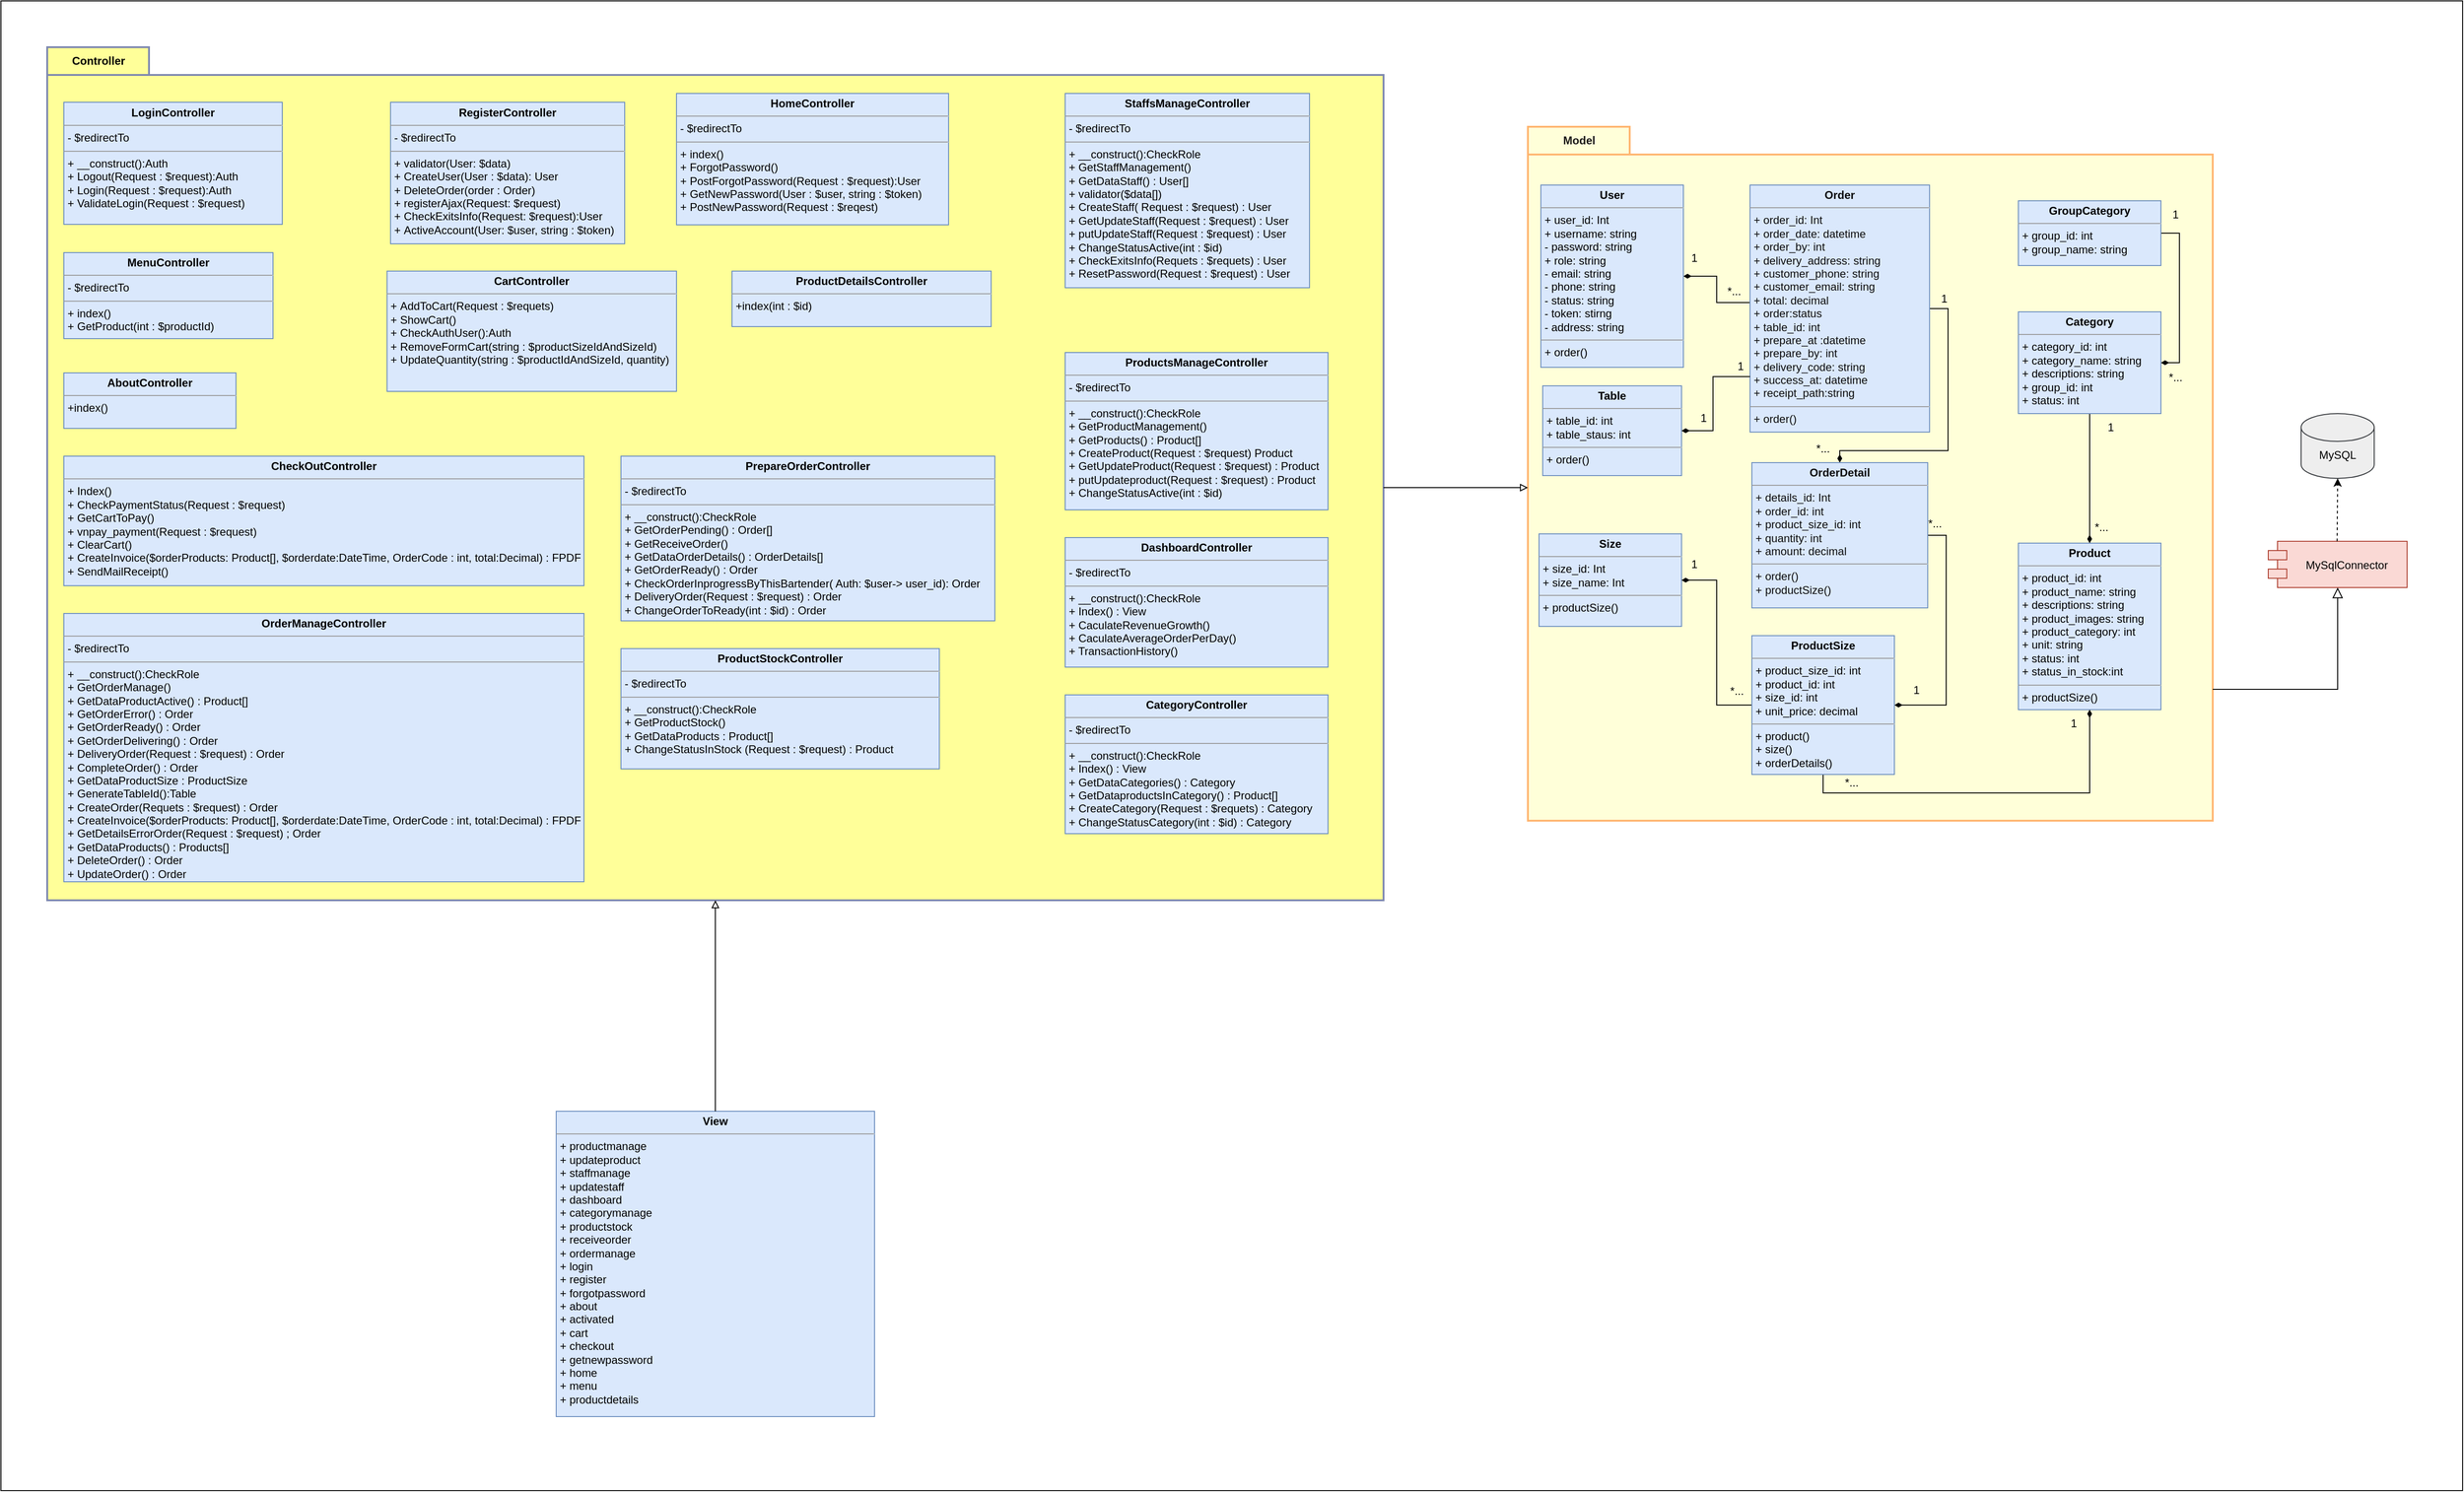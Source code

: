 <mxfile version="24.2.5" type="device" pages="6">
  <diagram name="ClassDiagram" id="-7XOzJVZ0utH9RwZxgPv">
    <mxGraphModel dx="880" dy="572" grid="1" gridSize="10" guides="1" tooltips="1" connect="1" arrows="1" fold="1" page="1" pageScale="1" pageWidth="850" pageHeight="1100" math="0" shadow="0">
      <root>
        <mxCell id="0" />
        <mxCell id="1" parent="0" />
        <mxCell id="znovzex7lM7x_5rTentz-1" value="" style="rounded=0;whiteSpace=wrap;html=1;" parent="1" vertex="1">
          <mxGeometry x="150" y="810" width="2660" height="1610" as="geometry" />
        </mxCell>
        <mxCell id="znovzex7lM7x_5rTentz-50" value="&lt;font color=&quot;#1d1b1b&quot;&gt;Model&lt;/font&gt;" style="shape=folder;fontStyle=1;tabWidth=110;tabHeight=30;tabPosition=left;html=1;boundedLbl=1;labelInHeader=1;container=0;collapsible=0;recursiveResize=0;fillColor=#FFFFD9;strokeColor=#FFB570;strokeWidth=2;" parent="1" vertex="1">
          <mxGeometry x="1800" y="946" width="740" height="750" as="geometry" />
        </mxCell>
        <mxCell id="znovzex7lM7x_5rTentz-51" value="&lt;p style=&quot;margin:0px;margin-top:4px;text-align:center;&quot;&gt;&lt;b&gt;Table&lt;/b&gt;&lt;/p&gt;&lt;hr size=&quot;1&quot;&gt;&lt;p style=&quot;margin:0px;margin-left:4px;&quot;&gt;&lt;font color=&quot;#000000&quot;&gt;+ table_id: int&lt;/font&gt;&lt;/p&gt;&lt;p style=&quot;margin:0px;margin-left:4px;&quot;&gt;&lt;font color=&quot;#000000&quot;&gt;+ table_staus: int&lt;/font&gt;&lt;/p&gt;&lt;hr size=&quot;1&quot;&gt;&lt;p style=&quot;margin:0px;margin-left:4px;&quot;&gt;&lt;font color=&quot;#000000&quot;&gt;+ order()&lt;/font&gt;&lt;/p&gt;" style="verticalAlign=top;align=left;overflow=fill;fontSize=12;fontFamily=Helvetica;html=1;fillColor=#dae8fc;strokeColor=#6c8ebf;container=0;" parent="1" vertex="1">
          <mxGeometry x="1816" y="1226" width="150" height="97" as="geometry" />
        </mxCell>
        <mxCell id="znovzex7lM7x_5rTentz-53" value="&lt;p style=&quot;margin:0px;margin-top:4px;text-align:center;&quot;&gt;&lt;b&gt;&lt;font color=&quot;#000000&quot;&gt;Product&lt;/font&gt;&lt;/b&gt;&lt;/p&gt;&lt;hr size=&quot;1&quot;&gt;&lt;p style=&quot;margin:0px;margin-left:4px;&quot;&gt;&lt;font color=&quot;#000000&quot;&gt;+ product_id: int&lt;/font&gt;&lt;/p&gt;&lt;p style=&quot;margin:0px;margin-left:4px;&quot;&gt;&lt;font color=&quot;#000000&quot;&gt;+ product_name: string&lt;/font&gt;&lt;/p&gt;&lt;p style=&quot;margin:0px;margin-left:4px;&quot;&gt;&lt;font color=&quot;#000000&quot;&gt;+ descriptions: string&lt;/font&gt;&lt;/p&gt;&lt;p style=&quot;margin:0px;margin-left:4px;&quot;&gt;&lt;font color=&quot;#000000&quot;&gt;+ product_images: string&lt;/font&gt;&lt;/p&gt;&lt;p style=&quot;margin:0px;margin-left:4px;&quot;&gt;&lt;font color=&quot;#000000&quot;&gt;+ product_category: int&lt;/font&gt;&lt;/p&gt;&lt;p style=&quot;margin:0px;margin-left:4px;&quot;&gt;&lt;font color=&quot;#000000&quot;&gt;+ unit: string&lt;/font&gt;&lt;/p&gt;&lt;p style=&quot;margin:0px;margin-left:4px;&quot;&gt;&lt;font color=&quot;#000000&quot;&gt;+ status: int&lt;/font&gt;&lt;/p&gt;&lt;p style=&quot;margin:0px;margin-left:4px;&quot;&gt;&lt;font color=&quot;#000000&quot;&gt;+ status_in_stock:int&lt;/font&gt;&lt;/p&gt;&lt;hr size=&quot;1&quot;&gt;&lt;p style=&quot;margin:0px;margin-left:4px;&quot;&gt;&lt;font color=&quot;#000000&quot;&gt;+ productSize()&amp;nbsp;&lt;/font&gt;&lt;/p&gt;" style="verticalAlign=top;align=left;overflow=fill;fontSize=12;fontFamily=Helvetica;html=1;fillColor=#dae8fc;strokeColor=#6c8ebf;container=0;" parent="1" vertex="1">
          <mxGeometry x="2330" y="1396" width="154" height="180" as="geometry" />
        </mxCell>
        <mxCell id="6juvwjMpt1TtoVzGZVpL-2" style="edgeStyle=orthogonalEdgeStyle;rounded=0;orthogonalLoop=1;jettySize=auto;html=1;entryX=1;entryY=0.5;entryDx=0;entryDy=0;endArrow=diamondThin;endFill=1;" parent="1" source="znovzex7lM7x_5rTentz-55" target="znovzex7lM7x_5rTentz-57" edge="1">
          <mxGeometry relative="1" as="geometry">
            <Array as="points">
              <mxPoint x="2004" y="1136" />
              <mxPoint x="2004" y="1108" />
            </Array>
          </mxGeometry>
        </mxCell>
        <mxCell id="6juvwjMpt1TtoVzGZVpL-9" style="edgeStyle=orthogonalEdgeStyle;rounded=0;orthogonalLoop=1;jettySize=auto;html=1;exitX=1;exitY=0.5;exitDx=0;exitDy=0;entryX=0.5;entryY=0;entryDx=0;entryDy=0;endArrow=diamondThin;endFill=1;" parent="1" source="znovzex7lM7x_5rTentz-55" target="znovzex7lM7x_5rTentz-71" edge="1">
          <mxGeometry relative="1" as="geometry" />
        </mxCell>
        <mxCell id="znovzex7lM7x_5rTentz-55" value="&lt;p style=&quot;margin:0px;margin-top:4px;text-align:center;&quot;&gt;&lt;b&gt;&lt;font color=&quot;#0d0d0d&quot;&gt;Order&lt;/font&gt;&lt;/b&gt;&lt;/p&gt;&lt;hr size=&quot;1&quot;&gt;&lt;p style=&quot;margin:0px;margin-left:4px;&quot;&gt;&lt;font color=&quot;#0d0d0d&quot;&gt;+ order_id: Int&amp;nbsp;&lt;/font&gt;&lt;/p&gt;&lt;p style=&quot;margin:0px;margin-left:4px;&quot;&gt;&lt;font color=&quot;#0d0d0d&quot;&gt;+ order_date: datetime&lt;/font&gt;&lt;/p&gt;&lt;p style=&quot;margin:0px;margin-left:4px;&quot;&gt;&lt;font color=&quot;#0d0d0d&quot;&gt;+ order_by: int&lt;/font&gt;&lt;/p&gt;&lt;p style=&quot;margin:0px;margin-left:4px;&quot;&gt;&lt;font color=&quot;#0d0d0d&quot;&gt;+ delivery_address: string&lt;/font&gt;&lt;/p&gt;&lt;p style=&quot;margin:0px;margin-left:4px;&quot;&gt;&lt;font color=&quot;#0d0d0d&quot;&gt;+ customer_phone: string&lt;/font&gt;&lt;/p&gt;&lt;p style=&quot;margin:0px;margin-left:4px;&quot;&gt;&lt;span style=&quot;color: rgb(13, 13, 13);&quot;&gt;+ customer_email: string&lt;/span&gt;&lt;font color=&quot;#0d0d0d&quot;&gt;&lt;br&gt;&lt;/font&gt;&lt;/p&gt;&lt;p style=&quot;margin:0px;margin-left:4px;&quot;&gt;&lt;font color=&quot;#0d0d0d&quot;&gt;+ total: decimal&lt;/font&gt;&lt;/p&gt;&lt;p style=&quot;margin:0px;margin-left:4px;&quot;&gt;&lt;font color=&quot;#0d0d0d&quot;&gt;+ order:status&lt;/font&gt;&lt;/p&gt;&lt;p style=&quot;margin:0px;margin-left:4px;&quot;&gt;&lt;font color=&quot;#0d0d0d&quot;&gt;+ table_id: int&lt;/font&gt;&lt;/p&gt;&lt;p style=&quot;margin:0px;margin-left:4px;&quot;&gt;&lt;font color=&quot;#0d0d0d&quot;&gt;+ prepare_at :datetime&lt;/font&gt;&lt;/p&gt;&lt;p style=&quot;margin:0px;margin-left:4px;&quot;&gt;&lt;font color=&quot;#0d0d0d&quot;&gt;+ prepare_by: int&lt;/font&gt;&lt;/p&gt;&lt;p style=&quot;margin:0px;margin-left:4px;&quot;&gt;&lt;font color=&quot;#0d0d0d&quot;&gt;+ delivery_code: string&lt;/font&gt;&lt;/p&gt;&lt;p style=&quot;margin:0px;margin-left:4px;&quot;&gt;&lt;font color=&quot;#0d0d0d&quot;&gt;+ success_at: datetime&lt;/font&gt;&lt;/p&gt;&lt;p style=&quot;margin:0px;margin-left:4px;&quot;&gt;&lt;font color=&quot;#0d0d0d&quot;&gt;+ receipt_path:string&lt;/font&gt;&lt;/p&gt;&lt;hr size=&quot;1&quot;&gt;&lt;p style=&quot;margin:0px;margin-left:4px;&quot;&gt;&lt;span style=&quot;background-color: initial;&quot;&gt;&lt;font color=&quot;#0d0d0d&quot;&gt;+ order()&lt;/font&gt;&lt;/span&gt;&lt;br&gt;&lt;/p&gt;" style="verticalAlign=top;align=left;overflow=fill;fontSize=12;fontFamily=Helvetica;html=1;fillColor=#dae8fc;strokeColor=#6c8ebf;container=0;" parent="1" vertex="1">
          <mxGeometry x="2040" y="1009" width="194" height="267" as="geometry" />
        </mxCell>
        <mxCell id="znovzex7lM7x_5rTentz-57" value="&lt;p style=&quot;margin:0px;margin-top:4px;text-align:center;&quot;&gt;&lt;b&gt;User&lt;/b&gt;&lt;/p&gt;&lt;hr size=&quot;1&quot;&gt;&lt;p style=&quot;margin:0px;margin-left:4px;&quot;&gt;&lt;font color=&quot;#000000&quot;&gt;+ user_id: Int&lt;/font&gt;&lt;/p&gt;&lt;p style=&quot;margin:0px;margin-left:4px;&quot;&gt;&lt;font color=&quot;#000000&quot;&gt;+ username: string&lt;/font&gt;&lt;/p&gt;&lt;p style=&quot;margin:0px;margin-left:4px;&quot;&gt;&lt;font color=&quot;#000000&quot;&gt;- password: string&lt;/font&gt;&lt;/p&gt;&lt;p style=&quot;margin:0px;margin-left:4px;&quot;&gt;&lt;font color=&quot;#000000&quot;&gt;+ role: string&lt;/font&gt;&lt;/p&gt;&lt;p style=&quot;margin:0px;margin-left:4px;&quot;&gt;&lt;font color=&quot;#000000&quot;&gt;- email: string&lt;/font&gt;&lt;/p&gt;&lt;p style=&quot;margin:0px;margin-left:4px;&quot;&gt;- phone: string&lt;/p&gt;&lt;p style=&quot;margin:0px;margin-left:4px;&quot;&gt;- status: string&lt;/p&gt;&lt;p style=&quot;margin:0px;margin-left:4px;&quot;&gt;- token: stirng&lt;/p&gt;&lt;p style=&quot;margin:0px;margin-left:4px;&quot;&gt;- address: string&lt;/p&gt;&lt;hr size=&quot;1&quot;&gt;&lt;p style=&quot;margin:0px;margin-left:4px;&quot;&gt;&lt;font color=&quot;#000000&quot;&gt;+ order()&amp;nbsp;&lt;/font&gt;&lt;/p&gt;" style="verticalAlign=top;align=left;overflow=fill;fontSize=12;fontFamily=Helvetica;html=1;fillColor=#dae8fc;strokeColor=#6c8ebf;container=0;" parent="1" vertex="1">
          <mxGeometry x="1814" y="1009" width="154" height="197" as="geometry" />
        </mxCell>
        <mxCell id="znovzex7lM7x_5rTentz-59" value="&lt;p style=&quot;margin:0px;margin-top:4px;text-align:center;&quot;&gt;&lt;b&gt;Size&lt;/b&gt;&lt;/p&gt;&lt;hr size=&quot;1&quot;&gt;&lt;p style=&quot;margin:0px;margin-left:4px;&quot;&gt;&lt;font color=&quot;#000000&quot;&gt;+ size_id: Int&lt;/font&gt;&lt;/p&gt;&lt;p style=&quot;margin:0px;margin-left:4px;&quot;&gt;&lt;font color=&quot;#000000&quot;&gt;+ size_name: Int&lt;/font&gt;&lt;/p&gt;&lt;hr size=&quot;1&quot;&gt;&lt;p style=&quot;margin:0px;margin-left:4px;&quot;&gt;&lt;font color=&quot;#000000&quot;&gt;+ productSize()&lt;/font&gt;&lt;span style=&quot;background-color: initial;&quot;&gt;&amp;nbsp;&lt;/span&gt;&lt;/p&gt;" style="verticalAlign=top;align=left;overflow=fill;fontSize=12;fontFamily=Helvetica;html=1;fillColor=#dae8fc;strokeColor=#6c8ebf;container=0;" parent="1" vertex="1">
          <mxGeometry x="1812" y="1386" width="154" height="100" as="geometry" />
        </mxCell>
        <mxCell id="6juvwjMpt1TtoVzGZVpL-4" style="edgeStyle=orthogonalEdgeStyle;rounded=0;orthogonalLoop=1;jettySize=auto;html=1;exitX=1;exitY=0.5;exitDx=0;exitDy=0;entryX=1;entryY=0.5;entryDx=0;entryDy=0;endArrow=diamondThin;endFill=1;" parent="1" source="znovzex7lM7x_5rTentz-71" target="znovzex7lM7x_5rTentz-72" edge="1">
          <mxGeometry relative="1" as="geometry" />
        </mxCell>
        <mxCell id="znovzex7lM7x_5rTentz-71" value="&lt;p style=&quot;margin:0px;margin-top:4px;text-align:center;&quot;&gt;&lt;b&gt;&lt;font color=&quot;#0d0d0d&quot;&gt;OrderDetail&lt;/font&gt;&lt;/b&gt;&lt;/p&gt;&lt;hr size=&quot;1&quot;&gt;&lt;p style=&quot;margin:0px;margin-left:4px;&quot;&gt;&lt;font color=&quot;#0d0d0d&quot;&gt;+ details_id: Int&amp;nbsp;&lt;/font&gt;&lt;/p&gt;&lt;p style=&quot;margin:0px;margin-left:4px;&quot;&gt;&lt;font color=&quot;#0d0d0d&quot;&gt;+ order_id: int&lt;/font&gt;&lt;/p&gt;&lt;p style=&quot;margin:0px;margin-left:4px;&quot;&gt;&lt;font color=&quot;#0d0d0d&quot;&gt;+ product_size_id: int&lt;/font&gt;&lt;/p&gt;&lt;p style=&quot;margin:0px;margin-left:4px;&quot;&gt;&lt;font color=&quot;#0d0d0d&quot;&gt;+ quantity: int&lt;/font&gt;&lt;/p&gt;&lt;p style=&quot;margin:0px;margin-left:4px;&quot;&gt;&lt;font color=&quot;#0d0d0d&quot;&gt;+ amount: decimal&lt;/font&gt;&lt;/p&gt;&lt;hr size=&quot;1&quot;&gt;&lt;p style=&quot;margin:0px;margin-left:4px;&quot;&gt;&lt;span style=&quot;background-color: initial;&quot;&gt;&lt;font color=&quot;#0d0d0d&quot;&gt;+ order()&lt;/font&gt;&lt;/span&gt;&lt;br&gt;&lt;/p&gt;&lt;p style=&quot;margin:0px;margin-left:4px;&quot;&gt;&lt;span style=&quot;background-color: initial;&quot;&gt;&lt;font color=&quot;#0d0d0d&quot;&gt;+ productSize()&lt;/font&gt;&lt;/span&gt;&lt;/p&gt;" style="verticalAlign=top;align=left;overflow=fill;fontSize=12;fontFamily=Helvetica;html=1;fillColor=#dae8fc;strokeColor=#6c8ebf;container=0;" parent="1" vertex="1">
          <mxGeometry x="2042" y="1309" width="190" height="157" as="geometry" />
        </mxCell>
        <mxCell id="6juvwjMpt1TtoVzGZVpL-11" style="edgeStyle=orthogonalEdgeStyle;rounded=0;orthogonalLoop=1;jettySize=auto;html=1;exitX=0.5;exitY=1;exitDx=0;exitDy=0;entryX=0.5;entryY=1;entryDx=0;entryDy=0;endArrow=diamondThin;endFill=1;" parent="1" source="znovzex7lM7x_5rTentz-72" target="znovzex7lM7x_5rTentz-53" edge="1">
          <mxGeometry relative="1" as="geometry" />
        </mxCell>
        <mxCell id="6juvwjMpt1TtoVzGZVpL-12" style="edgeStyle=orthogonalEdgeStyle;rounded=0;orthogonalLoop=1;jettySize=auto;html=1;exitX=0;exitY=0.5;exitDx=0;exitDy=0;entryX=1;entryY=0.5;entryDx=0;entryDy=0;endArrow=diamondThin;endFill=1;" parent="1" source="znovzex7lM7x_5rTentz-72" target="znovzex7lM7x_5rTentz-59" edge="1">
          <mxGeometry relative="1" as="geometry" />
        </mxCell>
        <mxCell id="znovzex7lM7x_5rTentz-72" value="&lt;p style=&quot;margin:0px;margin-top:4px;text-align:center;&quot;&gt;&lt;b&gt;&lt;font color=&quot;#000000&quot;&gt;ProductSize&lt;/font&gt;&lt;/b&gt;&lt;/p&gt;&lt;hr size=&quot;1&quot;&gt;&lt;p style=&quot;margin:0px;margin-left:4px;&quot;&gt;&lt;font color=&quot;#000000&quot;&gt;+ product_size_id: int&lt;/font&gt;&lt;/p&gt;&lt;p style=&quot;margin:0px;margin-left:4px;&quot;&gt;&lt;font color=&quot;#000000&quot;&gt;+ product_id: int&lt;/font&gt;&lt;/p&gt;&lt;p style=&quot;margin:0px;margin-left:4px;&quot;&gt;&lt;font color=&quot;#000000&quot;&gt;+ size_id: int&lt;/font&gt;&lt;/p&gt;&lt;p style=&quot;margin:0px;margin-left:4px;&quot;&gt;&lt;font color=&quot;#000000&quot;&gt;+ unit_price: decimal&lt;/font&gt;&lt;/p&gt;&lt;hr size=&quot;1&quot;&gt;&lt;p style=&quot;margin:0px;margin-left:4px;&quot;&gt;&lt;font color=&quot;#000000&quot;&gt;+ product()&lt;/font&gt;&lt;/p&gt;&lt;p style=&quot;margin:0px;margin-left:4px;&quot;&gt;&lt;font color=&quot;#000000&quot;&gt;+ size()&lt;/font&gt;&lt;/p&gt;&lt;p style=&quot;margin:0px;margin-left:4px;&quot;&gt;&lt;font color=&quot;#000000&quot;&gt;+ orderDetails()&amp;nbsp;&lt;/font&gt;&lt;/p&gt;" style="verticalAlign=top;align=left;overflow=fill;fontSize=12;fontFamily=Helvetica;html=1;fillColor=#dae8fc;strokeColor=#6c8ebf;container=0;" parent="1" vertex="1">
          <mxGeometry x="2042" y="1496" width="154" height="150" as="geometry" />
        </mxCell>
        <mxCell id="6juvwjMpt1TtoVzGZVpL-8" style="edgeStyle=orthogonalEdgeStyle;rounded=0;orthogonalLoop=1;jettySize=auto;html=1;exitX=0.5;exitY=1;exitDx=0;exitDy=0;entryX=0.5;entryY=0;entryDx=0;entryDy=0;endArrow=diamondThin;endFill=1;" parent="1" source="znovzex7lM7x_5rTentz-73" target="znovzex7lM7x_5rTentz-53" edge="1">
          <mxGeometry relative="1" as="geometry" />
        </mxCell>
        <mxCell id="znovzex7lM7x_5rTentz-73" value="&lt;p style=&quot;margin:0px;margin-top:4px;text-align:center;&quot;&gt;&lt;b&gt;Category&lt;/b&gt;&lt;/p&gt;&lt;hr size=&quot;1&quot;&gt;&lt;p style=&quot;margin:0px;margin-left:4px;&quot;&gt;&lt;font color=&quot;#000000&quot;&gt;+ category_id: int&lt;/font&gt;&lt;/p&gt;&lt;p style=&quot;margin:0px;margin-left:4px;&quot;&gt;&lt;font color=&quot;#000000&quot;&gt;+ category_name: string&lt;/font&gt;&lt;/p&gt;&lt;p style=&quot;margin:0px;margin-left:4px;&quot;&gt;&lt;font color=&quot;#000000&quot;&gt;+ descriptions: string&lt;/font&gt;&lt;/p&gt;&lt;p style=&quot;margin:0px;margin-left:4px;&quot;&gt;&lt;font color=&quot;#000000&quot;&gt;+ group_id: int&lt;/font&gt;&lt;/p&gt;&lt;p style=&quot;margin:0px;margin-left:4px;&quot;&gt;&lt;font color=&quot;#000000&quot;&gt;+ status: int&lt;/font&gt;&lt;span style=&quot;background-color: initial;&quot;&gt;&amp;nbsp;&lt;/span&gt;&lt;/p&gt;" style="verticalAlign=top;align=left;overflow=fill;fontSize=12;fontFamily=Helvetica;html=1;fillColor=#dae8fc;strokeColor=#6c8ebf;container=0;" parent="1" vertex="1">
          <mxGeometry x="2330" y="1146" width="154" height="110" as="geometry" />
        </mxCell>
        <mxCell id="6juvwjMpt1TtoVzGZVpL-7" style="edgeStyle=orthogonalEdgeStyle;rounded=0;orthogonalLoop=1;jettySize=auto;html=1;exitX=1;exitY=0.5;exitDx=0;exitDy=0;entryX=1;entryY=0.5;entryDx=0;entryDy=0;endArrow=diamondThin;endFill=1;" parent="1" source="znovzex7lM7x_5rTentz-74" target="znovzex7lM7x_5rTentz-73" edge="1">
          <mxGeometry relative="1" as="geometry" />
        </mxCell>
        <mxCell id="znovzex7lM7x_5rTentz-74" value="&lt;p style=&quot;margin:0px;margin-top:4px;text-align:center;&quot;&gt;&lt;b&gt;GroupCategory&lt;/b&gt;&lt;/p&gt;&lt;hr size=&quot;1&quot;&gt;&lt;p style=&quot;margin:0px;margin-left:4px;&quot;&gt;&lt;font color=&quot;#000000&quot;&gt;+ group_id: int&lt;/font&gt;&lt;/p&gt;&lt;p style=&quot;margin:0px;margin-left:4px;&quot;&gt;&lt;font color=&quot;#000000&quot;&gt;+ group_name: string&lt;/font&gt;&lt;/p&gt;&lt;p style=&quot;margin:0px;margin-left:4px;&quot;&gt;&lt;br&gt;&lt;/p&gt;" style="verticalAlign=top;align=left;overflow=fill;fontSize=12;fontFamily=Helvetica;html=1;fillColor=#dae8fc;strokeColor=#6c8ebf;container=0;" parent="1" vertex="1">
          <mxGeometry x="2330" y="1026" width="154" height="70" as="geometry" />
        </mxCell>
        <mxCell id="6juvwjMpt1TtoVzGZVpL-1" style="edgeStyle=orthogonalEdgeStyle;rounded=0;orthogonalLoop=1;jettySize=auto;html=1;entryX=1;entryY=0.5;entryDx=0;entryDy=0;endArrow=diamondThin;endFill=1;" parent="1" source="znovzex7lM7x_5rTentz-55" target="znovzex7lM7x_5rTentz-51" edge="1">
          <mxGeometry relative="1" as="geometry">
            <Array as="points">
              <mxPoint x="2000" y="1216" />
              <mxPoint x="2000" y="1275" />
            </Array>
          </mxGeometry>
        </mxCell>
        <mxCell id="6juvwjMpt1TtoVzGZVpL-45" value="&lt;p style=&quot;margin:0px;margin-top:4px;text-align:center;&quot;&gt;&lt;b&gt;View&lt;/b&gt;&lt;/p&gt;&lt;hr size=&quot;1&quot;&gt;&lt;p style=&quot;margin:0px;margin-left:4px;&quot;&gt;&lt;font color=&quot;#000000&quot;&gt;+ productmanage&lt;/font&gt;&lt;/p&gt;&lt;p style=&quot;margin:0px;margin-left:4px;&quot;&gt;&lt;font color=&quot;#000000&quot;&gt;+ updateproduct&lt;/font&gt;&lt;/p&gt;&lt;p style=&quot;margin:0px;margin-left:4px;&quot;&gt;&lt;font color=&quot;#000000&quot;&gt;+ staffmanage&lt;/font&gt;&lt;/p&gt;&lt;p style=&quot;margin:0px;margin-left:4px;&quot;&gt;&lt;font color=&quot;#000000&quot;&gt;+ updatestaff&lt;/font&gt;&lt;/p&gt;&lt;p style=&quot;margin:0px;margin-left:4px;&quot;&gt;&lt;font color=&quot;#000000&quot;&gt;+ dashboard&lt;/font&gt;&lt;/p&gt;&lt;p style=&quot;margin:0px;margin-left:4px;&quot;&gt;&lt;font color=&quot;#000000&quot;&gt;+ categorymanage&lt;/font&gt;&lt;/p&gt;&lt;p style=&quot;margin:0px;margin-left:4px;&quot;&gt;&lt;font color=&quot;#000000&quot;&gt;+ productstock&lt;/font&gt;&lt;/p&gt;&lt;p style=&quot;margin:0px;margin-left:4px;&quot;&gt;+ receiveorder&lt;/p&gt;&lt;p style=&quot;margin:0px;margin-left:4px;&quot;&gt;+ ordermanage&lt;/p&gt;&lt;p style=&quot;margin:0px;margin-left:4px;&quot;&gt;+ login&lt;/p&gt;&lt;p style=&quot;margin:0px;margin-left:4px;&quot;&gt;+ register&lt;/p&gt;&lt;p style=&quot;margin:0px;margin-left:4px;&quot;&gt;+ forgotpassword&lt;/p&gt;&lt;p style=&quot;margin:0px;margin-left:4px;&quot;&gt;+ about&lt;/p&gt;&lt;p style=&quot;margin:0px;margin-left:4px;&quot;&gt;+ activated&lt;/p&gt;&lt;p style=&quot;margin:0px;margin-left:4px;&quot;&gt;+ cart&lt;/p&gt;&lt;p style=&quot;margin:0px;margin-left:4px;&quot;&gt;+ checkout&lt;/p&gt;&lt;p style=&quot;margin:0px;margin-left:4px;&quot;&gt;+ getnewpassword&lt;/p&gt;&lt;p style=&quot;margin:0px;margin-left:4px;&quot;&gt;+ home&lt;/p&gt;&lt;p style=&quot;margin:0px;margin-left:4px;&quot;&gt;+ menu&lt;/p&gt;&lt;p style=&quot;margin:0px;margin-left:4px;&quot;&gt;+ productdetails&lt;/p&gt;&lt;p style=&quot;margin:0px;margin-left:4px;&quot;&gt;&amp;nbsp;&lt;/p&gt;" style="verticalAlign=top;align=left;overflow=fill;fontSize=12;fontFamily=Helvetica;html=1;fillColor=#dae8fc;strokeColor=#6c8ebf;container=0;" parent="1" vertex="1">
          <mxGeometry x="750" y="2010" width="344" height="330" as="geometry" />
        </mxCell>
        <mxCell id="znovzex7lM7x_5rTentz-5" value="&lt;font color=&quot;#000000&quot;&gt;Controller&lt;/font&gt;" style="shape=folder;fontStyle=1;tabWidth=110;tabHeight=30;tabPosition=left;html=1;boundedLbl=1;labelInHeader=1;container=0;collapsible=0;recursiveResize=0;fillColor=#FFFF99;strokeColor=#7F89B0;strokeWidth=2;" parent="1" vertex="1">
          <mxGeometry x="200" y="860" width="1444" height="922" as="geometry" />
        </mxCell>
        <mxCell id="znovzex7lM7x_5rTentz-13" value="&lt;p style=&quot;margin:0px;margin-top:4px;text-align:center;&quot;&gt;&lt;b&gt;MenuController&lt;/b&gt;&lt;/p&gt;&lt;hr size=&quot;1&quot;&gt;&lt;p style=&quot;margin:0px;margin-left:4px;&quot;&gt;&lt;font color=&quot;#000000&quot;&gt;-&lt;/font&gt;&lt;span style=&quot;background-color: initial;&quot;&gt;&amp;nbsp;$redirectTo&lt;/span&gt;&lt;/p&gt;&lt;hr size=&quot;1&quot;&gt;&lt;p style=&quot;margin:0px;margin-left:4px;&quot;&gt;&lt;font color=&quot;#000000&quot;&gt;+ index()&lt;/font&gt;&lt;/p&gt;&lt;p style=&quot;border-color: var(--border-color); margin: 0px 0px 0px 4px;&quot;&gt;&lt;font style=&quot;border-color: var(--border-color);&quot; color=&quot;#000000&quot;&gt;+ GetProduct(int : $productId)&lt;/font&gt;&lt;/p&gt;" style="verticalAlign=top;align=left;overflow=fill;fontSize=12;fontFamily=Helvetica;html=1;fillColor=#dae8fc;strokeColor=#6c8ebf;container=0;" parent="1" vertex="1">
          <mxGeometry x="218" y="1082" width="226" height="93" as="geometry" />
        </mxCell>
        <mxCell id="znovzex7lM7x_5rTentz-14" value="&lt;p style=&quot;margin:0px;margin-top:4px;text-align:center;&quot;&gt;&lt;b&gt;CartController&lt;/b&gt;&lt;/p&gt;&lt;hr size=&quot;1&quot;&gt;&lt;p style=&quot;margin:0px;margin-left:4px;&quot;&gt;&lt;font style=&quot;background-color: initial;&quot; color=&quot;#000000&quot;&gt;+&amp;nbsp;&lt;/font&gt;&lt;span style=&quot;background-color: initial;&quot;&gt;AddToCart(Request : $requets)&lt;/span&gt;&lt;/p&gt;&lt;p style=&quot;margin:0px;margin-left:4px;&quot;&gt;+ ShowCart()&lt;br&gt;&lt;/p&gt;&lt;p style=&quot;margin:0px;margin-left:4px;&quot;&gt;+ CheckAuthUser():Auth&lt;/p&gt;&lt;p style=&quot;margin:0px;margin-left:4px;&quot;&gt;+ RemoveFormCart(string : $productSizeIdAndSizeId)&lt;/p&gt;&lt;p style=&quot;margin:0px;margin-left:4px;&quot;&gt;+ UpdateQuantity(string : $productIdAndSizeId, quantity)&lt;/p&gt;" style="verticalAlign=top;align=left;overflow=fill;fontSize=12;fontFamily=Helvetica;html=1;fillColor=#dae8fc;strokeColor=#6c8ebf;container=0;" parent="1" vertex="1">
          <mxGeometry x="567.25" y="1102" width="312.75" height="130" as="geometry" />
        </mxCell>
        <mxCell id="znovzex7lM7x_5rTentz-15" value="&lt;p style=&quot;margin:0px;margin-top:4px;text-align:center;&quot;&gt;&lt;b&gt;RegisterController&lt;/b&gt;&lt;/p&gt;&lt;hr size=&quot;1&quot;&gt;&lt;p style=&quot;margin:0px;margin-left:4px;&quot;&gt;- $redirectTo&lt;/p&gt;&lt;hr size=&quot;1&quot;&gt;&lt;p style=&quot;margin:0px;margin-left:4px;&quot;&gt;&lt;font color=&quot;#000000&quot;&gt;+ validator(User: $data)&lt;/font&gt;&lt;/p&gt;&lt;p style=&quot;margin:0px;margin-left:4px;&quot;&gt;&lt;font color=&quot;#000000&quot;&gt;+ CreateUser(User : $data): User&lt;/font&gt;&lt;/p&gt;&lt;p style=&quot;margin:0px;margin-left:4px;&quot;&gt;&lt;font color=&quot;#000000&quot;&gt;+ DeleteOrder(order : Order)&lt;/font&gt;&lt;/p&gt;&lt;p style=&quot;margin:0px;margin-left:4px;&quot;&gt;&lt;font color=&quot;#000000&quot;&gt;+ registerAjax(Request: $request)&lt;/font&gt;&lt;/p&gt;&lt;p style=&quot;margin:0px;margin-left:4px;&quot;&gt;&lt;font color=&quot;#000000&quot;&gt;+ CheckExitsInfo(Request: $request):User&lt;/font&gt;&lt;/p&gt;&lt;p style=&quot;margin:0px;margin-left:4px;&quot;&gt;&lt;font color=&quot;#000000&quot;&gt;+&amp;nbsp;&lt;/font&gt;ActiveAccount(User: $user, string : $token)&lt;/p&gt;&lt;p style=&quot;margin:0px;margin-left:4px;&quot;&gt;&lt;br&gt;&lt;/p&gt;" style="verticalAlign=top;align=left;overflow=fill;fontSize=12;fontFamily=Helvetica;html=1;fillColor=#dae8fc;strokeColor=#6c8ebf;container=0;" parent="1" vertex="1">
          <mxGeometry x="571" y="919.5" width="253" height="153" as="geometry" />
        </mxCell>
        <mxCell id="znovzex7lM7x_5rTentz-16" value="&lt;p style=&quot;margin:0px;margin-top:4px;text-align:center;&quot;&gt;&lt;b&gt;HomeController&lt;/b&gt;&lt;/p&gt;&lt;hr size=&quot;1&quot;&gt;&lt;p style=&quot;margin:0px;margin-left:4px;&quot;&gt;- $redirectTo&lt;br&gt;&lt;/p&gt;&lt;hr size=&quot;1&quot;&gt;&lt;p style=&quot;margin:0px;margin-left:4px;&quot;&gt;+ index()&lt;/p&gt;&lt;p style=&quot;margin:0px;margin-left:4px;&quot;&gt;+ ForgotPassword()&lt;/p&gt;&lt;p style=&quot;margin:0px;margin-left:4px;&quot;&gt;+ PostForgotPassword(Request : $request):User&lt;/p&gt;&lt;p style=&quot;margin:0px;margin-left:4px;&quot;&gt;+ GetNewPassword(User : $user, string : $token)&lt;/p&gt;&lt;p style=&quot;margin:0px;margin-left:4px;&quot;&gt;+ PostNewPassword(Request : $reqest)&lt;/p&gt;&lt;div&gt;&lt;span style=&quot;border-color: var(--border-color); background-color: initial;&quot;&gt;&lt;br&gt;&lt;/span&gt;&lt;/div&gt;&lt;div&gt;&lt;span style=&quot;border-color: var(--border-color); background-color: initial;&quot;&gt;&lt;br&gt;&lt;/span&gt;&lt;/div&gt;" style="verticalAlign=top;align=left;overflow=fill;fontSize=12;fontFamily=Helvetica;html=1;fillColor=#dae8fc;strokeColor=#6c8ebf;container=0;" parent="1" vertex="1">
          <mxGeometry x="880" y="910" width="294" height="142" as="geometry" />
        </mxCell>
        <mxCell id="znovzex7lM7x_5rTentz-17" value="&lt;p style=&quot;margin:0px;margin-top:4px;text-align:center;&quot;&gt;&lt;b&gt;LoginController&lt;/b&gt;&lt;/p&gt;&lt;hr size=&quot;1&quot;&gt;&lt;p style=&quot;margin:0px;margin-left:4px;&quot;&gt;&lt;font color=&quot;#000000&quot;&gt;- $redirectTo&lt;/font&gt;&lt;/p&gt;&lt;hr size=&quot;1&quot;&gt;&lt;p style=&quot;margin:0px;margin-left:4px;&quot;&gt;&lt;font color=&quot;#000000&quot;&gt;+ __construct():Auth&lt;/font&gt;&lt;/p&gt;&lt;p style=&quot;margin:0px;margin-left:4px;&quot;&gt;&lt;font color=&quot;#000000&quot;&gt;+ Logout(Request : $request):Auth&lt;/font&gt;&lt;/p&gt;&lt;p style=&quot;margin:0px;margin-left:4px;&quot;&gt;+&amp;nbsp;Login(Request : $request):Auth&lt;/p&gt;&lt;p style=&quot;margin:0px;margin-left:4px;&quot;&gt;+ ValidateLogin(Request : $request)&lt;/p&gt;" style="verticalAlign=top;align=left;overflow=fill;fontSize=12;fontFamily=Helvetica;html=1;fillColor=#dae8fc;strokeColor=#6c8ebf;container=0;" parent="1" vertex="1">
          <mxGeometry x="218" y="919.5" width="236" height="132" as="geometry" />
        </mxCell>
        <mxCell id="znovzex7lM7x_5rTentz-18" value="&lt;p style=&quot;margin:0px;margin-top:4px;text-align:center;&quot;&gt;&lt;b&gt;AboutController&lt;/b&gt;&lt;/p&gt;&lt;hr size=&quot;1&quot;&gt;&lt;p style=&quot;margin:0px;margin-left:4px;&quot;&gt;+index()&lt;/p&gt;" style="verticalAlign=top;align=left;overflow=fill;fontSize=12;fontFamily=Helvetica;html=1;fillColor=#dae8fc;strokeColor=#6c8ebf;container=0;" parent="1" vertex="1">
          <mxGeometry x="218" y="1212" width="186" height="60" as="geometry" />
        </mxCell>
        <mxCell id="6juvwjMpt1TtoVzGZVpL-20" value="&lt;p style=&quot;margin:0px;margin-top:4px;text-align:center;&quot;&gt;&lt;b&gt;CheckOutController&lt;/b&gt;&lt;/p&gt;&lt;hr size=&quot;1&quot;&gt;&lt;p style=&quot;margin:0px;margin-left:4px;&quot;&gt;&lt;font style=&quot;background-color: initial;&quot; color=&quot;#000000&quot;&gt;+&amp;nbsp;&lt;/font&gt;&lt;span style=&quot;background-color: initial;&quot;&gt;Index()&lt;/span&gt;&lt;/p&gt;&lt;p style=&quot;margin:0px;margin-left:4px;&quot;&gt;+ CheckPaymentStatus(Request : $request)&lt;br&gt;&lt;/p&gt;&lt;p style=&quot;margin:0px;margin-left:4px;&quot;&gt;+ GetCartToPay()&lt;/p&gt;&lt;p style=&quot;margin:0px;margin-left:4px;&quot;&gt;+ vnpay_payment(Request : $request)&lt;/p&gt;&lt;p style=&quot;margin:0px;margin-left:4px;&quot;&gt;+ ClearCart()&lt;/p&gt;&lt;p style=&quot;margin:0px;margin-left:4px;&quot;&gt;+ CreateInvoice($orderProducts: Product[], $orderdate:DateTime, OrderCode : int, total:Decimal) : FPDF&lt;/p&gt;&lt;p style=&quot;margin:0px;margin-left:4px;&quot;&gt;+ SendMailReceipt()&lt;/p&gt;" style="verticalAlign=top;align=left;overflow=fill;fontSize=12;fontFamily=Helvetica;html=1;fillColor=#dae8fc;strokeColor=#6c8ebf;container=0;" parent="1" vertex="1">
          <mxGeometry x="218" y="1302" width="562" height="140" as="geometry" />
        </mxCell>
        <mxCell id="6juvwjMpt1TtoVzGZVpL-22" value="&lt;p style=&quot;margin:0px;margin-top:4px;text-align:center;&quot;&gt;&lt;b&gt;ProductDetailsController&lt;/b&gt;&lt;/p&gt;&lt;hr size=&quot;1&quot;&gt;&lt;p style=&quot;margin:0px;margin-left:4px;&quot;&gt;+index(int : $id)&lt;/p&gt;" style="verticalAlign=top;align=left;overflow=fill;fontSize=12;fontFamily=Helvetica;html=1;fillColor=#dae8fc;strokeColor=#6c8ebf;container=0;" parent="1" vertex="1">
          <mxGeometry x="940" y="1102" width="280" height="60" as="geometry" />
        </mxCell>
        <mxCell id="6juvwjMpt1TtoVzGZVpL-23" value="&lt;p style=&quot;margin:0px;margin-top:4px;text-align:center;&quot;&gt;&lt;b&gt;OrderManageController&lt;/b&gt;&lt;/p&gt;&lt;hr size=&quot;1&quot;&gt;&lt;p style=&quot;margin:0px;margin-left:4px;&quot;&gt;&lt;font color=&quot;#000000&quot;&gt;- $redirectTo&lt;/font&gt;&lt;/p&gt;&lt;hr size=&quot;1&quot;&gt;&lt;p style=&quot;margin:0px;margin-left:4px;&quot;&gt;&lt;font color=&quot;#000000&quot;&gt;+ __construct():CheckRole&lt;/font&gt;&lt;/p&gt;&lt;p style=&quot;margin:0px;margin-left:4px;&quot;&gt;&lt;font color=&quot;#000000&quot;&gt;+ GetOrderManage()&amp;nbsp;&lt;/font&gt;&lt;/p&gt;&lt;p style=&quot;margin:0px;margin-left:4px;&quot;&gt;&lt;span style=&quot;background-color: initial;&quot;&gt;+ GetDataProductActive() : Product[]&lt;/span&gt;&lt;/p&gt;&lt;p style=&quot;margin:0px;margin-left:4px;&quot;&gt;+ GetOrderError() : Order&lt;/p&gt;&lt;p style=&quot;margin:0px;margin-left:4px;&quot;&gt;+ GetOrderReady() : Order&lt;/p&gt;&lt;p style=&quot;margin:0px;margin-left:4px;&quot;&gt;+ GetOrderDelivering() : Order&lt;/p&gt;&lt;p style=&quot;margin:0px;margin-left:4px;&quot;&gt;+ DeliveryOrder(Request : $request) : Order&lt;/p&gt;&lt;p style=&quot;margin:0px;margin-left:4px;&quot;&gt;+ CompleteOrder() : Order&lt;/p&gt;&lt;p style=&quot;margin:0px;margin-left:4px;&quot;&gt;+ GetDataProductSize : ProductSize&lt;/p&gt;&lt;p style=&quot;margin:0px;margin-left:4px;&quot;&gt;+ GenerateTableId():Table&lt;/p&gt;&lt;p style=&quot;margin:0px;margin-left:4px;&quot;&gt;+ CreateOrder(Requets : $request) : Order&lt;/p&gt;&lt;p style=&quot;margin:0px;margin-left:4px;&quot;&gt;+&lt;span style=&quot;background-color: initial;&quot;&gt;&amp;nbsp;CreateInvoice($orderProducts: Product[], $orderdate:DateTime, OrderCode : int, total:Decimal) : FPDF&lt;/span&gt;&lt;/p&gt;&lt;p style=&quot;margin:0px;margin-left:4px;&quot;&gt;&lt;span style=&quot;background-color: initial;&quot;&gt;+ GetDetailsErrorOrder(Request : $request) ; Order&lt;/span&gt;&lt;/p&gt;&lt;p style=&quot;margin:0px;margin-left:4px;&quot;&gt;&lt;span style=&quot;background-color: initial;&quot;&gt;+ GetDataProducts() : Products[]&lt;/span&gt;&lt;/p&gt;&lt;p style=&quot;margin:0px;margin-left:4px;&quot;&gt;+ DeleteOrder() : Order&lt;/p&gt;&lt;p style=&quot;margin:0px;margin-left:4px;&quot;&gt;+ UpdateOrder() : Order&lt;/p&gt;" style="verticalAlign=top;align=left;overflow=fill;fontSize=12;fontFamily=Helvetica;html=1;fillColor=#dae8fc;strokeColor=#6c8ebf;container=0;" parent="1" vertex="1">
          <mxGeometry x="218" y="1472" width="562" height="290" as="geometry" />
        </mxCell>
        <mxCell id="6juvwjMpt1TtoVzGZVpL-24" value="&lt;p style=&quot;margin:0px;margin-top:4px;text-align:center;&quot;&gt;&lt;b&gt;PrepareOrderController&lt;/b&gt;&lt;/p&gt;&lt;hr size=&quot;1&quot;&gt;&lt;p style=&quot;margin:0px;margin-left:4px;&quot;&gt;&lt;font color=&quot;#000000&quot;&gt;- $redirectTo&lt;/font&gt;&lt;/p&gt;&lt;hr size=&quot;1&quot;&gt;&lt;p style=&quot;margin:0px;margin-left:4px;&quot;&gt;&lt;font color=&quot;#000000&quot;&gt;+ __construct():CheckRole&lt;/font&gt;&lt;/p&gt;&lt;p style=&quot;margin:0px;margin-left:4px;&quot;&gt;&lt;font color=&quot;#000000&quot;&gt;+ GetOrderPending() : Order[]&amp;nbsp;&lt;/font&gt;&lt;/p&gt;&lt;p style=&quot;margin:0px;margin-left:4px;&quot;&gt;&lt;span style=&quot;background-color: initial;&quot;&gt;+ GetReceiveOrder()&lt;/span&gt;&lt;/p&gt;&lt;p style=&quot;margin:0px;margin-left:4px;&quot;&gt;+ GetDataOrderDetails() : OrderDetails[]&lt;/p&gt;&lt;p style=&quot;margin:0px;margin-left:4px;&quot;&gt;+ GetOrderReady() : Order&lt;/p&gt;&lt;p style=&quot;margin:0px;margin-left:4px;&quot;&gt;+ CheckOrderInprogressByThisBartender( Auth: $user-&amp;gt; user_id): Order&lt;/p&gt;&lt;p style=&quot;margin:0px;margin-left:4px;&quot;&gt;+ DeliveryOrder(Request : $request) : Order&lt;/p&gt;&lt;p style=&quot;margin:0px;margin-left:4px;&quot;&gt;+ ChangeOrderToReady(int : $id) : Order&lt;/p&gt;&lt;p style=&quot;margin:0px;margin-left:4px;&quot;&gt;&lt;br&gt;&lt;/p&gt;" style="verticalAlign=top;align=left;overflow=fill;fontSize=12;fontFamily=Helvetica;html=1;fillColor=#dae8fc;strokeColor=#6c8ebf;container=0;" parent="1" vertex="1">
          <mxGeometry x="820" y="1302" width="404" height="178" as="geometry" />
        </mxCell>
        <mxCell id="6juvwjMpt1TtoVzGZVpL-25" value="&lt;p style=&quot;margin:0px;margin-top:4px;text-align:center;&quot;&gt;&lt;b&gt;ProductStockController&lt;/b&gt;&lt;/p&gt;&lt;hr size=&quot;1&quot;&gt;&lt;p style=&quot;margin:0px;margin-left:4px;&quot;&gt;&lt;font color=&quot;#000000&quot;&gt;- $redirectTo&lt;/font&gt;&lt;/p&gt;&lt;hr size=&quot;1&quot;&gt;&lt;p style=&quot;margin:0px;margin-left:4px;&quot;&gt;&lt;font color=&quot;#000000&quot;&gt;+ __construct():CheckRole&lt;/font&gt;&lt;/p&gt;&lt;p style=&quot;margin:0px;margin-left:4px;&quot;&gt;&lt;font color=&quot;#000000&quot;&gt;+ GetProductStock()&amp;nbsp;&lt;/font&gt;&lt;/p&gt;&lt;p style=&quot;margin:0px;margin-left:4px;&quot;&gt;&lt;span style=&quot;background-color: initial;&quot;&gt;+ GetDataProducts : Product[]&lt;/span&gt;&lt;/p&gt;&lt;p style=&quot;margin:0px;margin-left:4px;&quot;&gt;+ ChangeStatusInStock (Request : $request) : Product&lt;/p&gt;&lt;p style=&quot;margin:0px;margin-left:4px;&quot;&gt;&lt;br&gt;&lt;/p&gt;" style="verticalAlign=top;align=left;overflow=fill;fontSize=12;fontFamily=Helvetica;html=1;fillColor=#dae8fc;strokeColor=#6c8ebf;container=0;" parent="1" vertex="1">
          <mxGeometry x="820" y="1510" width="344" height="130" as="geometry" />
        </mxCell>
        <mxCell id="6juvwjMpt1TtoVzGZVpL-40" value="&lt;p style=&quot;margin:0px;margin-top:4px;text-align:center;&quot;&gt;&lt;b&gt;StaffsManageController&lt;/b&gt;&lt;/p&gt;&lt;hr size=&quot;1&quot;&gt;&lt;p style=&quot;margin:0px;margin-left:4px;&quot;&gt;&lt;font color=&quot;#000000&quot;&gt;- $redirectTo&lt;/font&gt;&lt;/p&gt;&lt;hr size=&quot;1&quot;&gt;&lt;p style=&quot;margin:0px;margin-left:4px;&quot;&gt;&lt;font color=&quot;#000000&quot;&gt;+ __construct():CheckRole&lt;/font&gt;&lt;/p&gt;&lt;p style=&quot;margin:0px;margin-left:4px;&quot;&gt;&lt;span style=&quot;background-color: initial;&quot;&gt;+ GetStaffManagement()&lt;/span&gt;&lt;/p&gt;&lt;p style=&quot;margin:0px;margin-left:4px;&quot;&gt;+ GetDataStaff() : User[]&lt;/p&gt;&lt;p style=&quot;margin:0px;margin-left:4px;&quot;&gt;+ validator($data[])&lt;/p&gt;&lt;p style=&quot;margin:0px;margin-left:4px;&quot;&gt;+ CreateStaff( Request : $request) : User&lt;/p&gt;&lt;p style=&quot;margin:0px;margin-left:4px;&quot;&gt;+ GetUpdateStaff(Request : $request) : User&lt;/p&gt;&lt;p style=&quot;margin:0px;margin-left:4px;&quot;&gt;+ putUpdateStaff(Request : $request) : User&lt;/p&gt;&lt;p style=&quot;margin:0px;margin-left:4px;&quot;&gt;+ ChangeStatusActive(int : $id)&lt;/p&gt;&lt;p style=&quot;margin:0px;margin-left:4px;&quot;&gt;+ CheckExitsInfo(Requets : $requets) : User&lt;/p&gt;&lt;p style=&quot;margin:0px;margin-left:4px;&quot;&gt;+ ResetPassword(Request : $request) : User&lt;/p&gt;&lt;p style=&quot;margin:0px;margin-left:4px;&quot;&gt;&lt;br&gt;&lt;/p&gt;" style="verticalAlign=top;align=left;overflow=fill;fontSize=12;fontFamily=Helvetica;html=1;fillColor=#dae8fc;strokeColor=#6c8ebf;container=0;" parent="1" vertex="1">
          <mxGeometry x="1300" y="910" width="264" height="210" as="geometry" />
        </mxCell>
        <mxCell id="6juvwjMpt1TtoVzGZVpL-41" value="&lt;p style=&quot;margin:0px;margin-top:4px;text-align:center;&quot;&gt;&lt;b&gt;ProductsManageController&lt;/b&gt;&lt;/p&gt;&lt;hr size=&quot;1&quot;&gt;&lt;p style=&quot;margin:0px;margin-left:4px;&quot;&gt;&lt;font color=&quot;#000000&quot;&gt;- $redirectTo&lt;/font&gt;&lt;/p&gt;&lt;hr size=&quot;1&quot;&gt;&lt;p style=&quot;margin:0px;margin-left:4px;&quot;&gt;&lt;font color=&quot;#000000&quot;&gt;+ __construct():CheckRole&lt;/font&gt;&lt;/p&gt;&lt;p style=&quot;margin:0px;margin-left:4px;&quot;&gt;&lt;span style=&quot;background-color: initial;&quot;&gt;+ GetProductManagement()&lt;/span&gt;&lt;/p&gt;&lt;p style=&quot;margin:0px;margin-left:4px;&quot;&gt;+ GetProducts() : Product[]&lt;/p&gt;&lt;p style=&quot;margin:0px;margin-left:4px;&quot;&gt;+ CreateProduct(Request : $request) Product&lt;/p&gt;&lt;p style=&quot;margin:0px;margin-left:4px;&quot;&gt;+ GetUpdateProduct(Request : $request) : Product&lt;/p&gt;&lt;p style=&quot;margin:0px;margin-left:4px;&quot;&gt;+ putUpdateproduct(Request : $request) : Product&lt;/p&gt;&lt;p style=&quot;margin:0px;margin-left:4px;&quot;&gt;+ ChangeStatusActive(int : $id)&lt;/p&gt;&lt;p style=&quot;margin:0px;margin-left:4px;&quot;&gt;&lt;br&gt;&lt;/p&gt;" style="verticalAlign=top;align=left;overflow=fill;fontSize=12;fontFamily=Helvetica;html=1;fillColor=#dae8fc;strokeColor=#6c8ebf;container=0;" parent="1" vertex="1">
          <mxGeometry x="1300" y="1190" width="284" height="170" as="geometry" />
        </mxCell>
        <mxCell id="6juvwjMpt1TtoVzGZVpL-42" value="&lt;p style=&quot;margin:0px;margin-top:4px;text-align:center;&quot;&gt;&lt;b&gt;DashboardController&lt;/b&gt;&lt;/p&gt;&lt;hr size=&quot;1&quot;&gt;&lt;p style=&quot;margin:0px;margin-left:4px;&quot;&gt;&lt;font color=&quot;#000000&quot;&gt;- $redirectTo&lt;/font&gt;&lt;/p&gt;&lt;hr size=&quot;1&quot;&gt;&lt;p style=&quot;margin:0px;margin-left:4px;&quot;&gt;&lt;font color=&quot;#000000&quot;&gt;+ __construct():CheckRole&lt;/font&gt;&lt;/p&gt;&lt;p style=&quot;margin:0px;margin-left:4px;&quot;&gt;&lt;span style=&quot;background-color: initial;&quot;&gt;+ Index() : View&lt;/span&gt;&lt;/p&gt;&lt;p style=&quot;margin:0px;margin-left:4px;&quot;&gt;+ CaculateRevenueGrowth()&lt;/p&gt;&lt;p style=&quot;margin:0px;margin-left:4px;&quot;&gt;+ CaculateAverageOrderPerDay()&lt;/p&gt;&lt;p style=&quot;margin:0px;margin-left:4px;&quot;&gt;+ TransactionHistory()&lt;/p&gt;&lt;p style=&quot;margin:0px;margin-left:4px;&quot;&gt;&lt;br&gt;&lt;/p&gt;" style="verticalAlign=top;align=left;overflow=fill;fontSize=12;fontFamily=Helvetica;html=1;fillColor=#dae8fc;strokeColor=#6c8ebf;container=0;" parent="1" vertex="1">
          <mxGeometry x="1300" y="1390" width="284" height="140" as="geometry" />
        </mxCell>
        <mxCell id="6juvwjMpt1TtoVzGZVpL-43" value="&lt;p style=&quot;margin:0px;margin-top:4px;text-align:center;&quot;&gt;&lt;b&gt;CategoryController&lt;/b&gt;&lt;/p&gt;&lt;hr size=&quot;1&quot;&gt;&lt;p style=&quot;margin:0px;margin-left:4px;&quot;&gt;&lt;font color=&quot;#000000&quot;&gt;- $redirectTo&lt;/font&gt;&lt;/p&gt;&lt;hr size=&quot;1&quot;&gt;&lt;p style=&quot;margin:0px;margin-left:4px;&quot;&gt;&lt;font color=&quot;#000000&quot;&gt;+ __construct():CheckRole&lt;/font&gt;&lt;/p&gt;&lt;p style=&quot;margin:0px;margin-left:4px;&quot;&gt;&lt;span style=&quot;background-color: initial;&quot;&gt;+ Index() : View&lt;/span&gt;&lt;/p&gt;&lt;p style=&quot;margin:0px;margin-left:4px;&quot;&gt;+ GetDataCategories() : Category&lt;/p&gt;&lt;p style=&quot;margin:0px;margin-left:4px;&quot;&gt;+ GetDataproductsInCategory() : Product[]&lt;/p&gt;&lt;p style=&quot;margin:0px;margin-left:4px;&quot;&gt;+ CreateCategory(Request : $requets) : Category&lt;/p&gt;&lt;p style=&quot;margin:0px;margin-left:4px;&quot;&gt;+ ChangeStatusCategory(int : $id) : Category&lt;/p&gt;&lt;p style=&quot;margin:0px;margin-left:4px;&quot;&gt;&lt;br&gt;&lt;/p&gt;" style="verticalAlign=top;align=left;overflow=fill;fontSize=12;fontFamily=Helvetica;html=1;fillColor=#dae8fc;strokeColor=#6c8ebf;container=0;" parent="1" vertex="1">
          <mxGeometry x="1300" y="1560" width="284" height="150" as="geometry" />
        </mxCell>
        <mxCell id="6juvwjMpt1TtoVzGZVpL-46" value="MySqlConnector" style="shape=module;align=left;spacingLeft=20;align=center;verticalAlign=middle;fillColor=#fad9d5;strokeColor=#ae4132;fontColor=#000000;" parent="1" vertex="1">
          <mxGeometry x="2600" y="1394" width="150" height="50" as="geometry" />
        </mxCell>
        <mxCell id="6juvwjMpt1TtoVzGZVpL-47" value="" style="group" parent="1" vertex="1" connectable="0">
          <mxGeometry x="2635.5" y="1256" width="79" height="70" as="geometry" />
        </mxCell>
        <mxCell id="6juvwjMpt1TtoVzGZVpL-48" value="" style="shape=cylinder3;whiteSpace=wrap;html=1;boundedLbl=1;backgroundOutline=1;size=15;fillColor=#eeeeee;strokeColor=#36393d;" parent="6juvwjMpt1TtoVzGZVpL-47" vertex="1">
          <mxGeometry width="79" height="70" as="geometry" />
        </mxCell>
        <mxCell id="6juvwjMpt1TtoVzGZVpL-49" value="&lt;font color=&quot;#000000&quot;&gt;MySQL&lt;/font&gt;" style="text;html=1;strokeColor=none;fillColor=none;align=center;verticalAlign=middle;whiteSpace=wrap;rounded=0;" parent="6juvwjMpt1TtoVzGZVpL-47" vertex="1">
          <mxGeometry x="9.5" y="30" width="60" height="30" as="geometry" />
        </mxCell>
        <mxCell id="6juvwjMpt1TtoVzGZVpL-51" style="edgeStyle=orthogonalEdgeStyle;rounded=0;orthogonalLoop=1;jettySize=auto;html=1;exitX=0;exitY=0;exitDx=1054.5;exitDy=140;exitPerimeter=0;entryX=0.5;entryY=1;entryDx=0;entryDy=0;endArrow=block;endFill=0;endSize=9;" parent="1" target="6juvwjMpt1TtoVzGZVpL-46" edge="1">
          <mxGeometry relative="1" as="geometry">
            <Array as="points">
              <mxPoint x="2675" y="1554" />
            </Array>
            <mxPoint x="2540" y="1554" as="sourcePoint" />
          </mxGeometry>
        </mxCell>
        <mxCell id="6juvwjMpt1TtoVzGZVpL-52" style="edgeStyle=none;rounded=0;orthogonalLoop=1;jettySize=auto;html=1;dashed=1;endArrow=classic;endFill=1;entryX=0.5;entryY=1;entryDx=0;entryDy=0;entryPerimeter=0;" parent="1" target="6juvwjMpt1TtoVzGZVpL-48" edge="1">
          <mxGeometry relative="1" as="geometry">
            <mxPoint x="2674.37" y="1394" as="sourcePoint" />
            <mxPoint x="2674" y="1336" as="targetPoint" />
          </mxGeometry>
        </mxCell>
        <mxCell id="6juvwjMpt1TtoVzGZVpL-53" style="edgeStyle=orthogonalEdgeStyle;rounded=0;orthogonalLoop=1;jettySize=auto;html=1;exitX=0.5;exitY=0;exitDx=0;exitDy=0;entryX=0.5;entryY=1;entryDx=0;entryDy=0;entryPerimeter=0;endArrow=block;endFill=0;" parent="1" source="6juvwjMpt1TtoVzGZVpL-45" target="znovzex7lM7x_5rTentz-5" edge="1">
          <mxGeometry relative="1" as="geometry" />
        </mxCell>
        <mxCell id="6juvwjMpt1TtoVzGZVpL-54" style="edgeStyle=orthogonalEdgeStyle;rounded=0;orthogonalLoop=1;jettySize=auto;html=1;exitX=0;exitY=0;exitDx=1444;exitDy=476;exitPerimeter=0;entryX=0;entryY=0;entryDx=0;entryDy=390;entryPerimeter=0;endArrow=block;endFill=0;" parent="1" source="znovzex7lM7x_5rTentz-5" target="znovzex7lM7x_5rTentz-50" edge="1">
          <mxGeometry relative="1" as="geometry" />
        </mxCell>
        <mxCell id="6juvwjMpt1TtoVzGZVpL-101" value="1" style="text;html=1;strokeColor=none;fillColor=none;align=center;verticalAlign=middle;whiteSpace=wrap;rounded=0;" parent="1" vertex="1">
          <mxGeometry x="2000" y="1190" width="60" height="30" as="geometry" />
        </mxCell>
        <mxCell id="6juvwjMpt1TtoVzGZVpL-102" value="1" style="text;html=1;strokeColor=none;fillColor=none;align=center;verticalAlign=middle;whiteSpace=wrap;rounded=0;" parent="1" vertex="1">
          <mxGeometry x="1960" y="1246" width="60" height="30" as="geometry" />
        </mxCell>
        <mxCell id="6juvwjMpt1TtoVzGZVpL-103" value="1" style="text;html=1;strokeColor=none;fillColor=none;align=center;verticalAlign=middle;whiteSpace=wrap;rounded=0;" parent="1" vertex="1">
          <mxGeometry x="1950" y="1072.5" width="60" height="30" as="geometry" />
        </mxCell>
        <mxCell id="6juvwjMpt1TtoVzGZVpL-104" value="*..." style="text;html=1;strokeColor=none;fillColor=none;align=center;verticalAlign=middle;whiteSpace=wrap;rounded=0;" parent="1" vertex="1">
          <mxGeometry x="1993" y="1108.5" width="60" height="30" as="geometry" />
        </mxCell>
        <mxCell id="6juvwjMpt1TtoVzGZVpL-105" value="1" style="text;html=1;strokeColor=none;fillColor=none;align=center;verticalAlign=middle;whiteSpace=wrap;rounded=0;" parent="1" vertex="1">
          <mxGeometry x="2220" y="1117" width="60" height="30" as="geometry" />
        </mxCell>
        <mxCell id="6juvwjMpt1TtoVzGZVpL-106" value="*..." style="text;html=1;strokeColor=none;fillColor=none;align=center;verticalAlign=middle;whiteSpace=wrap;rounded=0;" parent="1" vertex="1">
          <mxGeometry x="2089" y="1279" width="60" height="30" as="geometry" />
        </mxCell>
        <mxCell id="6juvwjMpt1TtoVzGZVpL-107" value="1" style="text;html=1;strokeColor=none;fillColor=none;align=center;verticalAlign=middle;whiteSpace=wrap;rounded=0;" parent="1" vertex="1">
          <mxGeometry x="2190" y="1540" width="60" height="30" as="geometry" />
        </mxCell>
        <mxCell id="6juvwjMpt1TtoVzGZVpL-108" value="*..." style="text;html=1;strokeColor=none;fillColor=none;align=center;verticalAlign=middle;whiteSpace=wrap;rounded=0;" parent="1" vertex="1">
          <mxGeometry x="2210" y="1360" width="60" height="30" as="geometry" />
        </mxCell>
        <mxCell id="6juvwjMpt1TtoVzGZVpL-109" value="*..." style="text;html=1;strokeColor=none;fillColor=none;align=center;verticalAlign=middle;whiteSpace=wrap;rounded=0;" parent="1" vertex="1">
          <mxGeometry x="2120" y="1640" width="60" height="30" as="geometry" />
        </mxCell>
        <mxCell id="6juvwjMpt1TtoVzGZVpL-110" value="1" style="text;html=1;strokeColor=none;fillColor=none;align=center;verticalAlign=middle;whiteSpace=wrap;rounded=0;" parent="1" vertex="1">
          <mxGeometry x="2360" y="1576" width="60" height="30" as="geometry" />
        </mxCell>
        <mxCell id="6juvwjMpt1TtoVzGZVpL-111" value="1" style="text;html=1;strokeColor=none;fillColor=none;align=center;verticalAlign=middle;whiteSpace=wrap;rounded=0;" parent="1" vertex="1">
          <mxGeometry x="2400" y="1256" width="60" height="30" as="geometry" />
        </mxCell>
        <mxCell id="6juvwjMpt1TtoVzGZVpL-112" value="*..." style="text;html=1;strokeColor=none;fillColor=none;align=center;verticalAlign=middle;whiteSpace=wrap;rounded=0;" parent="1" vertex="1">
          <mxGeometry x="2390" y="1364" width="60" height="30" as="geometry" />
        </mxCell>
        <mxCell id="6juvwjMpt1TtoVzGZVpL-113" value="1" style="text;html=1;strokeColor=none;fillColor=none;align=center;verticalAlign=middle;whiteSpace=wrap;rounded=0;" parent="1" vertex="1">
          <mxGeometry x="2470" y="1026" width="60" height="30" as="geometry" />
        </mxCell>
        <mxCell id="6juvwjMpt1TtoVzGZVpL-114" value="*..." style="text;html=1;strokeColor=none;fillColor=none;align=center;verticalAlign=middle;whiteSpace=wrap;rounded=0;" parent="1" vertex="1">
          <mxGeometry x="2470" y="1202" width="60" height="30" as="geometry" />
        </mxCell>
        <mxCell id="6juvwjMpt1TtoVzGZVpL-115" value="1" style="text;html=1;strokeColor=none;fillColor=none;align=center;verticalAlign=middle;whiteSpace=wrap;rounded=0;" parent="1" vertex="1">
          <mxGeometry x="1950" y="1404" width="60" height="30" as="geometry" />
        </mxCell>
        <mxCell id="6juvwjMpt1TtoVzGZVpL-116" value="*..." style="text;html=1;strokeColor=none;fillColor=none;align=center;verticalAlign=middle;whiteSpace=wrap;rounded=0;" parent="1" vertex="1">
          <mxGeometry x="1996" y="1541" width="60" height="30" as="geometry" />
        </mxCell>
      </root>
    </mxGraphModel>
  </diagram>
  <diagram id="a2G8eBLT4m0hr0W8GiHB" name="UseCaseDiagram">
    <mxGraphModel dx="750" dy="1040" grid="1" gridSize="10" guides="1" tooltips="1" connect="1" arrows="1" fold="1" page="1" pageScale="1" pageWidth="850" pageHeight="1100" math="0" shadow="0">
      <root>
        <mxCell id="0" />
        <mxCell id="1" parent="0" />
        <mxCell id="tv7eiDvMfWqhrsEaCgu9-1" value="eCooffeeSeller" style="shape=umlFrame;whiteSpace=wrap;html=1;pointerEvents=0;recursiveResize=0;container=1;collapsible=0;width=160;" parent="1" vertex="1">
          <mxGeometry x="909" y="40" width="730" height="740" as="geometry" />
        </mxCell>
        <mxCell id="tv7eiDvMfWqhrsEaCgu9-2" style="rounded=0;orthogonalLoop=1;jettySize=auto;html=1;dashed=1;exitX=0.5;exitY=1;exitDx=0;exitDy=0;entryX=1;entryY=1;entryDx=0;entryDy=0;" parent="tv7eiDvMfWqhrsEaCgu9-1" source="tv7eiDvMfWqhrsEaCgu9-7" target="tv7eiDvMfWqhrsEaCgu9-3" edge="1">
          <mxGeometry relative="1" as="geometry">
            <mxPoint x="121" y="400" as="sourcePoint" />
            <mxPoint x="360" y="290" as="targetPoint" />
          </mxGeometry>
        </mxCell>
        <mxCell id="tv7eiDvMfWqhrsEaCgu9-3" value="Login" style="ellipse;whiteSpace=wrap;html=1;" parent="tv7eiDvMfWqhrsEaCgu9-1" vertex="1">
          <mxGeometry x="11" y="400" width="80" height="40" as="geometry" />
        </mxCell>
        <mxCell id="tv7eiDvMfWqhrsEaCgu9-4" value="Log Out" style="ellipse;whiteSpace=wrap;html=1;" parent="tv7eiDvMfWqhrsEaCgu9-1" vertex="1">
          <mxGeometry x="341" y="650" width="80" height="40" as="geometry" />
        </mxCell>
        <mxCell id="tv7eiDvMfWqhrsEaCgu9-5" style="rounded=0;orthogonalLoop=1;jettySize=auto;html=1;entryX=0.5;entryY=1;entryDx=0;entryDy=0;dashed=1;" parent="tv7eiDvMfWqhrsEaCgu9-1" source="tv7eiDvMfWqhrsEaCgu9-7" target="tv7eiDvMfWqhrsEaCgu9-16" edge="1">
          <mxGeometry relative="1" as="geometry" />
        </mxCell>
        <mxCell id="tv7eiDvMfWqhrsEaCgu9-6" style="rounded=0;orthogonalLoop=1;jettySize=auto;html=1;exitX=0.5;exitY=0;exitDx=0;exitDy=0;entryX=0.5;entryY=1;entryDx=0;entryDy=0;dashed=1;" parent="tv7eiDvMfWqhrsEaCgu9-1" source="tv7eiDvMfWqhrsEaCgu9-7" target="tv7eiDvMfWqhrsEaCgu9-19" edge="1">
          <mxGeometry relative="1" as="geometry" />
        </mxCell>
        <mxCell id="tv7eiDvMfWqhrsEaCgu9-7" value="Create Order" style="ellipse;whiteSpace=wrap;html=1;" parent="tv7eiDvMfWqhrsEaCgu9-1" vertex="1">
          <mxGeometry x="341" y="550" width="80" height="40" as="geometry" />
        </mxCell>
        <mxCell id="tv7eiDvMfWqhrsEaCgu9-8" style="rounded=0;orthogonalLoop=1;jettySize=auto;html=1;entryX=0.5;entryY=0;entryDx=0;entryDy=0;dashed=1;exitX=0;exitY=0.5;exitDx=0;exitDy=0;" parent="tv7eiDvMfWqhrsEaCgu9-1" source="tv7eiDvMfWqhrsEaCgu9-10" target="tv7eiDvMfWqhrsEaCgu9-3" edge="1">
          <mxGeometry relative="1" as="geometry" />
        </mxCell>
        <mxCell id="tv7eiDvMfWqhrsEaCgu9-9" style="rounded=0;orthogonalLoop=1;jettySize=auto;html=1;entryX=0.5;entryY=0;entryDx=0;entryDy=0;dashed=1;" parent="tv7eiDvMfWqhrsEaCgu9-1" source="tv7eiDvMfWqhrsEaCgu9-10" target="tv7eiDvMfWqhrsEaCgu9-19" edge="1">
          <mxGeometry relative="1" as="geometry" />
        </mxCell>
        <mxCell id="tv7eiDvMfWqhrsEaCgu9-10" value="Payment" style="ellipse;whiteSpace=wrap;html=1;" parent="tv7eiDvMfWqhrsEaCgu9-1" vertex="1">
          <mxGeometry x="325" y="50" width="80" height="40" as="geometry" />
        </mxCell>
        <mxCell id="tv7eiDvMfWqhrsEaCgu9-11" style="rounded=0;orthogonalLoop=1;jettySize=auto;html=1;entryX=0.5;entryY=1;entryDx=0;entryDy=0;dashed=1;exitX=0;exitY=0.5;exitDx=0;exitDy=0;" parent="tv7eiDvMfWqhrsEaCgu9-1" source="tv7eiDvMfWqhrsEaCgu9-4" target="tv7eiDvMfWqhrsEaCgu9-3" edge="1">
          <mxGeometry relative="1" as="geometry">
            <mxPoint x="370" y="430" as="sourcePoint" />
            <mxPoint x="370" y="300" as="targetPoint" />
          </mxGeometry>
        </mxCell>
        <mxCell id="tv7eiDvMfWqhrsEaCgu9-12" style="rounded=0;orthogonalLoop=1;jettySize=auto;html=1;entryX=1;entryY=0;entryDx=0;entryDy=0;dashed=1;exitX=0;exitY=0.5;exitDx=0;exitDy=0;" parent="tv7eiDvMfWqhrsEaCgu9-1" source="tv7eiDvMfWqhrsEaCgu9-15" target="tv7eiDvMfWqhrsEaCgu9-3" edge="1">
          <mxGeometry relative="1" as="geometry" />
        </mxCell>
        <mxCell id="tv7eiDvMfWqhrsEaCgu9-13" style="rounded=0;orthogonalLoop=1;jettySize=auto;html=1;exitX=0.5;exitY=1;exitDx=0;exitDy=0;entryX=0.5;entryY=0;entryDx=0;entryDy=0;dashed=1;" parent="tv7eiDvMfWqhrsEaCgu9-1" source="tv7eiDvMfWqhrsEaCgu9-15" target="tv7eiDvMfWqhrsEaCgu9-16" edge="1">
          <mxGeometry relative="1" as="geometry" />
        </mxCell>
        <mxCell id="tv7eiDvMfWqhrsEaCgu9-14" style="rounded=0;orthogonalLoop=1;jettySize=auto;html=1;exitX=0.5;exitY=1;exitDx=0;exitDy=0;entryX=0.5;entryY=0;entryDx=0;entryDy=0;dashed=1;" parent="tv7eiDvMfWqhrsEaCgu9-1" source="tv7eiDvMfWqhrsEaCgu9-15" target="tv7eiDvMfWqhrsEaCgu9-19" edge="1">
          <mxGeometry relative="1" as="geometry" />
        </mxCell>
        <mxCell id="tv7eiDvMfWqhrsEaCgu9-15" value="update order" style="ellipse;whiteSpace=wrap;html=1;" parent="tv7eiDvMfWqhrsEaCgu9-1" vertex="1">
          <mxGeometry x="325" y="240" width="80" height="40" as="geometry" />
        </mxCell>
        <mxCell id="tv7eiDvMfWqhrsEaCgu9-16" value="add product to order" style="ellipse;whiteSpace=wrap;html=1;" parent="tv7eiDvMfWqhrsEaCgu9-1" vertex="1">
          <mxGeometry x="471" y="390" width="89" height="40" as="geometry" />
        </mxCell>
        <mxCell id="tv7eiDvMfWqhrsEaCgu9-17" value="&amp;lt;&amp;lt;include&amp;gt;&amp;gt;" style="text;html=1;align=center;verticalAlign=middle;resizable=0;points=[];autosize=1;strokeColor=none;fillColor=none;rotation=35;" parent="tv7eiDvMfWqhrsEaCgu9-1" vertex="1">
          <mxGeometry x="421" y="320" width="90" height="30" as="geometry" />
        </mxCell>
        <mxCell id="tv7eiDvMfWqhrsEaCgu9-18" value="&amp;lt;&amp;lt;extend&amp;gt;&amp;gt;" style="text;html=1;align=center;verticalAlign=middle;resizable=0;points=[];autosize=1;strokeColor=none;fillColor=none;rotation=-46;" parent="tv7eiDvMfWqhrsEaCgu9-1" vertex="1">
          <mxGeometry x="421" y="490" width="90" height="30" as="geometry" />
        </mxCell>
        <mxCell id="tv7eiDvMfWqhrsEaCgu9-19" value="view order details" style="ellipse;whiteSpace=wrap;html=1;" parent="tv7eiDvMfWqhrsEaCgu9-1" vertex="1">
          <mxGeometry x="221" y="390" width="80" height="40" as="geometry" />
        </mxCell>
        <mxCell id="tv7eiDvMfWqhrsEaCgu9-20" value="&amp;lt;&amp;lt;include&amp;gt;&amp;gt;" style="text;html=1;align=center;verticalAlign=middle;resizable=0;points=[];autosize=1;strokeColor=none;fillColor=none;rotation=0;" parent="tv7eiDvMfWqhrsEaCgu9-1" vertex="1">
          <mxGeometry x="360" y="100" width="90" height="30" as="geometry" />
        </mxCell>
        <mxCell id="tv7eiDvMfWqhrsEaCgu9-21" value="&amp;lt;&amp;lt;include&amp;gt;&amp;gt;" style="text;html=1;align=center;verticalAlign=middle;resizable=0;points=[];autosize=1;strokeColor=none;fillColor=none;rotation=-47;" parent="tv7eiDvMfWqhrsEaCgu9-1" vertex="1">
          <mxGeometry x="269" y="309" width="90" height="30" as="geometry" />
        </mxCell>
        <mxCell id="tv7eiDvMfWqhrsEaCgu9-22" value="&amp;lt;&amp;lt;include&amp;gt;&amp;gt;" style="text;html=1;align=center;verticalAlign=middle;resizable=0;points=[];autosize=1;strokeColor=none;fillColor=none;rotation=-51;" parent="tv7eiDvMfWqhrsEaCgu9-1" vertex="1">
          <mxGeometry x="81" y="270" width="90" height="30" as="geometry" />
        </mxCell>
        <mxCell id="tv7eiDvMfWqhrsEaCgu9-23" value="&amp;lt;&amp;lt;include&amp;gt;&amp;gt;" style="text;html=1;align=center;verticalAlign=middle;resizable=0;points=[];autosize=1;strokeColor=none;fillColor=none;rotation=-35;" parent="tv7eiDvMfWqhrsEaCgu9-1" vertex="1">
          <mxGeometry x="131" y="300" width="90" height="30" as="geometry" />
        </mxCell>
        <mxCell id="tv7eiDvMfWqhrsEaCgu9-24" value="&amp;lt;&amp;lt;include&amp;gt;&amp;gt;" style="text;html=1;align=center;verticalAlign=middle;resizable=0;points=[];autosize=1;strokeColor=none;fillColor=none;rotation=30;" parent="tv7eiDvMfWqhrsEaCgu9-1" vertex="1">
          <mxGeometry x="111" y="440" width="90" height="30" as="geometry" />
        </mxCell>
        <mxCell id="tv7eiDvMfWqhrsEaCgu9-25" value="&amp;lt;&amp;lt;include&amp;gt;&amp;gt;" style="text;html=1;align=center;verticalAlign=middle;resizable=0;points=[];autosize=1;strokeColor=none;fillColor=none;rotation=37;" parent="tv7eiDvMfWqhrsEaCgu9-1" vertex="1">
          <mxGeometry x="141" y="520" width="90" height="30" as="geometry" />
        </mxCell>
        <mxCell id="tv7eiDvMfWqhrsEaCgu9-26" value="&amp;lt;&amp;lt;extend&amp;gt;&amp;gt;" style="text;html=1;align=center;verticalAlign=middle;resizable=0;points=[];autosize=1;strokeColor=none;fillColor=none;rotation=45;" parent="tv7eiDvMfWqhrsEaCgu9-1" vertex="1">
          <mxGeometry x="261" y="470" width="90" height="30" as="geometry" />
        </mxCell>
        <mxCell id="tv7eiDvMfWqhrsEaCgu9-27" value="&amp;lt;&amp;lt;include&amp;gt;&amp;gt;" style="text;html=1;align=center;verticalAlign=middle;resizable=0;points=[];autosize=1;strokeColor=none;fillColor=none;rotation=-73;" parent="tv7eiDvMfWqhrsEaCgu9-1" vertex="1">
          <mxGeometry x="269" y="170" width="90" height="30" as="geometry" />
        </mxCell>
        <mxCell id="tv7eiDvMfWqhrsEaCgu9-28" style="rounded=0;orthogonalLoop=1;jettySize=auto;html=1;entryX=0;entryY=0.5;entryDx=0;entryDy=0;edgeStyle=orthogonalEdgeStyle;" parent="1" source="tv7eiDvMfWqhrsEaCgu9-33" target="tv7eiDvMfWqhrsEaCgu9-3" edge="1">
          <mxGeometry relative="1" as="geometry">
            <Array as="points">
              <mxPoint x="1672" y="810" />
              <mxPoint x="880" y="810" />
              <mxPoint x="880" y="460" />
            </Array>
          </mxGeometry>
        </mxCell>
        <mxCell id="tv7eiDvMfWqhrsEaCgu9-29" style="rounded=0;orthogonalLoop=1;jettySize=auto;html=1;entryX=1;entryY=0.5;entryDx=0;entryDy=0;" parent="1" source="tv7eiDvMfWqhrsEaCgu9-33" target="tv7eiDvMfWqhrsEaCgu9-4" edge="1">
          <mxGeometry relative="1" as="geometry" />
        </mxCell>
        <mxCell id="tv7eiDvMfWqhrsEaCgu9-30" style="rounded=0;orthogonalLoop=1;jettySize=auto;html=1;entryX=1;entryY=0.5;entryDx=0;entryDy=0;" parent="1" source="tv7eiDvMfWqhrsEaCgu9-33" target="tv7eiDvMfWqhrsEaCgu9-7" edge="1">
          <mxGeometry relative="1" as="geometry" />
        </mxCell>
        <mxCell id="tv7eiDvMfWqhrsEaCgu9-31" style="rounded=0;orthogonalLoop=1;jettySize=auto;html=1;entryX=1;entryY=0.5;entryDx=0;entryDy=0;" parent="1" source="tv7eiDvMfWqhrsEaCgu9-33" target="tv7eiDvMfWqhrsEaCgu9-15" edge="1">
          <mxGeometry relative="1" as="geometry" />
        </mxCell>
        <mxCell id="tv7eiDvMfWqhrsEaCgu9-32" style="rounded=0;orthogonalLoop=1;jettySize=auto;html=1;entryX=1;entryY=0.5;entryDx=0;entryDy=0;" parent="1" source="tv7eiDvMfWqhrsEaCgu9-33" target="tv7eiDvMfWqhrsEaCgu9-10" edge="1">
          <mxGeometry relative="1" as="geometry" />
        </mxCell>
        <mxCell id="tv7eiDvMfWqhrsEaCgu9-33" value="Seller" style="shape=umlActor;verticalLabelPosition=bottom;verticalAlign=top;html=1;" parent="1" vertex="1">
          <mxGeometry x="1657" y="430" width="30" height="60" as="geometry" />
        </mxCell>
        <mxCell id="tv7eiDvMfWqhrsEaCgu9-34" value="eCooffeeBartender" style="shape=umlFrame;whiteSpace=wrap;html=1;pointerEvents=0;recursiveResize=0;container=1;collapsible=0;width=160;" parent="1" vertex="1">
          <mxGeometry x="1869" y="40" width="730" height="740" as="geometry" />
        </mxCell>
        <mxCell id="tv7eiDvMfWqhrsEaCgu9-35" style="rounded=0;orthogonalLoop=1;jettySize=auto;html=1;dashed=1;exitX=0.5;exitY=1;exitDx=0;exitDy=0;entryX=1;entryY=1;entryDx=0;entryDy=0;" parent="tv7eiDvMfWqhrsEaCgu9-34" source="tv7eiDvMfWqhrsEaCgu9-40" target="tv7eiDvMfWqhrsEaCgu9-36" edge="1">
          <mxGeometry relative="1" as="geometry">
            <mxPoint x="121" y="400" as="sourcePoint" />
            <mxPoint x="360" y="290" as="targetPoint" />
          </mxGeometry>
        </mxCell>
        <mxCell id="tv7eiDvMfWqhrsEaCgu9-36" value="Login" style="ellipse;whiteSpace=wrap;html=1;" parent="tv7eiDvMfWqhrsEaCgu9-34" vertex="1">
          <mxGeometry x="11" y="400" width="80" height="40" as="geometry" />
        </mxCell>
        <mxCell id="tv7eiDvMfWqhrsEaCgu9-37" value="Log Out" style="ellipse;whiteSpace=wrap;html=1;" parent="tv7eiDvMfWqhrsEaCgu9-34" vertex="1">
          <mxGeometry x="341" y="650" width="80" height="40" as="geometry" />
        </mxCell>
        <mxCell id="tv7eiDvMfWqhrsEaCgu9-68" style="edgeStyle=orthogonalEdgeStyle;rounded=0;orthogonalLoop=1;jettySize=auto;html=1;exitX=0.5;exitY=0;exitDx=0;exitDy=0;entryX=0.5;entryY=1;entryDx=0;entryDy=0;dashed=1;" parent="tv7eiDvMfWqhrsEaCgu9-34" source="tv7eiDvMfWqhrsEaCgu9-40" target="tv7eiDvMfWqhrsEaCgu9-67" edge="1">
          <mxGeometry relative="1" as="geometry" />
        </mxCell>
        <mxCell id="tv7eiDvMfWqhrsEaCgu9-40" value="Change Status Instock Of Products" style="ellipse;whiteSpace=wrap;html=1;" parent="tv7eiDvMfWqhrsEaCgu9-34" vertex="1">
          <mxGeometry x="320" y="530" width="119" height="65" as="geometry" />
        </mxCell>
        <mxCell id="tv7eiDvMfWqhrsEaCgu9-41" style="rounded=0;orthogonalLoop=1;jettySize=auto;html=1;entryX=0.5;entryY=0;entryDx=0;entryDy=0;dashed=1;exitX=0;exitY=0.5;exitDx=0;exitDy=0;" parent="tv7eiDvMfWqhrsEaCgu9-34" source="tv7eiDvMfWqhrsEaCgu9-43" target="tv7eiDvMfWqhrsEaCgu9-36" edge="1">
          <mxGeometry relative="1" as="geometry" />
        </mxCell>
        <mxCell id="tv7eiDvMfWqhrsEaCgu9-42" style="rounded=0;orthogonalLoop=1;jettySize=auto;html=1;entryX=0.5;entryY=0;entryDx=0;entryDy=0;dashed=1;" parent="tv7eiDvMfWqhrsEaCgu9-34" source="tv7eiDvMfWqhrsEaCgu9-43" target="tv7eiDvMfWqhrsEaCgu9-52" edge="1">
          <mxGeometry relative="1" as="geometry" />
        </mxCell>
        <mxCell id="tv7eiDvMfWqhrsEaCgu9-43" value="Receive Order" style="ellipse;whiteSpace=wrap;html=1;" parent="tv7eiDvMfWqhrsEaCgu9-34" vertex="1">
          <mxGeometry x="351" y="200" width="80" height="40" as="geometry" />
        </mxCell>
        <mxCell id="tv7eiDvMfWqhrsEaCgu9-44" style="rounded=0;orthogonalLoop=1;jettySize=auto;html=1;entryX=0.5;entryY=1;entryDx=0;entryDy=0;dashed=1;exitX=0;exitY=0.5;exitDx=0;exitDy=0;" parent="tv7eiDvMfWqhrsEaCgu9-34" source="tv7eiDvMfWqhrsEaCgu9-37" target="tv7eiDvMfWqhrsEaCgu9-36" edge="1">
          <mxGeometry relative="1" as="geometry">
            <mxPoint x="370" y="430" as="sourcePoint" />
            <mxPoint x="370" y="300" as="targetPoint" />
          </mxGeometry>
        </mxCell>
        <mxCell id="tv7eiDvMfWqhrsEaCgu9-52" value="view order details" style="ellipse;whiteSpace=wrap;html=1;" parent="tv7eiDvMfWqhrsEaCgu9-34" vertex="1">
          <mxGeometry x="341" y="350" width="80" height="40" as="geometry" />
        </mxCell>
        <mxCell id="tv7eiDvMfWqhrsEaCgu9-53" value="&amp;lt;&amp;lt;include&amp;gt;&amp;gt;" style="text;html=1;align=center;verticalAlign=middle;resizable=0;points=[];autosize=1;strokeColor=none;fillColor=none;rotation=30;" parent="tv7eiDvMfWqhrsEaCgu9-34" vertex="1">
          <mxGeometry x="451" y="220" width="90" height="30" as="geometry" />
        </mxCell>
        <mxCell id="tv7eiDvMfWqhrsEaCgu9-55" value="&amp;lt;&amp;lt;include&amp;gt;&amp;gt;" style="text;html=1;align=center;verticalAlign=middle;resizable=0;points=[];autosize=1;strokeColor=none;fillColor=none;rotation=-30;" parent="tv7eiDvMfWqhrsEaCgu9-34" vertex="1">
          <mxGeometry x="176" y="250" width="90" height="30" as="geometry" />
        </mxCell>
        <mxCell id="tv7eiDvMfWqhrsEaCgu9-57" value="&amp;lt;&amp;lt;include&amp;gt;&amp;gt;" style="text;html=1;align=center;verticalAlign=middle;resizable=0;points=[];autosize=1;strokeColor=none;fillColor=none;rotation=30;" parent="tv7eiDvMfWqhrsEaCgu9-34" vertex="1">
          <mxGeometry x="111" y="440" width="90" height="30" as="geometry" />
        </mxCell>
        <mxCell id="tv7eiDvMfWqhrsEaCgu9-58" value="&amp;lt;&amp;lt;include&amp;gt;&amp;gt;" style="text;html=1;align=center;verticalAlign=middle;resizable=0;points=[];autosize=1;strokeColor=none;fillColor=none;rotation=37;" parent="tv7eiDvMfWqhrsEaCgu9-34" vertex="1">
          <mxGeometry x="141" y="520" width="90" height="30" as="geometry" />
        </mxCell>
        <mxCell id="tv7eiDvMfWqhrsEaCgu9-60" value="&amp;lt;&amp;lt;include&amp;gt;&amp;gt;" style="text;html=1;align=center;verticalAlign=middle;resizable=0;points=[];autosize=1;strokeColor=none;fillColor=none;rotation=-90;" parent="tv7eiDvMfWqhrsEaCgu9-34" vertex="1">
          <mxGeometry x="320" y="280" width="90" height="30" as="geometry" />
        </mxCell>
        <mxCell id="tv7eiDvMfWqhrsEaCgu9-67" value="view list products" style="ellipse;whiteSpace=wrap;html=1;" parent="tv7eiDvMfWqhrsEaCgu9-34" vertex="1">
          <mxGeometry x="339" y="422" width="80" height="40" as="geometry" />
        </mxCell>
        <mxCell id="tv7eiDvMfWqhrsEaCgu9-69" value="&amp;lt;&amp;lt;include&amp;gt;&amp;gt;" style="text;html=1;align=center;verticalAlign=middle;resizable=0;points=[];autosize=1;strokeColor=none;fillColor=none;rotation=-90;" parent="tv7eiDvMfWqhrsEaCgu9-34" vertex="1">
          <mxGeometry x="321" y="484" width="90" height="30" as="geometry" />
        </mxCell>
        <mxCell id="tv7eiDvMfWqhrsEaCgu9-61" style="rounded=0;orthogonalLoop=1;jettySize=auto;html=1;entryX=0;entryY=0.5;entryDx=0;entryDy=0;edgeStyle=orthogonalEdgeStyle;" parent="1" source="tv7eiDvMfWqhrsEaCgu9-66" target="tv7eiDvMfWqhrsEaCgu9-36" edge="1">
          <mxGeometry relative="1" as="geometry">
            <Array as="points">
              <mxPoint x="2632" y="810" />
              <mxPoint x="1840" y="810" />
              <mxPoint x="1840" y="460" />
            </Array>
          </mxGeometry>
        </mxCell>
        <mxCell id="tv7eiDvMfWqhrsEaCgu9-62" style="rounded=0;orthogonalLoop=1;jettySize=auto;html=1;entryX=1;entryY=0.5;entryDx=0;entryDy=0;" parent="1" source="tv7eiDvMfWqhrsEaCgu9-66" target="tv7eiDvMfWqhrsEaCgu9-37" edge="1">
          <mxGeometry relative="1" as="geometry" />
        </mxCell>
        <mxCell id="tv7eiDvMfWqhrsEaCgu9-63" style="rounded=0;orthogonalLoop=1;jettySize=auto;html=1;entryX=1;entryY=0.5;entryDx=0;entryDy=0;" parent="1" source="tv7eiDvMfWqhrsEaCgu9-66" target="tv7eiDvMfWqhrsEaCgu9-40" edge="1">
          <mxGeometry relative="1" as="geometry" />
        </mxCell>
        <mxCell id="tv7eiDvMfWqhrsEaCgu9-65" style="rounded=0;orthogonalLoop=1;jettySize=auto;html=1;entryX=1;entryY=0.5;entryDx=0;entryDy=0;" parent="1" source="tv7eiDvMfWqhrsEaCgu9-66" target="tv7eiDvMfWqhrsEaCgu9-43" edge="1">
          <mxGeometry relative="1" as="geometry" />
        </mxCell>
        <mxCell id="tv7eiDvMfWqhrsEaCgu9-66" value="Bartender" style="shape=umlActor;verticalLabelPosition=bottom;verticalAlign=top;html=1;" parent="1" vertex="1">
          <mxGeometry x="2617" y="430" width="30" height="60" as="geometry" />
        </mxCell>
        <mxCell id="tv7eiDvMfWqhrsEaCgu9-93" value="eCooffeeGuest" style="shape=umlFrame;whiteSpace=wrap;html=1;pointerEvents=0;recursiveResize=0;container=1;collapsible=0;width=160;" parent="1" vertex="1">
          <mxGeometry x="909" y="880" width="730" height="740" as="geometry" />
        </mxCell>
        <mxCell id="tv7eiDvMfWqhrsEaCgu9-95" value="Login" style="ellipse;whiteSpace=wrap;html=1;" parent="tv7eiDvMfWqhrsEaCgu9-93" vertex="1">
          <mxGeometry x="11" y="400" width="80" height="40" as="geometry" />
        </mxCell>
        <mxCell id="tv7eiDvMfWqhrsEaCgu9-122" style="rounded=0;orthogonalLoop=1;jettySize=auto;html=1;exitX=0.5;exitY=1;exitDx=0;exitDy=0;entryX=0.5;entryY=0;entryDx=0;entryDy=0;dashed=1;dashPattern=8 8;" parent="tv7eiDvMfWqhrsEaCgu9-93" source="tv7eiDvMfWqhrsEaCgu9-96" target="tv7eiDvMfWqhrsEaCgu9-125" edge="1">
          <mxGeometry relative="1" as="geometry" />
        </mxCell>
        <mxCell id="tv7eiDvMfWqhrsEaCgu9-135" style="rounded=0;orthogonalLoop=1;jettySize=auto;html=1;exitX=0;exitY=0.5;exitDx=0;exitDy=0;entryX=1;entryY=0;entryDx=0;entryDy=0;dashed=1;dashPattern=8 8;" parent="tv7eiDvMfWqhrsEaCgu9-93" source="tv7eiDvMfWqhrsEaCgu9-96" target="tv7eiDvMfWqhrsEaCgu9-95" edge="1">
          <mxGeometry relative="1" as="geometry" />
        </mxCell>
        <mxCell id="tv7eiDvMfWqhrsEaCgu9-96" value="Check out" style="ellipse;whiteSpace=wrap;html=1;" parent="tv7eiDvMfWqhrsEaCgu9-93" vertex="1">
          <mxGeometry x="326" y="180" width="80" height="40" as="geometry" />
        </mxCell>
        <mxCell id="tv7eiDvMfWqhrsEaCgu9-100" style="rounded=0;orthogonalLoop=1;jettySize=auto;html=1;entryX=0.5;entryY=0;entryDx=0;entryDy=0;dashed=1;" parent="tv7eiDvMfWqhrsEaCgu9-93" source="tv7eiDvMfWqhrsEaCgu9-101" target="tv7eiDvMfWqhrsEaCgu9-103" edge="1">
          <mxGeometry relative="1" as="geometry" />
        </mxCell>
        <mxCell id="tv7eiDvMfWqhrsEaCgu9-134" style="rounded=0;orthogonalLoop=1;jettySize=auto;html=1;entryX=1;entryY=0.5;entryDx=0;entryDy=0;dashed=1;dashPattern=8 8;" parent="tv7eiDvMfWqhrsEaCgu9-93" source="tv7eiDvMfWqhrsEaCgu9-101" target="tv7eiDvMfWqhrsEaCgu9-95" edge="1">
          <mxGeometry relative="1" as="geometry" />
        </mxCell>
        <mxCell id="tv7eiDvMfWqhrsEaCgu9-101" value="Add Product To&amp;nbsp; Cart" style="ellipse;whiteSpace=wrap;html=1;" parent="tv7eiDvMfWqhrsEaCgu9-93" vertex="1">
          <mxGeometry x="366" y="370" width="80" height="40" as="geometry" />
        </mxCell>
        <mxCell id="tv7eiDvMfWqhrsEaCgu9-103" value="view order details" style="ellipse;whiteSpace=wrap;html=1;" parent="tv7eiDvMfWqhrsEaCgu9-93" vertex="1">
          <mxGeometry x="316" y="510" width="80" height="40" as="geometry" />
        </mxCell>
        <mxCell id="tv7eiDvMfWqhrsEaCgu9-108" value="&amp;lt;&amp;lt;include&amp;gt;&amp;gt;" style="text;html=1;align=center;verticalAlign=middle;resizable=0;points=[];autosize=1;strokeColor=none;fillColor=none;rotation=-65;" parent="tv7eiDvMfWqhrsEaCgu9-93" vertex="1">
          <mxGeometry x="316" y="440" width="90" height="30" as="geometry" />
        </mxCell>
        <mxCell id="tv7eiDvMfWqhrsEaCgu9-120" style="rounded=0;orthogonalLoop=1;jettySize=auto;html=1;exitX=0;exitY=0.5;exitDx=0;exitDy=0;entryX=1;entryY=0.5;entryDx=0;entryDy=0;dashed=1;dashPattern=8 8;" parent="tv7eiDvMfWqhrsEaCgu9-93" source="tv7eiDvMfWqhrsEaCgu9-118" target="tv7eiDvMfWqhrsEaCgu9-95" edge="1">
          <mxGeometry relative="1" as="geometry" />
        </mxCell>
        <mxCell id="tv7eiDvMfWqhrsEaCgu9-118" value="Change Password" style="ellipse;whiteSpace=wrap;html=1;" parent="tv7eiDvMfWqhrsEaCgu9-93" vertex="1">
          <mxGeometry x="311" y="610" width="80" height="40" as="geometry" />
        </mxCell>
        <mxCell id="tv7eiDvMfWqhrsEaCgu9-121" value="&amp;lt;&amp;lt;include&amp;gt;&amp;gt;" style="text;html=1;align=center;verticalAlign=middle;resizable=0;points=[];autosize=1;strokeColor=none;fillColor=none;rotation=45;" parent="tv7eiDvMfWqhrsEaCgu9-93" vertex="1">
          <mxGeometry x="146" y="460" width="90" height="30" as="geometry" />
        </mxCell>
        <mxCell id="tv7eiDvMfWqhrsEaCgu9-123" value="&amp;lt;&amp;lt;include&amp;gt;&amp;gt;" style="text;html=1;align=center;verticalAlign=middle;resizable=0;points=[];autosize=1;strokeColor=none;fillColor=none;rotation=0;" parent="tv7eiDvMfWqhrsEaCgu9-93" vertex="1">
          <mxGeometry x="381" y="320" width="90" height="30" as="geometry" />
        </mxCell>
        <mxCell id="tv7eiDvMfWqhrsEaCgu9-126" style="rounded=0;orthogonalLoop=1;jettySize=auto;html=1;exitX=0.5;exitY=1;exitDx=0;exitDy=0;entryX=0.5;entryY=0;entryDx=0;entryDy=0;dashed=1;dashPattern=8 8;" parent="tv7eiDvMfWqhrsEaCgu9-93" source="tv7eiDvMfWqhrsEaCgu9-125" target="tv7eiDvMfWqhrsEaCgu9-101" edge="1">
          <mxGeometry relative="1" as="geometry" />
        </mxCell>
        <mxCell id="tv7eiDvMfWqhrsEaCgu9-125" value="View Cart" style="ellipse;whiteSpace=wrap;html=1;" parent="tv7eiDvMfWqhrsEaCgu9-93" vertex="1">
          <mxGeometry x="331" y="280" width="80" height="40" as="geometry" />
        </mxCell>
        <mxCell id="tv7eiDvMfWqhrsEaCgu9-127" value="&amp;lt;&amp;lt;include&amp;gt;&amp;gt;" style="text;html=1;align=center;verticalAlign=middle;resizable=0;points=[];autosize=1;strokeColor=none;fillColor=none;rotation=-15;" parent="tv7eiDvMfWqhrsEaCgu9-93" vertex="1">
          <mxGeometry x="276" y="240" width="90" height="30" as="geometry" />
        </mxCell>
        <mxCell id="tv7eiDvMfWqhrsEaCgu9-132" style="rounded=0;orthogonalLoop=1;jettySize=auto;html=1;exitX=0;exitY=0.5;exitDx=0;exitDy=0;entryX=0.5;entryY=0;entryDx=0;entryDy=0;dashed=1;dashPattern=12 12;" parent="tv7eiDvMfWqhrsEaCgu9-93" source="tv7eiDvMfWqhrsEaCgu9-130" target="tv7eiDvMfWqhrsEaCgu9-95" edge="1">
          <mxGeometry relative="1" as="geometry" />
        </mxCell>
        <mxCell id="tv7eiDvMfWqhrsEaCgu9-130" value="Log Out" style="ellipse;whiteSpace=wrap;html=1;" parent="tv7eiDvMfWqhrsEaCgu9-93" vertex="1">
          <mxGeometry x="325" y="80" width="80" height="40" as="geometry" />
        </mxCell>
        <mxCell id="tv7eiDvMfWqhrsEaCgu9-133" value="&amp;lt;&amp;lt;include&amp;gt;&amp;gt;" style="text;html=1;align=center;verticalAlign=middle;resizable=0;points=[];autosize=1;strokeColor=none;fillColor=none;rotation=-45;" parent="tv7eiDvMfWqhrsEaCgu9-93" vertex="1">
          <mxGeometry x="81" y="270" width="90" height="30" as="geometry" />
        </mxCell>
        <mxCell id="tv7eiDvMfWqhrsEaCgu9-136" value="&amp;lt;&amp;lt;extend&amp;gt;&amp;gt;" style="text;html=1;align=center;verticalAlign=middle;resizable=0;points=[];autosize=1;strokeColor=none;fillColor=none;rotation=-45;" parent="tv7eiDvMfWqhrsEaCgu9-93" vertex="1">
          <mxGeometry x="178" y="257" width="90" height="30" as="geometry" />
        </mxCell>
        <mxCell id="tv7eiDvMfWqhrsEaCgu9-137" value="&amp;lt;&amp;lt;extend&amp;gt;&amp;gt;" style="text;html=1;align=center;verticalAlign=middle;resizable=0;points=[];autosize=1;strokeColor=none;fillColor=none;rotation=0;" parent="tv7eiDvMfWqhrsEaCgu9-93" vertex="1">
          <mxGeometry x="221" y="370" width="90" height="30" as="geometry" />
        </mxCell>
        <mxCell id="tv7eiDvMfWqhrsEaCgu9-111" style="rounded=0;orthogonalLoop=1;jettySize=auto;html=1;entryX=0;entryY=0.5;entryDx=0;entryDy=0;edgeStyle=orthogonalEdgeStyle;" parent="1" source="tv7eiDvMfWqhrsEaCgu9-115" target="tv7eiDvMfWqhrsEaCgu9-95" edge="1">
          <mxGeometry relative="1" as="geometry">
            <Array as="points">
              <mxPoint x="1672" y="1650" />
              <mxPoint x="880" y="1650" />
              <mxPoint x="880" y="1300" />
            </Array>
          </mxGeometry>
        </mxCell>
        <mxCell id="tv7eiDvMfWqhrsEaCgu9-112" style="rounded=0;orthogonalLoop=1;jettySize=auto;html=1;entryX=1;entryY=0.5;entryDx=0;entryDy=0;" parent="1" source="tv7eiDvMfWqhrsEaCgu9-115" target="tv7eiDvMfWqhrsEaCgu9-96" edge="1">
          <mxGeometry relative="1" as="geometry" />
        </mxCell>
        <mxCell id="tv7eiDvMfWqhrsEaCgu9-114" style="rounded=0;orthogonalLoop=1;jettySize=auto;html=1;entryX=1;entryY=0.5;entryDx=0;entryDy=0;" parent="1" source="tv7eiDvMfWqhrsEaCgu9-115" target="tv7eiDvMfWqhrsEaCgu9-101" edge="1">
          <mxGeometry relative="1" as="geometry" />
        </mxCell>
        <mxCell id="tv7eiDvMfWqhrsEaCgu9-117" style="rounded=0;orthogonalLoop=1;jettySize=auto;html=1;entryX=1;entryY=0.5;entryDx=0;entryDy=0;" parent="1" source="tv7eiDvMfWqhrsEaCgu9-115" target="tv7eiDvMfWqhrsEaCgu9-103" edge="1">
          <mxGeometry relative="1" as="geometry" />
        </mxCell>
        <mxCell id="tv7eiDvMfWqhrsEaCgu9-119" style="rounded=0;orthogonalLoop=1;jettySize=auto;html=1;entryX=1;entryY=0.5;entryDx=0;entryDy=0;" parent="1" source="tv7eiDvMfWqhrsEaCgu9-115" target="tv7eiDvMfWqhrsEaCgu9-118" edge="1">
          <mxGeometry relative="1" as="geometry" />
        </mxCell>
        <mxCell id="tv7eiDvMfWqhrsEaCgu9-131" style="rounded=0;orthogonalLoop=1;jettySize=auto;html=1;entryX=1;entryY=0.5;entryDx=0;entryDy=0;" parent="1" source="tv7eiDvMfWqhrsEaCgu9-115" target="tv7eiDvMfWqhrsEaCgu9-130" edge="1">
          <mxGeometry relative="1" as="geometry" />
        </mxCell>
        <mxCell id="tv7eiDvMfWqhrsEaCgu9-115" value="Guest" style="shape=umlActor;verticalLabelPosition=bottom;verticalAlign=top;html=1;" parent="1" vertex="1">
          <mxGeometry x="1657" y="1270" width="30" height="60" as="geometry" />
        </mxCell>
        <mxCell id="tv7eiDvMfWqhrsEaCgu9-138" value="eCooffeeAdmin" style="shape=umlFrame;whiteSpace=wrap;html=1;pointerEvents=0;recursiveResize=0;container=1;collapsible=0;width=160;" parent="1" vertex="1">
          <mxGeometry x="1869" y="860" width="951" height="890" as="geometry" />
        </mxCell>
        <mxCell id="tv7eiDvMfWqhrsEaCgu9-139" value="Login" style="ellipse;whiteSpace=wrap;html=1;" parent="tv7eiDvMfWqhrsEaCgu9-138" vertex="1">
          <mxGeometry x="11" y="400" width="80" height="40" as="geometry" />
        </mxCell>
        <mxCell id="tv7eiDvMfWqhrsEaCgu9-141" style="rounded=0;orthogonalLoop=1;jettySize=auto;html=1;exitX=0;exitY=0.5;exitDx=0;exitDy=0;entryX=1;entryY=0;entryDx=0;entryDy=0;dashed=1;dashPattern=8 8;" parent="tv7eiDvMfWqhrsEaCgu9-138" source="tv7eiDvMfWqhrsEaCgu9-142" target="tv7eiDvMfWqhrsEaCgu9-139" edge="1">
          <mxGeometry relative="1" as="geometry" />
        </mxCell>
        <mxCell id="tv7eiDvMfWqhrsEaCgu9-142" value="Create Product" style="ellipse;whiteSpace=wrap;html=1;" parent="tv7eiDvMfWqhrsEaCgu9-138" vertex="1">
          <mxGeometry x="326" y="180" width="80" height="40" as="geometry" />
        </mxCell>
        <mxCell id="tv7eiDvMfWqhrsEaCgu9-143" style="rounded=0;orthogonalLoop=1;jettySize=auto;html=1;entryX=0.5;entryY=0;entryDx=0;entryDy=0;dashed=1;" parent="tv7eiDvMfWqhrsEaCgu9-138" source="tv7eiDvMfWqhrsEaCgu9-145" target="tv7eiDvMfWqhrsEaCgu9-146" edge="1">
          <mxGeometry relative="1" as="geometry" />
        </mxCell>
        <mxCell id="tv7eiDvMfWqhrsEaCgu9-144" style="rounded=0;orthogonalLoop=1;jettySize=auto;html=1;entryX=1;entryY=0.5;entryDx=0;entryDy=0;dashed=1;dashPattern=8 8;" parent="tv7eiDvMfWqhrsEaCgu9-138" source="tv7eiDvMfWqhrsEaCgu9-145" target="tv7eiDvMfWqhrsEaCgu9-139" edge="1">
          <mxGeometry relative="1" as="geometry" />
        </mxCell>
        <mxCell id="tv7eiDvMfWqhrsEaCgu9-145" value="Update Product" style="ellipse;whiteSpace=wrap;html=1;" parent="tv7eiDvMfWqhrsEaCgu9-138" vertex="1">
          <mxGeometry x="332" y="257" width="80" height="40" as="geometry" />
        </mxCell>
        <mxCell id="tv7eiDvMfWqhrsEaCgu9-146" value="view product details" style="ellipse;whiteSpace=wrap;html=1;" parent="tv7eiDvMfWqhrsEaCgu9-138" vertex="1">
          <mxGeometry x="326" y="350" width="80" height="40" as="geometry" />
        </mxCell>
        <mxCell id="tv7eiDvMfWqhrsEaCgu9-148" style="rounded=0;orthogonalLoop=1;jettySize=auto;html=1;exitX=0;exitY=0.5;exitDx=0;exitDy=0;entryX=0.5;entryY=1;entryDx=0;entryDy=0;dashed=1;dashPattern=8 8;" parent="tv7eiDvMfWqhrsEaCgu9-138" source="tv7eiDvMfWqhrsEaCgu9-149" target="tv7eiDvMfWqhrsEaCgu9-139" edge="1">
          <mxGeometry relative="1" as="geometry" />
        </mxCell>
        <mxCell id="tv7eiDvMfWqhrsEaCgu9-149" value="Change Password" style="ellipse;whiteSpace=wrap;html=1;" parent="tv7eiDvMfWqhrsEaCgu9-138" vertex="1">
          <mxGeometry x="332" y="790" width="80" height="40" as="geometry" />
        </mxCell>
        <mxCell id="tv7eiDvMfWqhrsEaCgu9-150" value="&amp;lt;&amp;lt;include&amp;gt;&amp;gt;" style="text;html=1;align=center;verticalAlign=middle;resizable=0;points=[];autosize=1;strokeColor=none;fillColor=none;rotation=45;" parent="tv7eiDvMfWqhrsEaCgu9-138" vertex="1">
          <mxGeometry x="141" y="590" width="90" height="30" as="geometry" />
        </mxCell>
        <mxCell id="tv7eiDvMfWqhrsEaCgu9-155" style="rounded=0;orthogonalLoop=1;jettySize=auto;html=1;exitX=0;exitY=0.5;exitDx=0;exitDy=0;entryX=0.5;entryY=0;entryDx=0;entryDy=0;dashed=1;dashPattern=12 12;" parent="tv7eiDvMfWqhrsEaCgu9-138" source="tv7eiDvMfWqhrsEaCgu9-156" target="tv7eiDvMfWqhrsEaCgu9-139" edge="1">
          <mxGeometry relative="1" as="geometry" />
        </mxCell>
        <mxCell id="tv7eiDvMfWqhrsEaCgu9-156" value="Log Out" style="ellipse;whiteSpace=wrap;html=1;" parent="tv7eiDvMfWqhrsEaCgu9-138" vertex="1">
          <mxGeometry x="325" y="80" width="80" height="40" as="geometry" />
        </mxCell>
        <mxCell id="tv7eiDvMfWqhrsEaCgu9-157" value="&amp;lt;&amp;lt;include&amp;gt;&amp;gt;" style="text;html=1;align=center;verticalAlign=middle;resizable=0;points=[];autosize=1;strokeColor=none;fillColor=none;rotation=-45;" parent="tv7eiDvMfWqhrsEaCgu9-138" vertex="1">
          <mxGeometry x="81" y="270" width="90" height="30" as="geometry" />
        </mxCell>
        <mxCell id="tv7eiDvMfWqhrsEaCgu9-167" value="&amp;lt;&amp;lt;include&amp;gt;&amp;gt;" style="text;html=1;align=center;verticalAlign=middle;resizable=0;points=[];autosize=1;strokeColor=none;fillColor=none;rotation=-45;" parent="tv7eiDvMfWqhrsEaCgu9-138" vertex="1">
          <mxGeometry x="162" y="270" width="90" height="30" as="geometry" />
        </mxCell>
        <mxCell id="tv7eiDvMfWqhrsEaCgu9-168" value="&amp;lt;&amp;lt;include&amp;gt;&amp;gt;" style="text;html=1;align=center;verticalAlign=middle;resizable=0;points=[];autosize=1;strokeColor=none;fillColor=none;rotation=-30;" parent="tv7eiDvMfWqhrsEaCgu9-138" vertex="1">
          <mxGeometry x="182" y="320" width="90" height="30" as="geometry" />
        </mxCell>
        <mxCell id="tv7eiDvMfWqhrsEaCgu9-169" value="&amp;lt;&amp;lt;include&amp;gt;&amp;gt;" style="text;html=1;align=center;verticalAlign=middle;resizable=0;points=[];autosize=1;strokeColor=none;fillColor=none;rotation=-30;" parent="tv7eiDvMfWqhrsEaCgu9-138" vertex="1">
          <mxGeometry x="282" y="320" width="90" height="30" as="geometry" />
        </mxCell>
        <mxCell id="tv7eiDvMfWqhrsEaCgu9-172" style="rounded=0;orthogonalLoop=1;jettySize=auto;html=1;exitX=0;exitY=0.5;exitDx=0;exitDy=0;entryX=1;entryY=0.5;entryDx=0;entryDy=0;dashed=1;dashPattern=12 12;" parent="tv7eiDvMfWqhrsEaCgu9-138" source="tv7eiDvMfWqhrsEaCgu9-170" target="tv7eiDvMfWqhrsEaCgu9-139" edge="1">
          <mxGeometry relative="1" as="geometry" />
        </mxCell>
        <mxCell id="tv7eiDvMfWqhrsEaCgu9-170" value="Create Staff" style="ellipse;whiteSpace=wrap;html=1;" parent="tv7eiDvMfWqhrsEaCgu9-138" vertex="1">
          <mxGeometry x="326" y="420" width="80" height="40" as="geometry" />
        </mxCell>
        <mxCell id="tv7eiDvMfWqhrsEaCgu9-173" value="&amp;lt;&amp;lt;include&amp;gt;&amp;gt;" style="text;html=1;align=center;verticalAlign=middle;resizable=0;points=[];autosize=1;strokeColor=none;fillColor=none;rotation=0;" parent="tv7eiDvMfWqhrsEaCgu9-138" vertex="1">
          <mxGeometry x="162" y="400" width="90" height="30" as="geometry" />
        </mxCell>
        <mxCell id="tv7eiDvMfWqhrsEaCgu9-176" style="rounded=0;orthogonalLoop=1;jettySize=auto;html=1;exitX=0;exitY=0.5;exitDx=0;exitDy=0;entryX=1;entryY=0.5;entryDx=0;entryDy=0;dashed=1;dashPattern=12 12;" parent="tv7eiDvMfWqhrsEaCgu9-138" source="tv7eiDvMfWqhrsEaCgu9-174" target="tv7eiDvMfWqhrsEaCgu9-139" edge="1">
          <mxGeometry relative="1" as="geometry" />
        </mxCell>
        <mxCell id="tv7eiDvMfWqhrsEaCgu9-182" style="rounded=0;orthogonalLoop=1;jettySize=auto;html=1;exitX=0.5;exitY=1;exitDx=0;exitDy=0;entryX=0.5;entryY=0;entryDx=0;entryDy=0;dashed=1;dashPattern=12 12;" parent="tv7eiDvMfWqhrsEaCgu9-138" source="tv7eiDvMfWqhrsEaCgu9-174" target="tv7eiDvMfWqhrsEaCgu9-178" edge="1">
          <mxGeometry relative="1" as="geometry" />
        </mxCell>
        <mxCell id="tv7eiDvMfWqhrsEaCgu9-174" value="Update Staff" style="ellipse;whiteSpace=wrap;html=1;" parent="tv7eiDvMfWqhrsEaCgu9-138" vertex="1">
          <mxGeometry x="325" y="490" width="80" height="40" as="geometry" />
        </mxCell>
        <mxCell id="tv7eiDvMfWqhrsEaCgu9-177" value="&amp;lt;&amp;lt;include&amp;gt;&amp;gt;" style="text;html=1;align=center;verticalAlign=middle;resizable=0;points=[];autosize=1;strokeColor=none;fillColor=none;rotation=20;" parent="tv7eiDvMfWqhrsEaCgu9-138" vertex="1">
          <mxGeometry x="192" y="450" width="90" height="30" as="geometry" />
        </mxCell>
        <mxCell id="tv7eiDvMfWqhrsEaCgu9-178" value="view product details" style="ellipse;whiteSpace=wrap;html=1;" parent="tv7eiDvMfWqhrsEaCgu9-138" vertex="1">
          <mxGeometry x="325" y="580" width="80" height="40" as="geometry" />
        </mxCell>
        <mxCell id="tv7eiDvMfWqhrsEaCgu9-183" value="&amp;lt;&amp;lt;include&amp;gt;&amp;gt;" style="text;html=1;align=center;verticalAlign=middle;resizable=0;points=[];autosize=1;strokeColor=none;fillColor=none;rotation=-30;" parent="tv7eiDvMfWqhrsEaCgu9-138" vertex="1">
          <mxGeometry x="292" y="550" width="90" height="30" as="geometry" />
        </mxCell>
        <mxCell id="tv7eiDvMfWqhrsEaCgu9-188" style="rounded=0;orthogonalLoop=1;jettySize=auto;html=1;entryX=1;entryY=1;entryDx=0;entryDy=0;dashed=1;" parent="tv7eiDvMfWqhrsEaCgu9-138" source="tv7eiDvMfWqhrsEaCgu9-185" target="tv7eiDvMfWqhrsEaCgu9-139" edge="1">
          <mxGeometry relative="1" as="geometry" />
        </mxCell>
        <mxCell id="tv7eiDvMfWqhrsEaCgu9-185" value="Create Category" style="ellipse;whiteSpace=wrap;html=1;" parent="tv7eiDvMfWqhrsEaCgu9-138" vertex="1">
          <mxGeometry x="325" y="650" width="80" height="40" as="geometry" />
        </mxCell>
        <mxCell id="tv7eiDvMfWqhrsEaCgu9-189" value="&amp;lt;&amp;lt;include&amp;gt;&amp;gt;" style="text;html=1;align=center;verticalAlign=middle;resizable=0;points=[];autosize=1;strokeColor=none;fillColor=none;rotation=30;" parent="tv7eiDvMfWqhrsEaCgu9-138" vertex="1">
          <mxGeometry x="162" y="510" width="90" height="30" as="geometry" />
        </mxCell>
        <mxCell id="tv7eiDvMfWqhrsEaCgu9-160" style="rounded=0;orthogonalLoop=1;jettySize=auto;html=1;entryX=0;entryY=0.5;entryDx=0;entryDy=0;edgeStyle=orthogonalEdgeStyle;" parent="1" source="tv7eiDvMfWqhrsEaCgu9-166" target="tv7eiDvMfWqhrsEaCgu9-139" edge="1">
          <mxGeometry relative="1" as="geometry">
            <Array as="points">
              <mxPoint x="2855" y="1770" />
              <mxPoint x="1840" y="1770" />
              <mxPoint x="1840" y="1280" />
            </Array>
          </mxGeometry>
        </mxCell>
        <mxCell id="tv7eiDvMfWqhrsEaCgu9-161" style="rounded=0;orthogonalLoop=1;jettySize=auto;html=1;entryX=1;entryY=0.5;entryDx=0;entryDy=0;" parent="1" source="tv7eiDvMfWqhrsEaCgu9-166" target="tv7eiDvMfWqhrsEaCgu9-142" edge="1">
          <mxGeometry relative="1" as="geometry" />
        </mxCell>
        <mxCell id="tv7eiDvMfWqhrsEaCgu9-162" style="rounded=0;orthogonalLoop=1;jettySize=auto;html=1;entryX=1;entryY=0.5;entryDx=0;entryDy=0;" parent="1" source="tv7eiDvMfWqhrsEaCgu9-166" target="tv7eiDvMfWqhrsEaCgu9-145" edge="1">
          <mxGeometry relative="1" as="geometry" />
        </mxCell>
        <mxCell id="tv7eiDvMfWqhrsEaCgu9-163" style="rounded=0;orthogonalLoop=1;jettySize=auto;html=1;entryX=1;entryY=0.5;entryDx=0;entryDy=0;" parent="1" source="tv7eiDvMfWqhrsEaCgu9-166" target="tv7eiDvMfWqhrsEaCgu9-146" edge="1">
          <mxGeometry relative="1" as="geometry" />
        </mxCell>
        <mxCell id="tv7eiDvMfWqhrsEaCgu9-164" style="rounded=0;orthogonalLoop=1;jettySize=auto;html=1;entryX=1;entryY=0.5;entryDx=0;entryDy=0;" parent="1" source="tv7eiDvMfWqhrsEaCgu9-166" target="tv7eiDvMfWqhrsEaCgu9-149" edge="1">
          <mxGeometry relative="1" as="geometry" />
        </mxCell>
        <mxCell id="tv7eiDvMfWqhrsEaCgu9-165" style="rounded=0;orthogonalLoop=1;jettySize=auto;html=1;entryX=1;entryY=0.5;entryDx=0;entryDy=0;" parent="1" source="tv7eiDvMfWqhrsEaCgu9-166" target="tv7eiDvMfWqhrsEaCgu9-156" edge="1">
          <mxGeometry relative="1" as="geometry" />
        </mxCell>
        <mxCell id="tv7eiDvMfWqhrsEaCgu9-171" style="rounded=0;orthogonalLoop=1;jettySize=auto;html=1;entryX=1;entryY=0.5;entryDx=0;entryDy=0;" parent="1" source="tv7eiDvMfWqhrsEaCgu9-166" target="tv7eiDvMfWqhrsEaCgu9-170" edge="1">
          <mxGeometry relative="1" as="geometry" />
        </mxCell>
        <mxCell id="tv7eiDvMfWqhrsEaCgu9-175" style="rounded=0;orthogonalLoop=1;jettySize=auto;html=1;entryX=1;entryY=0.5;entryDx=0;entryDy=0;" parent="1" source="tv7eiDvMfWqhrsEaCgu9-166" target="tv7eiDvMfWqhrsEaCgu9-174" edge="1">
          <mxGeometry relative="1" as="geometry" />
        </mxCell>
        <mxCell id="tv7eiDvMfWqhrsEaCgu9-179" style="rounded=0;orthogonalLoop=1;jettySize=auto;html=1;entryX=1;entryY=0.5;entryDx=0;entryDy=0;" parent="1" source="tv7eiDvMfWqhrsEaCgu9-166" target="tv7eiDvMfWqhrsEaCgu9-178" edge="1">
          <mxGeometry relative="1" as="geometry" />
        </mxCell>
        <mxCell id="tv7eiDvMfWqhrsEaCgu9-186" style="rounded=0;orthogonalLoop=1;jettySize=auto;html=1;entryX=1;entryY=0.5;entryDx=0;entryDy=0;" parent="1" source="tv7eiDvMfWqhrsEaCgu9-166" target="tv7eiDvMfWqhrsEaCgu9-185" edge="1">
          <mxGeometry relative="1" as="geometry" />
        </mxCell>
        <mxCell id="tv7eiDvMfWqhrsEaCgu9-166" value="Admin" style="shape=umlActor;verticalLabelPosition=bottom;verticalAlign=top;html=1;" parent="1" vertex="1">
          <mxGeometry x="2840" y="1240" width="30" height="60" as="geometry" />
        </mxCell>
      </root>
    </mxGraphModel>
  </diagram>
  <diagram id="OV0Pzun9jN5L1IZ9OUJt" name="Activity diagram">
    <mxGraphModel dx="1760" dy="1144" grid="1" gridSize="10" guides="1" tooltips="1" connect="1" arrows="1" fold="1" page="1" pageScale="1" pageWidth="850" pageHeight="1100" math="0" shadow="0">
      <root>
        <mxCell id="0" />
        <mxCell id="1" parent="0" />
        <mxCell id="CE9KuSg_Pcn6NwsNOEOX-1" value="Login" style="swimlane;fontStyle=1;align=center;horizontal=1;startSize=30;collapsible=0;html=1;whiteSpace=wrap;swimlaneFillColor=default;" parent="1" vertex="1">
          <mxGeometry x="95" y="60" width="636" height="690" as="geometry" />
        </mxCell>
        <mxCell id="CE9KuSg_Pcn6NwsNOEOX-2" value="" style="ellipse;html=1;shape=endState;fillColor=#000000;strokeColor=#ff0000;" parent="CE9KuSg_Pcn6NwsNOEOX-1" vertex="1">
          <mxGeometry x="105" y="640.5" width="30" height="30" as="geometry" />
        </mxCell>
        <mxCell id="CE9KuSg_Pcn6NwsNOEOX-3" value="" style="ellipse;html=1;shape=startState;fillColor=#000000;strokeColor=#ff0000;" parent="CE9KuSg_Pcn6NwsNOEOX-1" vertex="1">
          <mxGeometry x="330" y="40" width="30" height="30" as="geometry" />
        </mxCell>
        <mxCell id="CE9KuSg_Pcn6NwsNOEOX-4" value="" style="edgeStyle=orthogonalEdgeStyle;html=1;verticalAlign=bottom;endArrow=open;endSize=8;strokeColor=#ff0000;rounded=0;" parent="CE9KuSg_Pcn6NwsNOEOX-1" source="CE9KuSg_Pcn6NwsNOEOX-3" edge="1">
          <mxGeometry relative="1" as="geometry">
            <mxPoint x="345" y="110" as="targetPoint" />
          </mxGeometry>
        </mxCell>
        <mxCell id="CE9KuSg_Pcn6NwsNOEOX-5" style="edgeStyle=orthogonalEdgeStyle;rounded=0;orthogonalLoop=1;jettySize=auto;html=1;entryX=1;entryY=0.5;entryDx=0;entryDy=0;exitX=0;exitY=0.5;exitDx=0;exitDy=0;" parent="CE9KuSg_Pcn6NwsNOEOX-1" source="CE9KuSg_Pcn6NwsNOEOX-22" target="CE9KuSg_Pcn6NwsNOEOX-17" edge="1">
          <mxGeometry relative="1" as="geometry">
            <mxPoint x="310" y="285" as="sourcePoint" />
          </mxGeometry>
        </mxCell>
        <mxCell id="CE9KuSg_Pcn6NwsNOEOX-6" value="[invalid user name/password]" style="text;html=1;strokeColor=none;fillColor=none;align=center;verticalAlign=middle;whiteSpace=wrap;rounded=0;" parent="CE9KuSg_Pcn6NwsNOEOX-1" vertex="1">
          <mxGeometry x="210" y="250" width="90" height="30" as="geometry" />
        </mxCell>
        <mxCell id="CE9KuSg_Pcn6NwsNOEOX-7" value="[valid user name/password]" style="text;html=1;strokeColor=none;fillColor=none;align=center;verticalAlign=middle;whiteSpace=wrap;rounded=0;" parent="CE9KuSg_Pcn6NwsNOEOX-1" vertex="1">
          <mxGeometry x="250" y="319" width="90" height="30" as="geometry" />
        </mxCell>
        <mxCell id="CE9KuSg_Pcn6NwsNOEOX-9" style="edgeStyle=orthogonalEdgeStyle;rounded=0;orthogonalLoop=1;jettySize=auto;html=1;exitX=0.513;exitY=0.933;exitDx=0;exitDy=0;exitPerimeter=0;" parent="CE9KuSg_Pcn6NwsNOEOX-1" source="CE9KuSg_Pcn6NwsNOEOX-22" edge="1">
          <mxGeometry relative="1" as="geometry">
            <mxPoint x="350" y="320" as="sourcePoint" />
            <mxPoint x="346" y="380" as="targetPoint" />
          </mxGeometry>
        </mxCell>
        <mxCell id="CE9KuSg_Pcn6NwsNOEOX-10" value="[not exist in db]" style="text;html=1;strokeColor=none;fillColor=none;align=center;verticalAlign=middle;whiteSpace=wrap;rounded=0;" parent="CE9KuSg_Pcn6NwsNOEOX-1" vertex="1">
          <mxGeometry x="186" y="380" width="90" height="30" as="geometry" />
        </mxCell>
        <mxCell id="CE9KuSg_Pcn6NwsNOEOX-11" value="[exist in db]" style="text;html=1;strokeColor=none;fillColor=none;align=center;verticalAlign=middle;whiteSpace=wrap;rounded=0;" parent="CE9KuSg_Pcn6NwsNOEOX-1" vertex="1">
          <mxGeometry x="360" y="427.5" width="90" height="30" as="geometry" />
        </mxCell>
        <mxCell id="CE9KuSg_Pcn6NwsNOEOX-12" style="edgeStyle=orthogonalEdgeStyle;rounded=0;orthogonalLoop=1;jettySize=auto;html=1;entryX=0.5;entryY=0;entryDx=0;entryDy=0;" parent="CE9KuSg_Pcn6NwsNOEOX-1" source="CE9KuSg_Pcn6NwsNOEOX-13" target="CE9KuSg_Pcn6NwsNOEOX-15" edge="1">
          <mxGeometry relative="1" as="geometry" />
        </mxCell>
        <mxCell id="CE9KuSg_Pcn6NwsNOEOX-13" value="Show login page" style="rounded=1;whiteSpace=wrap;html=1;arcSize=40;fontColor=#000000;fillColor=#ffffc0;strokeColor=#ff0000;" parent="CE9KuSg_Pcn6NwsNOEOX-1" vertex="1">
          <mxGeometry x="285" y="110" width="120" height="40" as="geometry" />
        </mxCell>
        <mxCell id="CE9KuSg_Pcn6NwsNOEOX-14" style="edgeStyle=orthogonalEdgeStyle;rounded=0;orthogonalLoop=1;jettySize=auto;html=1;entryX=0.5;entryY=0;entryDx=0;entryDy=0;" parent="CE9KuSg_Pcn6NwsNOEOX-1" source="CE9KuSg_Pcn6NwsNOEOX-15" edge="1">
          <mxGeometry relative="1" as="geometry">
            <mxPoint x="345" y="270" as="targetPoint" />
          </mxGeometry>
        </mxCell>
        <mxCell id="CE9KuSg_Pcn6NwsNOEOX-15" value="Input Username Password" style="rounded=1;whiteSpace=wrap;html=1;arcSize=40;fontColor=#000000;fillColor=#ffffc0;strokeColor=#ff0000;" parent="CE9KuSg_Pcn6NwsNOEOX-1" vertex="1">
          <mxGeometry x="285" y="190" width="120" height="40" as="geometry" />
        </mxCell>
        <mxCell id="CE9KuSg_Pcn6NwsNOEOX-16" style="edgeStyle=orthogonalEdgeStyle;rounded=0;orthogonalLoop=1;jettySize=auto;html=1;entryX=0;entryY=0.5;entryDx=0;entryDy=0;" parent="CE9KuSg_Pcn6NwsNOEOX-1" source="CE9KuSg_Pcn6NwsNOEOX-17" target="CE9KuSg_Pcn6NwsNOEOX-13" edge="1">
          <mxGeometry relative="1" as="geometry">
            <Array as="points">
              <mxPoint x="110" y="130" />
            </Array>
          </mxGeometry>
        </mxCell>
        <mxCell id="CE9KuSg_Pcn6NwsNOEOX-17" value="Show notice&lt;br&gt;&quot;invalid username or password" style="rounded=1;whiteSpace=wrap;html=1;arcSize=40;fontColor=#000000;fillColor=#ffffc0;strokeColor=#ff0000;" parent="CE9KuSg_Pcn6NwsNOEOX-1" vertex="1">
          <mxGeometry x="40" y="267.5" width="140" height="50" as="geometry" />
        </mxCell>
        <mxCell id="CE9KuSg_Pcn6NwsNOEOX-20" style="edgeStyle=orthogonalEdgeStyle;rounded=0;orthogonalLoop=1;jettySize=auto;html=1;entryX=0.5;entryY=0;entryDx=0;entryDy=0;" parent="CE9KuSg_Pcn6NwsNOEOX-1" source="CE9KuSg_Pcn6NwsNOEOX-21" target="CE9KuSg_Pcn6NwsNOEOX-2" edge="1">
          <mxGeometry relative="1" as="geometry" />
        </mxCell>
        <mxCell id="CE9KuSg_Pcn6NwsNOEOX-21" value="Redirect to home page" style="rounded=1;whiteSpace=wrap;html=1;arcSize=40;fontColor=#000000;fillColor=#ffffc0;strokeColor=#ff0000;" parent="CE9KuSg_Pcn6NwsNOEOX-1" vertex="1">
          <mxGeometry x="60" y="570" width="120" height="40" as="geometry" />
        </mxCell>
        <mxCell id="CE9KuSg_Pcn6NwsNOEOX-22" value="" style="rhombus;whiteSpace=wrap;html=1;fillColor=#ffffc0;strokeColor=#ff0000;fontColor=#000000;rounded=1;arcSize=40;" parent="CE9KuSg_Pcn6NwsNOEOX-1" vertex="1">
          <mxGeometry x="320" y="270" width="50" height="45" as="geometry" />
        </mxCell>
        <mxCell id="CE9KuSg_Pcn6NwsNOEOX-23" style="edgeStyle=orthogonalEdgeStyle;rounded=0;orthogonalLoop=1;jettySize=auto;html=1;" parent="CE9KuSg_Pcn6NwsNOEOX-1" source="CE9KuSg_Pcn6NwsNOEOX-24" edge="1">
          <mxGeometry relative="1" as="geometry">
            <mxPoint x="345" y="480" as="targetPoint" />
          </mxGeometry>
        </mxCell>
        <mxCell id="CE9KuSg_Pcn6NwsNOEOX-45" style="edgeStyle=orthogonalEdgeStyle;rounded=0;orthogonalLoop=1;jettySize=auto;html=1;entryX=0.5;entryY=1;entryDx=0;entryDy=0;" parent="CE9KuSg_Pcn6NwsNOEOX-1" source="CE9KuSg_Pcn6NwsNOEOX-24" target="CE9KuSg_Pcn6NwsNOEOX-17" edge="1">
          <mxGeometry relative="1" as="geometry" />
        </mxCell>
        <mxCell id="CE9KuSg_Pcn6NwsNOEOX-24" value="" style="rhombus;whiteSpace=wrap;html=1;fillColor=#ffffc0;strokeColor=#ff0000;fontColor=#000000;rounded=1;arcSize=40;" parent="CE9KuSg_Pcn6NwsNOEOX-1" vertex="1">
          <mxGeometry x="320" y="380" width="50" height="45" as="geometry" />
        </mxCell>
        <mxCell id="CE9KuSg_Pcn6NwsNOEOX-47" style="edgeStyle=orthogonalEdgeStyle;rounded=0;orthogonalLoop=1;jettySize=auto;html=1;entryX=0.5;entryY=0;entryDx=0;entryDy=0;" parent="CE9KuSg_Pcn6NwsNOEOX-1" source="CE9KuSg_Pcn6NwsNOEOX-46" target="CE9KuSg_Pcn6NwsNOEOX-21" edge="1">
          <mxGeometry relative="1" as="geometry" />
        </mxCell>
        <mxCell id="CE9KuSg_Pcn6NwsNOEOX-50" style="edgeStyle=orthogonalEdgeStyle;rounded=0;orthogonalLoop=1;jettySize=auto;html=1;exitX=1;exitY=0.5;exitDx=0;exitDy=0;entryX=0;entryY=0.5;entryDx=0;entryDy=0;" parent="CE9KuSg_Pcn6NwsNOEOX-1" source="CE9KuSg_Pcn6NwsNOEOX-46" target="CE9KuSg_Pcn6NwsNOEOX-49" edge="1">
          <mxGeometry relative="1" as="geometry" />
        </mxCell>
        <mxCell id="CE9KuSg_Pcn6NwsNOEOX-46" value="" style="rhombus;whiteSpace=wrap;html=1;fillColor=#ffffc0;strokeColor=#ff0000;fontColor=#000000;rounded=1;arcSize=40;" parent="CE9KuSg_Pcn6NwsNOEOX-1" vertex="1">
          <mxGeometry x="320" y="480" width="50" height="45" as="geometry" />
        </mxCell>
        <mxCell id="CE9KuSg_Pcn6NwsNOEOX-48" value="[account is actived]" style="text;html=1;strokeColor=none;fillColor=none;align=center;verticalAlign=middle;whiteSpace=wrap;rounded=0;" parent="CE9KuSg_Pcn6NwsNOEOX-1" vertex="1">
          <mxGeometry x="180" y="474" width="90" height="30" as="geometry" />
        </mxCell>
        <mxCell id="CE9KuSg_Pcn6NwsNOEOX-52" style="edgeStyle=orthogonalEdgeStyle;rounded=0;orthogonalLoop=1;jettySize=auto;html=1;entryX=1;entryY=0.5;entryDx=0;entryDy=0;" parent="CE9KuSg_Pcn6NwsNOEOX-1" source="CE9KuSg_Pcn6NwsNOEOX-49" target="CE9KuSg_Pcn6NwsNOEOX-13" edge="1">
          <mxGeometry relative="1" as="geometry">
            <Array as="points">
              <mxPoint x="520" y="130" />
            </Array>
          </mxGeometry>
        </mxCell>
        <mxCell id="CE9KuSg_Pcn6NwsNOEOX-49" value="Show notice &quot; Please check your email to active your account" style="rounded=1;whiteSpace=wrap;html=1;arcSize=40;fontColor=#000000;fillColor=#ffffc0;strokeColor=#ff0000;" parent="CE9KuSg_Pcn6NwsNOEOX-1" vertex="1">
          <mxGeometry x="460" y="468.5" width="120" height="68" as="geometry" />
        </mxCell>
        <mxCell id="CE9KuSg_Pcn6NwsNOEOX-51" value="[account is not actived]" style="text;html=1;strokeColor=none;fillColor=none;align=center;verticalAlign=middle;whiteSpace=wrap;rounded=0;" parent="CE9KuSg_Pcn6NwsNOEOX-1" vertex="1">
          <mxGeometry x="370" y="474" width="90" height="30" as="geometry" />
        </mxCell>
        <mxCell id="CE9KuSg_Pcn6NwsNOEOX-53" value="add to cart" style="swimlane;whiteSpace=wrap;html=1;swimlaneFillColor=default;" parent="1" vertex="1">
          <mxGeometry x="870" y="70" width="630" height="630" as="geometry">
            <mxRectangle x="10" width="160" height="30" as="alternateBounds" />
          </mxGeometry>
        </mxCell>
        <mxCell id="CE9KuSg_Pcn6NwsNOEOX-54" value="" style="ellipse;html=1;shape=startState;fillColor=#000000;strokeColor=#ff0000;direction=east;" parent="CE9KuSg_Pcn6NwsNOEOX-53" vertex="1">
          <mxGeometry x="50" y="50" width="30" height="30" as="geometry" />
        </mxCell>
        <mxCell id="CE9KuSg_Pcn6NwsNOEOX-55" value="" style="edgeStyle=orthogonalEdgeStyle;html=1;verticalAlign=bottom;endArrow=open;endSize=8;strokeColor=#ff0000;rounded=0;exitX=1;exitY=0.5;exitDx=0;exitDy=0;" parent="CE9KuSg_Pcn6NwsNOEOX-53" source="CE9KuSg_Pcn6NwsNOEOX-54" target="CE9KuSg_Pcn6NwsNOEOX-97" edge="1">
          <mxGeometry relative="1" as="geometry">
            <mxPoint x="164.5" y="120" as="targetPoint" />
            <Array as="points" />
          </mxGeometry>
        </mxCell>
        <mxCell id="H3RpVmSc7WBrufTNgHJN-4" style="edgeStyle=orthogonalEdgeStyle;rounded=0;orthogonalLoop=1;jettySize=auto;html=1;entryX=0;entryY=0.5;entryDx=0;entryDy=0;" parent="CE9KuSg_Pcn6NwsNOEOX-53" source="CE9KuSg_Pcn6NwsNOEOX-57" target="H3RpVmSc7WBrufTNgHJN-3" edge="1">
          <mxGeometry relative="1" as="geometry" />
        </mxCell>
        <mxCell id="CE9KuSg_Pcn6NwsNOEOX-57" value="select size" style="rounded=1;whiteSpace=wrap;html=1;arcSize=40;fontColor=#000000;fillColor=#ffffc0;strokeColor=#ff0000;" parent="CE9KuSg_Pcn6NwsNOEOX-53" vertex="1">
          <mxGeometry x="162.12" y="140" width="136.88" height="30" as="geometry" />
        </mxCell>
        <mxCell id="CE9KuSg_Pcn6NwsNOEOX-96" style="edgeStyle=orthogonalEdgeStyle;rounded=0;orthogonalLoop=1;jettySize=auto;html=1;entryX=0.5;entryY=0;entryDx=0;entryDy=0;" parent="CE9KuSg_Pcn6NwsNOEOX-53" source="CE9KuSg_Pcn6NwsNOEOX-97" target="CE9KuSg_Pcn6NwsNOEOX-57" edge="1">
          <mxGeometry relative="1" as="geometry">
            <Array as="points">
              <mxPoint x="231" y="110" />
              <mxPoint x="230" y="130" />
            </Array>
          </mxGeometry>
        </mxCell>
        <mxCell id="CE9KuSg_Pcn6NwsNOEOX-97" value="Show Modal Product Details or product details page" style="rounded=1;whiteSpace=wrap;html=1;arcSize=40;fontColor=#000000;fillColor=#ffffc0;strokeColor=#ff0000;" parent="CE9KuSg_Pcn6NwsNOEOX-53" vertex="1">
          <mxGeometry x="148.19" y="35" width="164.75" height="60" as="geometry" />
        </mxCell>
        <mxCell id="CE9KuSg_Pcn6NwsNOEOX-99" value="" style="ellipse;html=1;shape=endState;fillColor=#000000;strokeColor=#ff0000;" parent="CE9KuSg_Pcn6NwsNOEOX-53" vertex="1">
          <mxGeometry x="288.0" y="575" width="30" height="30" as="geometry" />
        </mxCell>
        <mxCell id="H3RpVmSc7WBrufTNgHJN-1" value="1.S (default)&lt;br&gt;2.M&lt;br&gt;3.L" style="shape=note2;boundedLbl=1;whiteSpace=wrap;html=1;size=25;verticalAlign=middle;align=center;gradientColor=none;" parent="CE9KuSg_Pcn6NwsNOEOX-53" vertex="1">
          <mxGeometry x="5.63" y="126.5" width="107.37" height="80.5" as="geometry" />
        </mxCell>
        <mxCell id="H3RpVmSc7WBrufTNgHJN-2" style="rounded=0;orthogonalLoop=1;jettySize=auto;html=1;exitX=0;exitY=0.5;exitDx=0;exitDy=0;entryX=1.006;entryY=0.528;entryDx=0;entryDy=0;entryPerimeter=0;dashed=1;dashPattern=12 12;endArrow=none;endFill=0;" parent="CE9KuSg_Pcn6NwsNOEOX-53" source="CE9KuSg_Pcn6NwsNOEOX-57" target="H3RpVmSc7WBrufTNgHJN-1" edge="1">
          <mxGeometry relative="1" as="geometry" />
        </mxCell>
        <mxCell id="H3RpVmSc7WBrufTNgHJN-8" style="edgeStyle=orthogonalEdgeStyle;rounded=0;orthogonalLoop=1;jettySize=auto;html=1;exitX=1;exitY=0.5;exitDx=0;exitDy=0;entryX=1;entryY=0.5;entryDx=0;entryDy=0;" parent="CE9KuSg_Pcn6NwsNOEOX-53" source="H3RpVmSc7WBrufTNgHJN-3" target="H3RpVmSc7WBrufTNgHJN-7" edge="1">
          <mxGeometry relative="1" as="geometry" />
        </mxCell>
        <mxCell id="H3RpVmSc7WBrufTNgHJN-3" value="input or click button plus, minus to change quantity" style="rounded=1;whiteSpace=wrap;html=1;arcSize=40;fontColor=#000000;fillColor=#ffffc0;strokeColor=#ff0000;" parent="CE9KuSg_Pcn6NwsNOEOX-53" vertex="1">
          <mxGeometry x="380" y="135" width="136.88" height="40" as="geometry" />
        </mxCell>
        <mxCell id="H3RpVmSc7WBrufTNgHJN-5" value="quantity must be &amp;gt;= 1 and &amp;lt;=10&lt;div&gt;if invalid set quantity = max or min value&amp;nbsp;&lt;/div&gt;" style="shape=note2;boundedLbl=1;whiteSpace=wrap;html=1;size=25;verticalAlign=middle;align=center;gradientColor=none;" parent="CE9KuSg_Pcn6NwsNOEOX-53" vertex="1">
          <mxGeometry x="460" y="46.5" width="160" height="80" as="geometry" />
        </mxCell>
        <mxCell id="H3RpVmSc7WBrufTNgHJN-6" style="rounded=0;orthogonalLoop=1;jettySize=auto;html=1;exitX=0.5;exitY=0;exitDx=0;exitDy=0;entryX=0;entryY=0.5;entryDx=0;entryDy=0;entryPerimeter=0;endArrow=none;endFill=0;dashed=1;dashPattern=8 8;" parent="CE9KuSg_Pcn6NwsNOEOX-53" source="H3RpVmSc7WBrufTNgHJN-3" target="H3RpVmSc7WBrufTNgHJN-5" edge="1">
          <mxGeometry relative="1" as="geometry" />
        </mxCell>
        <mxCell id="H3RpVmSc7WBrufTNgHJN-12" style="edgeStyle=orthogonalEdgeStyle;rounded=0;orthogonalLoop=1;jettySize=auto;html=1;exitX=0.5;exitY=1;exitDx=0;exitDy=0;entryX=0.5;entryY=0;entryDx=0;entryDy=0;" parent="CE9KuSg_Pcn6NwsNOEOX-53" source="H3RpVmSc7WBrufTNgHJN-7" target="H3RpVmSc7WBrufTNgHJN-10" edge="1">
          <mxGeometry relative="1" as="geometry" />
        </mxCell>
        <mxCell id="H3RpVmSc7WBrufTNgHJN-17" style="edgeStyle=orthogonalEdgeStyle;rounded=0;orthogonalLoop=1;jettySize=auto;html=1;exitX=0;exitY=0.5;exitDx=0;exitDy=0;entryX=0;entryY=0.5;entryDx=0;entryDy=0;" parent="CE9KuSg_Pcn6NwsNOEOX-53" source="H3RpVmSc7WBrufTNgHJN-7" target="CE9KuSg_Pcn6NwsNOEOX-99" edge="1">
          <mxGeometry relative="1" as="geometry">
            <Array as="points">
              <mxPoint x="140" y="264" />
              <mxPoint x="140" y="590" />
            </Array>
          </mxGeometry>
        </mxCell>
        <mxCell id="H3RpVmSc7WBrufTNgHJN-7" value="" style="rhombus;whiteSpace=wrap;html=1;fillColor=#ffffc0;strokeColor=#ff0000;fontColor=#000000;rounded=1;arcSize=40;" parent="CE9KuSg_Pcn6NwsNOEOX-53" vertex="1">
          <mxGeometry x="280.0" y="240" width="45" height="47.5" as="geometry" />
        </mxCell>
        <mxCell id="H3RpVmSc7WBrufTNgHJN-9" value="[ click add to cart button ]" style="text;html=1;strokeColor=none;fillColor=none;align=center;verticalAlign=middle;whiteSpace=wrap;rounded=0;" parent="CE9KuSg_Pcn6NwsNOEOX-53" vertex="1">
          <mxGeometry x="309" y="291.5" width="70" height="30" as="geometry" />
        </mxCell>
        <mxCell id="H3RpVmSc7WBrufTNgHJN-14" style="edgeStyle=orthogonalEdgeStyle;rounded=0;orthogonalLoop=1;jettySize=auto;html=1;exitX=0.5;exitY=1;exitDx=0;exitDy=0;entryX=0.5;entryY=0;entryDx=0;entryDy=0;" parent="CE9KuSg_Pcn6NwsNOEOX-53" source="H3RpVmSc7WBrufTNgHJN-10" target="H3RpVmSc7WBrufTNgHJN-13" edge="1">
          <mxGeometry relative="1" as="geometry" />
        </mxCell>
        <mxCell id="H3RpVmSc7WBrufTNgHJN-10" value="add product to cart" style="rounded=1;whiteSpace=wrap;html=1;arcSize=40;fontColor=#000000;fillColor=#ffffc0;strokeColor=#ff0000;" parent="CE9KuSg_Pcn6NwsNOEOX-53" vertex="1">
          <mxGeometry x="238" y="340" width="130" height="30" as="geometry" />
        </mxCell>
        <mxCell id="H3RpVmSc7WBrufTNgHJN-15" style="rounded=0;orthogonalLoop=1;jettySize=auto;html=1;exitX=0.5;exitY=1;exitDx=0;exitDy=0;entryX=0.5;entryY=0;entryDx=0;entryDy=0;" parent="CE9KuSg_Pcn6NwsNOEOX-53" target="CE9KuSg_Pcn6NwsNOEOX-99" edge="1">
          <mxGeometry relative="1" as="geometry">
            <mxPoint x="301.5" y="475" as="sourcePoint" />
            <mxPoint x="299" y="778" as="targetPoint" />
          </mxGeometry>
        </mxCell>
        <mxCell id="H3RpVmSc7WBrufTNgHJN-13" value="close modal product details or return product details page" style="rounded=1;whiteSpace=wrap;html=1;arcSize=40;fontColor=#000000;fillColor=#ffffc0;strokeColor=#ff0000;" parent="CE9KuSg_Pcn6NwsNOEOX-53" vertex="1">
          <mxGeometry x="238" y="410" width="130" height="65" as="geometry" />
        </mxCell>
        <mxCell id="H3RpVmSc7WBrufTNgHJN-16" value="[ click close modal or exit page ]" style="text;html=1;strokeColor=none;fillColor=none;align=center;verticalAlign=middle;whiteSpace=wrap;rounded=0;" parent="CE9KuSg_Pcn6NwsNOEOX-53" vertex="1">
          <mxGeometry x="150" y="230" width="100" height="30" as="geometry" />
        </mxCell>
        <mxCell id="H3RpVmSc7WBrufTNgHJN-18" value="check out" style="swimlane;whiteSpace=wrap;html=1;swimlaneFillColor=default;" parent="1" vertex="1">
          <mxGeometry x="70" y="820" width="880" height="570" as="geometry">
            <mxRectangle x="10" width="160" height="30" as="alternateBounds" />
          </mxGeometry>
        </mxCell>
        <mxCell id="H3RpVmSc7WBrufTNgHJN-19" value="" style="ellipse;html=1;shape=startState;fillColor=#000000;strokeColor=#ff0000;direction=east;" parent="H3RpVmSc7WBrufTNgHJN-18" vertex="1">
          <mxGeometry x="50" y="50" width="30" height="30" as="geometry" />
        </mxCell>
        <mxCell id="H3RpVmSc7WBrufTNgHJN-20" value="" style="edgeStyle=orthogonalEdgeStyle;html=1;verticalAlign=bottom;endArrow=open;endSize=8;strokeColor=#ff0000;rounded=0;exitX=1;exitY=0.5;exitDx=0;exitDy=0;" parent="H3RpVmSc7WBrufTNgHJN-18" source="H3RpVmSc7WBrufTNgHJN-19" target="H3RpVmSc7WBrufTNgHJN-24" edge="1">
          <mxGeometry relative="1" as="geometry">
            <mxPoint x="164.5" y="120" as="targetPoint" />
            <Array as="points" />
          </mxGeometry>
        </mxCell>
        <mxCell id="H3RpVmSc7WBrufTNgHJN-44" style="edgeStyle=orthogonalEdgeStyle;rounded=0;orthogonalLoop=1;jettySize=auto;html=1;exitX=0.5;exitY=1;exitDx=0;exitDy=0;entryX=0.5;entryY=0;entryDx=0;entryDy=0;" parent="H3RpVmSc7WBrufTNgHJN-18" source="H3RpVmSc7WBrufTNgHJN-24" target="H3RpVmSc7WBrufTNgHJN-43" edge="1">
          <mxGeometry relative="1" as="geometry" />
        </mxCell>
        <mxCell id="H3RpVmSc7WBrufTNgHJN-24" value="Check cart exits or not exits products" style="rounded=1;whiteSpace=wrap;html=1;arcSize=40;fontColor=#000000;fillColor=#ffffc0;strokeColor=#ff0000;" parent="H3RpVmSc7WBrufTNgHJN-18" vertex="1">
          <mxGeometry x="150" y="35" width="164.75" height="60" as="geometry" />
        </mxCell>
        <mxCell id="H3RpVmSc7WBrufTNgHJN-25" value="" style="ellipse;html=1;shape=endState;fillColor=#000000;strokeColor=#ff0000;" parent="H3RpVmSc7WBrufTNgHJN-18" vertex="1">
          <mxGeometry x="563.44" y="510" width="30" height="30" as="geometry" />
        </mxCell>
        <mxCell id="H3RpVmSc7WBrufTNgHJN-47" style="edgeStyle=orthogonalEdgeStyle;rounded=0;orthogonalLoop=1;jettySize=auto;html=1;exitX=0;exitY=0.5;exitDx=0;exitDy=0;entryX=0.5;entryY=0;entryDx=0;entryDy=0;" parent="H3RpVmSc7WBrufTNgHJN-18" source="H3RpVmSc7WBrufTNgHJN-43" target="H3RpVmSc7WBrufTNgHJN-46" edge="1">
          <mxGeometry relative="1" as="geometry" />
        </mxCell>
        <mxCell id="H3RpVmSc7WBrufTNgHJN-51" style="edgeStyle=orthogonalEdgeStyle;rounded=0;orthogonalLoop=1;jettySize=auto;html=1;exitX=1;exitY=0.5;exitDx=0;exitDy=0;entryX=0.5;entryY=0;entryDx=0;entryDy=0;" parent="H3RpVmSc7WBrufTNgHJN-18" source="H3RpVmSc7WBrufTNgHJN-43" target="H3RpVmSc7WBrufTNgHJN-50" edge="1">
          <mxGeometry relative="1" as="geometry" />
        </mxCell>
        <mxCell id="H3RpVmSc7WBrufTNgHJN-43" value="" style="rhombus;whiteSpace=wrap;html=1;fillColor=#ffffc0;strokeColor=#ff0000;fontColor=#000000;rounded=1;arcSize=40;" parent="H3RpVmSc7WBrufTNgHJN-18" vertex="1">
          <mxGeometry x="209.87" y="132.5" width="45" height="47.5" as="geometry" />
        </mxCell>
        <mxCell id="H3RpVmSc7WBrufTNgHJN-66" style="edgeStyle=orthogonalEdgeStyle;rounded=0;orthogonalLoop=1;jettySize=auto;html=1;exitX=0.5;exitY=1;exitDx=0;exitDy=0;entryX=0.5;entryY=0;entryDx=0;entryDy=0;" parent="H3RpVmSc7WBrufTNgHJN-18" source="H3RpVmSc7WBrufTNgHJN-46" target="H3RpVmSc7WBrufTNgHJN-63" edge="1">
          <mxGeometry relative="1" as="geometry" />
        </mxCell>
        <mxCell id="H3RpVmSc7WBrufTNgHJN-46" value="show cart" style="rounded=1;whiteSpace=wrap;html=1;arcSize=40;fontColor=#000000;fillColor=#ffffc0;strokeColor=#ff0000;" parent="H3RpVmSc7WBrufTNgHJN-18" vertex="1">
          <mxGeometry x="30" y="190" width="136.88" height="30" as="geometry" />
        </mxCell>
        <mxCell id="H3RpVmSc7WBrufTNgHJN-49" value="[ exits product in cart]" style="text;html=1;strokeColor=none;fillColor=none;align=center;verticalAlign=middle;whiteSpace=wrap;rounded=0;" parent="H3RpVmSc7WBrufTNgHJN-18" vertex="1">
          <mxGeometry x="100" y="120" width="100" height="30" as="geometry" />
        </mxCell>
        <mxCell id="H3RpVmSc7WBrufTNgHJN-56" style="edgeStyle=orthogonalEdgeStyle;rounded=0;orthogonalLoop=1;jettySize=auto;html=1;exitX=0.5;exitY=1;exitDx=0;exitDy=0;entryX=1;entryY=0.5;entryDx=0;entryDy=0;" parent="H3RpVmSc7WBrufTNgHJN-18" source="H3RpVmSc7WBrufTNgHJN-50" target="H3RpVmSc7WBrufTNgHJN-25" edge="1">
          <mxGeometry relative="1" as="geometry" />
        </mxCell>
        <mxCell id="H3RpVmSc7WBrufTNgHJN-50" value="show cart and notice &quot;There are no product in cart&quot;" style="rounded=1;whiteSpace=wrap;html=1;arcSize=40;fontColor=#000000;fillColor=#ffffc0;strokeColor=#ff0000;" parent="H3RpVmSc7WBrufTNgHJN-18" vertex="1">
          <mxGeometry x="730" y="185" width="136.88" height="40" as="geometry" />
        </mxCell>
        <mxCell id="H3RpVmSc7WBrufTNgHJN-52" value="[ not exits product in cart]" style="text;html=1;strokeColor=none;fillColor=none;align=center;verticalAlign=middle;whiteSpace=wrap;rounded=0;" parent="H3RpVmSc7WBrufTNgHJN-18" vertex="1">
          <mxGeometry x="254.87" y="120" width="100" height="30" as="geometry" />
        </mxCell>
        <mxCell id="H3RpVmSc7WBrufTNgHJN-58" style="edgeStyle=orthogonalEdgeStyle;rounded=0;orthogonalLoop=1;jettySize=auto;html=1;entryX=0.5;entryY=1;entryDx=0;entryDy=0;exitX=1;exitY=0.5;exitDx=0;exitDy=0;" parent="H3RpVmSc7WBrufTNgHJN-18" source="H3RpVmSc7WBrufTNgHJN-63" target="H3RpVmSc7WBrufTNgHJN-57" edge="1">
          <mxGeometry relative="1" as="geometry">
            <mxPoint x="167" y="335" as="sourcePoint" />
          </mxGeometry>
        </mxCell>
        <mxCell id="H3RpVmSc7WBrufTNgHJN-59" style="edgeStyle=orthogonalEdgeStyle;rounded=0;orthogonalLoop=1;jettySize=auto;html=1;exitX=0;exitY=0.5;exitDx=0;exitDy=0;entryX=1;entryY=0.5;entryDx=0;entryDy=0;" parent="H3RpVmSc7WBrufTNgHJN-18" source="H3RpVmSc7WBrufTNgHJN-57" target="H3RpVmSc7WBrufTNgHJN-46" edge="1">
          <mxGeometry relative="1" as="geometry" />
        </mxCell>
        <mxCell id="H3RpVmSc7WBrufTNgHJN-61" style="edgeStyle=orthogonalEdgeStyle;rounded=0;orthogonalLoop=1;jettySize=auto;html=1;exitX=1;exitY=0.5;exitDx=0;exitDy=0;entryX=0;entryY=0.5;entryDx=0;entryDy=0;" parent="H3RpVmSc7WBrufTNgHJN-18" source="H3RpVmSc7WBrufTNgHJN-57" target="H3RpVmSc7WBrufTNgHJN-50" edge="1">
          <mxGeometry relative="1" as="geometry" />
        </mxCell>
        <mxCell id="H3RpVmSc7WBrufTNgHJN-57" value="" style="rhombus;whiteSpace=wrap;html=1;fillColor=#ffffc0;strokeColor=#ff0000;fontColor=#000000;rounded=1;arcSize=40;" parent="H3RpVmSc7WBrufTNgHJN-18" vertex="1">
          <mxGeometry x="480.0" y="181.25" width="45" height="47.5" as="geometry" />
        </mxCell>
        <mxCell id="H3RpVmSc7WBrufTNgHJN-60" value="[ exits product in cart]" style="text;html=1;strokeColor=none;fillColor=none;align=center;verticalAlign=middle;whiteSpace=wrap;rounded=0;" parent="H3RpVmSc7WBrufTNgHJN-18" vertex="1">
          <mxGeometry x="340" y="175" width="100" height="30" as="geometry" />
        </mxCell>
        <mxCell id="H3RpVmSc7WBrufTNgHJN-62" value="[ not exits product in cart]" style="text;html=1;strokeColor=none;fillColor=none;align=center;verticalAlign=middle;whiteSpace=wrap;rounded=0;" parent="H3RpVmSc7WBrufTNgHJN-18" vertex="1">
          <mxGeometry x="550" y="175" width="100" height="30" as="geometry" />
        </mxCell>
        <mxCell id="H3RpVmSc7WBrufTNgHJN-68" style="edgeStyle=orthogonalEdgeStyle;rounded=0;orthogonalLoop=1;jettySize=auto;html=1;exitX=0.5;exitY=1;exitDx=0;exitDy=0;entryX=0.5;entryY=0;entryDx=0;entryDy=0;" parent="H3RpVmSc7WBrufTNgHJN-18" source="H3RpVmSc7WBrufTNgHJN-63" target="H3RpVmSc7WBrufTNgHJN-67" edge="1">
          <mxGeometry relative="1" as="geometry" />
        </mxCell>
        <mxCell id="H3RpVmSc7WBrufTNgHJN-63" value="" style="rhombus;whiteSpace=wrap;html=1;fillColor=#ffffc0;strokeColor=#ff0000;fontColor=#000000;rounded=1;arcSize=40;" parent="H3RpVmSc7WBrufTNgHJN-18" vertex="1">
          <mxGeometry x="75.94" y="259" width="45" height="47.5" as="geometry" />
        </mxCell>
        <mxCell id="H3RpVmSc7WBrufTNgHJN-65" value="[change quantity or delete product on cart]" style="text;html=1;strokeColor=none;fillColor=none;align=center;verticalAlign=middle;whiteSpace=wrap;rounded=0;" parent="H3RpVmSc7WBrufTNgHJN-18" vertex="1">
          <mxGeometry x="182.38" y="240" width="100" height="30" as="geometry" />
        </mxCell>
        <mxCell id="H3RpVmSc7WBrufTNgHJN-113" style="edgeStyle=orthogonalEdgeStyle;rounded=0;orthogonalLoop=1;jettySize=auto;html=1;exitX=1;exitY=0.5;exitDx=0;exitDy=0;entryX=0;entryY=0.5;entryDx=0;entryDy=0;" parent="H3RpVmSc7WBrufTNgHJN-18" source="H3RpVmSc7WBrufTNgHJN-67" target="H3RpVmSc7WBrufTNgHJN-69" edge="1">
          <mxGeometry relative="1" as="geometry" />
        </mxCell>
        <mxCell id="H3RpVmSc7WBrufTNgHJN-67" value="direct to vnpay payment page" style="rounded=1;whiteSpace=wrap;html=1;arcSize=40;fontColor=#000000;fillColor=#ffffc0;strokeColor=#ff0000;" parent="H3RpVmSc7WBrufTNgHJN-18" vertex="1">
          <mxGeometry x="30" y="379" width="136.88" height="30" as="geometry" />
        </mxCell>
        <mxCell id="H3RpVmSc7WBrufTNgHJN-73" style="edgeStyle=orthogonalEdgeStyle;rounded=0;orthogonalLoop=1;jettySize=auto;html=1;exitX=0.5;exitY=0;exitDx=0;exitDy=0;entryX=0;entryY=0.5;entryDx=0;entryDy=0;" parent="H3RpVmSc7WBrufTNgHJN-18" source="H3RpVmSc7WBrufTNgHJN-69" target="H3RpVmSc7WBrufTNgHJN-72" edge="1">
          <mxGeometry relative="1" as="geometry" />
        </mxCell>
        <mxCell id="H3RpVmSc7WBrufTNgHJN-106" style="edgeStyle=orthogonalEdgeStyle;rounded=0;orthogonalLoop=1;jettySize=auto;html=1;exitX=0.5;exitY=1;exitDx=0;exitDy=0;entryX=0;entryY=0.5;entryDx=0;entryDy=0;" parent="H3RpVmSc7WBrufTNgHJN-18" source="H3RpVmSc7WBrufTNgHJN-69" target="H3RpVmSc7WBrufTNgHJN-105" edge="1">
          <mxGeometry relative="1" as="geometry" />
        </mxCell>
        <mxCell id="H3RpVmSc7WBrufTNgHJN-69" value="" style="rhombus;whiteSpace=wrap;html=1;fillColor=#ffffc0;strokeColor=#ff0000;fontColor=#000000;rounded=1;arcSize=40;" parent="H3RpVmSc7WBrufTNgHJN-18" vertex="1">
          <mxGeometry x="200.0" y="370.25" width="45" height="47.5" as="geometry" />
        </mxCell>
        <mxCell id="H3RpVmSc7WBrufTNgHJN-109" style="edgeStyle=orthogonalEdgeStyle;rounded=0;orthogonalLoop=1;jettySize=auto;html=1;exitX=1;exitY=0.5;exitDx=0;exitDy=0;entryX=0;entryY=0.5;entryDx=0;entryDy=0;" parent="H3RpVmSc7WBrufTNgHJN-18" source="H3RpVmSc7WBrufTNgHJN-72" target="H3RpVmSc7WBrufTNgHJN-108" edge="1">
          <mxGeometry relative="1" as="geometry" />
        </mxCell>
        <mxCell id="H3RpVmSc7WBrufTNgHJN-72" value="redirect to cart page with notice &quot; Payment Success&quot;" style="rounded=1;whiteSpace=wrap;html=1;arcSize=40;fontColor=#000000;fillColor=#ffffc0;strokeColor=#ff0000;" parent="H3RpVmSc7WBrufTNgHJN-18" vertex="1">
          <mxGeometry x="340" y="306.5" width="136.88" height="52.5" as="geometry" />
        </mxCell>
        <mxCell id="H3RpVmSc7WBrufTNgHJN-74" value="[payment success]" style="text;html=1;strokeColor=none;fillColor=none;align=center;verticalAlign=middle;whiteSpace=wrap;rounded=0;" parent="H3RpVmSc7WBrufTNgHJN-18" vertex="1">
          <mxGeometry x="212" y="296" width="100" height="30" as="geometry" />
        </mxCell>
        <mxCell id="H3RpVmSc7WBrufTNgHJN-110" style="edgeStyle=orthogonalEdgeStyle;rounded=0;orthogonalLoop=1;jettySize=auto;html=1;exitX=0.5;exitY=1;exitDx=0;exitDy=0;entryX=0;entryY=0.5;entryDx=0;entryDy=0;" parent="H3RpVmSc7WBrufTNgHJN-18" source="H3RpVmSc7WBrufTNgHJN-105" target="H3RpVmSc7WBrufTNgHJN-46" edge="1">
          <mxGeometry relative="1" as="geometry">
            <Array as="points">
              <mxPoint x="408" y="500" />
              <mxPoint x="10" y="500" />
              <mxPoint x="10" y="205" />
            </Array>
          </mxGeometry>
        </mxCell>
        <mxCell id="H3RpVmSc7WBrufTNgHJN-105" value="redirect to cart page with notice &quot; Payment Error&quot;" style="rounded=1;whiteSpace=wrap;html=1;arcSize=40;fontColor=#000000;fillColor=#ffffc0;strokeColor=#ff0000;" parent="H3RpVmSc7WBrufTNgHJN-18" vertex="1">
          <mxGeometry x="340" y="419" width="136.88" height="40" as="geometry" />
        </mxCell>
        <mxCell id="H3RpVmSc7WBrufTNgHJN-107" value="[payment failed or cancel payment]" style="text;html=1;strokeColor=none;fillColor=none;align=center;verticalAlign=middle;whiteSpace=wrap;rounded=0;" parent="H3RpVmSc7WBrufTNgHJN-18" vertex="1">
          <mxGeometry x="230" y="399" width="100" height="30" as="geometry" />
        </mxCell>
        <mxCell id="H3RpVmSc7WBrufTNgHJN-170" style="edgeStyle=orthogonalEdgeStyle;rounded=0;orthogonalLoop=1;jettySize=auto;html=1;exitX=0.5;exitY=1;exitDx=0;exitDy=0;entryX=0.5;entryY=0;entryDx=0;entryDy=0;" parent="H3RpVmSc7WBrufTNgHJN-18" source="H3RpVmSc7WBrufTNgHJN-108" target="H3RpVmSc7WBrufTNgHJN-168" edge="1">
          <mxGeometry relative="1" as="geometry" />
        </mxCell>
        <mxCell id="H3RpVmSc7WBrufTNgHJN-108" value="clear cart" style="rounded=1;whiteSpace=wrap;html=1;arcSize=40;fontColor=#000000;fillColor=#ffffc0;strokeColor=#ff0000;" parent="H3RpVmSc7WBrufTNgHJN-18" vertex="1">
          <mxGeometry x="510" y="312.75" width="136.88" height="40" as="geometry" />
        </mxCell>
        <mxCell id="H3RpVmSc7WBrufTNgHJN-169" style="edgeStyle=orthogonalEdgeStyle;rounded=0;orthogonalLoop=1;jettySize=auto;html=1;exitX=0.5;exitY=1;exitDx=0;exitDy=0;entryX=0.5;entryY=0;entryDx=0;entryDy=0;" parent="H3RpVmSc7WBrufTNgHJN-18" source="H3RpVmSc7WBrufTNgHJN-168" target="H3RpVmSc7WBrufTNgHJN-25" edge="1">
          <mxGeometry relative="1" as="geometry" />
        </mxCell>
        <mxCell id="H3RpVmSc7WBrufTNgHJN-168" value="Redirect to home page" style="rounded=1;whiteSpace=wrap;html=1;arcSize=40;fontColor=#000000;fillColor=#ffffc0;strokeColor=#ff0000;" parent="H3RpVmSc7WBrufTNgHJN-18" vertex="1">
          <mxGeometry x="510" y="399" width="136.88" height="40" as="geometry" />
        </mxCell>
        <mxCell id="H3RpVmSc7WBrufTNgHJN-125" value="Register" style="swimlane;fontStyle=1;align=center;horizontal=1;startSize=30;collapsible=0;html=1;whiteSpace=wrap;swimlaneFillColor=default;" parent="1" vertex="1">
          <mxGeometry x="1070" y="820" width="730" height="870" as="geometry" />
        </mxCell>
        <mxCell id="H3RpVmSc7WBrufTNgHJN-127" value="" style="ellipse;html=1;shape=startState;fillColor=#000000;strokeColor=#ff0000;" parent="H3RpVmSc7WBrufTNgHJN-125" vertex="1">
          <mxGeometry x="330" y="40" width="30" height="30" as="geometry" />
        </mxCell>
        <mxCell id="H3RpVmSc7WBrufTNgHJN-128" value="" style="edgeStyle=orthogonalEdgeStyle;html=1;verticalAlign=bottom;endArrow=open;endSize=8;strokeColor=#ff0000;rounded=0;" parent="H3RpVmSc7WBrufTNgHJN-125" source="H3RpVmSc7WBrufTNgHJN-127" edge="1">
          <mxGeometry relative="1" as="geometry">
            <mxPoint x="345" y="110" as="targetPoint" />
          </mxGeometry>
        </mxCell>
        <mxCell id="H3RpVmSc7WBrufTNgHJN-129" style="edgeStyle=orthogonalEdgeStyle;rounded=0;orthogonalLoop=1;jettySize=auto;html=1;entryX=1;entryY=0.5;entryDx=0;entryDy=0;exitX=0;exitY=0.5;exitDx=0;exitDy=0;" parent="H3RpVmSc7WBrufTNgHJN-125" source="H3RpVmSc7WBrufTNgHJN-143" target="H3RpVmSc7WBrufTNgHJN-140" edge="1">
          <mxGeometry relative="1" as="geometry">
            <mxPoint x="310" y="285" as="sourcePoint" />
          </mxGeometry>
        </mxCell>
        <mxCell id="H3RpVmSc7WBrufTNgHJN-130" value="[invalid user name/password]" style="text;html=1;strokeColor=none;fillColor=none;align=center;verticalAlign=middle;whiteSpace=wrap;rounded=0;" parent="H3RpVmSc7WBrufTNgHJN-125" vertex="1">
          <mxGeometry x="240" y="260" width="90" height="30" as="geometry" />
        </mxCell>
        <mxCell id="H3RpVmSc7WBrufTNgHJN-131" value="[valid user name/password]" style="text;html=1;strokeColor=none;fillColor=none;align=center;verticalAlign=middle;whiteSpace=wrap;rounded=0;" parent="H3RpVmSc7WBrufTNgHJN-125" vertex="1">
          <mxGeometry x="250" y="319" width="90" height="30" as="geometry" />
        </mxCell>
        <mxCell id="H3RpVmSc7WBrufTNgHJN-132" style="edgeStyle=orthogonalEdgeStyle;rounded=0;orthogonalLoop=1;jettySize=auto;html=1;exitX=0.513;exitY=0.933;exitDx=0;exitDy=0;exitPerimeter=0;" parent="H3RpVmSc7WBrufTNgHJN-125" source="H3RpVmSc7WBrufTNgHJN-143" edge="1">
          <mxGeometry relative="1" as="geometry">
            <mxPoint x="350" y="320" as="sourcePoint" />
            <mxPoint x="346" y="380" as="targetPoint" />
          </mxGeometry>
        </mxCell>
        <mxCell id="H3RpVmSc7WBrufTNgHJN-133" value="[ user name, email, not exist in db]" style="text;html=1;strokeColor=none;fillColor=none;align=center;verticalAlign=middle;whiteSpace=wrap;rounded=0;" parent="H3RpVmSc7WBrufTNgHJN-125" vertex="1">
          <mxGeometry x="340" y="430" width="130" height="30" as="geometry" />
        </mxCell>
        <mxCell id="H3RpVmSc7WBrufTNgHJN-135" style="edgeStyle=orthogonalEdgeStyle;rounded=0;orthogonalLoop=1;jettySize=auto;html=1;entryX=0.5;entryY=0;entryDx=0;entryDy=0;" parent="H3RpVmSc7WBrufTNgHJN-125" source="H3RpVmSc7WBrufTNgHJN-136" target="H3RpVmSc7WBrufTNgHJN-138" edge="1">
          <mxGeometry relative="1" as="geometry" />
        </mxCell>
        <mxCell id="H3RpVmSc7WBrufTNgHJN-136" value="Show register page" style="rounded=1;whiteSpace=wrap;html=1;arcSize=40;fontColor=#000000;fillColor=#ffffc0;strokeColor=#ff0000;" parent="H3RpVmSc7WBrufTNgHJN-125" vertex="1">
          <mxGeometry x="285" y="110" width="120" height="40" as="geometry" />
        </mxCell>
        <mxCell id="H3RpVmSc7WBrufTNgHJN-137" style="edgeStyle=orthogonalEdgeStyle;rounded=0;orthogonalLoop=1;jettySize=auto;html=1;entryX=0.5;entryY=0;entryDx=0;entryDy=0;" parent="H3RpVmSc7WBrufTNgHJN-125" source="H3RpVmSc7WBrufTNgHJN-138" edge="1">
          <mxGeometry relative="1" as="geometry">
            <mxPoint x="345" y="270" as="targetPoint" />
          </mxGeometry>
        </mxCell>
        <mxCell id="H3RpVmSc7WBrufTNgHJN-138" value="Input Username, email, Password, Confirm pasword" style="rounded=1;whiteSpace=wrap;html=1;arcSize=40;fontColor=#000000;fillColor=#ffffc0;strokeColor=#ff0000;" parent="H3RpVmSc7WBrufTNgHJN-125" vertex="1">
          <mxGeometry x="285" y="190" width="120" height="40" as="geometry" />
        </mxCell>
        <mxCell id="H3RpVmSc7WBrufTNgHJN-140" value="Show notice&lt;br&gt;&quot;invalid username or password" style="rounded=1;whiteSpace=wrap;html=1;arcSize=40;fontColor=#000000;fillColor=#ffffc0;strokeColor=#ff0000;" parent="H3RpVmSc7WBrufTNgHJN-125" vertex="1">
          <mxGeometry x="100" y="267.5" width="140" height="50" as="geometry" />
        </mxCell>
        <mxCell id="H3RpVmSc7WBrufTNgHJN-254" style="edgeStyle=orthogonalEdgeStyle;rounded=0;orthogonalLoop=1;jettySize=auto;html=1;exitX=0.5;exitY=1;exitDx=0;exitDy=0;entryX=0.5;entryY=0;entryDx=0;entryDy=0;" parent="H3RpVmSc7WBrufTNgHJN-125" source="H3RpVmSc7WBrufTNgHJN-142" target="H3RpVmSc7WBrufTNgHJN-233" edge="1">
          <mxGeometry relative="1" as="geometry" />
        </mxCell>
        <mxCell id="H3RpVmSc7WBrufTNgHJN-142" value="send email active to user" style="rounded=1;whiteSpace=wrap;html=1;arcSize=40;fontColor=#000000;fillColor=#ffffc0;strokeColor=#ff0000;" parent="H3RpVmSc7WBrufTNgHJN-125" vertex="1">
          <mxGeometry x="285" y="590" width="120" height="40" as="geometry" />
        </mxCell>
        <mxCell id="H3RpVmSc7WBrufTNgHJN-143" value="" style="rhombus;whiteSpace=wrap;html=1;fillColor=#ffffc0;strokeColor=#ff0000;fontColor=#000000;rounded=1;arcSize=40;" parent="H3RpVmSc7WBrufTNgHJN-125" vertex="1">
          <mxGeometry x="320" y="270" width="50" height="45" as="geometry" />
        </mxCell>
        <mxCell id="H3RpVmSc7WBrufTNgHJN-144" style="edgeStyle=orthogonalEdgeStyle;rounded=0;orthogonalLoop=1;jettySize=auto;html=1;entryX=0.5;entryY=0;entryDx=0;entryDy=0;" parent="H3RpVmSc7WBrufTNgHJN-125" source="H3RpVmSc7WBrufTNgHJN-146" target="H3RpVmSc7WBrufTNgHJN-152" edge="1">
          <mxGeometry relative="1" as="geometry">
            <mxPoint x="345" y="480" as="targetPoint" />
          </mxGeometry>
        </mxCell>
        <mxCell id="H3RpVmSc7WBrufTNgHJN-158" style="edgeStyle=orthogonalEdgeStyle;rounded=0;orthogonalLoop=1;jettySize=auto;html=1;exitX=0;exitY=0.5;exitDx=0;exitDy=0;entryX=1;entryY=0.5;entryDx=0;entryDy=0;" parent="H3RpVmSc7WBrufTNgHJN-125" source="H3RpVmSc7WBrufTNgHJN-146" target="H3RpVmSc7WBrufTNgHJN-157" edge="1">
          <mxGeometry relative="1" as="geometry" />
        </mxCell>
        <mxCell id="H3RpVmSc7WBrufTNgHJN-146" value="" style="rhombus;whiteSpace=wrap;html=1;fillColor=#ffffc0;strokeColor=#ff0000;fontColor=#000000;rounded=1;arcSize=40;" parent="H3RpVmSc7WBrufTNgHJN-125" vertex="1">
          <mxGeometry x="320" y="380" width="50" height="45" as="geometry" />
        </mxCell>
        <mxCell id="H3RpVmSc7WBrufTNgHJN-165" style="edgeStyle=orthogonalEdgeStyle;rounded=0;orthogonalLoop=1;jettySize=auto;html=1;exitX=0.5;exitY=1;exitDx=0;exitDy=0;entryX=0.5;entryY=0;entryDx=0;entryDy=0;" parent="H3RpVmSc7WBrufTNgHJN-125" source="H3RpVmSc7WBrufTNgHJN-152" target="H3RpVmSc7WBrufTNgHJN-142" edge="1">
          <mxGeometry relative="1" as="geometry" />
        </mxCell>
        <mxCell id="H3RpVmSc7WBrufTNgHJN-152" value="Show notice &quot; Please check your email to active your account" style="rounded=1;whiteSpace=wrap;html=1;arcSize=40;fontColor=#000000;fillColor=#ffffc0;strokeColor=#ff0000;" parent="H3RpVmSc7WBrufTNgHJN-125" vertex="1">
          <mxGeometry x="285" y="490" width="120" height="68" as="geometry" />
        </mxCell>
        <mxCell id="H3RpVmSc7WBrufTNgHJN-154" value="- Pasword must be large or equal 8 character&lt;div&gt;- Confirm password must be equal password&lt;/div&gt;&lt;div&gt;- User name not null and not contain special character&lt;/div&gt;" style="shape=note2;boundedLbl=1;whiteSpace=wrap;html=1;size=25;verticalAlign=middle;align=center;gradientColor=none;" parent="H3RpVmSc7WBrufTNgHJN-125" vertex="1">
          <mxGeometry x="470" y="60" width="137" height="130" as="geometry" />
        </mxCell>
        <mxCell id="H3RpVmSc7WBrufTNgHJN-155" style="rounded=0;orthogonalLoop=1;jettySize=auto;html=1;exitX=1;exitY=0.25;exitDx=0;exitDy=0;entryX=0;entryY=0.5;entryDx=0;entryDy=0;entryPerimeter=0;dashed=1;endArrow=none;endFill=0;" parent="H3RpVmSc7WBrufTNgHJN-125" source="H3RpVmSc7WBrufTNgHJN-138" target="H3RpVmSc7WBrufTNgHJN-154" edge="1">
          <mxGeometry relative="1" as="geometry" />
        </mxCell>
        <mxCell id="H3RpVmSc7WBrufTNgHJN-156" value="[ user name, email, exist in db]" style="text;html=1;strokeColor=none;fillColor=none;align=center;verticalAlign=middle;whiteSpace=wrap;rounded=0;" parent="H3RpVmSc7WBrufTNgHJN-125" vertex="1">
          <mxGeometry x="190" y="370" width="130" height="30" as="geometry" />
        </mxCell>
        <mxCell id="H3RpVmSc7WBrufTNgHJN-157" value="Show notice&lt;br&gt;&quot;user name or email already exits, Please try again&quot;" style="rounded=1;whiteSpace=wrap;html=1;arcSize=40;fontColor=#000000;fillColor=#ffffc0;strokeColor=#ff0000;" parent="H3RpVmSc7WBrufTNgHJN-125" vertex="1">
          <mxGeometry x="40" y="377" width="140" height="52" as="geometry" />
        </mxCell>
        <mxCell id="H3RpVmSc7WBrufTNgHJN-162" style="edgeStyle=orthogonalEdgeStyle;rounded=0;orthogonalLoop=1;jettySize=auto;html=1;entryX=0;entryY=0.5;entryDx=0;entryDy=0;strokeColor=#FF0000;" parent="H3RpVmSc7WBrufTNgHJN-125" source="H3RpVmSc7WBrufTNgHJN-159" target="H3RpVmSc7WBrufTNgHJN-136" edge="1">
          <mxGeometry relative="1" as="geometry" />
        </mxCell>
        <mxCell id="H3RpVmSc7WBrufTNgHJN-159" value="" style="shape=line;html=1;strokeWidth=6;strokeColor=#ff0000;direction=west;rotation=90;" parent="H3RpVmSc7WBrufTNgHJN-125" vertex="1">
          <mxGeometry x="160.0" y="125" width="74.4" height="10" as="geometry" />
        </mxCell>
        <mxCell id="H3RpVmSc7WBrufTNgHJN-160" style="edgeStyle=orthogonalEdgeStyle;rounded=0;orthogonalLoop=1;jettySize=auto;html=1;exitX=0;exitY=0.5;exitDx=0;exitDy=0;entryX=0.75;entryY=0.5;entryDx=0;entryDy=0;entryPerimeter=0;" parent="H3RpVmSc7WBrufTNgHJN-125" source="H3RpVmSc7WBrufTNgHJN-157" target="H3RpVmSc7WBrufTNgHJN-159" edge="1">
          <mxGeometry relative="1" as="geometry">
            <Array as="points">
              <mxPoint x="20" y="403" />
              <mxPoint x="20" y="111" />
            </Array>
          </mxGeometry>
        </mxCell>
        <mxCell id="H3RpVmSc7WBrufTNgHJN-163" style="edgeStyle=orthogonalEdgeStyle;rounded=0;orthogonalLoop=1;jettySize=auto;html=1;exitX=0.5;exitY=0;exitDx=0;exitDy=0;entryX=0.25;entryY=0.5;entryDx=0;entryDy=0;entryPerimeter=0;" parent="H3RpVmSc7WBrufTNgHJN-125" source="H3RpVmSc7WBrufTNgHJN-140" target="H3RpVmSc7WBrufTNgHJN-159" edge="1">
          <mxGeometry relative="1" as="geometry">
            <Array as="points">
              <mxPoint x="170" y="149" />
            </Array>
          </mxGeometry>
        </mxCell>
        <mxCell id="H3RpVmSc7WBrufTNgHJN-230" value="" style="ellipse;html=1;shape=endState;fillColor=#000000;strokeColor=#ff0000;" parent="H3RpVmSc7WBrufTNgHJN-125" vertex="1">
          <mxGeometry x="330" y="820" width="30" height="30" as="geometry" />
        </mxCell>
        <mxCell id="H3RpVmSc7WBrufTNgHJN-231" style="edgeStyle=orthogonalEdgeStyle;rounded=0;orthogonalLoop=1;jettySize=auto;html=1;exitX=0;exitY=0.5;exitDx=0;exitDy=0;entryX=1;entryY=0.5;entryDx=0;entryDy=0;" parent="H3RpVmSc7WBrufTNgHJN-125" source="H3RpVmSc7WBrufTNgHJN-233" target="H3RpVmSc7WBrufTNgHJN-235" edge="1">
          <mxGeometry relative="1" as="geometry" />
        </mxCell>
        <mxCell id="H3RpVmSc7WBrufTNgHJN-232" style="edgeStyle=orthogonalEdgeStyle;rounded=0;orthogonalLoop=1;jettySize=auto;html=1;exitX=1;exitY=0.5;exitDx=0;exitDy=0;entryX=0;entryY=0.5;entryDx=0;entryDy=0;" parent="H3RpVmSc7WBrufTNgHJN-125" source="H3RpVmSc7WBrufTNgHJN-233" target="H3RpVmSc7WBrufTNgHJN-238" edge="1">
          <mxGeometry relative="1" as="geometry" />
        </mxCell>
        <mxCell id="H3RpVmSc7WBrufTNgHJN-233" value="" style="rhombus;whiteSpace=wrap;html=1;fillColor=#ffffc0;strokeColor=#ff0000;fontColor=#000000;rounded=1;arcSize=40;" parent="H3RpVmSc7WBrufTNgHJN-125" vertex="1">
          <mxGeometry x="320" y="690" width="50" height="45" as="geometry" />
        </mxCell>
        <mxCell id="H3RpVmSc7WBrufTNgHJN-234" style="edgeStyle=orthogonalEdgeStyle;rounded=0;orthogonalLoop=1;jettySize=auto;html=1;exitX=0.5;exitY=1;exitDx=0;exitDy=0;entryX=0;entryY=0.5;entryDx=0;entryDy=0;" parent="H3RpVmSc7WBrufTNgHJN-125" source="H3RpVmSc7WBrufTNgHJN-235" target="H3RpVmSc7WBrufTNgHJN-230" edge="1">
          <mxGeometry relative="1" as="geometry" />
        </mxCell>
        <mxCell id="H3RpVmSc7WBrufTNgHJN-235" value="Direct to 404 page" style="rounded=1;whiteSpace=wrap;html=1;arcSize=40;fontColor=#000000;fillColor=#ffffc0;strokeColor=#ff0000;" parent="H3RpVmSc7WBrufTNgHJN-125" vertex="1">
          <mxGeometry x="100.0" y="692.5" width="120" height="40" as="geometry" />
        </mxCell>
        <mxCell id="H3RpVmSc7WBrufTNgHJN-236" value="[invalid token]" style="text;html=1;strokeColor=none;fillColor=none;align=center;verticalAlign=middle;whiteSpace=wrap;rounded=0;" parent="H3RpVmSc7WBrufTNgHJN-125" vertex="1">
          <mxGeometry x="230.0" y="690" width="90" height="30" as="geometry" />
        </mxCell>
        <mxCell id="H3RpVmSc7WBrufTNgHJN-237" style="edgeStyle=orthogonalEdgeStyle;rounded=0;orthogonalLoop=1;jettySize=auto;html=1;exitX=0.5;exitY=1;exitDx=0;exitDy=0;entryX=1;entryY=0.5;entryDx=0;entryDy=0;" parent="H3RpVmSc7WBrufTNgHJN-125" source="H3RpVmSc7WBrufTNgHJN-238" target="H3RpVmSc7WBrufTNgHJN-230" edge="1">
          <mxGeometry relative="1" as="geometry">
            <mxPoint x="497" y="770" as="targetPoint" />
          </mxGeometry>
        </mxCell>
        <mxCell id="H3RpVmSc7WBrufTNgHJN-238" value="Direct to notice actived accout page" style="rounded=1;whiteSpace=wrap;html=1;arcSize=40;fontColor=#000000;fillColor=#ffffc0;strokeColor=#ff0000;" parent="H3RpVmSc7WBrufTNgHJN-125" vertex="1">
          <mxGeometry x="437" y="692.5" width="120" height="40" as="geometry" />
        </mxCell>
        <mxCell id="H3RpVmSc7WBrufTNgHJN-239" value="[valid token]" style="text;html=1;strokeColor=none;fillColor=none;align=center;verticalAlign=middle;whiteSpace=wrap;rounded=0;" parent="H3RpVmSc7WBrufTNgHJN-125" vertex="1">
          <mxGeometry x="358" y="690" width="90" height="30" as="geometry" />
        </mxCell>
        <mxCell id="H3RpVmSc7WBrufTNgHJN-171" value="Reset Password" style="swimlane;fontStyle=1;align=center;horizontal=1;startSize=30;collapsible=0;html=1;whiteSpace=wrap;swimlaneFillColor=default;" parent="1" vertex="1">
          <mxGeometry x="1890" y="70" width="760" height="1110" as="geometry" />
        </mxCell>
        <mxCell id="H3RpVmSc7WBrufTNgHJN-172" value="" style="ellipse;html=1;shape=endState;fillColor=#000000;strokeColor=#ff0000;" parent="H3RpVmSc7WBrufTNgHJN-171" vertex="1">
          <mxGeometry x="184" y="1020" width="30" height="30" as="geometry" />
        </mxCell>
        <mxCell id="H3RpVmSc7WBrufTNgHJN-173" value="" style="ellipse;html=1;shape=startState;fillColor=#000000;strokeColor=#ff0000;" parent="H3RpVmSc7WBrufTNgHJN-171" vertex="1">
          <mxGeometry x="294" y="40" width="30" height="30" as="geometry" />
        </mxCell>
        <mxCell id="H3RpVmSc7WBrufTNgHJN-174" value="" style="edgeStyle=orthogonalEdgeStyle;html=1;verticalAlign=bottom;endArrow=open;endSize=8;strokeColor=#ff0000;rounded=0;" parent="H3RpVmSc7WBrufTNgHJN-171" source="H3RpVmSc7WBrufTNgHJN-173" edge="1">
          <mxGeometry relative="1" as="geometry">
            <mxPoint x="309" y="110" as="targetPoint" />
          </mxGeometry>
        </mxCell>
        <mxCell id="H3RpVmSc7WBrufTNgHJN-175" style="edgeStyle=orthogonalEdgeStyle;rounded=0;orthogonalLoop=1;jettySize=auto;html=1;entryX=1;entryY=0.5;entryDx=0;entryDy=0;exitX=0;exitY=0.5;exitDx=0;exitDy=0;" parent="H3RpVmSc7WBrufTNgHJN-171" source="H3RpVmSc7WBrufTNgHJN-187" target="H3RpVmSc7WBrufTNgHJN-184" edge="1">
          <mxGeometry relative="1" as="geometry">
            <mxPoint x="274" y="285" as="sourcePoint" />
          </mxGeometry>
        </mxCell>
        <mxCell id="H3RpVmSc7WBrufTNgHJN-176" value="[invalid email]" style="text;html=1;strokeColor=none;fillColor=none;align=center;verticalAlign=middle;whiteSpace=wrap;rounded=0;" parent="H3RpVmSc7WBrufTNgHJN-171" vertex="1">
          <mxGeometry x="204" y="260" width="90" height="30" as="geometry" />
        </mxCell>
        <mxCell id="H3RpVmSc7WBrufTNgHJN-178" style="edgeStyle=orthogonalEdgeStyle;rounded=0;orthogonalLoop=1;jettySize=auto;html=1;exitX=0.513;exitY=0.933;exitDx=0;exitDy=0;exitPerimeter=0;entryX=0.5;entryY=0;entryDx=0;entryDy=0;" parent="H3RpVmSc7WBrufTNgHJN-171" source="H3RpVmSc7WBrufTNgHJN-187" target="H3RpVmSc7WBrufTNgHJN-192" edge="1">
          <mxGeometry relative="1" as="geometry">
            <mxPoint x="314" y="320" as="sourcePoint" />
            <mxPoint x="310" y="380" as="targetPoint" />
          </mxGeometry>
        </mxCell>
        <mxCell id="H3RpVmSc7WBrufTNgHJN-180" style="edgeStyle=orthogonalEdgeStyle;rounded=0;orthogonalLoop=1;jettySize=auto;html=1;entryX=0.5;entryY=0;entryDx=0;entryDy=0;" parent="H3RpVmSc7WBrufTNgHJN-171" source="H3RpVmSc7WBrufTNgHJN-181" target="H3RpVmSc7WBrufTNgHJN-183" edge="1">
          <mxGeometry relative="1" as="geometry" />
        </mxCell>
        <mxCell id="H3RpVmSc7WBrufTNgHJN-181" value="Show forgot password page" style="rounded=1;whiteSpace=wrap;html=1;arcSize=40;fontColor=#000000;fillColor=#ffffc0;strokeColor=#ff0000;" parent="H3RpVmSc7WBrufTNgHJN-171" vertex="1">
          <mxGeometry x="249" y="110" width="120" height="40" as="geometry" />
        </mxCell>
        <mxCell id="H3RpVmSc7WBrufTNgHJN-182" style="edgeStyle=orthogonalEdgeStyle;rounded=0;orthogonalLoop=1;jettySize=auto;html=1;entryX=0.5;entryY=0;entryDx=0;entryDy=0;" parent="H3RpVmSc7WBrufTNgHJN-171" source="H3RpVmSc7WBrufTNgHJN-183" edge="1">
          <mxGeometry relative="1" as="geometry">
            <mxPoint x="309" y="270" as="targetPoint" />
          </mxGeometry>
        </mxCell>
        <mxCell id="H3RpVmSc7WBrufTNgHJN-183" value="Input user email" style="rounded=1;whiteSpace=wrap;html=1;arcSize=40;fontColor=#000000;fillColor=#ffffc0;strokeColor=#ff0000;" parent="H3RpVmSc7WBrufTNgHJN-171" vertex="1">
          <mxGeometry x="249" y="190" width="120" height="40" as="geometry" />
        </mxCell>
        <mxCell id="H3RpVmSc7WBrufTNgHJN-184" value="Show error&lt;br&gt;&quot;invalid username or password" style="rounded=1;whiteSpace=wrap;html=1;arcSize=40;fontColor=#000000;fillColor=#ffffc0;strokeColor=#ff0000;" parent="H3RpVmSc7WBrufTNgHJN-171" vertex="1">
          <mxGeometry x="64" y="267.5" width="140" height="50" as="geometry" />
        </mxCell>
        <mxCell id="H3RpVmSc7WBrufTNgHJN-203" style="edgeStyle=orthogonalEdgeStyle;rounded=0;orthogonalLoop=1;jettySize=auto;html=1;exitX=0.5;exitY=1;exitDx=0;exitDy=0;entryX=0.5;entryY=0;entryDx=0;entryDy=0;" parent="H3RpVmSc7WBrufTNgHJN-171" source="H3RpVmSc7WBrufTNgHJN-186" target="H3RpVmSc7WBrufTNgHJN-202" edge="1">
          <mxGeometry relative="1" as="geometry" />
        </mxCell>
        <mxCell id="H3RpVmSc7WBrufTNgHJN-186" value="Send verify email for user" style="rounded=1;whiteSpace=wrap;html=1;arcSize=40;fontColor=#000000;fillColor=#ffffc0;strokeColor=#ff0000;" parent="H3RpVmSc7WBrufTNgHJN-171" vertex="1">
          <mxGeometry x="249" y="480" width="120" height="40" as="geometry" />
        </mxCell>
        <mxCell id="H3RpVmSc7WBrufTNgHJN-187" value="" style="rhombus;whiteSpace=wrap;html=1;fillColor=#ffffc0;strokeColor=#ff0000;fontColor=#000000;rounded=1;arcSize=40;" parent="H3RpVmSc7WBrufTNgHJN-171" vertex="1">
          <mxGeometry x="284" y="270" width="50" height="45" as="geometry" />
        </mxCell>
        <mxCell id="H3RpVmSc7WBrufTNgHJN-191" style="edgeStyle=orthogonalEdgeStyle;rounded=0;orthogonalLoop=1;jettySize=auto;html=1;exitX=0.5;exitY=1;exitDx=0;exitDy=0;entryX=0.5;entryY=0;entryDx=0;entryDy=0;" parent="H3RpVmSc7WBrufTNgHJN-171" source="H3RpVmSc7WBrufTNgHJN-192" target="H3RpVmSc7WBrufTNgHJN-186" edge="1">
          <mxGeometry relative="1" as="geometry" />
        </mxCell>
        <mxCell id="H3RpVmSc7WBrufTNgHJN-192" value="Show notice &quot; Please check your email to reset your password account" style="rounded=1;whiteSpace=wrap;html=1;arcSize=40;fontColor=#000000;fillColor=#ffffc0;strokeColor=#ff0000;" parent="H3RpVmSc7WBrufTNgHJN-171" vertex="1">
          <mxGeometry x="249" y="370" width="120" height="68" as="geometry" />
        </mxCell>
        <mxCell id="H3RpVmSc7WBrufTNgHJN-200" style="edgeStyle=orthogonalEdgeStyle;rounded=0;orthogonalLoop=1;jettySize=auto;html=1;exitX=0.5;exitY=0;exitDx=0;exitDy=0;entryX=0;entryY=0.5;entryDx=0;entryDy=0;" parent="H3RpVmSc7WBrufTNgHJN-171" source="H3RpVmSc7WBrufTNgHJN-184" target="H3RpVmSc7WBrufTNgHJN-181" edge="1">
          <mxGeometry relative="1" as="geometry">
            <Array as="points">
              <mxPoint x="134" y="130" />
            </Array>
            <mxPoint x="161.2" y="148.6" as="targetPoint" />
          </mxGeometry>
        </mxCell>
        <mxCell id="H3RpVmSc7WBrufTNgHJN-201" value="[valid email]" style="text;html=1;strokeColor=none;fillColor=none;align=center;verticalAlign=middle;whiteSpace=wrap;rounded=0;" parent="H3RpVmSc7WBrufTNgHJN-171" vertex="1">
          <mxGeometry x="231" y="317.5" width="90" height="30" as="geometry" />
        </mxCell>
        <mxCell id="H3RpVmSc7WBrufTNgHJN-205" style="edgeStyle=orthogonalEdgeStyle;rounded=0;orthogonalLoop=1;jettySize=auto;html=1;exitX=0.5;exitY=1;exitDx=0;exitDy=0;entryX=0.5;entryY=0;entryDx=0;entryDy=0;" parent="H3RpVmSc7WBrufTNgHJN-171" source="H3RpVmSc7WBrufTNgHJN-202" target="H3RpVmSc7WBrufTNgHJN-204" edge="1">
          <mxGeometry relative="1" as="geometry" />
        </mxCell>
        <mxCell id="H3RpVmSc7WBrufTNgHJN-202" value="Send verify email for user" style="rounded=1;whiteSpace=wrap;html=1;arcSize=40;fontColor=#000000;fillColor=#ffffc0;strokeColor=#ff0000;" parent="H3RpVmSc7WBrufTNgHJN-171" vertex="1">
          <mxGeometry x="249" y="570" width="120" height="40" as="geometry" />
        </mxCell>
        <mxCell id="H3RpVmSc7WBrufTNgHJN-207" style="edgeStyle=orthogonalEdgeStyle;rounded=0;orthogonalLoop=1;jettySize=auto;html=1;exitX=0;exitY=0.5;exitDx=0;exitDy=0;entryX=1;entryY=0.5;entryDx=0;entryDy=0;" parent="H3RpVmSc7WBrufTNgHJN-171" source="H3RpVmSc7WBrufTNgHJN-204" target="H3RpVmSc7WBrufTNgHJN-206" edge="1">
          <mxGeometry relative="1" as="geometry" />
        </mxCell>
        <mxCell id="H3RpVmSc7WBrufTNgHJN-211" style="edgeStyle=orthogonalEdgeStyle;rounded=0;orthogonalLoop=1;jettySize=auto;html=1;exitX=1;exitY=0.5;exitDx=0;exitDy=0;entryX=0;entryY=0.5;entryDx=0;entryDy=0;" parent="H3RpVmSc7WBrufTNgHJN-171" source="H3RpVmSc7WBrufTNgHJN-204" target="H3RpVmSc7WBrufTNgHJN-210" edge="1">
          <mxGeometry relative="1" as="geometry" />
        </mxCell>
        <mxCell id="H3RpVmSc7WBrufTNgHJN-204" value="" style="rhombus;whiteSpace=wrap;html=1;fillColor=#ffffc0;strokeColor=#ff0000;fontColor=#000000;rounded=1;arcSize=40;" parent="H3RpVmSc7WBrufTNgHJN-171" vertex="1">
          <mxGeometry x="284" y="690" width="50" height="45" as="geometry" />
        </mxCell>
        <mxCell id="H3RpVmSc7WBrufTNgHJN-208" style="edgeStyle=orthogonalEdgeStyle;rounded=0;orthogonalLoop=1;jettySize=auto;html=1;exitX=0.5;exitY=1;exitDx=0;exitDy=0;entryX=0;entryY=0.5;entryDx=0;entryDy=0;" parent="H3RpVmSc7WBrufTNgHJN-171" source="H3RpVmSc7WBrufTNgHJN-206" target="H3RpVmSc7WBrufTNgHJN-172" edge="1">
          <mxGeometry relative="1" as="geometry" />
        </mxCell>
        <mxCell id="H3RpVmSc7WBrufTNgHJN-206" value="Redirect to 404 page" style="rounded=1;whiteSpace=wrap;html=1;arcSize=40;fontColor=#000000;fillColor=#ffffc0;strokeColor=#ff0000;" parent="H3RpVmSc7WBrufTNgHJN-171" vertex="1">
          <mxGeometry x="64" y="692.5" width="120" height="40" as="geometry" />
        </mxCell>
        <mxCell id="H3RpVmSc7WBrufTNgHJN-209" value="[invalid token]" style="text;html=1;strokeColor=none;fillColor=none;align=center;verticalAlign=middle;whiteSpace=wrap;rounded=0;" parent="H3RpVmSc7WBrufTNgHJN-171" vertex="1">
          <mxGeometry x="194" y="690" width="90" height="30" as="geometry" />
        </mxCell>
        <mxCell id="H3RpVmSc7WBrufTNgHJN-216" style="edgeStyle=orthogonalEdgeStyle;rounded=0;orthogonalLoop=1;jettySize=auto;html=1;exitX=0.5;exitY=1;exitDx=0;exitDy=0;entryX=0.5;entryY=0;entryDx=0;entryDy=0;" parent="H3RpVmSc7WBrufTNgHJN-171" source="H3RpVmSc7WBrufTNgHJN-210" target="H3RpVmSc7WBrufTNgHJN-213" edge="1">
          <mxGeometry relative="1" as="geometry" />
        </mxCell>
        <mxCell id="H3RpVmSc7WBrufTNgHJN-210" value="Redirect to reset password page" style="rounded=1;whiteSpace=wrap;html=1;arcSize=40;fontColor=#000000;fillColor=#ffffc0;strokeColor=#ff0000;" parent="H3RpVmSc7WBrufTNgHJN-171" vertex="1">
          <mxGeometry x="401" y="692.5" width="120" height="40" as="geometry" />
        </mxCell>
        <mxCell id="H3RpVmSc7WBrufTNgHJN-212" value="[valid token]" style="text;html=1;strokeColor=none;fillColor=none;align=center;verticalAlign=middle;whiteSpace=wrap;rounded=0;" parent="H3RpVmSc7WBrufTNgHJN-171" vertex="1">
          <mxGeometry x="322" y="690" width="90" height="30" as="geometry" />
        </mxCell>
        <mxCell id="H3RpVmSc7WBrufTNgHJN-218" style="edgeStyle=orthogonalEdgeStyle;rounded=0;orthogonalLoop=1;jettySize=auto;html=1;exitX=0.5;exitY=1;exitDx=0;exitDy=0;entryX=0.5;entryY=0;entryDx=0;entryDy=0;" parent="H3RpVmSc7WBrufTNgHJN-171" source="H3RpVmSc7WBrufTNgHJN-213" target="H3RpVmSc7WBrufTNgHJN-217" edge="1">
          <mxGeometry relative="1" as="geometry" />
        </mxCell>
        <mxCell id="H3RpVmSc7WBrufTNgHJN-213" value="Input password and confirm password" style="rounded=1;whiteSpace=wrap;html=1;arcSize=40;fontColor=#000000;fillColor=#ffffc0;strokeColor=#ff0000;" parent="H3RpVmSc7WBrufTNgHJN-171" vertex="1">
          <mxGeometry x="401" y="770" width="120" height="40" as="geometry" />
        </mxCell>
        <mxCell id="H3RpVmSc7WBrufTNgHJN-214" value="- Pasword must be large or equal 8 character&lt;div&gt;- Confirm password must be equal password&lt;/div&gt;" style="shape=note2;boundedLbl=1;whiteSpace=wrap;html=1;size=25;verticalAlign=middle;align=center;gradientColor=none;" parent="H3RpVmSc7WBrufTNgHJN-171" vertex="1">
          <mxGeometry x="571" y="620" width="137" height="100" as="geometry" />
        </mxCell>
        <mxCell id="H3RpVmSc7WBrufTNgHJN-215" style="rounded=0;orthogonalLoop=1;jettySize=auto;html=1;exitX=1;exitY=0.5;exitDx=0;exitDy=0;entryX=0.5;entryY=1;entryDx=0;entryDy=0;entryPerimeter=0;dashed=1;endArrow=none;endFill=0;" parent="H3RpVmSc7WBrufTNgHJN-171" source="H3RpVmSc7WBrufTNgHJN-213" target="H3RpVmSc7WBrufTNgHJN-214" edge="1">
          <mxGeometry relative="1" as="geometry" />
        </mxCell>
        <mxCell id="H3RpVmSc7WBrufTNgHJN-220" style="edgeStyle=orthogonalEdgeStyle;rounded=0;orthogonalLoop=1;jettySize=auto;html=1;exitX=0;exitY=0.5;exitDx=0;exitDy=0;entryX=1;entryY=0.5;entryDx=0;entryDy=0;" parent="H3RpVmSc7WBrufTNgHJN-171" source="H3RpVmSc7WBrufTNgHJN-217" target="H3RpVmSc7WBrufTNgHJN-219" edge="1">
          <mxGeometry relative="1" as="geometry" />
        </mxCell>
        <mxCell id="H3RpVmSc7WBrufTNgHJN-224" style="edgeStyle=orthogonalEdgeStyle;rounded=0;orthogonalLoop=1;jettySize=auto;html=1;exitX=1;exitY=0.5;exitDx=0;exitDy=0;entryX=0;entryY=0.5;entryDx=0;entryDy=0;" parent="H3RpVmSc7WBrufTNgHJN-171" source="H3RpVmSc7WBrufTNgHJN-217" target="H3RpVmSc7WBrufTNgHJN-223" edge="1">
          <mxGeometry relative="1" as="geometry" />
        </mxCell>
        <mxCell id="H3RpVmSc7WBrufTNgHJN-217" value="" style="rhombus;whiteSpace=wrap;html=1;fillColor=#ffffc0;strokeColor=#ff0000;fontColor=#000000;rounded=1;arcSize=40;" parent="H3RpVmSc7WBrufTNgHJN-171" vertex="1">
          <mxGeometry x="436" y="870" width="50" height="45" as="geometry" />
        </mxCell>
        <mxCell id="H3RpVmSc7WBrufTNgHJN-221" style="edgeStyle=orthogonalEdgeStyle;rounded=0;orthogonalLoop=1;jettySize=auto;html=1;exitX=0.5;exitY=0;exitDx=0;exitDy=0;entryX=0;entryY=0.5;entryDx=0;entryDy=0;" parent="H3RpVmSc7WBrufTNgHJN-171" source="H3RpVmSc7WBrufTNgHJN-219" target="H3RpVmSc7WBrufTNgHJN-213" edge="1">
          <mxGeometry relative="1" as="geometry" />
        </mxCell>
        <mxCell id="H3RpVmSc7WBrufTNgHJN-219" value="show message error password" style="rounded=1;whiteSpace=wrap;html=1;arcSize=40;fontColor=#000000;fillColor=#ffffc0;strokeColor=#ff0000;" parent="H3RpVmSc7WBrufTNgHJN-171" vertex="1">
          <mxGeometry x="194" y="872.5" width="120" height="40" as="geometry" />
        </mxCell>
        <mxCell id="H3RpVmSc7WBrufTNgHJN-222" value="[invalid password]" style="text;html=1;strokeColor=none;fillColor=none;align=center;verticalAlign=middle;whiteSpace=wrap;rounded=0;" parent="H3RpVmSc7WBrufTNgHJN-171" vertex="1">
          <mxGeometry x="334" y="870" width="100" height="30" as="geometry" />
        </mxCell>
        <mxCell id="H3RpVmSc7WBrufTNgHJN-228" style="edgeStyle=orthogonalEdgeStyle;rounded=0;orthogonalLoop=1;jettySize=auto;html=1;exitX=0.5;exitY=1;exitDx=0;exitDy=0;entryX=0.5;entryY=0;entryDx=0;entryDy=0;" parent="H3RpVmSc7WBrufTNgHJN-171" source="H3RpVmSc7WBrufTNgHJN-223" target="H3RpVmSc7WBrufTNgHJN-227" edge="1">
          <mxGeometry relative="1" as="geometry" />
        </mxCell>
        <mxCell id="H3RpVmSc7WBrufTNgHJN-223" value="show notice &quot;reset password success&quot;" style="rounded=1;whiteSpace=wrap;html=1;arcSize=40;fontColor=#000000;fillColor=#ffffc0;strokeColor=#ff0000;" parent="H3RpVmSc7WBrufTNgHJN-171" vertex="1">
          <mxGeometry x="571" y="872" width="120" height="40" as="geometry" />
        </mxCell>
        <mxCell id="H3RpVmSc7WBrufTNgHJN-225" value="[valid password]" style="text;html=1;strokeColor=none;fillColor=none;align=center;verticalAlign=middle;whiteSpace=wrap;rounded=0;" parent="H3RpVmSc7WBrufTNgHJN-171" vertex="1">
          <mxGeometry x="477" y="870" width="100" height="30" as="geometry" />
        </mxCell>
        <mxCell id="H3RpVmSc7WBrufTNgHJN-229" style="edgeStyle=orthogonalEdgeStyle;rounded=0;orthogonalLoop=1;jettySize=auto;html=1;exitX=0;exitY=0.5;exitDx=0;exitDy=0;entryX=1;entryY=0.5;entryDx=0;entryDy=0;" parent="H3RpVmSc7WBrufTNgHJN-171" source="H3RpVmSc7WBrufTNgHJN-227" target="H3RpVmSc7WBrufTNgHJN-172" edge="1">
          <mxGeometry relative="1" as="geometry" />
        </mxCell>
        <mxCell id="H3RpVmSc7WBrufTNgHJN-227" value="Redirect to login page" style="rounded=1;whiteSpace=wrap;html=1;arcSize=40;fontColor=#000000;fillColor=#ffffc0;strokeColor=#ff0000;" parent="H3RpVmSc7WBrufTNgHJN-171" vertex="1">
          <mxGeometry x="562.56" y="1015" width="136.88" height="40" as="geometry" />
        </mxCell>
        <mxCell id="H3RpVmSc7WBrufTNgHJN-255" value="create product" style="swimlane;whiteSpace=wrap;html=1;swimlaneFillColor=default;" parent="1" vertex="1">
          <mxGeometry x="2720" y="1190" width="660" height="530" as="geometry">
            <mxRectangle x="10" width="160" height="30" as="alternateBounds" />
          </mxGeometry>
        </mxCell>
        <mxCell id="H3RpVmSc7WBrufTNgHJN-256" value="" style="ellipse;html=1;shape=startState;fillColor=#000000;strokeColor=#ff0000;direction=east;" parent="H3RpVmSc7WBrufTNgHJN-255" vertex="1">
          <mxGeometry x="116" y="50" width="30" height="30" as="geometry" />
        </mxCell>
        <mxCell id="H3RpVmSc7WBrufTNgHJN-257" value="" style="edgeStyle=orthogonalEdgeStyle;html=1;verticalAlign=bottom;endArrow=open;endSize=8;strokeColor=#ff0000;rounded=0;exitX=1;exitY=0.5;exitDx=0;exitDy=0;" parent="H3RpVmSc7WBrufTNgHJN-255" source="H3RpVmSc7WBrufTNgHJN-256" target="H3RpVmSc7WBrufTNgHJN-261" edge="1">
          <mxGeometry relative="1" as="geometry">
            <mxPoint x="230.5" y="120" as="targetPoint" />
            <Array as="points" />
          </mxGeometry>
        </mxCell>
        <mxCell id="Eu3-cA4ni0HfwtTaX6mt-223" style="edgeStyle=orthogonalEdgeStyle;rounded=0;orthogonalLoop=1;jettySize=auto;html=1;exitX=0.5;exitY=1;exitDx=0;exitDy=0;entryX=0.5;entryY=0;entryDx=0;entryDy=0;" parent="H3RpVmSc7WBrufTNgHJN-255" source="H3RpVmSc7WBrufTNgHJN-261" target="Eu3-cA4ni0HfwtTaX6mt-222" edge="1">
          <mxGeometry relative="1" as="geometry" />
        </mxCell>
        <mxCell id="H3RpVmSc7WBrufTNgHJN-261" value="Show create product form" style="rounded=1;whiteSpace=wrap;html=1;arcSize=40;fontColor=#000000;fillColor=#ffffc0;strokeColor=#ff0000;" parent="H3RpVmSc7WBrufTNgHJN-255" vertex="1">
          <mxGeometry x="214.19" y="35" width="164.75" height="60" as="geometry" />
        </mxCell>
        <mxCell id="LjhWvRUiduN1SvZ4zC39-3" style="edgeStyle=orthogonalEdgeStyle;rounded=0;orthogonalLoop=1;jettySize=auto;html=1;exitX=0.5;exitY=1;exitDx=0;exitDy=0;entryX=0.5;entryY=0;entryDx=0;entryDy=0;" parent="H3RpVmSc7WBrufTNgHJN-255" source="Eu3-cA4ni0HfwtTaX6mt-222" target="LjhWvRUiduN1SvZ4zC39-2" edge="1">
          <mxGeometry relative="1" as="geometry" />
        </mxCell>
        <mxCell id="Eu3-cA4ni0HfwtTaX6mt-222" value="input form" style="rounded=1;whiteSpace=wrap;html=1;arcSize=40;fontColor=#000000;fillColor=#ffffc0;strokeColor=#ff0000;" parent="H3RpVmSc7WBrufTNgHJN-255" vertex="1">
          <mxGeometry x="228.12" y="130" width="136.88" height="30" as="geometry" />
        </mxCell>
        <mxCell id="Eu3-cA4ni0HfwtTaX6mt-224" value="- All fileld in form can not be null&lt;div&gt;-Product Image must be in PNG format and not exceed&amp;nbsp; 4 MB in size&amp;nbsp;&lt;/div&gt;" style="shape=note2;boundedLbl=1;whiteSpace=wrap;html=1;size=25;verticalAlign=middle;align=center;gradientColor=none;" parent="H3RpVmSc7WBrufTNgHJN-255" vertex="1">
          <mxGeometry x="520" y="30" width="137" height="120" as="geometry" />
        </mxCell>
        <mxCell id="LjhWvRUiduN1SvZ4zC39-1" style="rounded=0;orthogonalLoop=1;jettySize=auto;html=1;exitX=1;exitY=0;exitDx=0;exitDy=0;entryX=0;entryY=0.5;entryDx=0;entryDy=0;entryPerimeter=0;dashed=1;endArrow=none;endFill=0;" parent="H3RpVmSc7WBrufTNgHJN-255" source="Eu3-cA4ni0HfwtTaX6mt-222" target="Eu3-cA4ni0HfwtTaX6mt-224" edge="1">
          <mxGeometry relative="1" as="geometry" />
        </mxCell>
        <mxCell id="LjhWvRUiduN1SvZ4zC39-5" style="edgeStyle=orthogonalEdgeStyle;rounded=0;orthogonalLoop=1;jettySize=auto;html=1;exitX=0;exitY=0.5;exitDx=0;exitDy=0;entryX=0.5;entryY=0;entryDx=0;entryDy=0;" parent="H3RpVmSc7WBrufTNgHJN-255" source="LjhWvRUiduN1SvZ4zC39-2" target="LjhWvRUiduN1SvZ4zC39-8" edge="1">
          <mxGeometry relative="1" as="geometry">
            <mxPoint x="148.44" y="280" as="targetPoint" />
          </mxGeometry>
        </mxCell>
        <mxCell id="LjhWvRUiduN1SvZ4zC39-11" style="edgeStyle=orthogonalEdgeStyle;rounded=0;orthogonalLoop=1;jettySize=auto;html=1;exitX=1;exitY=0.5;exitDx=0;exitDy=0;entryX=0.5;entryY=0;entryDx=0;entryDy=0;" parent="H3RpVmSc7WBrufTNgHJN-255" source="LjhWvRUiduN1SvZ4zC39-2" target="LjhWvRUiduN1SvZ4zC39-10" edge="1">
          <mxGeometry relative="1" as="geometry" />
        </mxCell>
        <mxCell id="LjhWvRUiduN1SvZ4zC39-2" value="" style="rhombus;whiteSpace=wrap;html=1;fillColor=#ffffc0;strokeColor=#ff0000;fontColor=#000000;rounded=1;arcSize=40;" parent="H3RpVmSc7WBrufTNgHJN-255" vertex="1">
          <mxGeometry x="271.56" y="200" width="50" height="45" as="geometry" />
        </mxCell>
        <mxCell id="LjhWvRUiduN1SvZ4zC39-6" value="[valid form]" style="text;html=1;strokeColor=none;fillColor=none;align=center;verticalAlign=middle;whiteSpace=wrap;rounded=0;" parent="H3RpVmSc7WBrufTNgHJN-255" vertex="1">
          <mxGeometry x="190" y="200" width="100" height="30" as="geometry" />
        </mxCell>
        <mxCell id="LjhWvRUiduN1SvZ4zC39-15" style="edgeStyle=orthogonalEdgeStyle;rounded=0;orthogonalLoop=1;jettySize=auto;html=1;exitX=0;exitY=0.5;exitDx=0;exitDy=0;entryX=0.5;entryY=0;entryDx=0;entryDy=0;" parent="H3RpVmSc7WBrufTNgHJN-255" source="LjhWvRUiduN1SvZ4zC39-8" target="LjhWvRUiduN1SvZ4zC39-13" edge="1">
          <mxGeometry relative="1" as="geometry" />
        </mxCell>
        <mxCell id="LjhWvRUiduN1SvZ4zC39-22" style="edgeStyle=orthogonalEdgeStyle;rounded=0;orthogonalLoop=1;jettySize=auto;html=1;exitX=1;exitY=0.5;exitDx=0;exitDy=0;entryX=0.5;entryY=0;entryDx=0;entryDy=0;" parent="H3RpVmSc7WBrufTNgHJN-255" source="LjhWvRUiduN1SvZ4zC39-8" target="LjhWvRUiduN1SvZ4zC39-21" edge="1">
          <mxGeometry relative="1" as="geometry" />
        </mxCell>
        <mxCell id="LjhWvRUiduN1SvZ4zC39-8" value="" style="rhombus;whiteSpace=wrap;html=1;fillColor=#ffffc0;strokeColor=#ff0000;fontColor=#000000;rounded=1;arcSize=40;" parent="H3RpVmSc7WBrufTNgHJN-255" vertex="1">
          <mxGeometry x="170.0" y="260" width="50" height="45" as="geometry" />
        </mxCell>
        <mxCell id="LjhWvRUiduN1SvZ4zC39-9" value="[invalid form]" style="text;html=1;strokeColor=none;fillColor=none;align=center;verticalAlign=middle;whiteSpace=wrap;rounded=0;" parent="H3RpVmSc7WBrufTNgHJN-255" vertex="1">
          <mxGeometry x="310" y="200" width="100" height="30" as="geometry" />
        </mxCell>
        <mxCell id="LjhWvRUiduN1SvZ4zC39-12" style="edgeStyle=orthogonalEdgeStyle;rounded=0;orthogonalLoop=1;jettySize=auto;html=1;exitX=1;exitY=0.5;exitDx=0;exitDy=0;entryX=1;entryY=0.5;entryDx=0;entryDy=0;" parent="H3RpVmSc7WBrufTNgHJN-255" source="LjhWvRUiduN1SvZ4zC39-10" target="Eu3-cA4ni0HfwtTaX6mt-222" edge="1">
          <mxGeometry relative="1" as="geometry" />
        </mxCell>
        <mxCell id="LjhWvRUiduN1SvZ4zC39-10" value="show notice error and requesting re-input" style="rounded=1;whiteSpace=wrap;html=1;arcSize=40;fontColor=#000000;fillColor=#ffffc0;strokeColor=#ff0000;" parent="H3RpVmSc7WBrufTNgHJN-255" vertex="1">
          <mxGeometry x="340" y="250" width="136.88" height="30" as="geometry" />
        </mxCell>
        <mxCell id="LjhWvRUiduN1SvZ4zC39-18" style="edgeStyle=orthogonalEdgeStyle;rounded=0;orthogonalLoop=1;jettySize=auto;html=1;exitX=0.5;exitY=1;exitDx=0;exitDy=0;entryX=0;entryY=0.5;entryDx=0;entryDy=0;" parent="H3RpVmSc7WBrufTNgHJN-255" source="LjhWvRUiduN1SvZ4zC39-13" target="LjhWvRUiduN1SvZ4zC39-17" edge="1">
          <mxGeometry relative="1" as="geometry" />
        </mxCell>
        <mxCell id="LjhWvRUiduN1SvZ4zC39-13" value="show notice success, clear old form" style="rounded=1;whiteSpace=wrap;html=1;arcSize=40;fontColor=#000000;fillColor=#ffffc0;strokeColor=#ff0000;" parent="H3RpVmSc7WBrufTNgHJN-255" vertex="1">
          <mxGeometry x="20.0" y="330" width="136.88" height="30" as="geometry" />
        </mxCell>
        <mxCell id="LjhWvRUiduN1SvZ4zC39-17" value="" style="ellipse;html=1;shape=endState;fillColor=#000000;strokeColor=#ff0000;" parent="H3RpVmSc7WBrufTNgHJN-255" vertex="1">
          <mxGeometry x="267.63" y="460" width="30" height="30" as="geometry" />
        </mxCell>
        <mxCell id="LjhWvRUiduN1SvZ4zC39-19" value="[create success]" style="text;html=1;strokeColor=none;fillColor=none;align=center;verticalAlign=middle;whiteSpace=wrap;rounded=0;" parent="H3RpVmSc7WBrufTNgHJN-255" vertex="1">
          <mxGeometry x="81" y="250" width="100" height="30" as="geometry" />
        </mxCell>
        <mxCell id="LjhWvRUiduN1SvZ4zC39-24" style="edgeStyle=orthogonalEdgeStyle;rounded=0;orthogonalLoop=1;jettySize=auto;html=1;exitX=0.5;exitY=1;exitDx=0;exitDy=0;entryX=0.5;entryY=0;entryDx=0;entryDy=0;" parent="H3RpVmSc7WBrufTNgHJN-255" source="LjhWvRUiduN1SvZ4zC39-21" target="LjhWvRUiduN1SvZ4zC39-17" edge="1">
          <mxGeometry relative="1" as="geometry" />
        </mxCell>
        <mxCell id="LjhWvRUiduN1SvZ4zC39-21" value="show notice error and requesting re-try" style="rounded=1;whiteSpace=wrap;html=1;arcSize=40;fontColor=#000000;fillColor=#ffffc0;strokeColor=#ff0000;" parent="H3RpVmSc7WBrufTNgHJN-255" vertex="1">
          <mxGeometry x="214.19" y="330" width="136.88" height="30" as="geometry" />
        </mxCell>
        <mxCell id="LjhWvRUiduN1SvZ4zC39-23" value="[create failed]" style="text;html=1;strokeColor=none;fillColor=none;align=center;verticalAlign=middle;whiteSpace=wrap;rounded=0;" parent="H3RpVmSc7WBrufTNgHJN-255" vertex="1">
          <mxGeometry x="210" y="250" width="100" height="30" as="geometry" />
        </mxCell>
        <mxCell id="Eu3-cA4ni0HfwtTaX6mt-58" value="handle error order" style="swimlane;whiteSpace=wrap;html=1;swimlaneFillColor=default;" parent="1" vertex="1">
          <mxGeometry x="1890" y="1210" width="640" height="770" as="geometry">
            <mxRectangle x="10" width="160" height="30" as="alternateBounds" />
          </mxGeometry>
        </mxCell>
        <mxCell id="Eu3-cA4ni0HfwtTaX6mt-59" value="" style="ellipse;html=1;shape=startState;fillColor=#000000;strokeColor=#ff0000;direction=east;" parent="Eu3-cA4ni0HfwtTaX6mt-58" vertex="1">
          <mxGeometry x="35.68" y="57" width="30" height="30" as="geometry" />
        </mxCell>
        <mxCell id="Eu3-cA4ni0HfwtTaX6mt-60" value="" style="edgeStyle=orthogonalEdgeStyle;html=1;verticalAlign=bottom;endArrow=open;endSize=8;strokeColor=#ff0000;rounded=0;exitX=1;exitY=0.5;exitDx=0;exitDy=0;" parent="Eu3-cA4ni0HfwtTaX6mt-58" source="Eu3-cA4ni0HfwtTaX6mt-59" target="Eu3-cA4ni0HfwtTaX6mt-64" edge="1">
          <mxGeometry relative="1" as="geometry">
            <mxPoint x="150.18" y="127" as="targetPoint" />
            <Array as="points" />
          </mxGeometry>
        </mxCell>
        <mxCell id="Eu3-cA4ni0HfwtTaX6mt-140" style="edgeStyle=orthogonalEdgeStyle;rounded=0;orthogonalLoop=1;jettySize=auto;html=1;exitX=0.5;exitY=1;exitDx=0;exitDy=0;entryX=0;entryY=0.5;entryDx=0;entryDy=0;" parent="Eu3-cA4ni0HfwtTaX6mt-58" source="Eu3-cA4ni0HfwtTaX6mt-64" target="Eu3-cA4ni0HfwtTaX6mt-75" edge="1">
          <mxGeometry relative="1" as="geometry" />
        </mxCell>
        <mxCell id="Eu3-cA4ni0HfwtTaX6mt-64" value="Show handle order page" style="rounded=1;whiteSpace=wrap;html=1;arcSize=40;fontColor=#000000;fillColor=#ffffc0;strokeColor=#ff0000;" parent="Eu3-cA4ni0HfwtTaX6mt-58" vertex="1">
          <mxGeometry x="133.87" y="42" width="164.75" height="60" as="geometry" />
        </mxCell>
        <mxCell id="Eu3-cA4ni0HfwtTaX6mt-65" value="" style="ellipse;html=1;shape=endState;fillColor=#000000;strokeColor=#ff0000;" parent="Eu3-cA4ni0HfwtTaX6mt-58" vertex="1">
          <mxGeometry x="295.5" y="670" width="30" height="30" as="geometry" />
        </mxCell>
        <mxCell id="Eu3-cA4ni0HfwtTaX6mt-74" style="edgeStyle=orthogonalEdgeStyle;rounded=0;orthogonalLoop=1;jettySize=auto;html=1;exitX=0.5;exitY=1;exitDx=0;exitDy=0;entryX=0.5;entryY=0;entryDx=0;entryDy=0;" parent="Eu3-cA4ni0HfwtTaX6mt-58" source="Eu3-cA4ni0HfwtTaX6mt-75" target="Eu3-cA4ni0HfwtTaX6mt-121" edge="1">
          <mxGeometry relative="1" as="geometry">
            <mxPoint x="385" y="177" as="targetPoint" />
          </mxGeometry>
        </mxCell>
        <mxCell id="Eu3-cA4ni0HfwtTaX6mt-75" value="click handle button" style="rounded=1;whiteSpace=wrap;html=1;arcSize=40;fontColor=#000000;fillColor=#ffffc0;strokeColor=#ff0000;" parent="Eu3-cA4ni0HfwtTaX6mt-58" vertex="1">
          <mxGeometry x="242.06" y="130" width="136.88" height="30" as="geometry" />
        </mxCell>
        <mxCell id="Eu3-cA4ni0HfwtTaX6mt-138" style="edgeStyle=orthogonalEdgeStyle;rounded=0;orthogonalLoop=1;jettySize=auto;html=1;exitX=0.5;exitY=1;exitDx=0;exitDy=0;entryX=0.5;entryY=0;entryDx=0;entryDy=0;" parent="Eu3-cA4ni0HfwtTaX6mt-58" source="Eu3-cA4ni0HfwtTaX6mt-121" target="Eu3-cA4ni0HfwtTaX6mt-137" edge="1">
          <mxGeometry relative="1" as="geometry" />
        </mxCell>
        <mxCell id="Eu3-cA4ni0HfwtTaX6mt-121" value="show error order details" style="rounded=1;whiteSpace=wrap;html=1;arcSize=40;fontColor=#000000;fillColor=#ffffc0;strokeColor=#ff0000;" parent="Eu3-cA4ni0HfwtTaX6mt-58" vertex="1">
          <mxGeometry x="242.06" y="202" width="136.88" height="30" as="geometry" />
        </mxCell>
        <mxCell id="Eu3-cA4ni0HfwtTaX6mt-128" style="edgeStyle=orthogonalEdgeStyle;rounded=0;orthogonalLoop=1;jettySize=auto;html=1;exitX=0;exitY=0.5;exitDx=0;exitDy=0;entryX=0.5;entryY=0;entryDx=0;entryDy=0;" parent="Eu3-cA4ni0HfwtTaX6mt-58" source="Eu3-cA4ni0HfwtTaX6mt-122" target="Eu3-cA4ni0HfwtTaX6mt-127" edge="1">
          <mxGeometry relative="1" as="geometry" />
        </mxCell>
        <mxCell id="Eu3-cA4ni0HfwtTaX6mt-144" style="edgeStyle=orthogonalEdgeStyle;rounded=0;orthogonalLoop=1;jettySize=auto;html=1;exitX=0.5;exitY=1;exitDx=0;exitDy=0;entryX=0.5;entryY=0;entryDx=0;entryDy=0;" parent="Eu3-cA4ni0HfwtTaX6mt-58" source="Eu3-cA4ni0HfwtTaX6mt-122" target="Eu3-cA4ni0HfwtTaX6mt-143" edge="1">
          <mxGeometry relative="1" as="geometry" />
        </mxCell>
        <mxCell id="Eu3-cA4ni0HfwtTaX6mt-155" style="edgeStyle=orthogonalEdgeStyle;rounded=0;orthogonalLoop=1;jettySize=auto;html=1;exitX=1;exitY=0.5;exitDx=0;exitDy=0;entryX=1;entryY=0.5;entryDx=0;entryDy=0;" parent="Eu3-cA4ni0HfwtTaX6mt-58" source="Eu3-cA4ni0HfwtTaX6mt-122" target="Eu3-cA4ni0HfwtTaX6mt-64" edge="1">
          <mxGeometry relative="1" as="geometry">
            <Array as="points">
              <mxPoint x="600" y="369" />
              <mxPoint x="600" y="72" />
            </Array>
          </mxGeometry>
        </mxCell>
        <mxCell id="Eu3-cA4ni0HfwtTaX6mt-122" value="" style="rhombus;whiteSpace=wrap;html=1;fillColor=#ffffc0;strokeColor=#ff0000;fontColor=#000000;rounded=1;arcSize=40;" parent="Eu3-cA4ni0HfwtTaX6mt-58" vertex="1">
          <mxGeometry x="285.5" y="347" width="50" height="45" as="geometry" />
        </mxCell>
        <mxCell id="Eu3-cA4ni0HfwtTaX6mt-126" value="[click cancel order]" style="text;html=1;strokeColor=none;fillColor=none;align=center;verticalAlign=middle;whiteSpace=wrap;rounded=0;" parent="Eu3-cA4ni0HfwtTaX6mt-58" vertex="1">
          <mxGeometry x="146" y="347" width="110" height="30" as="geometry" />
        </mxCell>
        <mxCell id="Eu3-cA4ni0HfwtTaX6mt-130" style="edgeStyle=orthogonalEdgeStyle;rounded=0;orthogonalLoop=1;jettySize=auto;html=1;exitX=0.5;exitY=1;exitDx=0;exitDy=0;entryX=0.5;entryY=0;entryDx=0;entryDy=0;" parent="Eu3-cA4ni0HfwtTaX6mt-58" source="Eu3-cA4ni0HfwtTaX6mt-127" target="Eu3-cA4ni0HfwtTaX6mt-129" edge="1">
          <mxGeometry relative="1" as="geometry" />
        </mxCell>
        <mxCell id="Eu3-cA4ni0HfwtTaX6mt-127" value="show notice confirm cancel" style="rounded=1;whiteSpace=wrap;html=1;arcSize=40;fontColor=#000000;fillColor=#ffffc0;strokeColor=#ff0000;" parent="Eu3-cA4ni0HfwtTaX6mt-58" vertex="1">
          <mxGeometry x="35.68" y="392" width="136.88" height="30" as="geometry" />
        </mxCell>
        <mxCell id="Eu3-cA4ni0HfwtTaX6mt-131" style="edgeStyle=orthogonalEdgeStyle;rounded=0;orthogonalLoop=1;jettySize=auto;html=1;exitX=0;exitY=0.5;exitDx=0;exitDy=0;entryX=0;entryY=0.5;entryDx=0;entryDy=0;" parent="Eu3-cA4ni0HfwtTaX6mt-58" source="Eu3-cA4ni0HfwtTaX6mt-129" target="Eu3-cA4ni0HfwtTaX6mt-121" edge="1">
          <mxGeometry relative="1" as="geometry">
            <Array as="points">
              <mxPoint x="20" y="485" />
              <mxPoint x="20" y="217" />
            </Array>
          </mxGeometry>
        </mxCell>
        <mxCell id="Eu3-cA4ni0HfwtTaX6mt-135" style="edgeStyle=orthogonalEdgeStyle;rounded=0;orthogonalLoop=1;jettySize=auto;html=1;exitX=0.5;exitY=1;exitDx=0;exitDy=0;entryX=0.5;entryY=0;entryDx=0;entryDy=0;" parent="Eu3-cA4ni0HfwtTaX6mt-58" source="Eu3-cA4ni0HfwtTaX6mt-129" target="Eu3-cA4ni0HfwtTaX6mt-134" edge="1">
          <mxGeometry relative="1" as="geometry" />
        </mxCell>
        <mxCell id="Eu3-cA4ni0HfwtTaX6mt-129" value="" style="rhombus;whiteSpace=wrap;html=1;fillColor=#ffffc0;strokeColor=#ff0000;fontColor=#000000;rounded=1;arcSize=40;" parent="Eu3-cA4ni0HfwtTaX6mt-58" vertex="1">
          <mxGeometry x="79.12" y="462" width="50" height="45" as="geometry" />
        </mxCell>
        <mxCell id="Eu3-cA4ni0HfwtTaX6mt-132" value="[no]" style="text;html=1;strokeColor=none;fillColor=none;align=center;verticalAlign=middle;whiteSpace=wrap;rounded=0;" parent="Eu3-cA4ni0HfwtTaX6mt-58" vertex="1">
          <mxGeometry x="19.12" y="457" width="110" height="30" as="geometry" />
        </mxCell>
        <mxCell id="Eu3-cA4ni0HfwtTaX6mt-133" value="[yes]" style="text;html=1;strokeColor=none;fillColor=none;align=center;verticalAlign=middle;whiteSpace=wrap;rounded=0;" parent="Eu3-cA4ni0HfwtTaX6mt-58" vertex="1">
          <mxGeometry x="62.56" y="507" width="110" height="30" as="geometry" />
        </mxCell>
        <mxCell id="Eu3-cA4ni0HfwtTaX6mt-136" style="edgeStyle=orthogonalEdgeStyle;rounded=0;orthogonalLoop=1;jettySize=auto;html=1;exitX=0.5;exitY=1;exitDx=0;exitDy=0;entryX=0;entryY=0.5;entryDx=0;entryDy=0;" parent="Eu3-cA4ni0HfwtTaX6mt-58" source="Eu3-cA4ni0HfwtTaX6mt-134" target="Eu3-cA4ni0HfwtTaX6mt-65" edge="1">
          <mxGeometry relative="1" as="geometry" />
        </mxCell>
        <mxCell id="Eu3-cA4ni0HfwtTaX6mt-134" value="remove order" style="rounded=1;whiteSpace=wrap;html=1;arcSize=40;fontColor=#000000;fillColor=#ffffc0;strokeColor=#ff0000;" parent="Eu3-cA4ni0HfwtTaX6mt-58" vertex="1">
          <mxGeometry x="35.68" y="587" width="136.88" height="30" as="geometry" />
        </mxCell>
        <mxCell id="Eu3-cA4ni0HfwtTaX6mt-139" style="edgeStyle=orthogonalEdgeStyle;rounded=0;orthogonalLoop=1;jettySize=auto;html=1;exitX=0.5;exitY=1;exitDx=0;exitDy=0;entryX=0.5;entryY=0;entryDx=0;entryDy=0;" parent="Eu3-cA4ni0HfwtTaX6mt-58" source="Eu3-cA4ni0HfwtTaX6mt-137" target="Eu3-cA4ni0HfwtTaX6mt-122" edge="1">
          <mxGeometry relative="1" as="geometry" />
        </mxCell>
        <mxCell id="Eu3-cA4ni0HfwtTaX6mt-137" value="edit order : change out of stock product, change quantity" style="rounded=1;whiteSpace=wrap;html=1;arcSize=40;fontColor=#000000;fillColor=#ffffc0;strokeColor=#ff0000;" parent="Eu3-cA4ni0HfwtTaX6mt-58" vertex="1">
          <mxGeometry x="242.06" y="262" width="136.88" height="50" as="geometry" />
        </mxCell>
        <mxCell id="Eu3-cA4ni0HfwtTaX6mt-148" style="edgeStyle=orthogonalEdgeStyle;rounded=0;orthogonalLoop=1;jettySize=auto;html=1;exitX=1;exitY=0.5;exitDx=0;exitDy=0;entryX=1;entryY=0.5;entryDx=0;entryDy=0;" parent="Eu3-cA4ni0HfwtTaX6mt-58" source="Eu3-cA4ni0HfwtTaX6mt-142" target="Eu3-cA4ni0HfwtTaX6mt-121" edge="1">
          <mxGeometry relative="1" as="geometry" />
        </mxCell>
        <mxCell id="Eu3-cA4ni0HfwtTaX6mt-142" value="show notice error" style="rounded=1;whiteSpace=wrap;html=1;arcSize=40;fontColor=#000000;fillColor=#ffffc0;strokeColor=#ff0000;" parent="Eu3-cA4ni0HfwtTaX6mt-58" vertex="1">
          <mxGeometry x="378.94" y="530" width="136.88" height="30" as="geometry" />
        </mxCell>
        <mxCell id="Eu3-cA4ni0HfwtTaX6mt-146" style="edgeStyle=orthogonalEdgeStyle;rounded=0;orthogonalLoop=1;jettySize=auto;html=1;exitX=1;exitY=0.5;exitDx=0;exitDy=0;entryX=0.5;entryY=0;entryDx=0;entryDy=0;" parent="Eu3-cA4ni0HfwtTaX6mt-58" source="Eu3-cA4ni0HfwtTaX6mt-143" target="Eu3-cA4ni0HfwtTaX6mt-142" edge="1">
          <mxGeometry relative="1" as="geometry" />
        </mxCell>
        <mxCell id="Eu3-cA4ni0HfwtTaX6mt-153" style="edgeStyle=orthogonalEdgeStyle;rounded=0;orthogonalLoop=1;jettySize=auto;html=1;exitX=0.5;exitY=1;exitDx=0;exitDy=0;entryX=0.5;entryY=0;entryDx=0;entryDy=0;" parent="Eu3-cA4ni0HfwtTaX6mt-58" source="Eu3-cA4ni0HfwtTaX6mt-143" target="Eu3-cA4ni0HfwtTaX6mt-150" edge="1">
          <mxGeometry relative="1" as="geometry" />
        </mxCell>
        <mxCell id="Eu3-cA4ni0HfwtTaX6mt-143" value="" style="rhombus;whiteSpace=wrap;html=1;fillColor=#ffffc0;strokeColor=#ff0000;fontColor=#000000;rounded=1;arcSize=40;" parent="Eu3-cA4ni0HfwtTaX6mt-58" vertex="1">
          <mxGeometry x="285.5" y="440" width="50" height="45" as="geometry" />
        </mxCell>
        <mxCell id="Eu3-cA4ni0HfwtTaX6mt-145" value="[click submit order]" style="text;html=1;strokeColor=none;fillColor=none;align=center;verticalAlign=middle;whiteSpace=wrap;rounded=0;" parent="Eu3-cA4ni0HfwtTaX6mt-58" vertex="1">
          <mxGeometry x="206.32" y="400" width="110" height="30" as="geometry" />
        </mxCell>
        <mxCell id="Eu3-cA4ni0HfwtTaX6mt-147" value="[order contains defective products]" style="text;html=1;strokeColor=none;fillColor=none;align=center;verticalAlign=middle;whiteSpace=wrap;rounded=0;" parent="Eu3-cA4ni0HfwtTaX6mt-58" vertex="1">
          <mxGeometry x="335.5" y="432" width="110" height="30" as="geometry" />
        </mxCell>
        <mxCell id="Eu3-cA4ni0HfwtTaX6mt-149" value="[order not contains defective products]" style="text;html=1;strokeColor=none;fillColor=none;align=center;verticalAlign=middle;whiteSpace=wrap;rounded=0;" parent="Eu3-cA4ni0HfwtTaX6mt-58" vertex="1">
          <mxGeometry x="200" y="507" width="110" height="30" as="geometry" />
        </mxCell>
        <mxCell id="Eu3-cA4ni0HfwtTaX6mt-152" style="edgeStyle=orthogonalEdgeStyle;rounded=0;orthogonalLoop=1;jettySize=auto;html=1;exitX=0.5;exitY=1;exitDx=0;exitDy=0;entryX=0.5;entryY=0;entryDx=0;entryDy=0;" parent="Eu3-cA4ni0HfwtTaX6mt-58" source="Eu3-cA4ni0HfwtTaX6mt-150" target="Eu3-cA4ni0HfwtTaX6mt-65" edge="1">
          <mxGeometry relative="1" as="geometry" />
        </mxCell>
        <mxCell id="Eu3-cA4ni0HfwtTaX6mt-150" value="update order and show notice status" style="rounded=1;whiteSpace=wrap;html=1;arcSize=40;fontColor=#000000;fillColor=#ffffc0;strokeColor=#ff0000;" parent="Eu3-cA4ni0HfwtTaX6mt-58" vertex="1">
          <mxGeometry x="242.06" y="600" width="136.88" height="30" as="geometry" />
        </mxCell>
        <mxCell id="Eu3-cA4ni0HfwtTaX6mt-154" value="[click exit]" style="text;html=1;strokeColor=none;fillColor=none;align=center;verticalAlign=middle;whiteSpace=wrap;rounded=0;" parent="Eu3-cA4ni0HfwtTaX6mt-58" vertex="1">
          <mxGeometry x="335.5" y="340" width="110" height="30" as="geometry" />
        </mxCell>
        <mxCell id="Eu3-cA4ni0HfwtTaX6mt-156" value="receive order" style="swimlane;whiteSpace=wrap;html=1;swimlaneFillColor=default;startSize=23;" parent="1" vertex="1">
          <mxGeometry x="80" y="1440" width="770" height="570" as="geometry">
            <mxRectangle x="10" width="160" height="30" as="alternateBounds" />
          </mxGeometry>
        </mxCell>
        <mxCell id="Eu3-cA4ni0HfwtTaX6mt-157" value="" style="ellipse;html=1;shape=startState;fillColor=#000000;strokeColor=#ff0000;direction=east;" parent="Eu3-cA4ni0HfwtTaX6mt-156" vertex="1">
          <mxGeometry x="50" y="50" width="30" height="30" as="geometry" />
        </mxCell>
        <mxCell id="Eu3-cA4ni0HfwtTaX6mt-158" value="" style="edgeStyle=orthogonalEdgeStyle;html=1;verticalAlign=bottom;endArrow=open;endSize=8;strokeColor=#ff0000;rounded=0;exitX=1;exitY=0.5;exitDx=0;exitDy=0;" parent="Eu3-cA4ni0HfwtTaX6mt-156" source="Eu3-cA4ni0HfwtTaX6mt-157" target="Eu3-cA4ni0HfwtTaX6mt-160" edge="1">
          <mxGeometry relative="1" as="geometry">
            <mxPoint x="164.5" y="120" as="targetPoint" />
            <Array as="points" />
          </mxGeometry>
        </mxCell>
        <mxCell id="Eu3-cA4ni0HfwtTaX6mt-196" style="edgeStyle=orthogonalEdgeStyle;rounded=0;orthogonalLoop=1;jettySize=auto;html=1;exitX=1;exitY=0.5;exitDx=0;exitDy=0;entryX=0;entryY=0.5;entryDx=0;entryDy=0;" parent="Eu3-cA4ni0HfwtTaX6mt-156" source="Eu3-cA4ni0HfwtTaX6mt-160" target="Eu3-cA4ni0HfwtTaX6mt-195" edge="1">
          <mxGeometry relative="1" as="geometry" />
        </mxCell>
        <mxCell id="Eu3-cA4ni0HfwtTaX6mt-160" value="Show receive order page" style="rounded=1;whiteSpace=wrap;html=1;arcSize=40;fontColor=#000000;fillColor=#ffffc0;strokeColor=#ff0000;" parent="Eu3-cA4ni0HfwtTaX6mt-156" vertex="1">
          <mxGeometry x="150" y="35" width="164.75" height="60" as="geometry" />
        </mxCell>
        <mxCell id="Eu3-cA4ni0HfwtTaX6mt-198" style="edgeStyle=orthogonalEdgeStyle;rounded=0;orthogonalLoop=1;jettySize=auto;html=1;exitX=0.5;exitY=1;exitDx=0;exitDy=0;entryX=0.5;entryY=0;entryDx=0;entryDy=0;" parent="Eu3-cA4ni0HfwtTaX6mt-156" source="Eu3-cA4ni0HfwtTaX6mt-195" target="Eu3-cA4ni0HfwtTaX6mt-197" edge="1">
          <mxGeometry relative="1" as="geometry" />
        </mxCell>
        <mxCell id="Eu3-cA4ni0HfwtTaX6mt-195" value="click on order" style="rounded=1;whiteSpace=wrap;html=1;arcSize=40;fontColor=#000000;fillColor=#ffffc0;strokeColor=#ff0000;" parent="Eu3-cA4ni0HfwtTaX6mt-156" vertex="1">
          <mxGeometry x="371.56" y="45" width="136.88" height="40" as="geometry" />
        </mxCell>
        <mxCell id="Eu3-cA4ni0HfwtTaX6mt-202" style="edgeStyle=orthogonalEdgeStyle;rounded=0;orthogonalLoop=1;jettySize=auto;html=1;exitX=0;exitY=0.5;exitDx=0;exitDy=0;entryX=0.5;entryY=0;entryDx=0;entryDy=0;" parent="Eu3-cA4ni0HfwtTaX6mt-156" source="Eu3-cA4ni0HfwtTaX6mt-197" target="Eu3-cA4ni0HfwtTaX6mt-209" edge="1">
          <mxGeometry relative="1" as="geometry">
            <mxPoint x="276.44" y="180" as="targetPoint" />
          </mxGeometry>
        </mxCell>
        <mxCell id="Eu3-cA4ni0HfwtTaX6mt-205" style="edgeStyle=orthogonalEdgeStyle;rounded=0;orthogonalLoop=1;jettySize=auto;html=1;exitX=1;exitY=0.5;exitDx=0;exitDy=0;entryX=0.5;entryY=0;entryDx=0;entryDy=0;" parent="Eu3-cA4ni0HfwtTaX6mt-156" source="Eu3-cA4ni0HfwtTaX6mt-197" target="Eu3-cA4ni0HfwtTaX6mt-204" edge="1">
          <mxGeometry relative="1" as="geometry" />
        </mxCell>
        <mxCell id="Eu3-cA4ni0HfwtTaX6mt-197" value="" style="rhombus;whiteSpace=wrap;html=1;fillColor=#ffffc0;strokeColor=#ff0000;fontColor=#000000;rounded=1;arcSize=40;" parent="Eu3-cA4ni0HfwtTaX6mt-156" vertex="1">
          <mxGeometry x="417.5" y="115.5" width="45" height="47.5" as="geometry" />
        </mxCell>
        <mxCell id="Eu3-cA4ni0HfwtTaX6mt-199" value="Order must be received and process&amp;nbsp; according to waiting time&amp;nbsp;" style="shape=note2;boundedLbl=1;whiteSpace=wrap;html=1;size=25;verticalAlign=middle;align=center;gradientColor=none;" parent="Eu3-cA4ni0HfwtTaX6mt-156" vertex="1">
          <mxGeometry x="620" y="35" width="107.37" height="80.5" as="geometry" />
        </mxCell>
        <mxCell id="Eu3-cA4ni0HfwtTaX6mt-200" style="rounded=0;orthogonalLoop=1;jettySize=auto;html=1;exitX=1;exitY=0.5;exitDx=0;exitDy=0;entryX=0;entryY=0.5;entryDx=0;entryDy=0;entryPerimeter=0;dashed=1;endArrow=none;endFill=0;" parent="Eu3-cA4ni0HfwtTaX6mt-156" source="Eu3-cA4ni0HfwtTaX6mt-195" target="Eu3-cA4ni0HfwtTaX6mt-199" edge="1">
          <mxGeometry relative="1" as="geometry" />
        </mxCell>
        <mxCell id="Eu3-cA4ni0HfwtTaX6mt-203" value="[no order in process]" style="text;html=1;strokeColor=none;fillColor=none;align=center;verticalAlign=middle;whiteSpace=wrap;rounded=0;" parent="Eu3-cA4ni0HfwtTaX6mt-156" vertex="1">
          <mxGeometry x="310" y="110" width="100" height="30" as="geometry" />
        </mxCell>
        <mxCell id="Eu3-cA4ni0HfwtTaX6mt-208" style="edgeStyle=orthogonalEdgeStyle;rounded=0;orthogonalLoop=1;jettySize=auto;html=1;exitX=0.5;exitY=1;exitDx=0;exitDy=0;entryX=0.5;entryY=0;entryDx=0;entryDy=0;" parent="Eu3-cA4ni0HfwtTaX6mt-156" source="Eu3-cA4ni0HfwtTaX6mt-204" target="Eu3-cA4ni0HfwtTaX6mt-207" edge="1">
          <mxGeometry relative="1" as="geometry" />
        </mxCell>
        <mxCell id="Eu3-cA4ni0HfwtTaX6mt-204" value="show notice requesting&amp;nbsp; to process the current order&amp;nbsp; before&amp;nbsp; receiving a new order" style="rounded=1;whiteSpace=wrap;html=1;arcSize=40;fontColor=#000000;fillColor=#ffffc0;strokeColor=#ff0000;" parent="Eu3-cA4ni0HfwtTaX6mt-156" vertex="1">
          <mxGeometry x="520" y="170" width="136.88" height="70" as="geometry" />
        </mxCell>
        <mxCell id="Eu3-cA4ni0HfwtTaX6mt-206" value="[have an order in processed]" style="text;html=1;strokeColor=none;fillColor=none;align=center;verticalAlign=middle;whiteSpace=wrap;rounded=0;" parent="Eu3-cA4ni0HfwtTaX6mt-156" vertex="1">
          <mxGeometry x="462.5" y="110" width="100" height="30" as="geometry" />
        </mxCell>
        <mxCell id="Eu3-cA4ni0HfwtTaX6mt-207" value="" style="ellipse;html=1;shape=endState;fillColor=#000000;strokeColor=#ff0000;" parent="Eu3-cA4ni0HfwtTaX6mt-156" vertex="1">
          <mxGeometry x="573.44" y="510" width="30" height="30" as="geometry" />
        </mxCell>
        <mxCell id="Eu3-cA4ni0HfwtTaX6mt-211" style="edgeStyle=orthogonalEdgeStyle;rounded=0;orthogonalLoop=1;jettySize=auto;html=1;exitX=0;exitY=0.5;exitDx=0;exitDy=0;entryX=0.5;entryY=0;entryDx=0;entryDy=0;" parent="Eu3-cA4ni0HfwtTaX6mt-156" source="Eu3-cA4ni0HfwtTaX6mt-209" target="Eu3-cA4ni0HfwtTaX6mt-210" edge="1">
          <mxGeometry relative="1" as="geometry" />
        </mxCell>
        <mxCell id="Eu3-cA4ni0HfwtTaX6mt-214" style="edgeStyle=orthogonalEdgeStyle;rounded=0;orthogonalLoop=1;jettySize=auto;html=1;exitX=1;exitY=0.5;exitDx=0;exitDy=0;entryX=0.5;entryY=0;entryDx=0;entryDy=0;" parent="Eu3-cA4ni0HfwtTaX6mt-156" source="Eu3-cA4ni0HfwtTaX6mt-209" target="Eu3-cA4ni0HfwtTaX6mt-213" edge="1">
          <mxGeometry relative="1" as="geometry" />
        </mxCell>
        <mxCell id="Eu3-cA4ni0HfwtTaX6mt-209" value="" style="rhombus;whiteSpace=wrap;html=1;fillColor=#ffffc0;strokeColor=#ff0000;fontColor=#000000;rounded=1;arcSize=40;" parent="Eu3-cA4ni0HfwtTaX6mt-156" vertex="1">
          <mxGeometry x="250.0" y="163" width="45" height="47.5" as="geometry" />
        </mxCell>
        <mxCell id="Eu3-cA4ni0HfwtTaX6mt-217" style="edgeStyle=orthogonalEdgeStyle;rounded=0;orthogonalLoop=1;jettySize=auto;html=1;exitX=0.5;exitY=1;exitDx=0;exitDy=0;entryX=0.5;entryY=0;entryDx=0;entryDy=0;" parent="Eu3-cA4ni0HfwtTaX6mt-156" source="Eu3-cA4ni0HfwtTaX6mt-210" target="Eu3-cA4ni0HfwtTaX6mt-216" edge="1">
          <mxGeometry relative="1" as="geometry" />
        </mxCell>
        <mxCell id="Eu3-cA4ni0HfwtTaX6mt-210" value="show order details" style="rounded=1;whiteSpace=wrap;html=1;arcSize=40;fontColor=#000000;fillColor=#ffffc0;strokeColor=#ff0000;" parent="Eu3-cA4ni0HfwtTaX6mt-156" vertex="1">
          <mxGeometry x="90" y="220" width="136.88" height="40" as="geometry" />
        </mxCell>
        <mxCell id="Eu3-cA4ni0HfwtTaX6mt-212" value="[correct order]" style="text;html=1;strokeColor=none;fillColor=none;align=center;verticalAlign=middle;whiteSpace=wrap;rounded=0;" parent="Eu3-cA4ni0HfwtTaX6mt-156" vertex="1">
          <mxGeometry x="160" y="150" width="100" height="30" as="geometry" />
        </mxCell>
        <mxCell id="Eu3-cA4ni0HfwtTaX6mt-213" value="show notice requesting&amp;nbsp; order processing in queue order" style="rounded=1;whiteSpace=wrap;html=1;arcSize=40;fontColor=#000000;fillColor=#ffffc0;strokeColor=#ff0000;" parent="Eu3-cA4ni0HfwtTaX6mt-156" vertex="1">
          <mxGeometry x="325.62" y="220" width="136.88" height="50" as="geometry" />
        </mxCell>
        <mxCell id="Eu3-cA4ni0HfwtTaX6mt-216" value="click change status to ready" style="rounded=1;whiteSpace=wrap;html=1;arcSize=40;fontColor=#000000;fillColor=#ffffc0;strokeColor=#ff0000;" parent="Eu3-cA4ni0HfwtTaX6mt-156" vertex="1">
          <mxGeometry x="90" y="330" width="136.88" height="40" as="geometry" />
        </mxCell>
        <mxCell id="Eu3-cA4ni0HfwtTaX6mt-221" style="edgeStyle=orthogonalEdgeStyle;rounded=0;orthogonalLoop=1;jettySize=auto;html=1;entryX=0;entryY=0.5;entryDx=0;entryDy=0;" parent="Eu3-cA4ni0HfwtTaX6mt-156" source="Eu3-cA4ni0HfwtTaX6mt-218" target="Eu3-cA4ni0HfwtTaX6mt-207" edge="1">
          <mxGeometry relative="1" as="geometry">
            <Array as="points">
              <mxPoint x="275" y="525" />
            </Array>
          </mxGeometry>
        </mxCell>
        <mxCell id="Eu3-cA4ni0HfwtTaX6mt-218" value="" style="shape=line;html=1;strokeWidth=6;strokeColor=#ff0000;direction=west;rotation=0;" parent="Eu3-cA4ni0HfwtTaX6mt-156" vertex="1">
          <mxGeometry x="40" y="440" width="470" height="10" as="geometry" />
        </mxCell>
        <mxCell id="Eu3-cA4ni0HfwtTaX6mt-219" style="rounded=0;orthogonalLoop=1;jettySize=auto;html=1;exitX=0.5;exitY=1;exitDx=0;exitDy=0;entryX=0.25;entryY=0.5;entryDx=0;entryDy=0;entryPerimeter=0;" parent="Eu3-cA4ni0HfwtTaX6mt-156" source="Eu3-cA4ni0HfwtTaX6mt-213" target="Eu3-cA4ni0HfwtTaX6mt-218" edge="1">
          <mxGeometry relative="1" as="geometry">
            <mxPoint x="390" y="450" as="targetPoint" />
          </mxGeometry>
        </mxCell>
        <mxCell id="Eu3-cA4ni0HfwtTaX6mt-220" style="edgeStyle=orthogonalEdgeStyle;rounded=0;orthogonalLoop=1;jettySize=auto;html=1;exitX=0.5;exitY=1;exitDx=0;exitDy=0;entryX=0.75;entryY=0.5;entryDx=0;entryDy=0;entryPerimeter=0;" parent="Eu3-cA4ni0HfwtTaX6mt-156" source="Eu3-cA4ni0HfwtTaX6mt-216" target="Eu3-cA4ni0HfwtTaX6mt-218" edge="1">
          <mxGeometry relative="1" as="geometry" />
        </mxCell>
        <mxCell id="LjhWvRUiduN1SvZ4zC39-25" value="create staff" style="swimlane;whiteSpace=wrap;html=1;swimlaneFillColor=default;" parent="1" vertex="1">
          <mxGeometry x="2645" y="1760" width="660" height="530" as="geometry">
            <mxRectangle x="10" width="160" height="30" as="alternateBounds" />
          </mxGeometry>
        </mxCell>
        <mxCell id="LjhWvRUiduN1SvZ4zC39-26" value="" style="ellipse;html=1;shape=startState;fillColor=#000000;strokeColor=#ff0000;direction=east;" parent="LjhWvRUiduN1SvZ4zC39-25" vertex="1">
          <mxGeometry x="116" y="50" width="30" height="30" as="geometry" />
        </mxCell>
        <mxCell id="LjhWvRUiduN1SvZ4zC39-27" value="" style="edgeStyle=orthogonalEdgeStyle;html=1;verticalAlign=bottom;endArrow=open;endSize=8;strokeColor=#ff0000;rounded=0;exitX=1;exitY=0.5;exitDx=0;exitDy=0;" parent="LjhWvRUiduN1SvZ4zC39-25" source="LjhWvRUiduN1SvZ4zC39-26" target="LjhWvRUiduN1SvZ4zC39-29" edge="1">
          <mxGeometry relative="1" as="geometry">
            <mxPoint x="230.5" y="120" as="targetPoint" />
            <Array as="points" />
          </mxGeometry>
        </mxCell>
        <mxCell id="LjhWvRUiduN1SvZ4zC39-28" style="edgeStyle=orthogonalEdgeStyle;rounded=0;orthogonalLoop=1;jettySize=auto;html=1;exitX=0.5;exitY=1;exitDx=0;exitDy=0;entryX=0.5;entryY=0;entryDx=0;entryDy=0;" parent="LjhWvRUiduN1SvZ4zC39-25" source="LjhWvRUiduN1SvZ4zC39-29" target="LjhWvRUiduN1SvZ4zC39-31" edge="1">
          <mxGeometry relative="1" as="geometry" />
        </mxCell>
        <mxCell id="LjhWvRUiduN1SvZ4zC39-29" value="Show create staff form" style="rounded=1;whiteSpace=wrap;html=1;arcSize=40;fontColor=#000000;fillColor=#ffffc0;strokeColor=#ff0000;" parent="LjhWvRUiduN1SvZ4zC39-25" vertex="1">
          <mxGeometry x="214.19" y="35" width="164.75" height="60" as="geometry" />
        </mxCell>
        <mxCell id="LjhWvRUiduN1SvZ4zC39-30" style="edgeStyle=orthogonalEdgeStyle;rounded=0;orthogonalLoop=1;jettySize=auto;html=1;exitX=0.5;exitY=1;exitDx=0;exitDy=0;entryX=0.5;entryY=0;entryDx=0;entryDy=0;" parent="LjhWvRUiduN1SvZ4zC39-25" source="LjhWvRUiduN1SvZ4zC39-31" target="LjhWvRUiduN1SvZ4zC39-36" edge="1">
          <mxGeometry relative="1" as="geometry" />
        </mxCell>
        <mxCell id="LjhWvRUiduN1SvZ4zC39-31" value="input form" style="rounded=1;whiteSpace=wrap;html=1;arcSize=40;fontColor=#000000;fillColor=#ffffc0;strokeColor=#ff0000;" parent="LjhWvRUiduN1SvZ4zC39-25" vertex="1">
          <mxGeometry x="228.12" y="130" width="136.88" height="30" as="geometry" />
        </mxCell>
        <mxCell id="LjhWvRUiduN1SvZ4zC39-32" value="- All fileld in form can not be null&lt;div&gt;- phone num , email must be in&amp;nbsp; format&lt;/div&gt;" style="shape=note2;boundedLbl=1;whiteSpace=wrap;html=1;size=25;verticalAlign=middle;align=center;gradientColor=none;" parent="LjhWvRUiduN1SvZ4zC39-25" vertex="1">
          <mxGeometry x="445" y="50" width="137" height="90" as="geometry" />
        </mxCell>
        <mxCell id="LjhWvRUiduN1SvZ4zC39-33" style="rounded=0;orthogonalLoop=1;jettySize=auto;html=1;exitX=1;exitY=0;exitDx=0;exitDy=0;entryX=0;entryY=0.5;entryDx=0;entryDy=0;entryPerimeter=0;dashed=1;endArrow=none;endFill=0;" parent="LjhWvRUiduN1SvZ4zC39-25" source="LjhWvRUiduN1SvZ4zC39-31" target="LjhWvRUiduN1SvZ4zC39-32" edge="1">
          <mxGeometry relative="1" as="geometry" />
        </mxCell>
        <mxCell id="LjhWvRUiduN1SvZ4zC39-34" style="edgeStyle=orthogonalEdgeStyle;rounded=0;orthogonalLoop=1;jettySize=auto;html=1;exitX=0;exitY=0.5;exitDx=0;exitDy=0;entryX=0.5;entryY=0;entryDx=0;entryDy=0;" parent="LjhWvRUiduN1SvZ4zC39-25" source="LjhWvRUiduN1SvZ4zC39-36" target="LjhWvRUiduN1SvZ4zC39-40" edge="1">
          <mxGeometry relative="1" as="geometry">
            <mxPoint x="148.44" y="280" as="targetPoint" />
          </mxGeometry>
        </mxCell>
        <mxCell id="LjhWvRUiduN1SvZ4zC39-35" style="edgeStyle=orthogonalEdgeStyle;rounded=0;orthogonalLoop=1;jettySize=auto;html=1;exitX=1;exitY=0.5;exitDx=0;exitDy=0;entryX=0.5;entryY=0;entryDx=0;entryDy=0;" parent="LjhWvRUiduN1SvZ4zC39-25" source="LjhWvRUiduN1SvZ4zC39-36" target="LjhWvRUiduN1SvZ4zC39-43" edge="1">
          <mxGeometry relative="1" as="geometry" />
        </mxCell>
        <mxCell id="LjhWvRUiduN1SvZ4zC39-36" value="" style="rhombus;whiteSpace=wrap;html=1;fillColor=#ffffc0;strokeColor=#ff0000;fontColor=#000000;rounded=1;arcSize=40;" parent="LjhWvRUiduN1SvZ4zC39-25" vertex="1">
          <mxGeometry x="271.56" y="200" width="50" height="45" as="geometry" />
        </mxCell>
        <mxCell id="LjhWvRUiduN1SvZ4zC39-37" value="[valid form]" style="text;html=1;strokeColor=none;fillColor=none;align=center;verticalAlign=middle;whiteSpace=wrap;rounded=0;" parent="LjhWvRUiduN1SvZ4zC39-25" vertex="1">
          <mxGeometry x="190" y="200" width="100" height="30" as="geometry" />
        </mxCell>
        <mxCell id="LjhWvRUiduN1SvZ4zC39-38" style="edgeStyle=orthogonalEdgeStyle;rounded=0;orthogonalLoop=1;jettySize=auto;html=1;exitX=0;exitY=0.5;exitDx=0;exitDy=0;entryX=0.5;entryY=0;entryDx=0;entryDy=0;" parent="LjhWvRUiduN1SvZ4zC39-25" source="LjhWvRUiduN1SvZ4zC39-40" target="LjhWvRUiduN1SvZ4zC39-45" edge="1">
          <mxGeometry relative="1" as="geometry" />
        </mxCell>
        <mxCell id="LjhWvRUiduN1SvZ4zC39-39" style="edgeStyle=orthogonalEdgeStyle;rounded=0;orthogonalLoop=1;jettySize=auto;html=1;exitX=1;exitY=0.5;exitDx=0;exitDy=0;entryX=0.5;entryY=0;entryDx=0;entryDy=0;" parent="LjhWvRUiduN1SvZ4zC39-25" source="LjhWvRUiduN1SvZ4zC39-40" target="LjhWvRUiduN1SvZ4zC39-49" edge="1">
          <mxGeometry relative="1" as="geometry" />
        </mxCell>
        <mxCell id="LjhWvRUiduN1SvZ4zC39-40" value="" style="rhombus;whiteSpace=wrap;html=1;fillColor=#ffffc0;strokeColor=#ff0000;fontColor=#000000;rounded=1;arcSize=40;" parent="LjhWvRUiduN1SvZ4zC39-25" vertex="1">
          <mxGeometry x="170.0" y="260" width="50" height="45" as="geometry" />
        </mxCell>
        <mxCell id="LjhWvRUiduN1SvZ4zC39-41" value="[invalid form]" style="text;html=1;strokeColor=none;fillColor=none;align=center;verticalAlign=middle;whiteSpace=wrap;rounded=0;" parent="LjhWvRUiduN1SvZ4zC39-25" vertex="1">
          <mxGeometry x="310" y="200" width="100" height="30" as="geometry" />
        </mxCell>
        <mxCell id="LjhWvRUiduN1SvZ4zC39-42" style="edgeStyle=orthogonalEdgeStyle;rounded=0;orthogonalLoop=1;jettySize=auto;html=1;exitX=1;exitY=0.5;exitDx=0;exitDy=0;entryX=1;entryY=0.5;entryDx=0;entryDy=0;" parent="LjhWvRUiduN1SvZ4zC39-25" source="LjhWvRUiduN1SvZ4zC39-43" target="LjhWvRUiduN1SvZ4zC39-31" edge="1">
          <mxGeometry relative="1" as="geometry" />
        </mxCell>
        <mxCell id="LjhWvRUiduN1SvZ4zC39-43" value="show notice error and requesting re-input" style="rounded=1;whiteSpace=wrap;html=1;arcSize=40;fontColor=#000000;fillColor=#ffffc0;strokeColor=#ff0000;" parent="LjhWvRUiduN1SvZ4zC39-25" vertex="1">
          <mxGeometry x="340" y="250" width="136.88" height="30" as="geometry" />
        </mxCell>
        <mxCell id="LjhWvRUiduN1SvZ4zC39-44" style="edgeStyle=orthogonalEdgeStyle;rounded=0;orthogonalLoop=1;jettySize=auto;html=1;exitX=0.5;exitY=1;exitDx=0;exitDy=0;entryX=0;entryY=0.5;entryDx=0;entryDy=0;" parent="LjhWvRUiduN1SvZ4zC39-25" source="LjhWvRUiduN1SvZ4zC39-45" target="LjhWvRUiduN1SvZ4zC39-46" edge="1">
          <mxGeometry relative="1" as="geometry" />
        </mxCell>
        <mxCell id="LjhWvRUiduN1SvZ4zC39-45" value="show notice success, clear old form" style="rounded=1;whiteSpace=wrap;html=1;arcSize=40;fontColor=#000000;fillColor=#ffffc0;strokeColor=#ff0000;" parent="LjhWvRUiduN1SvZ4zC39-25" vertex="1">
          <mxGeometry x="20.0" y="330" width="136.88" height="30" as="geometry" />
        </mxCell>
        <mxCell id="LjhWvRUiduN1SvZ4zC39-46" value="" style="ellipse;html=1;shape=endState;fillColor=#000000;strokeColor=#ff0000;" parent="LjhWvRUiduN1SvZ4zC39-25" vertex="1">
          <mxGeometry x="267.63" y="460" width="30" height="30" as="geometry" />
        </mxCell>
        <mxCell id="LjhWvRUiduN1SvZ4zC39-47" value="[create success]" style="text;html=1;strokeColor=none;fillColor=none;align=center;verticalAlign=middle;whiteSpace=wrap;rounded=0;" parent="LjhWvRUiduN1SvZ4zC39-25" vertex="1">
          <mxGeometry x="81" y="250" width="100" height="30" as="geometry" />
        </mxCell>
        <mxCell id="LjhWvRUiduN1SvZ4zC39-48" style="edgeStyle=orthogonalEdgeStyle;rounded=0;orthogonalLoop=1;jettySize=auto;html=1;exitX=0.5;exitY=1;exitDx=0;exitDy=0;entryX=0.5;entryY=0;entryDx=0;entryDy=0;" parent="LjhWvRUiduN1SvZ4zC39-25" source="LjhWvRUiduN1SvZ4zC39-49" target="LjhWvRUiduN1SvZ4zC39-46" edge="1">
          <mxGeometry relative="1" as="geometry" />
        </mxCell>
        <mxCell id="LjhWvRUiduN1SvZ4zC39-49" value="show notice error and requesting re-try" style="rounded=1;whiteSpace=wrap;html=1;arcSize=40;fontColor=#000000;fillColor=#ffffc0;strokeColor=#ff0000;" parent="LjhWvRUiduN1SvZ4zC39-25" vertex="1">
          <mxGeometry x="214.19" y="330" width="136.88" height="30" as="geometry" />
        </mxCell>
        <mxCell id="LjhWvRUiduN1SvZ4zC39-50" value="[create failed]" style="text;html=1;strokeColor=none;fillColor=none;align=center;verticalAlign=middle;whiteSpace=wrap;rounded=0;" parent="LjhWvRUiduN1SvZ4zC39-25" vertex="1">
          <mxGeometry x="210" y="250" width="100" height="30" as="geometry" />
        </mxCell>
      </root>
    </mxGraphModel>
  </diagram>
  <diagram id="NZ_TmDK-ZEpKzygIprHc" name="Entity Relationship Diagram">
    <mxGraphModel dx="4370" dy="2288" grid="1" gridSize="10" guides="1" tooltips="1" connect="1" arrows="1" fold="1" page="1" pageScale="1" pageWidth="850" pageHeight="1100" math="0" shadow="0">
      <root>
        <mxCell id="0" />
        <mxCell id="1" parent="0" />
        <mxCell id="hfQYUirPqEhqaFRG8byH-1" style="rounded=0;orthogonalLoop=1;jettySize=auto;html=1;exitX=0;exitY=0.25;exitDx=0;exitDy=0;entryX=1;entryY=1;entryDx=0;entryDy=0;endArrow=none;endFill=0;" parent="1" source="hfQYUirPqEhqaFRG8byH-8" target="hfQYUirPqEhqaFRG8byH-9" edge="1">
          <mxGeometry relative="1" as="geometry" />
        </mxCell>
        <mxCell id="hfQYUirPqEhqaFRG8byH-2" style="rounded=0;orthogonalLoop=1;jettySize=auto;html=1;exitX=0.25;exitY=0;exitDx=0;exitDy=0;entryX=0.5;entryY=1;entryDx=0;entryDy=0;endArrow=none;endFill=0;" parent="1" source="hfQYUirPqEhqaFRG8byH-8" target="hfQYUirPqEhqaFRG8byH-10" edge="1">
          <mxGeometry relative="1" as="geometry" />
        </mxCell>
        <mxCell id="hfQYUirPqEhqaFRG8byH-3" style="rounded=0;orthogonalLoop=1;jettySize=auto;html=1;exitX=0.75;exitY=0;exitDx=0;exitDy=0;entryX=0.5;entryY=1;entryDx=0;entryDy=0;endArrow=none;endFill=0;" parent="1" source="hfQYUirPqEhqaFRG8byH-8" target="hfQYUirPqEhqaFRG8byH-11" edge="1">
          <mxGeometry relative="1" as="geometry" />
        </mxCell>
        <mxCell id="hfQYUirPqEhqaFRG8byH-4" style="rounded=0;orthogonalLoop=1;jettySize=auto;html=1;exitX=1;exitY=0.25;exitDx=0;exitDy=0;entryX=0;entryY=1;entryDx=0;entryDy=0;endArrow=none;endFill=0;" parent="1" source="hfQYUirPqEhqaFRG8byH-8" target="hfQYUirPqEhqaFRG8byH-12" edge="1">
          <mxGeometry relative="1" as="geometry" />
        </mxCell>
        <mxCell id="hfQYUirPqEhqaFRG8byH-5" style="edgeStyle=orthogonalEdgeStyle;rounded=0;orthogonalLoop=1;jettySize=auto;html=1;exitX=0.5;exitY=1;exitDx=0;exitDy=0;entryX=0.5;entryY=0;entryDx=0;entryDy=0;endArrow=none;endFill=0;" parent="1" source="hfQYUirPqEhqaFRG8byH-8" target="hfQYUirPqEhqaFRG8byH-22" edge="1">
          <mxGeometry relative="1" as="geometry" />
        </mxCell>
        <mxCell id="hfQYUirPqEhqaFRG8byH-6" style="rounded=0;orthogonalLoop=1;jettySize=auto;html=1;exitX=1;exitY=0.5;exitDx=0;exitDy=0;entryX=0;entryY=0.5;entryDx=0;entryDy=0;endArrow=none;endFill=0;" parent="1" source="hfQYUirPqEhqaFRG8byH-8" target="hfQYUirPqEhqaFRG8byH-62" edge="1">
          <mxGeometry relative="1" as="geometry" />
        </mxCell>
        <mxCell id="hfQYUirPqEhqaFRG8byH-7" style="edgeStyle=orthogonalEdgeStyle;rounded=0;orthogonalLoop=1;jettySize=auto;html=1;exitX=0;exitY=0.5;exitDx=0;exitDy=0;entryX=0.5;entryY=0;entryDx=0;entryDy=0;endArrow=none;endFill=0;" parent="1" source="hfQYUirPqEhqaFRG8byH-8" target="hfQYUirPqEhqaFRG8byH-69" edge="1">
          <mxGeometry relative="1" as="geometry">
            <mxPoint x="60" y="440" as="targetPoint" />
          </mxGeometry>
        </mxCell>
        <mxCell id="hfQYUirPqEhqaFRG8byH-105" style="edgeStyle=orthogonalEdgeStyle;rounded=0;orthogonalLoop=1;jettySize=auto;html=1;exitX=0;exitY=0.5;exitDx=0;exitDy=0;entryX=0.5;entryY=0;entryDx=0;entryDy=0;endArrow=none;endFill=0;" parent="1" source="hfQYUirPqEhqaFRG8byH-8" target="hfQYUirPqEhqaFRG8byH-104" edge="1">
          <mxGeometry relative="1" as="geometry">
            <mxPoint x="-150" y="552.326" as="targetPoint" />
          </mxGeometry>
        </mxCell>
        <mxCell id="hfQYUirPqEhqaFRG8byH-8" value="User" style="rounded=0;whiteSpace=wrap;html=1;" parent="1" vertex="1">
          <mxGeometry x="305.5" y="200" width="85" height="40" as="geometry" />
        </mxCell>
        <mxCell id="hfQYUirPqEhqaFRG8byH-9" value="&lt;u&gt;User_id&lt;/u&gt;" style="ellipse;whiteSpace=wrap;html=1;" parent="1" vertex="1">
          <mxGeometry x="210" y="20" width="80" height="50" as="geometry" />
        </mxCell>
        <mxCell id="hfQYUirPqEhqaFRG8byH-10" value="Name" style="ellipse;whiteSpace=wrap;html=1;" parent="1" vertex="1">
          <mxGeometry x="305.5" y="20" width="80" height="50" as="geometry" />
        </mxCell>
        <mxCell id="hfQYUirPqEhqaFRG8byH-11" value="UserName" style="ellipse;whiteSpace=wrap;html=1;" parent="1" vertex="1">
          <mxGeometry x="388" y="20" width="80" height="50" as="geometry" />
        </mxCell>
        <mxCell id="hfQYUirPqEhqaFRG8byH-12" value="Password" style="ellipse;whiteSpace=wrap;html=1;" parent="1" vertex="1">
          <mxGeometry x="485.5" y="30" width="80" height="50" as="geometry" />
        </mxCell>
        <mxCell id="hfQYUirPqEhqaFRG8byH-13" style="rounded=0;orthogonalLoop=1;jettySize=auto;html=1;exitX=0;exitY=0;exitDx=0;exitDy=0;entryX=1;entryY=0.5;entryDx=0;entryDy=0;endArrow=none;endFill=0;" parent="1" source="hfQYUirPqEhqaFRG8byH-20" target="hfQYUirPqEhqaFRG8byH-25" edge="1">
          <mxGeometry relative="1" as="geometry" />
        </mxCell>
        <mxCell id="hfQYUirPqEhqaFRG8byH-14" style="rounded=0;orthogonalLoop=1;jettySize=auto;html=1;exitX=0;exitY=0.25;exitDx=0;exitDy=0;entryX=1;entryY=0.5;entryDx=0;entryDy=0;endArrow=none;endFill=0;" parent="1" source="hfQYUirPqEhqaFRG8byH-20" target="hfQYUirPqEhqaFRG8byH-26" edge="1">
          <mxGeometry relative="1" as="geometry" />
        </mxCell>
        <mxCell id="hfQYUirPqEhqaFRG8byH-15" style="rounded=0;orthogonalLoop=1;jettySize=auto;html=1;exitX=1;exitY=0.25;exitDx=0;exitDy=0;entryX=0;entryY=0.5;entryDx=0;entryDy=0;endArrow=none;endFill=0;" parent="1" source="hfQYUirPqEhqaFRG8byH-20" target="hfQYUirPqEhqaFRG8byH-28" edge="1">
          <mxGeometry relative="1" as="geometry" />
        </mxCell>
        <mxCell id="hfQYUirPqEhqaFRG8byH-16" style="edgeStyle=orthogonalEdgeStyle;rounded=0;orthogonalLoop=1;jettySize=auto;html=1;exitX=0.5;exitY=1;exitDx=0;exitDy=0;entryX=0.5;entryY=0;entryDx=0;entryDy=0;endArrow=none;endFill=0;" parent="1" source="hfQYUirPqEhqaFRG8byH-20" target="hfQYUirPqEhqaFRG8byH-30" edge="1">
          <mxGeometry relative="1" as="geometry" />
        </mxCell>
        <mxCell id="hfQYUirPqEhqaFRG8byH-17" style="rounded=0;orthogonalLoop=1;jettySize=auto;html=1;exitX=0;exitY=0.75;exitDx=0;exitDy=0;entryX=1;entryY=0.5;entryDx=0;entryDy=0;endArrow=none;endFill=0;" parent="1" source="hfQYUirPqEhqaFRG8byH-20" target="hfQYUirPqEhqaFRG8byH-47" edge="1">
          <mxGeometry relative="1" as="geometry" />
        </mxCell>
        <mxCell id="hfQYUirPqEhqaFRG8byH-18" style="edgeStyle=none;html=1;exitX=0;exitY=1;exitDx=0;exitDy=0;entryX=1;entryY=0.5;entryDx=0;entryDy=0;endArrow=none;endFill=0;" parent="1" source="hfQYUirPqEhqaFRG8byH-20" target="hfQYUirPqEhqaFRG8byH-56" edge="1">
          <mxGeometry relative="1" as="geometry" />
        </mxCell>
        <mxCell id="hfQYUirPqEhqaFRG8byH-19" style="rounded=0;orthogonalLoop=1;jettySize=auto;html=1;entryX=0;entryY=0.5;entryDx=0;entryDy=0;endArrow=none;endFill=0;" parent="1" source="hfQYUirPqEhqaFRG8byH-20" target="hfQYUirPqEhqaFRG8byH-73" edge="1">
          <mxGeometry relative="1" as="geometry" />
        </mxCell>
        <mxCell id="hfQYUirPqEhqaFRG8byH-20" value="Orders" style="rounded=0;whiteSpace=wrap;html=1;" parent="1" vertex="1">
          <mxGeometry x="305.5" y="429" width="85" height="40" as="geometry" />
        </mxCell>
        <mxCell id="hfQYUirPqEhqaFRG8byH-21" style="edgeStyle=orthogonalEdgeStyle;rounded=0;orthogonalLoop=1;jettySize=auto;html=1;exitX=0.5;exitY=1;exitDx=0;exitDy=0;entryX=0.5;entryY=0;entryDx=0;entryDy=0;endArrow=none;endFill=0;" parent="1" source="hfQYUirPqEhqaFRG8byH-22" target="hfQYUirPqEhqaFRG8byH-20" edge="1">
          <mxGeometry relative="1" as="geometry" />
        </mxCell>
        <mxCell id="hfQYUirPqEhqaFRG8byH-22" value="Create" style="rhombus;whiteSpace=wrap;html=1;" parent="1" vertex="1">
          <mxGeometry x="271" y="290" width="155" height="80" as="geometry" />
        </mxCell>
        <mxCell id="hfQYUirPqEhqaFRG8byH-23" value="1" style="text;html=1;align=center;verticalAlign=middle;resizable=0;points=[];autosize=1;strokeColor=none;fillColor=none;" parent="1" vertex="1">
          <mxGeometry x="343" y="240" width="30" height="30" as="geometry" />
        </mxCell>
        <mxCell id="hfQYUirPqEhqaFRG8byH-24" value="N" style="text;html=1;align=center;verticalAlign=middle;resizable=0;points=[];autosize=1;strokeColor=none;fillColor=none;" parent="1" vertex="1">
          <mxGeometry x="343" y="400" width="30" height="30" as="geometry" />
        </mxCell>
        <mxCell id="hfQYUirPqEhqaFRG8byH-25" value="&lt;u&gt;OrderID&lt;/u&gt;" style="ellipse;whiteSpace=wrap;html=1;" parent="1" vertex="1">
          <mxGeometry x="183" y="340" width="80" height="50" as="geometry" />
        </mxCell>
        <mxCell id="hfQYUirPqEhqaFRG8byH-26" value="OrderDate" style="ellipse;whiteSpace=wrap;html=1;" parent="1" vertex="1">
          <mxGeometry x="178" y="400" width="90" height="50" as="geometry" />
        </mxCell>
        <mxCell id="hfQYUirPqEhqaFRG8byH-27" style="rounded=0;orthogonalLoop=1;jettySize=auto;html=1;entryX=0;entryY=0.5;entryDx=0;entryDy=0;entryPerimeter=0;endArrow=none;endFill=0;dashed=1;exitX=1;exitY=0;exitDx=0;exitDy=0;" parent="1" source="hfQYUirPqEhqaFRG8byH-28" target="hfQYUirPqEhqaFRG8byH-67" edge="1">
          <mxGeometry relative="1" as="geometry">
            <mxPoint x="500" y="360" as="sourcePoint" />
          </mxGeometry>
        </mxCell>
        <mxCell id="hfQYUirPqEhqaFRG8byH-28" value="OrderStatus" style="ellipse;whiteSpace=wrap;html=1;" parent="1" vertex="1">
          <mxGeometry x="478" y="290" width="80" height="50" as="geometry" />
        </mxCell>
        <mxCell id="hfQYUirPqEhqaFRG8byH-29" style="edgeStyle=orthogonalEdgeStyle;rounded=0;orthogonalLoop=1;jettySize=auto;html=1;exitX=0.5;exitY=1;exitDx=0;exitDy=0;entryX=0.5;entryY=0;entryDx=0;entryDy=0;endArrow=none;endFill=0;" parent="1" source="hfQYUirPqEhqaFRG8byH-30" target="hfQYUirPqEhqaFRG8byH-41" edge="1">
          <mxGeometry relative="1" as="geometry" />
        </mxCell>
        <mxCell id="hfQYUirPqEhqaFRG8byH-30" value="Have" style="rhombus;whiteSpace=wrap;html=1;" parent="1" vertex="1">
          <mxGeometry x="271" y="610" width="155" height="80" as="geometry" />
        </mxCell>
        <mxCell id="hfQYUirPqEhqaFRG8byH-31" value="N" style="text;html=1;align=center;verticalAlign=middle;resizable=0;points=[];autosize=1;strokeColor=none;fillColor=none;" parent="1" vertex="1">
          <mxGeometry x="343" y="470" width="30" height="30" as="geometry" />
        </mxCell>
        <mxCell id="hfQYUirPqEhqaFRG8byH-32" style="rounded=0;orthogonalLoop=1;jettySize=auto;html=1;exitX=0;exitY=0.75;exitDx=0;exitDy=0;entryX=1;entryY=0.5;entryDx=0;entryDy=0;endArrow=none;endFill=0;" parent="1" source="hfQYUirPqEhqaFRG8byH-41" target="hfQYUirPqEhqaFRG8byH-43" edge="1">
          <mxGeometry relative="1" as="geometry" />
        </mxCell>
        <mxCell id="hfQYUirPqEhqaFRG8byH-33" style="rounded=0;orthogonalLoop=1;jettySize=auto;html=1;exitX=0;exitY=1;exitDx=0;exitDy=0;entryX=1;entryY=0.5;entryDx=0;entryDy=0;endArrow=none;endFill=0;" parent="1" source="hfQYUirPqEhqaFRG8byH-41" target="hfQYUirPqEhqaFRG8byH-44" edge="1">
          <mxGeometry relative="1" as="geometry" />
        </mxCell>
        <mxCell id="hfQYUirPqEhqaFRG8byH-34" style="rounded=0;orthogonalLoop=1;jettySize=auto;html=1;exitX=0.382;exitY=1;exitDx=0;exitDy=0;entryX=0.5;entryY=0;entryDx=0;entryDy=0;endArrow=none;endFill=0;exitPerimeter=0;" parent="1" source="hfQYUirPqEhqaFRG8byH-41" target="hfQYUirPqEhqaFRG8byH-46" edge="1">
          <mxGeometry relative="1" as="geometry" />
        </mxCell>
        <mxCell id="hfQYUirPqEhqaFRG8byH-35" style="edgeStyle=orthogonalEdgeStyle;rounded=0;orthogonalLoop=1;jettySize=auto;html=1;exitX=1;exitY=0.5;exitDx=0;exitDy=0;entryX=0;entryY=0.5;entryDx=0;entryDy=0;endArrow=none;endFill=0;" parent="1" source="hfQYUirPqEhqaFRG8byH-41" target="hfQYUirPqEhqaFRG8byH-53" edge="1">
          <mxGeometry relative="1" as="geometry">
            <Array as="points">
              <mxPoint x="600" y="840" />
            </Array>
          </mxGeometry>
        </mxCell>
        <mxCell id="hfQYUirPqEhqaFRG8byH-36" style="rounded=0;orthogonalLoop=1;jettySize=auto;html=1;exitX=0.135;exitY=1;exitDx=0;exitDy=0;entryX=0.5;entryY=0;entryDx=0;entryDy=0;endArrow=none;endFill=0;exitPerimeter=0;" parent="1" source="hfQYUirPqEhqaFRG8byH-41" target="hfQYUirPqEhqaFRG8byH-57" edge="1">
          <mxGeometry relative="1" as="geometry" />
        </mxCell>
        <mxCell id="hfQYUirPqEhqaFRG8byH-37" style="rounded=0;orthogonalLoop=1;jettySize=auto;html=1;exitX=0.25;exitY=1;exitDx=0;exitDy=0;entryX=0.5;entryY=0;entryDx=0;entryDy=0;endArrow=none;endFill=0;" parent="1" source="hfQYUirPqEhqaFRG8byH-41" target="hfQYUirPqEhqaFRG8byH-58" edge="1">
          <mxGeometry relative="1" as="geometry" />
        </mxCell>
        <mxCell id="hfQYUirPqEhqaFRG8byH-38" style="rounded=0;orthogonalLoop=1;jettySize=auto;html=1;exitX=0.5;exitY=1;exitDx=0;exitDy=0;entryX=0.5;entryY=0;entryDx=0;entryDy=0;endArrow=none;endFill=0;" parent="1" source="hfQYUirPqEhqaFRG8byH-41" target="hfQYUirPqEhqaFRG8byH-59" edge="1">
          <mxGeometry relative="1" as="geometry" />
        </mxCell>
        <mxCell id="hfQYUirPqEhqaFRG8byH-39" style="rounded=0;orthogonalLoop=1;jettySize=auto;html=1;exitX=0.606;exitY=1;exitDx=0;exitDy=0;entryX=0.5;entryY=0;entryDx=0;entryDy=0;endArrow=none;endFill=0;exitPerimeter=0;" parent="1" source="hfQYUirPqEhqaFRG8byH-41" target="hfQYUirPqEhqaFRG8byH-60" edge="1">
          <mxGeometry relative="1" as="geometry" />
        </mxCell>
        <mxCell id="hfQYUirPqEhqaFRG8byH-40" style="rounded=0;orthogonalLoop=1;jettySize=auto;html=1;exitX=1;exitY=0.75;exitDx=0;exitDy=0;entryX=0.5;entryY=0;entryDx=0;entryDy=0;endArrow=none;endFill=0;" parent="1" source="hfQYUirPqEhqaFRG8byH-41" target="hfQYUirPqEhqaFRG8byH-64" edge="1">
          <mxGeometry relative="1" as="geometry" />
        </mxCell>
        <mxCell id="hfQYUirPqEhqaFRG8byH-85" style="rounded=0;orthogonalLoop=1;jettySize=auto;html=1;exitX=0.75;exitY=1;exitDx=0;exitDy=0;entryX=0;entryY=0;entryDx=0;entryDy=0;endArrow=none;endFill=0;" parent="1" source="hfQYUirPqEhqaFRG8byH-41" target="hfQYUirPqEhqaFRG8byH-84" edge="1">
          <mxGeometry relative="1" as="geometry" />
        </mxCell>
        <mxCell id="hfQYUirPqEhqaFRG8byH-89" style="rounded=0;orthogonalLoop=1;jettySize=auto;html=1;exitX=0.876;exitY=1;exitDx=0;exitDy=0;entryX=0;entryY=0;entryDx=0;entryDy=0;endArrow=none;endFill=0;exitPerimeter=0;" parent="1" source="hfQYUirPqEhqaFRG8byH-41" target="hfQYUirPqEhqaFRG8byH-88" edge="1">
          <mxGeometry relative="1" as="geometry" />
        </mxCell>
        <mxCell id="hfQYUirPqEhqaFRG8byH-91" style="rounded=0;orthogonalLoop=1;jettySize=auto;html=1;exitX=1;exitY=1;exitDx=0;exitDy=0;entryX=0;entryY=0;entryDx=0;entryDy=0;" parent="1" source="hfQYUirPqEhqaFRG8byH-41" target="hfQYUirPqEhqaFRG8byH-90" edge="1">
          <mxGeometry relative="1" as="geometry" />
        </mxCell>
        <mxCell id="hfQYUirPqEhqaFRG8byH-41" value="Products" style="rounded=0;whiteSpace=wrap;html=1;" parent="1" vertex="1">
          <mxGeometry x="305.5" y="820" width="85" height="40" as="geometry" />
        </mxCell>
        <mxCell id="hfQYUirPqEhqaFRG8byH-42" value="N" style="text;html=1;align=center;verticalAlign=middle;resizable=0;points=[];autosize=1;strokeColor=none;fillColor=none;" parent="1" vertex="1">
          <mxGeometry x="343" y="790" width="30" height="30" as="geometry" />
        </mxCell>
        <mxCell id="hfQYUirPqEhqaFRG8byH-43" value="&lt;u&gt;ProductID&lt;/u&gt;" style="ellipse;whiteSpace=wrap;html=1;" parent="1" vertex="1">
          <mxGeometry x="32.5" y="880" width="90" height="50" as="geometry" />
        </mxCell>
        <mxCell id="hfQYUirPqEhqaFRG8byH-44" value="ProductName" style="ellipse;whiteSpace=wrap;html=1;" parent="1" vertex="1">
          <mxGeometry y="960" width="90" height="50" as="geometry" />
        </mxCell>
        <mxCell id="hfQYUirPqEhqaFRG8byH-45" value="Price" style="ellipse;whiteSpace=wrap;html=1;" parent="1" vertex="1">
          <mxGeometry x="628" y="870" width="90" height="50" as="geometry" />
        </mxCell>
        <mxCell id="hfQYUirPqEhqaFRG8byH-46" value="Descriptions" style="ellipse;whiteSpace=wrap;html=1;" parent="1" vertex="1">
          <mxGeometry x="93" y="1170" width="90" height="50" as="geometry" />
        </mxCell>
        <mxCell id="hfQYUirPqEhqaFRG8byH-47" value="OrderStaffID" style="ellipse;whiteSpace=wrap;html=1;" parent="1" vertex="1">
          <mxGeometry x="183" y="460" width="80" height="50" as="geometry" />
        </mxCell>
        <mxCell id="hfQYUirPqEhqaFRG8byH-48" style="rounded=0;orthogonalLoop=1;jettySize=auto;html=1;exitX=0.5;exitY=0;exitDx=0;exitDy=0;entryX=0.5;entryY=1;entryDx=0;entryDy=0;entryPerimeter=0;endArrow=none;endFill=0;dashed=1;" parent="1" source="hfQYUirPqEhqaFRG8byH-50" target="hfQYUirPqEhqaFRG8byH-51" edge="1">
          <mxGeometry relative="1" as="geometry" />
        </mxCell>
        <mxCell id="hfQYUirPqEhqaFRG8byH-49" style="edgeStyle=none;rounded=0;orthogonalLoop=1;jettySize=auto;html=1;entryX=0.5;entryY=0;entryDx=0;entryDy=0;endArrow=none;endFill=0;" parent="1" source="hfQYUirPqEhqaFRG8byH-50" target="hfQYUirPqEhqaFRG8byH-45" edge="1">
          <mxGeometry relative="1" as="geometry" />
        </mxCell>
        <mxCell id="hfQYUirPqEhqaFRG8byH-50" value="Sizes" style="rounded=0;whiteSpace=wrap;html=1;" parent="1" vertex="1">
          <mxGeometry x="692.5" y="740" width="85" height="40" as="geometry" />
        </mxCell>
        <mxCell id="hfQYUirPqEhqaFRG8byH-51" value="Size S,&lt;br&gt;Size M,&lt;br&gt;Size L,&lt;br&gt;&lt;div&gt;SizeU&lt;/div&gt;" style="shape=note2;boundedLbl=1;whiteSpace=wrap;html=1;size=19;verticalAlign=top;align=center;" parent="1" vertex="1">
          <mxGeometry x="692.5" y="605" width="120" height="95" as="geometry" />
        </mxCell>
        <mxCell id="hfQYUirPqEhqaFRG8byH-52" style="edgeStyle=none;rounded=0;orthogonalLoop=1;jettySize=auto;html=1;entryX=0;entryY=0.5;entryDx=0;entryDy=0;endArrow=none;endFill=0;" parent="1" source="hfQYUirPqEhqaFRG8byH-53" target="hfQYUirPqEhqaFRG8byH-50" edge="1">
          <mxGeometry relative="1" as="geometry" />
        </mxCell>
        <mxCell id="hfQYUirPqEhqaFRG8byH-53" value="Have" style="rhombus;whiteSpace=wrap;html=1;" parent="1" vertex="1">
          <mxGeometry x="478" y="800" width="155" height="80" as="geometry" />
        </mxCell>
        <mxCell id="hfQYUirPqEhqaFRG8byH-54" value="N" style="text;html=1;align=center;verticalAlign=middle;resizable=0;points=[];autosize=1;strokeColor=none;fillColor=none;" parent="1" vertex="1">
          <mxGeometry x="388" y="820" width="30" height="30" as="geometry" />
        </mxCell>
        <mxCell id="hfQYUirPqEhqaFRG8byH-55" value="N" style="text;html=1;align=center;verticalAlign=middle;resizable=0;points=[];autosize=1;strokeColor=none;fillColor=none;" parent="1" vertex="1">
          <mxGeometry x="645" y="740" width="30" height="30" as="geometry" />
        </mxCell>
        <mxCell id="hfQYUirPqEhqaFRG8byH-56" value="Total" style="ellipse;whiteSpace=wrap;html=1;" parent="1" vertex="1">
          <mxGeometry x="183" y="524" width="80" height="50" as="geometry" />
        </mxCell>
        <mxCell id="hfQYUirPqEhqaFRG8byH-57" value="UpdateTime" style="ellipse;whiteSpace=wrap;html=1;" parent="1" vertex="1">
          <mxGeometry x="15" y="1040" width="90" height="50" as="geometry" />
        </mxCell>
        <mxCell id="hfQYUirPqEhqaFRG8byH-58" value="UpdateBy" style="ellipse;whiteSpace=wrap;html=1;" parent="1" vertex="1">
          <mxGeometry x="30" y="1120" width="90" height="50" as="geometry" />
        </mxCell>
        <mxCell id="hfQYUirPqEhqaFRG8byH-59" value="CreateBy" style="ellipse;whiteSpace=wrap;html=1;" parent="1" vertex="1">
          <mxGeometry x="200" y="1190" width="90" height="50" as="geometry" />
        </mxCell>
        <mxCell id="hfQYUirPqEhqaFRG8byH-60" value="CreateAt" style="ellipse;whiteSpace=wrap;html=1;" parent="1" vertex="1">
          <mxGeometry x="303" y="1200" width="90" height="50" as="geometry" />
        </mxCell>
        <mxCell id="hfQYUirPqEhqaFRG8byH-61" style="edgeStyle=orthogonalEdgeStyle;rounded=0;orthogonalLoop=1;jettySize=auto;html=1;exitX=1;exitY=0.5;exitDx=0;exitDy=0;entryX=0;entryY=0.5;entryDx=0;entryDy=0;entryPerimeter=0;endArrow=none;endFill=0;dashed=1;" parent="1" source="hfQYUirPqEhqaFRG8byH-62" target="hfQYUirPqEhqaFRG8byH-66" edge="1">
          <mxGeometry relative="1" as="geometry" />
        </mxCell>
        <mxCell id="hfQYUirPqEhqaFRG8byH-62" value="Status" style="ellipse;whiteSpace=wrap;html=1;" parent="1" vertex="1">
          <mxGeometry x="493" y="130" width="80" height="50" as="geometry" />
        </mxCell>
        <mxCell id="hfQYUirPqEhqaFRG8byH-63" style="rounded=0;orthogonalLoop=1;jettySize=auto;html=1;exitX=1;exitY=1;exitDx=0;exitDy=0;entryX=0;entryY=0;entryDx=0;entryDy=0;entryPerimeter=0;endArrow=none;endFill=0;dashed=1;" parent="1" source="hfQYUirPqEhqaFRG8byH-64" target="hfQYUirPqEhqaFRG8byH-65" edge="1">
          <mxGeometry relative="1" as="geometry" />
        </mxCell>
        <mxCell id="hfQYUirPqEhqaFRG8byH-64" value="Status_in_stock" style="ellipse;whiteSpace=wrap;html=1;" parent="1" vertex="1">
          <mxGeometry x="660" y="1040" width="90" height="50" as="geometry" />
        </mxCell>
        <mxCell id="hfQYUirPqEhqaFRG8byH-65" value="Instock,&lt;br&gt;Out Of Stock" style="shape=note2;boundedLbl=1;whiteSpace=wrap;html=1;size=25;verticalAlign=top;align=center;" parent="1" vertex="1">
          <mxGeometry x="765" y="1120" width="120" height="90" as="geometry" />
        </mxCell>
        <mxCell id="hfQYUirPqEhqaFRG8byH-66" value="Active,&lt;br&gt;Inactive" style="shape=note2;boundedLbl=1;whiteSpace=wrap;html=1;size=25;verticalAlign=top;align=center;" parent="1" vertex="1">
          <mxGeometry x="613" y="110" width="120" height="90" as="geometry" />
        </mxCell>
        <mxCell id="hfQYUirPqEhqaFRG8byH-67" value="&lt;div&gt;Pending,&lt;/div&gt;Inprogress,&lt;div&gt;Ready,&lt;br&gt;Delivering,&lt;br&gt;Complete&lt;/div&gt;" style="shape=note2;boundedLbl=1;whiteSpace=wrap;html=1;size=25;verticalAlign=top;align=center;" parent="1" vertex="1">
          <mxGeometry x="613" y="230" width="127" height="130" as="geometry" />
        </mxCell>
        <mxCell id="hfQYUirPqEhqaFRG8byH-68" style="edgeStyle=orthogonalEdgeStyle;rounded=0;orthogonalLoop=1;jettySize=auto;html=1;exitX=0.5;exitY=1;exitDx=0;exitDy=0;entryX=0;entryY=0.5;entryDx=0;entryDy=0;endArrow=none;endFill=0;" parent="1" source="hfQYUirPqEhqaFRG8byH-69" target="hfQYUirPqEhqaFRG8byH-41" edge="1">
          <mxGeometry relative="1" as="geometry" />
        </mxCell>
        <mxCell id="hfQYUirPqEhqaFRG8byH-69" value="Create" style="rhombus;whiteSpace=wrap;html=1;" parent="1" vertex="1">
          <mxGeometry x="15" y="444" width="155" height="80" as="geometry" />
        </mxCell>
        <mxCell id="hfQYUirPqEhqaFRG8byH-70" value="N" style="text;html=1;align=center;verticalAlign=middle;resizable=0;points=[];autosize=1;strokeColor=none;fillColor=none;" parent="1" vertex="1">
          <mxGeometry x="275" y="220" width="30" height="30" as="geometry" />
        </mxCell>
        <mxCell id="hfQYUirPqEhqaFRG8byH-71" value="N" style="text;html=1;align=center;verticalAlign=middle;resizable=0;points=[];autosize=1;strokeColor=none;fillColor=none;" parent="1" vertex="1">
          <mxGeometry x="275.5" y="814" width="30" height="30" as="geometry" />
        </mxCell>
        <mxCell id="hfQYUirPqEhqaFRG8byH-72" style="edgeStyle=none;rounded=0;orthogonalLoop=1;jettySize=auto;html=1;entryX=0.5;entryY=0;entryDx=0;entryDy=0;endArrow=none;endFill=0;" parent="1" source="hfQYUirPqEhqaFRG8byH-73" target="hfQYUirPqEhqaFRG8byH-76" edge="1">
          <mxGeometry relative="1" as="geometry" />
        </mxCell>
        <mxCell id="hfQYUirPqEhqaFRG8byH-73" value="Have" style="rhombus;whiteSpace=wrap;html=1;" parent="1" vertex="1">
          <mxGeometry x="458" y="409" width="155" height="80" as="geometry" />
        </mxCell>
        <mxCell id="hfQYUirPqEhqaFRG8byH-74" style="edgeStyle=none;rounded=0;orthogonalLoop=1;jettySize=auto;html=1;entryX=0.5;entryY=1;entryDx=0;entryDy=0;endArrow=none;endFill=0;" parent="1" source="hfQYUirPqEhqaFRG8byH-76" target="hfQYUirPqEhqaFRG8byH-78" edge="1">
          <mxGeometry relative="1" as="geometry" />
        </mxCell>
        <mxCell id="hfQYUirPqEhqaFRG8byH-75" style="edgeStyle=none;rounded=0;orthogonalLoop=1;jettySize=auto;html=1;entryX=0;entryY=0.5;entryDx=0;entryDy=0;endArrow=none;endFill=0;" parent="1" source="hfQYUirPqEhqaFRG8byH-76" target="hfQYUirPqEhqaFRG8byH-79" edge="1">
          <mxGeometry relative="1" as="geometry" />
        </mxCell>
        <mxCell id="hfQYUirPqEhqaFRG8byH-76" value="Tables" style="rounded=0;whiteSpace=wrap;html=1;" parent="1" vertex="1">
          <mxGeometry x="490.5" y="529" width="85" height="40" as="geometry" />
        </mxCell>
        <mxCell id="hfQYUirPqEhqaFRG8byH-77" value="N" style="text;html=1;align=center;verticalAlign=middle;resizable=0;points=[];autosize=1;strokeColor=none;fillColor=none;" parent="1" vertex="1">
          <mxGeometry x="503" y="499" width="30" height="30" as="geometry" />
        </mxCell>
        <mxCell id="hfQYUirPqEhqaFRG8byH-78" value="&lt;u&gt;TableID&lt;/u&gt;" style="ellipse;whiteSpace=wrap;html=1;" parent="1" vertex="1">
          <mxGeometry x="485.5" y="605" width="90" height="50" as="geometry" />
        </mxCell>
        <mxCell id="hfQYUirPqEhqaFRG8byH-79" value="TableStatus" style="ellipse;whiteSpace=wrap;html=1;" parent="1" vertex="1">
          <mxGeometry x="660" y="524" width="90" height="50" as="geometry" />
        </mxCell>
        <mxCell id="hfQYUirPqEhqaFRG8byH-80" value="Empty,&lt;br&gt;Using" style="shape=note2;boundedLbl=1;whiteSpace=wrap;html=1;size=25;verticalAlign=top;align=center;" parent="1" vertex="1">
          <mxGeometry x="645" y="380" width="120" height="90" as="geometry" />
        </mxCell>
        <mxCell id="hfQYUirPqEhqaFRG8byH-81" style="rounded=0;orthogonalLoop=1;jettySize=auto;html=1;entryX=0.5;entryY=0;entryDx=0;entryDy=0;endArrow=none;endFill=0;dashed=1;" parent="1" source="hfQYUirPqEhqaFRG8byH-80" target="hfQYUirPqEhqaFRG8byH-79" edge="1">
          <mxGeometry relative="1" as="geometry">
            <mxPoint x="556.503" y="307.46" as="sourcePoint" />
            <mxPoint x="623" y="285" as="targetPoint" />
          </mxGeometry>
        </mxCell>
        <mxCell id="hfQYUirPqEhqaFRG8byH-83" style="rounded=0;orthogonalLoop=1;jettySize=auto;html=1;exitX=1;exitY=1;exitDx=0;exitDy=0;entryX=0;entryY=0.25;entryDx=0;entryDy=0;endArrow=none;endFill=0;" parent="1" source="hfQYUirPqEhqaFRG8byH-82" target="hfQYUirPqEhqaFRG8byH-8" edge="1">
          <mxGeometry relative="1" as="geometry" />
        </mxCell>
        <mxCell id="hfQYUirPqEhqaFRG8byH-82" value="role" style="ellipse;whiteSpace=wrap;html=1;" parent="1" vertex="1">
          <mxGeometry x="140" y="90" width="80" height="50" as="geometry" />
        </mxCell>
        <mxCell id="hfQYUirPqEhqaFRG8byH-84" value="Status" style="ellipse;whiteSpace=wrap;html=1;" parent="1" vertex="1">
          <mxGeometry x="403" y="1180" width="90" height="50" as="geometry" />
        </mxCell>
        <mxCell id="hfQYUirPqEhqaFRG8byH-86" value="On sale,&lt;div&gt;Not on sale&lt;/div&gt;" style="shape=note2;boundedLbl=1;whiteSpace=wrap;html=1;size=25;verticalAlign=top;align=center;" parent="1" vertex="1">
          <mxGeometry x="438" y="1260" width="120" height="90" as="geometry" />
        </mxCell>
        <mxCell id="hfQYUirPqEhqaFRG8byH-87" style="rounded=0;orthogonalLoop=1;jettySize=auto;html=1;exitX=1;exitY=1;exitDx=0;exitDy=0;entryX=0.5;entryY=0;entryDx=0;entryDy=0;entryPerimeter=0;endArrow=none;endFill=0;dashed=1;" parent="1" source="hfQYUirPqEhqaFRG8byH-84" target="hfQYUirPqEhqaFRG8byH-86" edge="1">
          <mxGeometry relative="1" as="geometry" />
        </mxCell>
        <mxCell id="hfQYUirPqEhqaFRG8byH-88" value="ProductImage" style="ellipse;whiteSpace=wrap;html=1;" parent="1" vertex="1">
          <mxGeometry x="493" y="1150" width="90" height="50" as="geometry" />
        </mxCell>
        <mxCell id="hfQYUirPqEhqaFRG8byH-90" value="Unit" style="ellipse;whiteSpace=wrap;html=1;" parent="1" vertex="1">
          <mxGeometry x="575.5" y="1090" width="90" height="50" as="geometry" />
        </mxCell>
        <mxCell id="hfQYUirPqEhqaFRG8byH-95" style="rounded=0;orthogonalLoop=1;jettySize=auto;html=1;exitX=0;exitY=1;exitDx=0;exitDy=0;entryX=0.5;entryY=0;entryDx=0;entryDy=0;endArrow=none;endFill=0;" parent="1" source="hfQYUirPqEhqaFRG8byH-92" target="hfQYUirPqEhqaFRG8byH-94" edge="1">
          <mxGeometry relative="1" as="geometry" />
        </mxCell>
        <mxCell id="hfQYUirPqEhqaFRG8byH-97" style="edgeStyle=orthogonalEdgeStyle;rounded=0;orthogonalLoop=1;jettySize=auto;html=1;exitX=1;exitY=0.5;exitDx=0;exitDy=0;entryX=0;entryY=0.5;entryDx=0;entryDy=0;endArrow=none;endFill=0;" parent="1" source="hfQYUirPqEhqaFRG8byH-92" edge="1">
          <mxGeometry relative="1" as="geometry">
            <mxPoint x="-65" y="839" as="targetPoint" />
          </mxGeometry>
        </mxCell>
        <mxCell id="hfQYUirPqEhqaFRG8byH-100" style="rounded=0;orthogonalLoop=1;jettySize=auto;html=1;exitX=0.25;exitY=1;exitDx=0;exitDy=0;entryX=0.5;entryY=0;entryDx=0;entryDy=0;endArrow=none;endFill=0;" parent="1" source="hfQYUirPqEhqaFRG8byH-92" target="hfQYUirPqEhqaFRG8byH-99" edge="1">
          <mxGeometry relative="1" as="geometry" />
        </mxCell>
        <mxCell id="hfQYUirPqEhqaFRG8byH-102" style="rounded=0;orthogonalLoop=1;jettySize=auto;html=1;exitX=0.75;exitY=1;exitDx=0;exitDy=0;entryX=0.5;entryY=0;entryDx=0;entryDy=0;endArrow=none;endFill=0;" parent="1" source="hfQYUirPqEhqaFRG8byH-92" target="hfQYUirPqEhqaFRG8byH-101" edge="1">
          <mxGeometry relative="1" as="geometry" />
        </mxCell>
        <mxCell id="hfQYUirPqEhqaFRG8byH-92" value="Category" style="rounded=0;whiteSpace=wrap;html=1;" parent="1" vertex="1">
          <mxGeometry x="-235" y="819" width="85" height="40" as="geometry" />
        </mxCell>
        <mxCell id="hfQYUirPqEhqaFRG8byH-94" value="&lt;u&gt;CategoryID&lt;/u&gt;" style="ellipse;whiteSpace=wrap;html=1;" parent="1" vertex="1">
          <mxGeometry x="-370" y="909" width="90" height="50" as="geometry" />
        </mxCell>
        <mxCell id="hfQYUirPqEhqaFRG8byH-98" style="edgeStyle=orthogonalEdgeStyle;rounded=0;orthogonalLoop=1;jettySize=auto;html=1;exitX=1;exitY=0.5;exitDx=0;exitDy=0;entryX=0;entryY=0.5;entryDx=0;entryDy=0;endArrow=none;endFill=0;" parent="1" source="hfQYUirPqEhqaFRG8byH-96" target="hfQYUirPqEhqaFRG8byH-41" edge="1">
          <mxGeometry relative="1" as="geometry">
            <mxPoint x="110" y="850" as="targetPoint" />
          </mxGeometry>
        </mxCell>
        <mxCell id="hfQYUirPqEhqaFRG8byH-96" value="Have" style="rhombus;whiteSpace=wrap;html=1;" parent="1" vertex="1">
          <mxGeometry x="-70" y="799" width="155" height="80" as="geometry" />
        </mxCell>
        <mxCell id="hfQYUirPqEhqaFRG8byH-99" value="CategoryName" style="ellipse;whiteSpace=wrap;html=1;" parent="1" vertex="1">
          <mxGeometry x="-270" y="949" width="90" height="50" as="geometry" />
        </mxCell>
        <mxCell id="hfQYUirPqEhqaFRG8byH-101" value="Descriptions" style="ellipse;whiteSpace=wrap;html=1;" parent="1" vertex="1">
          <mxGeometry x="-160" y="969" width="90" height="50" as="geometry" />
        </mxCell>
        <mxCell id="hfQYUirPqEhqaFRG8byH-103" value="1" style="text;html=1;align=center;verticalAlign=middle;resizable=0;points=[];autosize=1;strokeColor=none;fillColor=none;" parent="1" vertex="1">
          <mxGeometry x="-150" y="813" width="30" height="30" as="geometry" />
        </mxCell>
        <mxCell id="hfQYUirPqEhqaFRG8byH-106" style="edgeStyle=orthogonalEdgeStyle;rounded=0;orthogonalLoop=1;jettySize=auto;html=1;exitX=0.5;exitY=1;exitDx=0;exitDy=0;entryX=0.5;entryY=0;entryDx=0;entryDy=0;endArrow=none;endFill=0;" parent="1" source="hfQYUirPqEhqaFRG8byH-104" target="hfQYUirPqEhqaFRG8byH-92" edge="1">
          <mxGeometry relative="1" as="geometry" />
        </mxCell>
        <mxCell id="hfQYUirPqEhqaFRG8byH-104" value="Create" style="rhombus;whiteSpace=wrap;html=1;" parent="1" vertex="1">
          <mxGeometry x="-270" y="444" width="155" height="80" as="geometry" />
        </mxCell>
        <mxCell id="hfQYUirPqEhqaFRG8byH-107" value="N" style="text;html=1;align=center;verticalAlign=middle;resizable=0;points=[];autosize=1;strokeColor=none;fillColor=none;" parent="1" vertex="1">
          <mxGeometry x="-193" y="789" width="30" height="30" as="geometry" />
        </mxCell>
      </root>
    </mxGraphModel>
  </diagram>
  <diagram id="t5Kwp3mJdkMoiP3G7fmu" name="Enity Relationship Diagram physic">
    <mxGraphModel dx="1600" dy="-60" grid="1" gridSize="10" guides="1" tooltips="1" connect="1" arrows="1" fold="1" page="1" pageScale="1" pageWidth="850" pageHeight="1100" math="0" shadow="0">
      <root>
        <mxCell id="0" />
        <mxCell id="1" parent="0" />
        <mxCell id="yBD3uEiBzApcqFDPzc_2-1" value="Users" style="shape=table;startSize=30;container=1;collapsible=1;childLayout=tableLayout;fixedRows=1;rowLines=0;fontStyle=1;align=center;resizeLast=1;html=1;" parent="1" vertex="1">
          <mxGeometry x="30" y="1190" width="221" height="320" as="geometry" />
        </mxCell>
        <mxCell id="yBD3uEiBzApcqFDPzc_2-2" value="" style="shape=tableRow;horizontal=0;startSize=0;swimlaneHead=0;swimlaneBody=0;fillColor=none;collapsible=0;dropTarget=0;points=[[0,0.5],[1,0.5]];portConstraint=eastwest;top=0;left=0;right=0;bottom=1;" parent="yBD3uEiBzApcqFDPzc_2-1" vertex="1">
          <mxGeometry y="30" width="221" height="50" as="geometry" />
        </mxCell>
        <mxCell id="yBD3uEiBzApcqFDPzc_2-3" value="PK" style="shape=partialRectangle;connectable=0;fillColor=none;top=0;left=0;bottom=0;right=0;fontStyle=1;overflow=hidden;whiteSpace=wrap;html=1;" parent="yBD3uEiBzApcqFDPzc_2-2" vertex="1">
          <mxGeometry width="40" height="50" as="geometry">
            <mxRectangle width="40" height="50" as="alternateBounds" />
          </mxGeometry>
        </mxCell>
        <mxCell id="yBD3uEiBzApcqFDPzc_2-4" value="User_ID&amp;nbsp; int" style="shape=partialRectangle;connectable=0;fillColor=none;top=0;left=0;bottom=0;right=0;align=left;spacingLeft=6;fontStyle=5;overflow=hidden;whiteSpace=wrap;html=1;" parent="yBD3uEiBzApcqFDPzc_2-2" vertex="1">
          <mxGeometry x="40" width="181" height="50" as="geometry">
            <mxRectangle width="181" height="50" as="alternateBounds" />
          </mxGeometry>
        </mxCell>
        <mxCell id="yBD3uEiBzApcqFDPzc_2-5" value="" style="shape=tableRow;horizontal=0;startSize=0;swimlaneHead=0;swimlaneBody=0;fillColor=none;collapsible=0;dropTarget=0;points=[[0,0.5],[1,0.5]];portConstraint=eastwest;top=0;left=0;right=0;bottom=0;" parent="yBD3uEiBzApcqFDPzc_2-1" vertex="1">
          <mxGeometry y="80" width="221" height="30" as="geometry" />
        </mxCell>
        <mxCell id="yBD3uEiBzApcqFDPzc_2-6" value="" style="shape=partialRectangle;connectable=0;fillColor=none;top=0;left=0;bottom=0;right=0;editable=1;overflow=hidden;whiteSpace=wrap;html=1;" parent="yBD3uEiBzApcqFDPzc_2-5" vertex="1">
          <mxGeometry width="40" height="30" as="geometry">
            <mxRectangle width="40" height="30" as="alternateBounds" />
          </mxGeometry>
        </mxCell>
        <mxCell id="yBD3uEiBzApcqFDPzc_2-7" value="Name&amp;nbsp; &lt;b&gt;varchar(50)&lt;/b&gt;" style="shape=partialRectangle;connectable=0;fillColor=none;top=0;left=0;bottom=0;right=0;align=left;spacingLeft=6;overflow=hidden;whiteSpace=wrap;html=1;" parent="yBD3uEiBzApcqFDPzc_2-5" vertex="1">
          <mxGeometry x="40" width="181" height="30" as="geometry">
            <mxRectangle width="181" height="30" as="alternateBounds" />
          </mxGeometry>
        </mxCell>
        <mxCell id="yBD3uEiBzApcqFDPzc_2-8" value="" style="shape=tableRow;horizontal=0;startSize=0;swimlaneHead=0;swimlaneBody=0;fillColor=none;collapsible=0;dropTarget=0;points=[[0,0.5],[1,0.5]];portConstraint=eastwest;top=0;left=0;right=0;bottom=0;" parent="yBD3uEiBzApcqFDPzc_2-1" vertex="1">
          <mxGeometry y="110" width="221" height="30" as="geometry" />
        </mxCell>
        <mxCell id="yBD3uEiBzApcqFDPzc_2-9" value="" style="shape=partialRectangle;connectable=0;fillColor=none;top=0;left=0;bottom=0;right=0;editable=1;overflow=hidden;whiteSpace=wrap;html=1;" parent="yBD3uEiBzApcqFDPzc_2-8" vertex="1">
          <mxGeometry width="40" height="30" as="geometry">
            <mxRectangle width="40" height="30" as="alternateBounds" />
          </mxGeometry>
        </mxCell>
        <mxCell id="yBD3uEiBzApcqFDPzc_2-10" value="User_Name&amp;nbsp; &lt;b&gt;varchar(50)&lt;/b&gt;" style="shape=partialRectangle;connectable=0;fillColor=none;top=0;left=0;bottom=0;right=0;align=left;spacingLeft=6;overflow=hidden;whiteSpace=wrap;html=1;" parent="yBD3uEiBzApcqFDPzc_2-8" vertex="1">
          <mxGeometry x="40" width="181" height="30" as="geometry">
            <mxRectangle width="181" height="30" as="alternateBounds" />
          </mxGeometry>
        </mxCell>
        <mxCell id="yBD3uEiBzApcqFDPzc_2-11" value="" style="shape=tableRow;horizontal=0;startSize=0;swimlaneHead=0;swimlaneBody=0;fillColor=none;collapsible=0;dropTarget=0;points=[[0,0.5],[1,0.5]];portConstraint=eastwest;top=0;left=0;right=0;bottom=0;" parent="yBD3uEiBzApcqFDPzc_2-1" vertex="1">
          <mxGeometry y="140" width="221" height="30" as="geometry" />
        </mxCell>
        <mxCell id="yBD3uEiBzApcqFDPzc_2-12" value="" style="shape=partialRectangle;connectable=0;fillColor=none;top=0;left=0;bottom=0;right=0;editable=1;overflow=hidden;whiteSpace=wrap;html=1;" parent="yBD3uEiBzApcqFDPzc_2-11" vertex="1">
          <mxGeometry width="40" height="30" as="geometry">
            <mxRectangle width="40" height="30" as="alternateBounds" />
          </mxGeometry>
        </mxCell>
        <mxCell id="yBD3uEiBzApcqFDPzc_2-13" value="Password&amp;nbsp; &lt;b&gt;varchar(50)&lt;/b&gt;" style="shape=partialRectangle;connectable=0;fillColor=none;top=0;left=0;bottom=0;right=0;align=left;spacingLeft=6;overflow=hidden;whiteSpace=wrap;html=1;" parent="yBD3uEiBzApcqFDPzc_2-11" vertex="1">
          <mxGeometry x="40" width="181" height="30" as="geometry">
            <mxRectangle width="181" height="30" as="alternateBounds" />
          </mxGeometry>
        </mxCell>
        <mxCell id="yBD3uEiBzApcqFDPzc_2-14" value="" style="shape=tableRow;horizontal=0;startSize=0;swimlaneHead=0;swimlaneBody=0;fillColor=none;collapsible=0;dropTarget=0;points=[[0,0.5],[1,0.5]];portConstraint=eastwest;top=0;left=0;right=0;bottom=0;" parent="yBD3uEiBzApcqFDPzc_2-1" vertex="1">
          <mxGeometry y="170" width="221" height="30" as="geometry" />
        </mxCell>
        <mxCell id="yBD3uEiBzApcqFDPzc_2-15" value="" style="shape=partialRectangle;connectable=0;fillColor=none;top=0;left=0;bottom=0;right=0;editable=1;overflow=hidden;whiteSpace=wrap;html=1;" parent="yBD3uEiBzApcqFDPzc_2-14" vertex="1">
          <mxGeometry width="40" height="30" as="geometry">
            <mxRectangle width="40" height="30" as="alternateBounds" />
          </mxGeometry>
        </mxCell>
        <mxCell id="yBD3uEiBzApcqFDPzc_2-16" value="Status &lt;b&gt;int&lt;/b&gt;" style="shape=partialRectangle;connectable=0;fillColor=none;top=0;left=0;bottom=0;right=0;align=left;spacingLeft=6;overflow=hidden;whiteSpace=wrap;html=1;" parent="yBD3uEiBzApcqFDPzc_2-14" vertex="1">
          <mxGeometry x="40" width="181" height="30" as="geometry">
            <mxRectangle width="181" height="30" as="alternateBounds" />
          </mxGeometry>
        </mxCell>
        <mxCell id="GcnIxc3Su7Ta4GVy-DWw-3" value="" style="shape=tableRow;horizontal=0;startSize=0;swimlaneHead=0;swimlaneBody=0;fillColor=none;collapsible=0;dropTarget=0;points=[[0,0.5],[1,0.5]];portConstraint=eastwest;top=0;left=0;right=0;bottom=0;" parent="yBD3uEiBzApcqFDPzc_2-1" vertex="1">
          <mxGeometry y="200" width="221" height="30" as="geometry" />
        </mxCell>
        <mxCell id="GcnIxc3Su7Ta4GVy-DWw-4" value="" style="shape=partialRectangle;connectable=0;fillColor=none;top=0;left=0;bottom=0;right=0;editable=1;overflow=hidden;whiteSpace=wrap;html=1;" parent="GcnIxc3Su7Ta4GVy-DWw-3" vertex="1">
          <mxGeometry width="40" height="30" as="geometry">
            <mxRectangle width="40" height="30" as="alternateBounds" />
          </mxGeometry>
        </mxCell>
        <mxCell id="GcnIxc3Su7Ta4GVy-DWw-5" value="email&amp;nbsp;&lt;b&gt;varchar(250)&lt;/b&gt;" style="shape=partialRectangle;connectable=0;fillColor=none;top=0;left=0;bottom=0;right=0;align=left;spacingLeft=6;overflow=hidden;whiteSpace=wrap;html=1;" parent="GcnIxc3Su7Ta4GVy-DWw-3" vertex="1">
          <mxGeometry x="40" width="181" height="30" as="geometry">
            <mxRectangle width="181" height="30" as="alternateBounds" />
          </mxGeometry>
        </mxCell>
        <mxCell id="GcnIxc3Su7Ta4GVy-DWw-6" value="" style="shape=tableRow;horizontal=0;startSize=0;swimlaneHead=0;swimlaneBody=0;fillColor=none;collapsible=0;dropTarget=0;points=[[0,0.5],[1,0.5]];portConstraint=eastwest;top=0;left=0;right=0;bottom=0;" parent="yBD3uEiBzApcqFDPzc_2-1" vertex="1">
          <mxGeometry y="230" width="221" height="30" as="geometry" />
        </mxCell>
        <mxCell id="GcnIxc3Su7Ta4GVy-DWw-7" value="" style="shape=partialRectangle;connectable=0;fillColor=none;top=0;left=0;bottom=0;right=0;editable=1;overflow=hidden;whiteSpace=wrap;html=1;" parent="GcnIxc3Su7Ta4GVy-DWw-6" vertex="1">
          <mxGeometry width="40" height="30" as="geometry">
            <mxRectangle width="40" height="30" as="alternateBounds" />
          </mxGeometry>
        </mxCell>
        <mxCell id="GcnIxc3Su7Ta4GVy-DWw-8" value="phone&amp;nbsp;&lt;b&gt;varchar(12)&lt;/b&gt;" style="shape=partialRectangle;connectable=0;fillColor=none;top=0;left=0;bottom=0;right=0;align=left;spacingLeft=6;overflow=hidden;whiteSpace=wrap;html=1;" parent="GcnIxc3Su7Ta4GVy-DWw-6" vertex="1">
          <mxGeometry x="40" width="181" height="30" as="geometry">
            <mxRectangle width="181" height="30" as="alternateBounds" />
          </mxGeometry>
        </mxCell>
        <mxCell id="GcnIxc3Su7Ta4GVy-DWw-9" value="" style="shape=tableRow;horizontal=0;startSize=0;swimlaneHead=0;swimlaneBody=0;fillColor=none;collapsible=0;dropTarget=0;points=[[0,0.5],[1,0.5]];portConstraint=eastwest;top=0;left=0;right=0;bottom=0;" parent="yBD3uEiBzApcqFDPzc_2-1" vertex="1">
          <mxGeometry y="260" width="221" height="30" as="geometry" />
        </mxCell>
        <mxCell id="GcnIxc3Su7Ta4GVy-DWw-10" value="" style="shape=partialRectangle;connectable=0;fillColor=none;top=0;left=0;bottom=0;right=0;editable=1;overflow=hidden;whiteSpace=wrap;html=1;" parent="GcnIxc3Su7Ta4GVy-DWw-9" vertex="1">
          <mxGeometry width="40" height="30" as="geometry">
            <mxRectangle width="40" height="30" as="alternateBounds" />
          </mxGeometry>
        </mxCell>
        <mxCell id="GcnIxc3Su7Ta4GVy-DWw-11" value="token&amp;nbsp;&lt;b&gt;varchar(20)&lt;/b&gt;" style="shape=partialRectangle;connectable=0;fillColor=none;top=0;left=0;bottom=0;right=0;align=left;spacingLeft=6;overflow=hidden;whiteSpace=wrap;html=1;" parent="GcnIxc3Su7Ta4GVy-DWw-9" vertex="1">
          <mxGeometry x="40" width="181" height="30" as="geometry">
            <mxRectangle width="181" height="30" as="alternateBounds" />
          </mxGeometry>
        </mxCell>
        <mxCell id="GcnIxc3Su7Ta4GVy-DWw-12" value="" style="shape=tableRow;horizontal=0;startSize=0;swimlaneHead=0;swimlaneBody=0;fillColor=none;collapsible=0;dropTarget=0;points=[[0,0.5],[1,0.5]];portConstraint=eastwest;top=0;left=0;right=0;bottom=0;" parent="yBD3uEiBzApcqFDPzc_2-1" vertex="1">
          <mxGeometry y="290" width="221" height="30" as="geometry" />
        </mxCell>
        <mxCell id="GcnIxc3Su7Ta4GVy-DWw-13" value="" style="shape=partialRectangle;connectable=0;fillColor=none;top=0;left=0;bottom=0;right=0;editable=1;overflow=hidden;whiteSpace=wrap;html=1;" parent="GcnIxc3Su7Ta4GVy-DWw-12" vertex="1">
          <mxGeometry width="40" height="30" as="geometry">
            <mxRectangle width="40" height="30" as="alternateBounds" />
          </mxGeometry>
        </mxCell>
        <mxCell id="GcnIxc3Su7Ta4GVy-DWw-14" value="delivery_address&amp;nbsp;&lt;b&gt;varchar(500)&lt;/b&gt;" style="shape=partialRectangle;connectable=0;fillColor=none;top=0;left=0;bottom=0;right=0;align=left;spacingLeft=6;overflow=hidden;whiteSpace=wrap;html=1;" parent="GcnIxc3Su7Ta4GVy-DWw-12" vertex="1">
          <mxGeometry x="40" width="181" height="30" as="geometry">
            <mxRectangle width="181" height="30" as="alternateBounds" />
          </mxGeometry>
        </mxCell>
        <mxCell id="yBD3uEiBzApcqFDPzc_2-17" value="Products" style="shape=table;startSize=30;container=1;collapsible=1;childLayout=tableLayout;fixedRows=1;rowLines=0;fontStyle=1;align=center;resizeLast=1;html=1;" parent="1" vertex="1">
          <mxGeometry x="30" y="1560" width="230" height="270" as="geometry" />
        </mxCell>
        <mxCell id="yBD3uEiBzApcqFDPzc_2-18" value="" style="shape=tableRow;horizontal=0;startSize=0;swimlaneHead=0;swimlaneBody=0;fillColor=none;collapsible=0;dropTarget=0;points=[[0,0.5],[1,0.5]];portConstraint=eastwest;top=0;left=0;right=0;bottom=1;" parent="yBD3uEiBzApcqFDPzc_2-17" vertex="1">
          <mxGeometry y="30" width="230" height="30" as="geometry" />
        </mxCell>
        <mxCell id="yBD3uEiBzApcqFDPzc_2-19" value="PK" style="shape=partialRectangle;connectable=0;fillColor=none;top=0;left=0;bottom=0;right=0;fontStyle=1;overflow=hidden;whiteSpace=wrap;html=1;" parent="yBD3uEiBzApcqFDPzc_2-18" vertex="1">
          <mxGeometry width="40" height="30" as="geometry">
            <mxRectangle width="40" height="30" as="alternateBounds" />
          </mxGeometry>
        </mxCell>
        <mxCell id="yBD3uEiBzApcqFDPzc_2-20" value="Product_ID&amp;nbsp; int" style="shape=partialRectangle;connectable=0;fillColor=none;top=0;left=0;bottom=0;right=0;align=left;spacingLeft=6;fontStyle=5;overflow=hidden;whiteSpace=wrap;html=1;" parent="yBD3uEiBzApcqFDPzc_2-18" vertex="1">
          <mxGeometry x="40" width="190" height="30" as="geometry">
            <mxRectangle width="190" height="30" as="alternateBounds" />
          </mxGeometry>
        </mxCell>
        <mxCell id="yBD3uEiBzApcqFDPzc_2-21" value="" style="shape=tableRow;horizontal=0;startSize=0;swimlaneHead=0;swimlaneBody=0;fillColor=none;collapsible=0;dropTarget=0;points=[[0,0.5],[1,0.5]];portConstraint=eastwest;top=0;left=0;right=0;bottom=0;" parent="yBD3uEiBzApcqFDPzc_2-17" vertex="1">
          <mxGeometry y="60" width="230" height="30" as="geometry" />
        </mxCell>
        <mxCell id="yBD3uEiBzApcqFDPzc_2-22" value="" style="shape=partialRectangle;connectable=0;fillColor=none;top=0;left=0;bottom=0;right=0;editable=1;overflow=hidden;whiteSpace=wrap;html=1;" parent="yBD3uEiBzApcqFDPzc_2-21" vertex="1">
          <mxGeometry width="40" height="30" as="geometry">
            <mxRectangle width="40" height="30" as="alternateBounds" />
          </mxGeometry>
        </mxCell>
        <mxCell id="yBD3uEiBzApcqFDPzc_2-23" value="Product_Name&amp;nbsp;&lt;b&gt;&amp;nbsp;varchar(50)&lt;/b&gt;" style="shape=partialRectangle;connectable=0;fillColor=none;top=0;left=0;bottom=0;right=0;align=left;spacingLeft=6;overflow=hidden;whiteSpace=wrap;html=1;" parent="yBD3uEiBzApcqFDPzc_2-21" vertex="1">
          <mxGeometry x="40" width="190" height="30" as="geometry">
            <mxRectangle width="190" height="30" as="alternateBounds" />
          </mxGeometry>
        </mxCell>
        <mxCell id="yBD3uEiBzApcqFDPzc_2-24" value="" style="shape=tableRow;horizontal=0;startSize=0;swimlaneHead=0;swimlaneBody=0;fillColor=none;collapsible=0;dropTarget=0;points=[[0,0.5],[1,0.5]];portConstraint=eastwest;top=0;left=0;right=0;bottom=0;" parent="yBD3uEiBzApcqFDPzc_2-17" vertex="1">
          <mxGeometry y="90" width="230" height="30" as="geometry" />
        </mxCell>
        <mxCell id="yBD3uEiBzApcqFDPzc_2-25" value="" style="shape=partialRectangle;connectable=0;fillColor=none;top=0;left=0;bottom=0;right=0;editable=1;overflow=hidden;whiteSpace=wrap;html=1;" parent="yBD3uEiBzApcqFDPzc_2-24" vertex="1">
          <mxGeometry width="40" height="30" as="geometry">
            <mxRectangle width="40" height="30" as="alternateBounds" />
          </mxGeometry>
        </mxCell>
        <mxCell id="yBD3uEiBzApcqFDPzc_2-26" value="Descriptions &lt;b&gt;varchar(200)&lt;/b&gt;" style="shape=partialRectangle;connectable=0;fillColor=none;top=0;left=0;bottom=0;right=0;align=left;spacingLeft=6;overflow=hidden;whiteSpace=wrap;html=1;" parent="yBD3uEiBzApcqFDPzc_2-24" vertex="1">
          <mxGeometry x="40" width="190" height="30" as="geometry">
            <mxRectangle width="190" height="30" as="alternateBounds" />
          </mxGeometry>
        </mxCell>
        <mxCell id="yBD3uEiBzApcqFDPzc_2-27" value="" style="shape=tableRow;horizontal=0;startSize=0;swimlaneHead=0;swimlaneBody=0;fillColor=none;collapsible=0;dropTarget=0;points=[[0,0.5],[1,0.5]];portConstraint=eastwest;top=0;left=0;right=0;bottom=0;" parent="yBD3uEiBzApcqFDPzc_2-17" vertex="1">
          <mxGeometry y="120" width="230" height="30" as="geometry" />
        </mxCell>
        <mxCell id="yBD3uEiBzApcqFDPzc_2-28" value="" style="shape=partialRectangle;connectable=0;fillColor=none;top=0;left=0;bottom=0;right=0;editable=1;overflow=hidden;whiteSpace=wrap;html=1;" parent="yBD3uEiBzApcqFDPzc_2-27" vertex="1">
          <mxGeometry width="40" height="30" as="geometry">
            <mxRectangle width="40" height="30" as="alternateBounds" />
          </mxGeometry>
        </mxCell>
        <mxCell id="yBD3uEiBzApcqFDPzc_2-29" value="Status &lt;b&gt;Int&lt;/b&gt;" style="shape=partialRectangle;connectable=0;fillColor=none;top=0;left=0;bottom=0;right=0;align=left;spacingLeft=6;overflow=hidden;whiteSpace=wrap;html=1;" parent="yBD3uEiBzApcqFDPzc_2-27" vertex="1">
          <mxGeometry x="40" width="190" height="30" as="geometry">
            <mxRectangle width="190" height="30" as="alternateBounds" />
          </mxGeometry>
        </mxCell>
        <mxCell id="GcnIxc3Su7Ta4GVy-DWw-67" value="" style="shape=tableRow;horizontal=0;startSize=0;swimlaneHead=0;swimlaneBody=0;fillColor=none;collapsible=0;dropTarget=0;points=[[0,0.5],[1,0.5]];portConstraint=eastwest;top=0;left=0;right=0;bottom=0;" parent="yBD3uEiBzApcqFDPzc_2-17" vertex="1">
          <mxGeometry y="150" width="230" height="30" as="geometry" />
        </mxCell>
        <mxCell id="GcnIxc3Su7Ta4GVy-DWw-68" value="" style="shape=partialRectangle;connectable=0;fillColor=none;top=0;left=0;bottom=0;right=0;editable=1;overflow=hidden;whiteSpace=wrap;html=1;" parent="GcnIxc3Su7Ta4GVy-DWw-67" vertex="1">
          <mxGeometry width="40" height="30" as="geometry">
            <mxRectangle width="40" height="30" as="alternateBounds" />
          </mxGeometry>
        </mxCell>
        <mxCell id="GcnIxc3Su7Ta4GVy-DWw-69" value="Status_in_stock&amp;nbsp;&lt;b&gt;Int&lt;/b&gt;" style="shape=partialRectangle;connectable=0;fillColor=none;top=0;left=0;bottom=0;right=0;align=left;spacingLeft=6;overflow=hidden;whiteSpace=wrap;html=1;" parent="GcnIxc3Su7Ta4GVy-DWw-67" vertex="1">
          <mxGeometry x="40" width="190" height="30" as="geometry">
            <mxRectangle width="190" height="30" as="alternateBounds" />
          </mxGeometry>
        </mxCell>
        <mxCell id="GcnIxc3Su7Ta4GVy-DWw-70" value="" style="shape=tableRow;horizontal=0;startSize=0;swimlaneHead=0;swimlaneBody=0;fillColor=none;collapsible=0;dropTarget=0;points=[[0,0.5],[1,0.5]];portConstraint=eastwest;top=0;left=0;right=0;bottom=0;" parent="yBD3uEiBzApcqFDPzc_2-17" vertex="1">
          <mxGeometry y="180" width="230" height="30" as="geometry" />
        </mxCell>
        <mxCell id="GcnIxc3Su7Ta4GVy-DWw-71" value="" style="shape=partialRectangle;connectable=0;fillColor=none;top=0;left=0;bottom=0;right=0;editable=1;overflow=hidden;whiteSpace=wrap;html=1;" parent="GcnIxc3Su7Ta4GVy-DWw-70" vertex="1">
          <mxGeometry width="40" height="30" as="geometry">
            <mxRectangle width="40" height="30" as="alternateBounds" />
          </mxGeometry>
        </mxCell>
        <mxCell id="GcnIxc3Su7Ta4GVy-DWw-72" value="product_image&amp;nbsp;&lt;b&gt;varchar(250)&lt;/b&gt;" style="shape=partialRectangle;connectable=0;fillColor=none;top=0;left=0;bottom=0;right=0;align=left;spacingLeft=6;overflow=hidden;whiteSpace=wrap;html=1;" parent="GcnIxc3Su7Ta4GVy-DWw-70" vertex="1">
          <mxGeometry x="40" width="190" height="30" as="geometry">
            <mxRectangle width="190" height="30" as="alternateBounds" />
          </mxGeometry>
        </mxCell>
        <mxCell id="GcnIxc3Su7Ta4GVy-DWw-73" value="" style="shape=tableRow;horizontal=0;startSize=0;swimlaneHead=0;swimlaneBody=0;fillColor=none;collapsible=0;dropTarget=0;points=[[0,0.5],[1,0.5]];portConstraint=eastwest;top=0;left=0;right=0;bottom=0;" parent="yBD3uEiBzApcqFDPzc_2-17" vertex="1">
          <mxGeometry y="210" width="230" height="30" as="geometry" />
        </mxCell>
        <mxCell id="GcnIxc3Su7Ta4GVy-DWw-74" value="FK" style="shape=partialRectangle;connectable=0;fillColor=none;top=0;left=0;bottom=0;right=0;editable=1;overflow=hidden;whiteSpace=wrap;html=1;" parent="GcnIxc3Su7Ta4GVy-DWw-73" vertex="1">
          <mxGeometry width="40" height="30" as="geometry">
            <mxRectangle width="40" height="30" as="alternateBounds" />
          </mxGeometry>
        </mxCell>
        <mxCell id="GcnIxc3Su7Ta4GVy-DWw-75" value="product_category&amp;nbsp;&lt;b&gt;varchar(250)&lt;/b&gt;" style="shape=partialRectangle;connectable=0;fillColor=none;top=0;left=0;bottom=0;right=0;align=left;spacingLeft=6;overflow=hidden;whiteSpace=wrap;html=1;" parent="GcnIxc3Su7Ta4GVy-DWw-73" vertex="1">
          <mxGeometry x="40" width="190" height="30" as="geometry">
            <mxRectangle width="190" height="30" as="alternateBounds" />
          </mxGeometry>
        </mxCell>
        <mxCell id="GcnIxc3Su7Ta4GVy-DWw-77" value="" style="shape=tableRow;horizontal=0;startSize=0;swimlaneHead=0;swimlaneBody=0;fillColor=none;collapsible=0;dropTarget=0;points=[[0,0.5],[1,0.5]];portConstraint=eastwest;top=0;left=0;right=0;bottom=0;" parent="yBD3uEiBzApcqFDPzc_2-17" vertex="1">
          <mxGeometry y="240" width="230" height="30" as="geometry" />
        </mxCell>
        <mxCell id="GcnIxc3Su7Ta4GVy-DWw-78" value="" style="shape=partialRectangle;connectable=0;fillColor=none;top=0;left=0;bottom=0;right=0;editable=1;overflow=hidden;whiteSpace=wrap;html=1;" parent="GcnIxc3Su7Ta4GVy-DWw-77" vertex="1">
          <mxGeometry width="40" height="30" as="geometry">
            <mxRectangle width="40" height="30" as="alternateBounds" />
          </mxGeometry>
        </mxCell>
        <mxCell id="GcnIxc3Su7Ta4GVy-DWw-79" value="unit &lt;b&gt;varchar(20)&lt;/b&gt;" style="shape=partialRectangle;connectable=0;fillColor=none;top=0;left=0;bottom=0;right=0;align=left;spacingLeft=6;overflow=hidden;whiteSpace=wrap;html=1;" parent="GcnIxc3Su7Ta4GVy-DWw-77" vertex="1">
          <mxGeometry x="40" width="190" height="30" as="geometry">
            <mxRectangle width="190" height="30" as="alternateBounds" />
          </mxGeometry>
        </mxCell>
        <mxCell id="yBD3uEiBzApcqFDPzc_2-30" value="ProductSizes" style="shape=table;startSize=30;container=1;collapsible=1;childLayout=tableLayout;fixedRows=1;rowLines=0;fontStyle=1;align=center;resizeLast=1;html=1;" parent="1" vertex="1">
          <mxGeometry x="311" y="1730" width="200" height="150" as="geometry" />
        </mxCell>
        <mxCell id="yBD3uEiBzApcqFDPzc_2-31" value="" style="shape=tableRow;horizontal=0;startSize=0;swimlaneHead=0;swimlaneBody=0;fillColor=none;collapsible=0;dropTarget=0;points=[[0,0.5],[1,0.5]];portConstraint=eastwest;top=0;left=0;right=0;bottom=1;" parent="yBD3uEiBzApcqFDPzc_2-30" vertex="1">
          <mxGeometry y="30" width="200" height="30" as="geometry" />
        </mxCell>
        <mxCell id="yBD3uEiBzApcqFDPzc_2-32" value="PK,FK" style="shape=partialRectangle;connectable=0;fillColor=none;top=0;left=0;bottom=0;right=0;fontStyle=1;overflow=hidden;whiteSpace=wrap;html=1;" parent="yBD3uEiBzApcqFDPzc_2-31" vertex="1">
          <mxGeometry width="50" height="30" as="geometry">
            <mxRectangle width="50" height="30" as="alternateBounds" />
          </mxGeometry>
        </mxCell>
        <mxCell id="yBD3uEiBzApcqFDPzc_2-33" value="Product_Size_ID int" style="shape=partialRectangle;connectable=0;fillColor=none;top=0;left=0;bottom=0;right=0;align=left;spacingLeft=6;fontStyle=5;overflow=hidden;whiteSpace=wrap;html=1;" parent="yBD3uEiBzApcqFDPzc_2-31" vertex="1">
          <mxGeometry x="50" width="150" height="30" as="geometry">
            <mxRectangle width="150" height="30" as="alternateBounds" />
          </mxGeometry>
        </mxCell>
        <mxCell id="yBD3uEiBzApcqFDPzc_2-34" value="" style="shape=tableRow;horizontal=0;startSize=0;swimlaneHead=0;swimlaneBody=0;fillColor=none;collapsible=0;dropTarget=0;points=[[0,0.5],[1,0.5]];portConstraint=eastwest;top=0;left=0;right=0;bottom=0;" parent="yBD3uEiBzApcqFDPzc_2-30" vertex="1">
          <mxGeometry y="60" width="200" height="30" as="geometry" />
        </mxCell>
        <mxCell id="yBD3uEiBzApcqFDPzc_2-35" value="&amp;nbsp;FK" style="shape=partialRectangle;connectable=0;fillColor=none;top=0;left=0;bottom=0;right=0;editable=1;overflow=hidden;whiteSpace=wrap;html=1;" parent="yBD3uEiBzApcqFDPzc_2-34" vertex="1">
          <mxGeometry width="50" height="30" as="geometry">
            <mxRectangle width="50" height="30" as="alternateBounds" />
          </mxGeometry>
        </mxCell>
        <mxCell id="yBD3uEiBzApcqFDPzc_2-36" value="&lt;b&gt;Product_ID&lt;/b&gt;" style="shape=partialRectangle;connectable=0;fillColor=none;top=0;left=0;bottom=0;right=0;align=left;spacingLeft=6;overflow=hidden;whiteSpace=wrap;html=1;" parent="yBD3uEiBzApcqFDPzc_2-34" vertex="1">
          <mxGeometry x="50" width="150" height="30" as="geometry">
            <mxRectangle width="150" height="30" as="alternateBounds" />
          </mxGeometry>
        </mxCell>
        <mxCell id="yBD3uEiBzApcqFDPzc_2-37" value="" style="shape=tableRow;horizontal=0;startSize=0;swimlaneHead=0;swimlaneBody=0;fillColor=none;collapsible=0;dropTarget=0;points=[[0,0.5],[1,0.5]];portConstraint=eastwest;top=0;left=0;right=0;bottom=0;" parent="yBD3uEiBzApcqFDPzc_2-30" vertex="1">
          <mxGeometry y="90" width="200" height="30" as="geometry" />
        </mxCell>
        <mxCell id="yBD3uEiBzApcqFDPzc_2-38" value="&amp;nbsp;FK" style="shape=partialRectangle;connectable=0;fillColor=none;top=0;left=0;bottom=0;right=0;editable=1;overflow=hidden;whiteSpace=wrap;html=1;" parent="yBD3uEiBzApcqFDPzc_2-37" vertex="1">
          <mxGeometry width="50" height="30" as="geometry">
            <mxRectangle width="50" height="30" as="alternateBounds" />
          </mxGeometry>
        </mxCell>
        <mxCell id="yBD3uEiBzApcqFDPzc_2-39" value="&lt;b&gt;Size_ID int&lt;/b&gt;" style="shape=partialRectangle;connectable=0;fillColor=none;top=0;left=0;bottom=0;right=0;align=left;spacingLeft=6;overflow=hidden;whiteSpace=wrap;html=1;" parent="yBD3uEiBzApcqFDPzc_2-37" vertex="1">
          <mxGeometry x="50" width="150" height="30" as="geometry">
            <mxRectangle width="150" height="30" as="alternateBounds" />
          </mxGeometry>
        </mxCell>
        <mxCell id="yBD3uEiBzApcqFDPzc_2-40" value="" style="shape=tableRow;horizontal=0;startSize=0;swimlaneHead=0;swimlaneBody=0;fillColor=none;collapsible=0;dropTarget=0;points=[[0,0.5],[1,0.5]];portConstraint=eastwest;top=0;left=0;right=0;bottom=0;" parent="yBD3uEiBzApcqFDPzc_2-30" vertex="1">
          <mxGeometry y="120" width="200" height="30" as="geometry" />
        </mxCell>
        <mxCell id="yBD3uEiBzApcqFDPzc_2-41" value="" style="shape=partialRectangle;connectable=0;fillColor=none;top=0;left=0;bottom=0;right=0;editable=1;overflow=hidden;whiteSpace=wrap;html=1;" parent="yBD3uEiBzApcqFDPzc_2-40" vertex="1">
          <mxGeometry width="50" height="30" as="geometry">
            <mxRectangle width="50" height="30" as="alternateBounds" />
          </mxGeometry>
        </mxCell>
        <mxCell id="yBD3uEiBzApcqFDPzc_2-42" value="Price&amp;nbsp; &lt;b&gt;decimal&lt;/b&gt;" style="shape=partialRectangle;connectable=0;fillColor=none;top=0;left=0;bottom=0;right=0;align=left;spacingLeft=6;overflow=hidden;whiteSpace=wrap;html=1;" parent="yBD3uEiBzApcqFDPzc_2-40" vertex="1">
          <mxGeometry x="50" width="150" height="30" as="geometry">
            <mxRectangle width="150" height="30" as="alternateBounds" />
          </mxGeometry>
        </mxCell>
        <mxCell id="yBD3uEiBzApcqFDPzc_2-43" value="Sizes" style="shape=table;startSize=30;container=1;collapsible=1;childLayout=tableLayout;fixedRows=1;rowLines=0;fontStyle=1;align=center;resizeLast=1;html=1;" parent="1" vertex="1">
          <mxGeometry x="360" y="2000" width="220" height="90" as="geometry" />
        </mxCell>
        <mxCell id="yBD3uEiBzApcqFDPzc_2-44" value="" style="shape=tableRow;horizontal=0;startSize=0;swimlaneHead=0;swimlaneBody=0;fillColor=none;collapsible=0;dropTarget=0;points=[[0,0.5],[1,0.5]];portConstraint=eastwest;top=0;left=0;right=0;bottom=1;" parent="yBD3uEiBzApcqFDPzc_2-43" vertex="1">
          <mxGeometry y="30" width="220" height="30" as="geometry" />
        </mxCell>
        <mxCell id="yBD3uEiBzApcqFDPzc_2-45" value="PK," style="shape=partialRectangle;connectable=0;fillColor=none;top=0;left=0;bottom=0;right=0;fontStyle=1;overflow=hidden;whiteSpace=wrap;html=1;" parent="yBD3uEiBzApcqFDPzc_2-44" vertex="1">
          <mxGeometry width="50" height="30" as="geometry">
            <mxRectangle width="50" height="30" as="alternateBounds" />
          </mxGeometry>
        </mxCell>
        <mxCell id="yBD3uEiBzApcqFDPzc_2-46" value="Size_ID int" style="shape=partialRectangle;connectable=0;fillColor=none;top=0;left=0;bottom=0;right=0;align=left;spacingLeft=6;fontStyle=5;overflow=hidden;whiteSpace=wrap;html=1;" parent="yBD3uEiBzApcqFDPzc_2-44" vertex="1">
          <mxGeometry x="50" width="170" height="30" as="geometry">
            <mxRectangle width="170" height="30" as="alternateBounds" />
          </mxGeometry>
        </mxCell>
        <mxCell id="yBD3uEiBzApcqFDPzc_2-47" value="" style="shape=tableRow;horizontal=0;startSize=0;swimlaneHead=0;swimlaneBody=0;fillColor=none;collapsible=0;dropTarget=0;points=[[0,0.5],[1,0.5]];portConstraint=eastwest;top=0;left=0;right=0;bottom=0;" parent="yBD3uEiBzApcqFDPzc_2-43" vertex="1">
          <mxGeometry y="60" width="220" height="30" as="geometry" />
        </mxCell>
        <mxCell id="yBD3uEiBzApcqFDPzc_2-48" value="" style="shape=partialRectangle;connectable=0;fillColor=none;top=0;left=0;bottom=0;right=0;editable=1;overflow=hidden;whiteSpace=wrap;html=1;" parent="yBD3uEiBzApcqFDPzc_2-47" vertex="1">
          <mxGeometry width="50" height="30" as="geometry">
            <mxRectangle width="50" height="30" as="alternateBounds" />
          </mxGeometry>
        </mxCell>
        <mxCell id="yBD3uEiBzApcqFDPzc_2-49" value="&lt;b&gt;Product_Size char(1)&lt;/b&gt;" style="shape=partialRectangle;connectable=0;fillColor=none;top=0;left=0;bottom=0;right=0;align=left;spacingLeft=6;overflow=hidden;whiteSpace=wrap;html=1;" parent="yBD3uEiBzApcqFDPzc_2-47" vertex="1">
          <mxGeometry x="50" width="170" height="30" as="geometry">
            <mxRectangle width="170" height="30" as="alternateBounds" />
          </mxGeometry>
        </mxCell>
        <mxCell id="yBD3uEiBzApcqFDPzc_2-51" style="edgeStyle=orthogonalEdgeStyle;rounded=0;orthogonalLoop=1;jettySize=auto;html=1;exitX=1;exitY=0.5;exitDx=0;exitDy=0;startArrow=ERone;startFill=0;endArrow=ERoneToMany;endFill=0;" parent="1" source="yBD3uEiBzApcqFDPzc_2-18" target="yBD3uEiBzApcqFDPzc_2-34" edge="1">
          <mxGeometry relative="1" as="geometry" />
        </mxCell>
        <mxCell id="yBD3uEiBzApcqFDPzc_2-52" value="Orders" style="shape=table;startSize=30;container=1;collapsible=1;childLayout=tableLayout;fixedRows=1;rowLines=0;fontStyle=1;align=center;resizeLast=1;html=1;" parent="1" vertex="1">
          <mxGeometry x="320" y="1210" width="220" height="480" as="geometry" />
        </mxCell>
        <mxCell id="yBD3uEiBzApcqFDPzc_2-53" value="" style="shape=tableRow;horizontal=0;startSize=0;swimlaneHead=0;swimlaneBody=0;fillColor=none;collapsible=0;dropTarget=0;points=[[0,0.5],[1,0.5]];portConstraint=eastwest;top=0;left=0;right=0;bottom=1;" parent="yBD3uEiBzApcqFDPzc_2-52" vertex="1">
          <mxGeometry y="30" width="220" height="30" as="geometry" />
        </mxCell>
        <mxCell id="yBD3uEiBzApcqFDPzc_2-54" value="PK" style="shape=partialRectangle;connectable=0;fillColor=none;top=0;left=0;bottom=0;right=0;fontStyle=1;overflow=hidden;whiteSpace=wrap;html=1;" parent="yBD3uEiBzApcqFDPzc_2-53" vertex="1">
          <mxGeometry width="40" height="30" as="geometry">
            <mxRectangle width="40" height="30" as="alternateBounds" />
          </mxGeometry>
        </mxCell>
        <mxCell id="yBD3uEiBzApcqFDPzc_2-55" value="Order_ID&amp;nbsp; int" style="shape=partialRectangle;connectable=0;fillColor=none;top=0;left=0;bottom=0;right=0;align=left;spacingLeft=6;fontStyle=5;overflow=hidden;whiteSpace=wrap;html=1;" parent="yBD3uEiBzApcqFDPzc_2-53" vertex="1">
          <mxGeometry x="40" width="180" height="30" as="geometry">
            <mxRectangle width="180" height="30" as="alternateBounds" />
          </mxGeometry>
        </mxCell>
        <mxCell id="yBD3uEiBzApcqFDPzc_2-56" value="" style="shape=tableRow;horizontal=0;startSize=0;swimlaneHead=0;swimlaneBody=0;fillColor=none;collapsible=0;dropTarget=0;points=[[0,0.5],[1,0.5]];portConstraint=eastwest;top=0;left=0;right=0;bottom=0;" parent="yBD3uEiBzApcqFDPzc_2-52" vertex="1">
          <mxGeometry y="60" width="220" height="30" as="geometry" />
        </mxCell>
        <mxCell id="yBD3uEiBzApcqFDPzc_2-57" value="" style="shape=partialRectangle;connectable=0;fillColor=none;top=0;left=0;bottom=0;right=0;editable=1;overflow=hidden;whiteSpace=wrap;html=1;" parent="yBD3uEiBzApcqFDPzc_2-56" vertex="1">
          <mxGeometry width="40" height="30" as="geometry">
            <mxRectangle width="40" height="30" as="alternateBounds" />
          </mxGeometry>
        </mxCell>
        <mxCell id="yBD3uEiBzApcqFDPzc_2-58" value="Order_Date&amp;nbsp; &lt;b&gt;datetime&lt;/b&gt;" style="shape=partialRectangle;connectable=0;fillColor=none;top=0;left=0;bottom=0;right=0;align=left;spacingLeft=6;overflow=hidden;whiteSpace=wrap;html=1;" parent="yBD3uEiBzApcqFDPzc_2-56" vertex="1">
          <mxGeometry x="40" width="180" height="30" as="geometry">
            <mxRectangle width="180" height="30" as="alternateBounds" />
          </mxGeometry>
        </mxCell>
        <mxCell id="yBD3uEiBzApcqFDPzc_2-59" value="" style="shape=tableRow;horizontal=0;startSize=0;swimlaneHead=0;swimlaneBody=0;fillColor=none;collapsible=0;dropTarget=0;points=[[0,0.5],[1,0.5]];portConstraint=eastwest;top=0;left=0;right=0;bottom=0;" parent="yBD3uEiBzApcqFDPzc_2-52" vertex="1">
          <mxGeometry y="90" width="220" height="30" as="geometry" />
        </mxCell>
        <mxCell id="yBD3uEiBzApcqFDPzc_2-60" value="&lt;b&gt;FK&lt;/b&gt;" style="shape=partialRectangle;connectable=0;fillColor=none;top=0;left=0;bottom=0;right=0;editable=1;overflow=hidden;whiteSpace=wrap;html=1;" parent="yBD3uEiBzApcqFDPzc_2-59" vertex="1">
          <mxGeometry width="40" height="30" as="geometry">
            <mxRectangle width="40" height="30" as="alternateBounds" />
          </mxGeometry>
        </mxCell>
        <mxCell id="yBD3uEiBzApcqFDPzc_2-61" value="Order_by&amp;nbsp;&amp;nbsp;&lt;b&gt;int&lt;/b&gt;" style="shape=partialRectangle;connectable=0;fillColor=none;top=0;left=0;bottom=0;right=0;align=left;spacingLeft=6;overflow=hidden;whiteSpace=wrap;html=1;" parent="yBD3uEiBzApcqFDPzc_2-59" vertex="1">
          <mxGeometry x="40" width="180" height="30" as="geometry">
            <mxRectangle width="180" height="30" as="alternateBounds" />
          </mxGeometry>
        </mxCell>
        <mxCell id="yBD3uEiBzApcqFDPzc_2-62" value="" style="shape=tableRow;horizontal=0;startSize=0;swimlaneHead=0;swimlaneBody=0;fillColor=none;collapsible=0;dropTarget=0;points=[[0,0.5],[1,0.5]];portConstraint=eastwest;top=0;left=0;right=0;bottom=0;" parent="yBD3uEiBzApcqFDPzc_2-52" vertex="1">
          <mxGeometry y="120" width="220" height="30" as="geometry" />
        </mxCell>
        <mxCell id="yBD3uEiBzApcqFDPzc_2-63" value="" style="shape=partialRectangle;connectable=0;fillColor=none;top=0;left=0;bottom=0;right=0;editable=1;overflow=hidden;whiteSpace=wrap;html=1;" parent="yBD3uEiBzApcqFDPzc_2-62" vertex="1">
          <mxGeometry width="40" height="30" as="geometry">
            <mxRectangle width="40" height="30" as="alternateBounds" />
          </mxGeometry>
        </mxCell>
        <mxCell id="yBD3uEiBzApcqFDPzc_2-64" value="Order_Status&amp;nbsp; &lt;b&gt;int&lt;/b&gt;" style="shape=partialRectangle;connectable=0;fillColor=none;top=0;left=0;bottom=0;right=0;align=left;spacingLeft=6;overflow=hidden;whiteSpace=wrap;html=1;" parent="yBD3uEiBzApcqFDPzc_2-62" vertex="1">
          <mxGeometry x="40" width="180" height="30" as="geometry">
            <mxRectangle width="180" height="30" as="alternateBounds" />
          </mxGeometry>
        </mxCell>
        <mxCell id="yBD3uEiBzApcqFDPzc_2-65" value="" style="shape=tableRow;horizontal=0;startSize=0;swimlaneHead=0;swimlaneBody=0;fillColor=none;collapsible=0;dropTarget=0;points=[[0,0.5],[1,0.5]];portConstraint=eastwest;top=0;left=0;right=0;bottom=0;" parent="yBD3uEiBzApcqFDPzc_2-52" vertex="1">
          <mxGeometry y="150" width="220" height="30" as="geometry" />
        </mxCell>
        <mxCell id="yBD3uEiBzApcqFDPzc_2-66" value="" style="shape=partialRectangle;connectable=0;fillColor=none;top=0;left=0;bottom=0;right=0;editable=1;overflow=hidden;whiteSpace=wrap;html=1;" parent="yBD3uEiBzApcqFDPzc_2-65" vertex="1">
          <mxGeometry width="40" height="30" as="geometry">
            <mxRectangle width="40" height="30" as="alternateBounds" />
          </mxGeometry>
        </mxCell>
        <mxCell id="yBD3uEiBzApcqFDPzc_2-67" value="Order_Table&amp;nbsp;&amp;nbsp;&lt;b&gt;int&lt;/b&gt;" style="shape=partialRectangle;connectable=0;fillColor=none;top=0;left=0;bottom=0;right=0;align=left;spacingLeft=6;overflow=hidden;whiteSpace=wrap;html=1;" parent="yBD3uEiBzApcqFDPzc_2-65" vertex="1">
          <mxGeometry x="40" width="180" height="30" as="geometry">
            <mxRectangle width="180" height="30" as="alternateBounds" />
          </mxGeometry>
        </mxCell>
        <mxCell id="GcnIxc3Su7Ta4GVy-DWw-15" value="" style="shape=tableRow;horizontal=0;startSize=0;swimlaneHead=0;swimlaneBody=0;fillColor=none;collapsible=0;dropTarget=0;points=[[0,0.5],[1,0.5]];portConstraint=eastwest;top=0;left=0;right=0;bottom=0;" parent="yBD3uEiBzApcqFDPzc_2-52" vertex="1">
          <mxGeometry y="180" width="220" height="30" as="geometry" />
        </mxCell>
        <mxCell id="GcnIxc3Su7Ta4GVy-DWw-16" value="" style="shape=partialRectangle;connectable=0;fillColor=none;top=0;left=0;bottom=0;right=0;editable=1;overflow=hidden;whiteSpace=wrap;html=1;" parent="GcnIxc3Su7Ta4GVy-DWw-15" vertex="1">
          <mxGeometry width="40" height="30" as="geometry">
            <mxRectangle width="40" height="30" as="alternateBounds" />
          </mxGeometry>
        </mxCell>
        <mxCell id="GcnIxc3Su7Ta4GVy-DWw-17" value="delivery_address&amp;nbsp; &lt;b&gt;varchar(500)&lt;/b&gt;" style="shape=partialRectangle;connectable=0;fillColor=none;top=0;left=0;bottom=0;right=0;align=left;spacingLeft=6;overflow=hidden;whiteSpace=wrap;html=1;" parent="GcnIxc3Su7Ta4GVy-DWw-15" vertex="1">
          <mxGeometry x="40" width="180" height="30" as="geometry">
            <mxRectangle width="180" height="30" as="alternateBounds" />
          </mxGeometry>
        </mxCell>
        <mxCell id="GcnIxc3Su7Ta4GVy-DWw-18" value="" style="shape=tableRow;horizontal=0;startSize=0;swimlaneHead=0;swimlaneBody=0;fillColor=none;collapsible=0;dropTarget=0;points=[[0,0.5],[1,0.5]];portConstraint=eastwest;top=0;left=0;right=0;bottom=0;" parent="yBD3uEiBzApcqFDPzc_2-52" vertex="1">
          <mxGeometry y="210" width="220" height="30" as="geometry" />
        </mxCell>
        <mxCell id="GcnIxc3Su7Ta4GVy-DWw-19" value="" style="shape=partialRectangle;connectable=0;fillColor=none;top=0;left=0;bottom=0;right=0;editable=1;overflow=hidden;whiteSpace=wrap;html=1;" parent="GcnIxc3Su7Ta4GVy-DWw-18" vertex="1">
          <mxGeometry width="40" height="30" as="geometry">
            <mxRectangle width="40" height="30" as="alternateBounds" />
          </mxGeometry>
        </mxCell>
        <mxCell id="GcnIxc3Su7Ta4GVy-DWw-20" value="total&amp;nbsp;&amp;nbsp;&lt;b&gt;decimal&lt;/b&gt;" style="shape=partialRectangle;connectable=0;fillColor=none;top=0;left=0;bottom=0;right=0;align=left;spacingLeft=6;overflow=hidden;whiteSpace=wrap;html=1;" parent="GcnIxc3Su7Ta4GVy-DWw-18" vertex="1">
          <mxGeometry x="40" width="180" height="30" as="geometry">
            <mxRectangle width="180" height="30" as="alternateBounds" />
          </mxGeometry>
        </mxCell>
        <mxCell id="GcnIxc3Su7Ta4GVy-DWw-21" value="" style="shape=tableRow;horizontal=0;startSize=0;swimlaneHead=0;swimlaneBody=0;fillColor=none;collapsible=0;dropTarget=0;points=[[0,0.5],[1,0.5]];portConstraint=eastwest;top=0;left=0;right=0;bottom=0;" parent="yBD3uEiBzApcqFDPzc_2-52" vertex="1">
          <mxGeometry y="240" width="220" height="30" as="geometry" />
        </mxCell>
        <mxCell id="GcnIxc3Su7Ta4GVy-DWw-22" value="" style="shape=partialRectangle;connectable=0;fillColor=none;top=0;left=0;bottom=0;right=0;editable=1;overflow=hidden;whiteSpace=wrap;html=1;" parent="GcnIxc3Su7Ta4GVy-DWw-21" vertex="1">
          <mxGeometry width="40" height="30" as="geometry">
            <mxRectangle width="40" height="30" as="alternateBounds" />
          </mxGeometry>
        </mxCell>
        <mxCell id="GcnIxc3Su7Ta4GVy-DWw-23" value="prepare_at&amp;nbsp;&amp;nbsp;&lt;b&gt;datetime&lt;/b&gt;" style="shape=partialRectangle;connectable=0;fillColor=none;top=0;left=0;bottom=0;right=0;align=left;spacingLeft=6;overflow=hidden;whiteSpace=wrap;html=1;" parent="GcnIxc3Su7Ta4GVy-DWw-21" vertex="1">
          <mxGeometry x="40" width="180" height="30" as="geometry">
            <mxRectangle width="180" height="30" as="alternateBounds" />
          </mxGeometry>
        </mxCell>
        <mxCell id="GcnIxc3Su7Ta4GVy-DWw-24" value="" style="shape=tableRow;horizontal=0;startSize=0;swimlaneHead=0;swimlaneBody=0;fillColor=none;collapsible=0;dropTarget=0;points=[[0,0.5],[1,0.5]];portConstraint=eastwest;top=0;left=0;right=0;bottom=0;" parent="yBD3uEiBzApcqFDPzc_2-52" vertex="1">
          <mxGeometry y="270" width="220" height="30" as="geometry" />
        </mxCell>
        <mxCell id="GcnIxc3Su7Ta4GVy-DWw-25" value="" style="shape=partialRectangle;connectable=0;fillColor=none;top=0;left=0;bottom=0;right=0;editable=1;overflow=hidden;whiteSpace=wrap;html=1;" parent="GcnIxc3Su7Ta4GVy-DWw-24" vertex="1">
          <mxGeometry width="40" height="30" as="geometry">
            <mxRectangle width="40" height="30" as="alternateBounds" />
          </mxGeometry>
        </mxCell>
        <mxCell id="GcnIxc3Su7Ta4GVy-DWw-26" value="order_date&amp;nbsp;&amp;nbsp;&lt;b&gt;datetime&lt;/b&gt;" style="shape=partialRectangle;connectable=0;fillColor=none;top=0;left=0;bottom=0;right=0;align=left;spacingLeft=6;overflow=hidden;whiteSpace=wrap;html=1;" parent="GcnIxc3Su7Ta4GVy-DWw-24" vertex="1">
          <mxGeometry x="40" width="180" height="30" as="geometry">
            <mxRectangle width="180" height="30" as="alternateBounds" />
          </mxGeometry>
        </mxCell>
        <mxCell id="GcnIxc3Su7Ta4GVy-DWw-27" value="" style="shape=tableRow;horizontal=0;startSize=0;swimlaneHead=0;swimlaneBody=0;fillColor=none;collapsible=0;dropTarget=0;points=[[0,0.5],[1,0.5]];portConstraint=eastwest;top=0;left=0;right=0;bottom=0;" parent="yBD3uEiBzApcqFDPzc_2-52" vertex="1">
          <mxGeometry y="300" width="220" height="30" as="geometry" />
        </mxCell>
        <mxCell id="GcnIxc3Su7Ta4GVy-DWw-28" value="" style="shape=partialRectangle;connectable=0;fillColor=none;top=0;left=0;bottom=0;right=0;editable=1;overflow=hidden;whiteSpace=wrap;html=1;" parent="GcnIxc3Su7Ta4GVy-DWw-27" vertex="1">
          <mxGeometry width="40" height="30" as="geometry">
            <mxRectangle width="40" height="30" as="alternateBounds" />
          </mxGeometry>
        </mxCell>
        <mxCell id="GcnIxc3Su7Ta4GVy-DWw-29" value="delivery_at&amp;nbsp;&amp;nbsp;&lt;b&gt;datetime&lt;/b&gt;" style="shape=partialRectangle;connectable=0;fillColor=none;top=0;left=0;bottom=0;right=0;align=left;spacingLeft=6;overflow=hidden;whiteSpace=wrap;html=1;" parent="GcnIxc3Su7Ta4GVy-DWw-27" vertex="1">
          <mxGeometry x="40" width="180" height="30" as="geometry">
            <mxRectangle width="180" height="30" as="alternateBounds" />
          </mxGeometry>
        </mxCell>
        <mxCell id="GcnIxc3Su7Ta4GVy-DWw-30" value="" style="shape=tableRow;horizontal=0;startSize=0;swimlaneHead=0;swimlaneBody=0;fillColor=none;collapsible=0;dropTarget=0;points=[[0,0.5],[1,0.5]];portConstraint=eastwest;top=0;left=0;right=0;bottom=0;" parent="yBD3uEiBzApcqFDPzc_2-52" vertex="1">
          <mxGeometry y="330" width="220" height="30" as="geometry" />
        </mxCell>
        <mxCell id="GcnIxc3Su7Ta4GVy-DWw-31" value="" style="shape=partialRectangle;connectable=0;fillColor=none;top=0;left=0;bottom=0;right=0;editable=1;overflow=hidden;whiteSpace=wrap;html=1;" parent="GcnIxc3Su7Ta4GVy-DWw-30" vertex="1">
          <mxGeometry width="40" height="30" as="geometry">
            <mxRectangle width="40" height="30" as="alternateBounds" />
          </mxGeometry>
        </mxCell>
        <mxCell id="GcnIxc3Su7Ta4GVy-DWw-32" value="success_at&amp;nbsp;&amp;nbsp;&lt;b&gt;datetime&lt;/b&gt;" style="shape=partialRectangle;connectable=0;fillColor=none;top=0;left=0;bottom=0;right=0;align=left;spacingLeft=6;overflow=hidden;whiteSpace=wrap;html=1;" parent="GcnIxc3Su7Ta4GVy-DWw-30" vertex="1">
          <mxGeometry x="40" width="180" height="30" as="geometry">
            <mxRectangle width="180" height="30" as="alternateBounds" />
          </mxGeometry>
        </mxCell>
        <mxCell id="GcnIxc3Su7Ta4GVy-DWw-33" value="" style="shape=tableRow;horizontal=0;startSize=0;swimlaneHead=0;swimlaneBody=0;fillColor=none;collapsible=0;dropTarget=0;points=[[0,0.5],[1,0.5]];portConstraint=eastwest;top=0;left=0;right=0;bottom=0;" parent="yBD3uEiBzApcqFDPzc_2-52" vertex="1">
          <mxGeometry y="360" width="220" height="30" as="geometry" />
        </mxCell>
        <mxCell id="GcnIxc3Su7Ta4GVy-DWw-34" value="" style="shape=partialRectangle;connectable=0;fillColor=none;top=0;left=0;bottom=0;right=0;editable=1;overflow=hidden;whiteSpace=wrap;html=1;" parent="GcnIxc3Su7Ta4GVy-DWw-33" vertex="1">
          <mxGeometry width="40" height="30" as="geometry">
            <mxRectangle width="40" height="30" as="alternateBounds" />
          </mxGeometry>
        </mxCell>
        <mxCell id="GcnIxc3Su7Ta4GVy-DWw-35" value="prepare_by&amp;nbsp; &lt;b&gt;int&lt;/b&gt;" style="shape=partialRectangle;connectable=0;fillColor=none;top=0;left=0;bottom=0;right=0;align=left;spacingLeft=6;overflow=hidden;whiteSpace=wrap;html=1;" parent="GcnIxc3Su7Ta4GVy-DWw-33" vertex="1">
          <mxGeometry x="40" width="180" height="30" as="geometry">
            <mxRectangle width="180" height="30" as="alternateBounds" />
          </mxGeometry>
        </mxCell>
        <mxCell id="GcnIxc3Su7Ta4GVy-DWw-39" value="" style="shape=tableRow;horizontal=0;startSize=0;swimlaneHead=0;swimlaneBody=0;fillColor=none;collapsible=0;dropTarget=0;points=[[0,0.5],[1,0.5]];portConstraint=eastwest;top=0;left=0;right=0;bottom=0;" parent="yBD3uEiBzApcqFDPzc_2-52" vertex="1">
          <mxGeometry y="390" width="220" height="30" as="geometry" />
        </mxCell>
        <mxCell id="GcnIxc3Su7Ta4GVy-DWw-40" value="" style="shape=partialRectangle;connectable=0;fillColor=none;top=0;left=0;bottom=0;right=0;editable=1;overflow=hidden;whiteSpace=wrap;html=1;" parent="GcnIxc3Su7Ta4GVy-DWw-39" vertex="1">
          <mxGeometry width="40" height="30" as="geometry">
            <mxRectangle width="40" height="30" as="alternateBounds" />
          </mxGeometry>
        </mxCell>
        <mxCell id="GcnIxc3Su7Ta4GVy-DWw-41" value="payment_status&amp;nbsp;&amp;nbsp;&lt;b&gt;int&lt;/b&gt;" style="shape=partialRectangle;connectable=0;fillColor=none;top=0;left=0;bottom=0;right=0;align=left;spacingLeft=6;overflow=hidden;whiteSpace=wrap;html=1;" parent="GcnIxc3Su7Ta4GVy-DWw-39" vertex="1">
          <mxGeometry x="40" width="180" height="30" as="geometry">
            <mxRectangle width="180" height="30" as="alternateBounds" />
          </mxGeometry>
        </mxCell>
        <mxCell id="GcnIxc3Su7Ta4GVy-DWw-42" value="" style="shape=tableRow;horizontal=0;startSize=0;swimlaneHead=0;swimlaneBody=0;fillColor=none;collapsible=0;dropTarget=0;points=[[0,0.5],[1,0.5]];portConstraint=eastwest;top=0;left=0;right=0;bottom=0;" parent="yBD3uEiBzApcqFDPzc_2-52" vertex="1">
          <mxGeometry y="420" width="220" height="30" as="geometry" />
        </mxCell>
        <mxCell id="GcnIxc3Su7Ta4GVy-DWw-43" value="" style="shape=partialRectangle;connectable=0;fillColor=none;top=0;left=0;bottom=0;right=0;editable=1;overflow=hidden;whiteSpace=wrap;html=1;" parent="GcnIxc3Su7Ta4GVy-DWw-42" vertex="1">
          <mxGeometry width="40" height="30" as="geometry">
            <mxRectangle width="40" height="30" as="alternateBounds" />
          </mxGeometry>
        </mxCell>
        <mxCell id="GcnIxc3Su7Ta4GVy-DWw-44" value="delivery_code&amp;nbsp;&amp;nbsp;&lt;b&gt;int&lt;/b&gt;" style="shape=partialRectangle;connectable=0;fillColor=none;top=0;left=0;bottom=0;right=0;align=left;spacingLeft=6;overflow=hidden;whiteSpace=wrap;html=1;" parent="GcnIxc3Su7Ta4GVy-DWw-42" vertex="1">
          <mxGeometry x="40" width="180" height="30" as="geometry">
            <mxRectangle width="180" height="30" as="alternateBounds" />
          </mxGeometry>
        </mxCell>
        <mxCell id="GcnIxc3Su7Ta4GVy-DWw-45" value="" style="shape=tableRow;horizontal=0;startSize=0;swimlaneHead=0;swimlaneBody=0;fillColor=none;collapsible=0;dropTarget=0;points=[[0,0.5],[1,0.5]];portConstraint=eastwest;top=0;left=0;right=0;bottom=0;" parent="yBD3uEiBzApcqFDPzc_2-52" vertex="1">
          <mxGeometry y="450" width="220" height="30" as="geometry" />
        </mxCell>
        <mxCell id="GcnIxc3Su7Ta4GVy-DWw-46" value="" style="shape=partialRectangle;connectable=0;fillColor=none;top=0;left=0;bottom=0;right=0;editable=1;overflow=hidden;whiteSpace=wrap;html=1;" parent="GcnIxc3Su7Ta4GVy-DWw-45" vertex="1">
          <mxGeometry width="40" height="30" as="geometry">
            <mxRectangle width="40" height="30" as="alternateBounds" />
          </mxGeometry>
        </mxCell>
        <mxCell id="GcnIxc3Su7Ta4GVy-DWw-47" value="guest_email&amp;nbsp;&amp;nbsp;&lt;b&gt;varchar(250)&lt;/b&gt;" style="shape=partialRectangle;connectable=0;fillColor=none;top=0;left=0;bottom=0;right=0;align=left;spacingLeft=6;overflow=hidden;whiteSpace=wrap;html=1;" parent="GcnIxc3Su7Ta4GVy-DWw-45" vertex="1">
          <mxGeometry x="40" width="180" height="30" as="geometry">
            <mxRectangle width="180" height="30" as="alternateBounds" />
          </mxGeometry>
        </mxCell>
        <mxCell id="yBD3uEiBzApcqFDPzc_2-68" value="OrderDetails" style="shape=table;startSize=30;container=1;collapsible=1;childLayout=tableLayout;fixedRows=1;rowLines=0;fontStyle=1;align=center;resizeLast=1;html=1;" parent="1" vertex="1">
          <mxGeometry x="610" y="1720" width="200" height="210" as="geometry" />
        </mxCell>
        <mxCell id="yBD3uEiBzApcqFDPzc_2-69" value="" style="shape=tableRow;horizontal=0;startSize=0;swimlaneHead=0;swimlaneBody=0;fillColor=none;collapsible=0;dropTarget=0;points=[[0,0.5],[1,0.5]];portConstraint=eastwest;top=0;left=0;right=0;bottom=1;" parent="yBD3uEiBzApcqFDPzc_2-68" vertex="1">
          <mxGeometry y="30" width="200" height="30" as="geometry" />
        </mxCell>
        <mxCell id="yBD3uEiBzApcqFDPzc_2-70" value="PK" style="shape=partialRectangle;connectable=0;fillColor=none;top=0;left=0;bottom=0;right=0;fontStyle=1;overflow=hidden;whiteSpace=wrap;html=1;" parent="yBD3uEiBzApcqFDPzc_2-69" vertex="1">
          <mxGeometry width="40" height="30" as="geometry">
            <mxRectangle width="40" height="30" as="alternateBounds" />
          </mxGeometry>
        </mxCell>
        <mxCell id="yBD3uEiBzApcqFDPzc_2-71" value="Details_ID&amp;nbsp; int" style="shape=partialRectangle;connectable=0;fillColor=none;top=0;left=0;bottom=0;right=0;align=left;spacingLeft=6;fontStyle=5;overflow=hidden;whiteSpace=wrap;html=1;" parent="yBD3uEiBzApcqFDPzc_2-69" vertex="1">
          <mxGeometry x="40" width="160" height="30" as="geometry">
            <mxRectangle width="160" height="30" as="alternateBounds" />
          </mxGeometry>
        </mxCell>
        <mxCell id="yBD3uEiBzApcqFDPzc_2-75" value="" style="shape=tableRow;horizontal=0;startSize=0;swimlaneHead=0;swimlaneBody=0;fillColor=none;collapsible=0;dropTarget=0;points=[[0,0.5],[1,0.5]];portConstraint=eastwest;top=0;left=0;right=0;bottom=0;" parent="yBD3uEiBzApcqFDPzc_2-68" vertex="1">
          <mxGeometry y="60" width="200" height="30" as="geometry" />
        </mxCell>
        <mxCell id="yBD3uEiBzApcqFDPzc_2-76" value="FK" style="shape=partialRectangle;connectable=0;fillColor=none;top=0;left=0;bottom=0;right=0;editable=1;overflow=hidden;whiteSpace=wrap;html=1;" parent="yBD3uEiBzApcqFDPzc_2-75" vertex="1">
          <mxGeometry width="40" height="30" as="geometry">
            <mxRectangle width="40" height="30" as="alternateBounds" />
          </mxGeometry>
        </mxCell>
        <mxCell id="yBD3uEiBzApcqFDPzc_2-77" value="Order_id&lt;b&gt;&amp;nbsp;Int&lt;/b&gt;" style="shape=partialRectangle;connectable=0;fillColor=none;top=0;left=0;bottom=0;right=0;align=left;spacingLeft=6;overflow=hidden;whiteSpace=wrap;html=1;" parent="yBD3uEiBzApcqFDPzc_2-75" vertex="1">
          <mxGeometry x="40" width="160" height="30" as="geometry">
            <mxRectangle width="160" height="30" as="alternateBounds" />
          </mxGeometry>
        </mxCell>
        <mxCell id="yBD3uEiBzApcqFDPzc_2-78" value="" style="shape=tableRow;horizontal=0;startSize=0;swimlaneHead=0;swimlaneBody=0;fillColor=none;collapsible=0;dropTarget=0;points=[[0,0.5],[1,0.5]];portConstraint=eastwest;top=0;left=0;right=0;bottom=0;" parent="yBD3uEiBzApcqFDPzc_2-68" vertex="1">
          <mxGeometry y="90" width="200" height="30" as="geometry" />
        </mxCell>
        <mxCell id="yBD3uEiBzApcqFDPzc_2-79" value="" style="shape=partialRectangle;connectable=0;fillColor=none;top=0;left=0;bottom=0;right=0;editable=1;overflow=hidden;whiteSpace=wrap;html=1;" parent="yBD3uEiBzApcqFDPzc_2-78" vertex="1">
          <mxGeometry width="40" height="30" as="geometry">
            <mxRectangle width="40" height="30" as="alternateBounds" />
          </mxGeometry>
        </mxCell>
        <mxCell id="yBD3uEiBzApcqFDPzc_2-80" value="Amount&amp;nbsp;&lt;b&gt;Decimal&lt;/b&gt;" style="shape=partialRectangle;connectable=0;fillColor=none;top=0;left=0;bottom=0;right=0;align=left;spacingLeft=6;overflow=hidden;whiteSpace=wrap;html=1;" parent="yBD3uEiBzApcqFDPzc_2-78" vertex="1">
          <mxGeometry x="40" width="160" height="30" as="geometry">
            <mxRectangle width="160" height="30" as="alternateBounds" />
          </mxGeometry>
        </mxCell>
        <mxCell id="yBD3uEiBzApcqFDPzc_2-87" value="" style="shape=tableRow;horizontal=0;startSize=0;swimlaneHead=0;swimlaneBody=0;fillColor=none;collapsible=0;dropTarget=0;points=[[0,0.5],[1,0.5]];portConstraint=eastwest;top=0;left=0;right=0;bottom=0;" parent="yBD3uEiBzApcqFDPzc_2-68" vertex="1">
          <mxGeometry y="120" width="200" height="30" as="geometry" />
        </mxCell>
        <mxCell id="yBD3uEiBzApcqFDPzc_2-88" value="" style="shape=partialRectangle;connectable=0;fillColor=none;top=0;left=0;bottom=0;right=0;editable=1;overflow=hidden;whiteSpace=wrap;html=1;" parent="yBD3uEiBzApcqFDPzc_2-87" vertex="1">
          <mxGeometry width="40" height="30" as="geometry">
            <mxRectangle width="40" height="30" as="alternateBounds" />
          </mxGeometry>
        </mxCell>
        <mxCell id="yBD3uEiBzApcqFDPzc_2-89" value="Status&amp;nbsp;&lt;b&gt;Int&lt;/b&gt;" style="shape=partialRectangle;connectable=0;fillColor=none;top=0;left=0;bottom=0;right=0;align=left;spacingLeft=6;overflow=hidden;whiteSpace=wrap;html=1;" parent="yBD3uEiBzApcqFDPzc_2-87" vertex="1">
          <mxGeometry x="40" width="160" height="30" as="geometry">
            <mxRectangle width="160" height="30" as="alternateBounds" />
          </mxGeometry>
        </mxCell>
        <mxCell id="GcnIxc3Su7Ta4GVy-DWw-48" value="" style="shape=tableRow;horizontal=0;startSize=0;swimlaneHead=0;swimlaneBody=0;fillColor=none;collapsible=0;dropTarget=0;points=[[0,0.5],[1,0.5]];portConstraint=eastwest;top=0;left=0;right=0;bottom=0;" parent="yBD3uEiBzApcqFDPzc_2-68" vertex="1">
          <mxGeometry y="150" width="200" height="30" as="geometry" />
        </mxCell>
        <mxCell id="GcnIxc3Su7Ta4GVy-DWw-49" value="" style="shape=partialRectangle;connectable=0;fillColor=none;top=0;left=0;bottom=0;right=0;editable=1;overflow=hidden;whiteSpace=wrap;html=1;" parent="GcnIxc3Su7Ta4GVy-DWw-48" vertex="1">
          <mxGeometry width="40" height="30" as="geometry">
            <mxRectangle width="40" height="30" as="alternateBounds" />
          </mxGeometry>
        </mxCell>
        <mxCell id="GcnIxc3Su7Ta4GVy-DWw-50" value="Product_size_id&lt;b&gt;&amp;nbsp;Int&lt;/b&gt;" style="shape=partialRectangle;connectable=0;fillColor=none;top=0;left=0;bottom=0;right=0;align=left;spacingLeft=6;overflow=hidden;whiteSpace=wrap;html=1;" parent="GcnIxc3Su7Ta4GVy-DWw-48" vertex="1">
          <mxGeometry x="40" width="160" height="30" as="geometry">
            <mxRectangle width="160" height="30" as="alternateBounds" />
          </mxGeometry>
        </mxCell>
        <mxCell id="GcnIxc3Su7Ta4GVy-DWw-51" value="" style="shape=tableRow;horizontal=0;startSize=0;swimlaneHead=0;swimlaneBody=0;fillColor=none;collapsible=0;dropTarget=0;points=[[0,0.5],[1,0.5]];portConstraint=eastwest;top=0;left=0;right=0;bottom=0;" parent="yBD3uEiBzApcqFDPzc_2-68" vertex="1">
          <mxGeometry y="180" width="200" height="30" as="geometry" />
        </mxCell>
        <mxCell id="GcnIxc3Su7Ta4GVy-DWw-52" value="" style="shape=partialRectangle;connectable=0;fillColor=none;top=0;left=0;bottom=0;right=0;editable=1;overflow=hidden;whiteSpace=wrap;html=1;" parent="GcnIxc3Su7Ta4GVy-DWw-51" vertex="1">
          <mxGeometry width="40" height="30" as="geometry">
            <mxRectangle width="40" height="30" as="alternateBounds" />
          </mxGeometry>
        </mxCell>
        <mxCell id="GcnIxc3Su7Ta4GVy-DWw-53" value="Quantity&lt;b&gt; Int&lt;/b&gt;" style="shape=partialRectangle;connectable=0;fillColor=none;top=0;left=0;bottom=0;right=0;align=left;spacingLeft=6;overflow=hidden;whiteSpace=wrap;html=1;" parent="GcnIxc3Su7Ta4GVy-DWw-51" vertex="1">
          <mxGeometry x="40" width="160" height="30" as="geometry">
            <mxRectangle width="160" height="30" as="alternateBounds" />
          </mxGeometry>
        </mxCell>
        <mxCell id="yBD3uEiBzApcqFDPzc_2-114" value="Tables" style="shape=table;startSize=30;container=1;collapsible=1;childLayout=tableLayout;fixedRows=1;rowLines=0;fontStyle=1;align=center;resizeLast=1;html=1;" parent="1" vertex="1">
          <mxGeometry x="560" y="1440" width="220" height="90" as="geometry" />
        </mxCell>
        <mxCell id="yBD3uEiBzApcqFDPzc_2-115" value="" style="shape=tableRow;horizontal=0;startSize=0;swimlaneHead=0;swimlaneBody=0;fillColor=none;collapsible=0;dropTarget=0;points=[[0,0.5],[1,0.5]];portConstraint=eastwest;top=0;left=0;right=0;bottom=1;" parent="yBD3uEiBzApcqFDPzc_2-114" vertex="1">
          <mxGeometry y="30" width="220" height="30" as="geometry" />
        </mxCell>
        <mxCell id="yBD3uEiBzApcqFDPzc_2-116" value="PK" style="shape=partialRectangle;connectable=0;fillColor=none;top=0;left=0;bottom=0;right=0;fontStyle=1;overflow=hidden;whiteSpace=wrap;html=1;" parent="yBD3uEiBzApcqFDPzc_2-115" vertex="1">
          <mxGeometry width="50" height="30" as="geometry">
            <mxRectangle width="50" height="30" as="alternateBounds" />
          </mxGeometry>
        </mxCell>
        <mxCell id="yBD3uEiBzApcqFDPzc_2-117" value="Table_ID int" style="shape=partialRectangle;connectable=0;fillColor=none;top=0;left=0;bottom=0;right=0;align=left;spacingLeft=6;fontStyle=5;overflow=hidden;whiteSpace=wrap;html=1;" parent="yBD3uEiBzApcqFDPzc_2-115" vertex="1">
          <mxGeometry x="50" width="170" height="30" as="geometry">
            <mxRectangle width="170" height="30" as="alternateBounds" />
          </mxGeometry>
        </mxCell>
        <mxCell id="yBD3uEiBzApcqFDPzc_2-118" value="" style="shape=tableRow;horizontal=0;startSize=0;swimlaneHead=0;swimlaneBody=0;fillColor=none;collapsible=0;dropTarget=0;points=[[0,0.5],[1,0.5]];portConstraint=eastwest;top=0;left=0;right=0;bottom=0;" parent="yBD3uEiBzApcqFDPzc_2-114" vertex="1">
          <mxGeometry y="60" width="220" height="30" as="geometry" />
        </mxCell>
        <mxCell id="yBD3uEiBzApcqFDPzc_2-119" value="" style="shape=partialRectangle;connectable=0;fillColor=none;top=0;left=0;bottom=0;right=0;editable=1;overflow=hidden;whiteSpace=wrap;html=1;" parent="yBD3uEiBzApcqFDPzc_2-118" vertex="1">
          <mxGeometry width="50" height="30" as="geometry">
            <mxRectangle width="50" height="30" as="alternateBounds" />
          </mxGeometry>
        </mxCell>
        <mxCell id="yBD3uEiBzApcqFDPzc_2-120" value="&lt;b&gt;Table_Status int&lt;/b&gt;" style="shape=partialRectangle;connectable=0;fillColor=none;top=0;left=0;bottom=0;right=0;align=left;spacingLeft=6;overflow=hidden;whiteSpace=wrap;html=1;" parent="yBD3uEiBzApcqFDPzc_2-118" vertex="1">
          <mxGeometry x="50" width="170" height="30" as="geometry">
            <mxRectangle width="170" height="30" as="alternateBounds" />
          </mxGeometry>
        </mxCell>
        <mxCell id="yBD3uEiBzApcqFDPzc_2-123" style="edgeStyle=orthogonalEdgeStyle;rounded=0;orthogonalLoop=1;jettySize=auto;html=1;exitX=1;exitY=0.5;exitDx=0;exitDy=0;entryX=1;entryY=0.5;entryDx=0;entryDy=0;endArrow=ERoneToMany;endFill=0;startArrow=ERone;startFill=0;" parent="1" source="yBD3uEiBzApcqFDPzc_2-115" target="yBD3uEiBzApcqFDPzc_2-65" edge="1">
          <mxGeometry relative="1" as="geometry" />
        </mxCell>
        <mxCell id="GcnIxc3Su7Ta4GVy-DWw-1" style="edgeStyle=orthogonalEdgeStyle;rounded=0;orthogonalLoop=1;jettySize=auto;html=1;exitX=1;exitY=0.5;exitDx=0;exitDy=0;entryX=0;entryY=0.5;entryDx=0;entryDy=0;endArrow=ERoneToMany;endFill=0;startArrow=ERone;startFill=0;" parent="1" source="yBD3uEiBzApcqFDPzc_2-2" target="yBD3uEiBzApcqFDPzc_2-59" edge="1">
          <mxGeometry relative="1" as="geometry" />
        </mxCell>
        <mxCell id="GcnIxc3Su7Ta4GVy-DWw-54" value="Categories" style="shape=table;startSize=30;container=1;collapsible=1;childLayout=tableLayout;fixedRows=1;rowLines=0;fontStyle=1;align=center;resizeLast=1;html=1;" parent="1" vertex="1">
          <mxGeometry x="40" y="1950" width="220" height="150" as="geometry" />
        </mxCell>
        <mxCell id="GcnIxc3Su7Ta4GVy-DWw-55" value="" style="shape=tableRow;horizontal=0;startSize=0;swimlaneHead=0;swimlaneBody=0;fillColor=none;collapsible=0;dropTarget=0;points=[[0,0.5],[1,0.5]];portConstraint=eastwest;top=0;left=0;right=0;bottom=1;" parent="GcnIxc3Su7Ta4GVy-DWw-54" vertex="1">
          <mxGeometry y="30" width="220" height="30" as="geometry" />
        </mxCell>
        <mxCell id="GcnIxc3Su7Ta4GVy-DWw-56" value="PK" style="shape=partialRectangle;connectable=0;fillColor=none;top=0;left=0;bottom=0;right=0;fontStyle=1;overflow=hidden;whiteSpace=wrap;html=1;" parent="GcnIxc3Su7Ta4GVy-DWw-55" vertex="1">
          <mxGeometry width="40" height="30" as="geometry">
            <mxRectangle width="40" height="30" as="alternateBounds" />
          </mxGeometry>
        </mxCell>
        <mxCell id="GcnIxc3Su7Ta4GVy-DWw-57" value="Category_ID&amp;nbsp; int" style="shape=partialRectangle;connectable=0;fillColor=none;top=0;left=0;bottom=0;right=0;align=left;spacingLeft=6;fontStyle=5;overflow=hidden;whiteSpace=wrap;html=1;" parent="GcnIxc3Su7Ta4GVy-DWw-55" vertex="1">
          <mxGeometry x="40" width="180" height="30" as="geometry">
            <mxRectangle width="180" height="30" as="alternateBounds" />
          </mxGeometry>
        </mxCell>
        <mxCell id="GcnIxc3Su7Ta4GVy-DWw-58" value="" style="shape=tableRow;horizontal=0;startSize=0;swimlaneHead=0;swimlaneBody=0;fillColor=none;collapsible=0;dropTarget=0;points=[[0,0.5],[1,0.5]];portConstraint=eastwest;top=0;left=0;right=0;bottom=0;" parent="GcnIxc3Su7Ta4GVy-DWw-54" vertex="1">
          <mxGeometry y="60" width="220" height="30" as="geometry" />
        </mxCell>
        <mxCell id="GcnIxc3Su7Ta4GVy-DWw-59" value="" style="shape=partialRectangle;connectable=0;fillColor=none;top=0;left=0;bottom=0;right=0;editable=1;overflow=hidden;whiteSpace=wrap;html=1;" parent="GcnIxc3Su7Ta4GVy-DWw-58" vertex="1">
          <mxGeometry width="40" height="30" as="geometry">
            <mxRectangle width="40" height="30" as="alternateBounds" />
          </mxGeometry>
        </mxCell>
        <mxCell id="GcnIxc3Su7Ta4GVy-DWw-60" value="Category_Name&amp;nbsp;&lt;b&gt;&amp;nbsp;varchar(50)&lt;/b&gt;" style="shape=partialRectangle;connectable=0;fillColor=none;top=0;left=0;bottom=0;right=0;align=left;spacingLeft=6;overflow=hidden;whiteSpace=wrap;html=1;" parent="GcnIxc3Su7Ta4GVy-DWw-58" vertex="1">
          <mxGeometry x="40" width="180" height="30" as="geometry">
            <mxRectangle width="180" height="30" as="alternateBounds" />
          </mxGeometry>
        </mxCell>
        <mxCell id="GcnIxc3Su7Ta4GVy-DWw-61" value="" style="shape=tableRow;horizontal=0;startSize=0;swimlaneHead=0;swimlaneBody=0;fillColor=none;collapsible=0;dropTarget=0;points=[[0,0.5],[1,0.5]];portConstraint=eastwest;top=0;left=0;right=0;bottom=0;" parent="GcnIxc3Su7Ta4GVy-DWw-54" vertex="1">
          <mxGeometry y="90" width="220" height="30" as="geometry" />
        </mxCell>
        <mxCell id="GcnIxc3Su7Ta4GVy-DWw-62" value="" style="shape=partialRectangle;connectable=0;fillColor=none;top=0;left=0;bottom=0;right=0;editable=1;overflow=hidden;whiteSpace=wrap;html=1;" parent="GcnIxc3Su7Ta4GVy-DWw-61" vertex="1">
          <mxGeometry width="40" height="30" as="geometry">
            <mxRectangle width="40" height="30" as="alternateBounds" />
          </mxGeometry>
        </mxCell>
        <mxCell id="GcnIxc3Su7Ta4GVy-DWw-63" value="Descriptions &lt;b&gt;varchar(200)&lt;/b&gt;" style="shape=partialRectangle;connectable=0;fillColor=none;top=0;left=0;bottom=0;right=0;align=left;spacingLeft=6;overflow=hidden;whiteSpace=wrap;html=1;" parent="GcnIxc3Su7Ta4GVy-DWw-61" vertex="1">
          <mxGeometry x="40" width="180" height="30" as="geometry">
            <mxRectangle width="180" height="30" as="alternateBounds" />
          </mxGeometry>
        </mxCell>
        <mxCell id="GcnIxc3Su7Ta4GVy-DWw-64" value="" style="shape=tableRow;horizontal=0;startSize=0;swimlaneHead=0;swimlaneBody=0;fillColor=none;collapsible=0;dropTarget=0;points=[[0,0.5],[1,0.5]];portConstraint=eastwest;top=0;left=0;right=0;bottom=0;" parent="GcnIxc3Su7Ta4GVy-DWw-54" vertex="1">
          <mxGeometry y="120" width="220" height="30" as="geometry" />
        </mxCell>
        <mxCell id="GcnIxc3Su7Ta4GVy-DWw-65" value="" style="shape=partialRectangle;connectable=0;fillColor=none;top=0;left=0;bottom=0;right=0;editable=1;overflow=hidden;whiteSpace=wrap;html=1;" parent="GcnIxc3Su7Ta4GVy-DWw-64" vertex="1">
          <mxGeometry width="40" height="30" as="geometry">
            <mxRectangle width="40" height="30" as="alternateBounds" />
          </mxGeometry>
        </mxCell>
        <mxCell id="GcnIxc3Su7Ta4GVy-DWw-66" value="Status &lt;b&gt;Int&lt;/b&gt;" style="shape=partialRectangle;connectable=0;fillColor=none;top=0;left=0;bottom=0;right=0;align=left;spacingLeft=6;overflow=hidden;whiteSpace=wrap;html=1;" parent="GcnIxc3Su7Ta4GVy-DWw-64" vertex="1">
          <mxGeometry x="40" width="180" height="30" as="geometry">
            <mxRectangle width="180" height="30" as="alternateBounds" />
          </mxGeometry>
        </mxCell>
        <mxCell id="GcnIxc3Su7Ta4GVy-DWw-76" style="edgeStyle=orthogonalEdgeStyle;rounded=0;orthogonalLoop=1;jettySize=auto;html=1;exitX=1;exitY=0.5;exitDx=0;exitDy=0;entryX=0;entryY=0.5;entryDx=0;entryDy=0;endArrow=ERoneToMany;endFill=0;startArrow=ERone;startFill=0;" parent="1" source="GcnIxc3Su7Ta4GVy-DWw-55" target="GcnIxc3Su7Ta4GVy-DWw-73" edge="1">
          <mxGeometry relative="1" as="geometry" />
        </mxCell>
        <mxCell id="GcnIxc3Su7Ta4GVy-DWw-80" style="edgeStyle=orthogonalEdgeStyle;rounded=0;orthogonalLoop=1;jettySize=auto;html=1;exitX=0;exitY=0.5;exitDx=0;exitDy=0;entryX=1;entryY=0.5;entryDx=0;entryDy=0;endArrow=ERoneToMany;endFill=0;startArrow=ERone;startFill=0;" parent="1" source="GcnIxc3Su7Ta4GVy-DWw-48" target="yBD3uEiBzApcqFDPzc_2-31" edge="1">
          <mxGeometry relative="1" as="geometry" />
        </mxCell>
        <mxCell id="GcnIxc3Su7Ta4GVy-DWw-81" style="edgeStyle=orthogonalEdgeStyle;rounded=0;orthogonalLoop=1;jettySize=auto;html=1;exitX=0;exitY=0.5;exitDx=0;exitDy=0;entryX=1;entryY=0.5;entryDx=0;entryDy=0;endArrow=ERoneToMany;endFill=0;startArrow=ERone;startFill=0;" parent="1" source="yBD3uEiBzApcqFDPzc_2-44" target="yBD3uEiBzApcqFDPzc_2-37" edge="1">
          <mxGeometry relative="1" as="geometry" />
        </mxCell>
        <mxCell id="GcnIxc3Su7Ta4GVy-DWw-82" style="edgeStyle=orthogonalEdgeStyle;rounded=0;orthogonalLoop=1;jettySize=auto;html=1;exitX=1;exitY=0.5;exitDx=0;exitDy=0;entryX=1;entryY=0.5;entryDx=0;entryDy=0;startArrow=ERone;startFill=0;endArrow=ERoneToMany;endFill=0;" parent="1" source="yBD3uEiBzApcqFDPzc_2-53" target="yBD3uEiBzApcqFDPzc_2-69" edge="1">
          <mxGeometry relative="1" as="geometry" />
        </mxCell>
      </root>
    </mxGraphModel>
  </diagram>
  <diagram id="P0sxhoaKX3c22wRq1zci" name="Page-6">
    <mxGraphModel dx="383" dy="807" grid="1" gridSize="10" guides="1" tooltips="1" connect="1" arrows="1" fold="1" page="1" pageScale="1" pageWidth="850" pageHeight="1100" math="0" shadow="0">
      <root>
        <mxCell id="0" />
        <mxCell id="1" parent="0" />
        <mxCell id="z-PPjX1IaVN8jTA7FyxD-1" value="create staff" style="swimlane;whiteSpace=wrap;html=1;swimlaneFillColor=default;" vertex="1" parent="1">
          <mxGeometry x="2645" y="1760" width="660" height="530" as="geometry">
            <mxRectangle x="10" width="160" height="30" as="alternateBounds" />
          </mxGeometry>
        </mxCell>
        <mxCell id="z-PPjX1IaVN8jTA7FyxD-2" value="" style="ellipse;html=1;shape=startState;fillColor=#000000;strokeColor=#ff0000;direction=east;" vertex="1" parent="z-PPjX1IaVN8jTA7FyxD-1">
          <mxGeometry x="116" y="50" width="30" height="30" as="geometry" />
        </mxCell>
        <mxCell id="z-PPjX1IaVN8jTA7FyxD-3" value="" style="edgeStyle=orthogonalEdgeStyle;html=1;verticalAlign=bottom;endArrow=open;endSize=8;strokeColor=#ff0000;rounded=0;exitX=1;exitY=0.5;exitDx=0;exitDy=0;" edge="1" parent="z-PPjX1IaVN8jTA7FyxD-1" source="z-PPjX1IaVN8jTA7FyxD-2" target="z-PPjX1IaVN8jTA7FyxD-5">
          <mxGeometry relative="1" as="geometry">
            <mxPoint x="230.5" y="120" as="targetPoint" />
            <Array as="points" />
          </mxGeometry>
        </mxCell>
        <mxCell id="z-PPjX1IaVN8jTA7FyxD-4" style="edgeStyle=orthogonalEdgeStyle;rounded=0;orthogonalLoop=1;jettySize=auto;html=1;exitX=0.5;exitY=1;exitDx=0;exitDy=0;entryX=0.5;entryY=0;entryDx=0;entryDy=0;" edge="1" parent="z-PPjX1IaVN8jTA7FyxD-1" source="z-PPjX1IaVN8jTA7FyxD-5" target="z-PPjX1IaVN8jTA7FyxD-7">
          <mxGeometry relative="1" as="geometry" />
        </mxCell>
        <mxCell id="z-PPjX1IaVN8jTA7FyxD-5" value="Show create staff form" style="rounded=1;whiteSpace=wrap;html=1;arcSize=40;fontColor=#000000;fillColor=#ffffc0;strokeColor=#ff0000;" vertex="1" parent="z-PPjX1IaVN8jTA7FyxD-1">
          <mxGeometry x="214.19" y="35" width="164.75" height="60" as="geometry" />
        </mxCell>
        <mxCell id="z-PPjX1IaVN8jTA7FyxD-6" style="edgeStyle=orthogonalEdgeStyle;rounded=0;orthogonalLoop=1;jettySize=auto;html=1;exitX=0.5;exitY=1;exitDx=0;exitDy=0;entryX=0.5;entryY=0;entryDx=0;entryDy=0;" edge="1" parent="z-PPjX1IaVN8jTA7FyxD-1" source="z-PPjX1IaVN8jTA7FyxD-7" target="z-PPjX1IaVN8jTA7FyxD-12">
          <mxGeometry relative="1" as="geometry" />
        </mxCell>
        <mxCell id="z-PPjX1IaVN8jTA7FyxD-7" value="input form" style="rounded=1;whiteSpace=wrap;html=1;arcSize=40;fontColor=#000000;fillColor=#ffffc0;strokeColor=#ff0000;" vertex="1" parent="z-PPjX1IaVN8jTA7FyxD-1">
          <mxGeometry x="228.12" y="130" width="136.88" height="30" as="geometry" />
        </mxCell>
        <mxCell id="z-PPjX1IaVN8jTA7FyxD-8" value="- All fileld in form can not be null&lt;div&gt;- phone num , email must be in&amp;nbsp; format&lt;/div&gt;" style="shape=note2;boundedLbl=1;whiteSpace=wrap;html=1;size=25;verticalAlign=middle;align=center;gradientColor=none;" vertex="1" parent="z-PPjX1IaVN8jTA7FyxD-1">
          <mxGeometry x="445" y="50" width="137" height="90" as="geometry" />
        </mxCell>
        <mxCell id="z-PPjX1IaVN8jTA7FyxD-9" style="rounded=0;orthogonalLoop=1;jettySize=auto;html=1;exitX=1;exitY=0;exitDx=0;exitDy=0;entryX=0;entryY=0.5;entryDx=0;entryDy=0;entryPerimeter=0;dashed=1;endArrow=none;endFill=0;" edge="1" parent="z-PPjX1IaVN8jTA7FyxD-1" source="z-PPjX1IaVN8jTA7FyxD-7" target="z-PPjX1IaVN8jTA7FyxD-8">
          <mxGeometry relative="1" as="geometry" />
        </mxCell>
        <mxCell id="z-PPjX1IaVN8jTA7FyxD-10" style="edgeStyle=orthogonalEdgeStyle;rounded=0;orthogonalLoop=1;jettySize=auto;html=1;exitX=0;exitY=0.5;exitDx=0;exitDy=0;entryX=0.5;entryY=0;entryDx=0;entryDy=0;" edge="1" parent="z-PPjX1IaVN8jTA7FyxD-1" source="z-PPjX1IaVN8jTA7FyxD-12" target="z-PPjX1IaVN8jTA7FyxD-16">
          <mxGeometry relative="1" as="geometry">
            <mxPoint x="148.44" y="280" as="targetPoint" />
          </mxGeometry>
        </mxCell>
        <mxCell id="z-PPjX1IaVN8jTA7FyxD-11" style="edgeStyle=orthogonalEdgeStyle;rounded=0;orthogonalLoop=1;jettySize=auto;html=1;exitX=1;exitY=0.5;exitDx=0;exitDy=0;entryX=0.5;entryY=0;entryDx=0;entryDy=0;" edge="1" parent="z-PPjX1IaVN8jTA7FyxD-1" source="z-PPjX1IaVN8jTA7FyxD-12" target="z-PPjX1IaVN8jTA7FyxD-19">
          <mxGeometry relative="1" as="geometry" />
        </mxCell>
        <mxCell id="z-PPjX1IaVN8jTA7FyxD-12" value="" style="rhombus;whiteSpace=wrap;html=1;fillColor=#ffffc0;strokeColor=#ff0000;fontColor=#000000;rounded=1;arcSize=40;" vertex="1" parent="z-PPjX1IaVN8jTA7FyxD-1">
          <mxGeometry x="271.56" y="200" width="50" height="45" as="geometry" />
        </mxCell>
        <mxCell id="z-PPjX1IaVN8jTA7FyxD-13" value="[valid form]" style="text;html=1;strokeColor=none;fillColor=none;align=center;verticalAlign=middle;whiteSpace=wrap;rounded=0;" vertex="1" parent="z-PPjX1IaVN8jTA7FyxD-1">
          <mxGeometry x="190" y="200" width="100" height="30" as="geometry" />
        </mxCell>
        <mxCell id="z-PPjX1IaVN8jTA7FyxD-14" style="edgeStyle=orthogonalEdgeStyle;rounded=0;orthogonalLoop=1;jettySize=auto;html=1;exitX=0;exitY=0.5;exitDx=0;exitDy=0;entryX=0.5;entryY=0;entryDx=0;entryDy=0;" edge="1" parent="z-PPjX1IaVN8jTA7FyxD-1" source="z-PPjX1IaVN8jTA7FyxD-16" target="z-PPjX1IaVN8jTA7FyxD-21">
          <mxGeometry relative="1" as="geometry" />
        </mxCell>
        <mxCell id="z-PPjX1IaVN8jTA7FyxD-15" style="edgeStyle=orthogonalEdgeStyle;rounded=0;orthogonalLoop=1;jettySize=auto;html=1;exitX=1;exitY=0.5;exitDx=0;exitDy=0;entryX=0.5;entryY=0;entryDx=0;entryDy=0;" edge="1" parent="z-PPjX1IaVN8jTA7FyxD-1" source="z-PPjX1IaVN8jTA7FyxD-16" target="z-PPjX1IaVN8jTA7FyxD-25">
          <mxGeometry relative="1" as="geometry" />
        </mxCell>
        <mxCell id="z-PPjX1IaVN8jTA7FyxD-16" value="" style="rhombus;whiteSpace=wrap;html=1;fillColor=#ffffc0;strokeColor=#ff0000;fontColor=#000000;rounded=1;arcSize=40;" vertex="1" parent="z-PPjX1IaVN8jTA7FyxD-1">
          <mxGeometry x="170.0" y="260" width="50" height="45" as="geometry" />
        </mxCell>
        <mxCell id="z-PPjX1IaVN8jTA7FyxD-17" value="[invalid form]" style="text;html=1;strokeColor=none;fillColor=none;align=center;verticalAlign=middle;whiteSpace=wrap;rounded=0;" vertex="1" parent="z-PPjX1IaVN8jTA7FyxD-1">
          <mxGeometry x="310" y="200" width="100" height="30" as="geometry" />
        </mxCell>
        <mxCell id="z-PPjX1IaVN8jTA7FyxD-18" style="edgeStyle=orthogonalEdgeStyle;rounded=0;orthogonalLoop=1;jettySize=auto;html=1;exitX=1;exitY=0.5;exitDx=0;exitDy=0;entryX=1;entryY=0.5;entryDx=0;entryDy=0;" edge="1" parent="z-PPjX1IaVN8jTA7FyxD-1" source="z-PPjX1IaVN8jTA7FyxD-19" target="z-PPjX1IaVN8jTA7FyxD-7">
          <mxGeometry relative="1" as="geometry" />
        </mxCell>
        <mxCell id="z-PPjX1IaVN8jTA7FyxD-19" value="show notice error and requesting re-input" style="rounded=1;whiteSpace=wrap;html=1;arcSize=40;fontColor=#000000;fillColor=#ffffc0;strokeColor=#ff0000;" vertex="1" parent="z-PPjX1IaVN8jTA7FyxD-1">
          <mxGeometry x="340" y="250" width="136.88" height="30" as="geometry" />
        </mxCell>
        <mxCell id="z-PPjX1IaVN8jTA7FyxD-20" style="edgeStyle=orthogonalEdgeStyle;rounded=0;orthogonalLoop=1;jettySize=auto;html=1;exitX=0.5;exitY=1;exitDx=0;exitDy=0;entryX=0;entryY=0.5;entryDx=0;entryDy=0;" edge="1" parent="z-PPjX1IaVN8jTA7FyxD-1" source="z-PPjX1IaVN8jTA7FyxD-21" target="z-PPjX1IaVN8jTA7FyxD-22">
          <mxGeometry relative="1" as="geometry" />
        </mxCell>
        <mxCell id="z-PPjX1IaVN8jTA7FyxD-21" value="show notice success, clear old form" style="rounded=1;whiteSpace=wrap;html=1;arcSize=40;fontColor=#000000;fillColor=#ffffc0;strokeColor=#ff0000;" vertex="1" parent="z-PPjX1IaVN8jTA7FyxD-1">
          <mxGeometry x="20.0" y="330" width="136.88" height="30" as="geometry" />
        </mxCell>
        <mxCell id="z-PPjX1IaVN8jTA7FyxD-22" value="" style="ellipse;html=1;shape=endState;fillColor=#000000;strokeColor=#ff0000;" vertex="1" parent="z-PPjX1IaVN8jTA7FyxD-1">
          <mxGeometry x="267.63" y="460" width="30" height="30" as="geometry" />
        </mxCell>
        <mxCell id="z-PPjX1IaVN8jTA7FyxD-23" value="[create success]" style="text;html=1;strokeColor=none;fillColor=none;align=center;verticalAlign=middle;whiteSpace=wrap;rounded=0;" vertex="1" parent="z-PPjX1IaVN8jTA7FyxD-1">
          <mxGeometry x="81" y="250" width="100" height="30" as="geometry" />
        </mxCell>
        <mxCell id="z-PPjX1IaVN8jTA7FyxD-24" style="edgeStyle=orthogonalEdgeStyle;rounded=0;orthogonalLoop=1;jettySize=auto;html=1;exitX=0.5;exitY=1;exitDx=0;exitDy=0;entryX=0.5;entryY=0;entryDx=0;entryDy=0;" edge="1" parent="z-PPjX1IaVN8jTA7FyxD-1" source="z-PPjX1IaVN8jTA7FyxD-25" target="z-PPjX1IaVN8jTA7FyxD-22">
          <mxGeometry relative="1" as="geometry" />
        </mxCell>
        <mxCell id="z-PPjX1IaVN8jTA7FyxD-25" value="show notice error and requesting re-try" style="rounded=1;whiteSpace=wrap;html=1;arcSize=40;fontColor=#000000;fillColor=#ffffc0;strokeColor=#ff0000;" vertex="1" parent="z-PPjX1IaVN8jTA7FyxD-1">
          <mxGeometry x="214.19" y="330" width="136.88" height="30" as="geometry" />
        </mxCell>
        <mxCell id="z-PPjX1IaVN8jTA7FyxD-26" value="[create failed]" style="text;html=1;strokeColor=none;fillColor=none;align=center;verticalAlign=middle;whiteSpace=wrap;rounded=0;" vertex="1" parent="z-PPjX1IaVN8jTA7FyxD-1">
          <mxGeometry x="210" y="250" width="100" height="30" as="geometry" />
        </mxCell>
      </root>
    </mxGraphModel>
  </diagram>
</mxfile>
